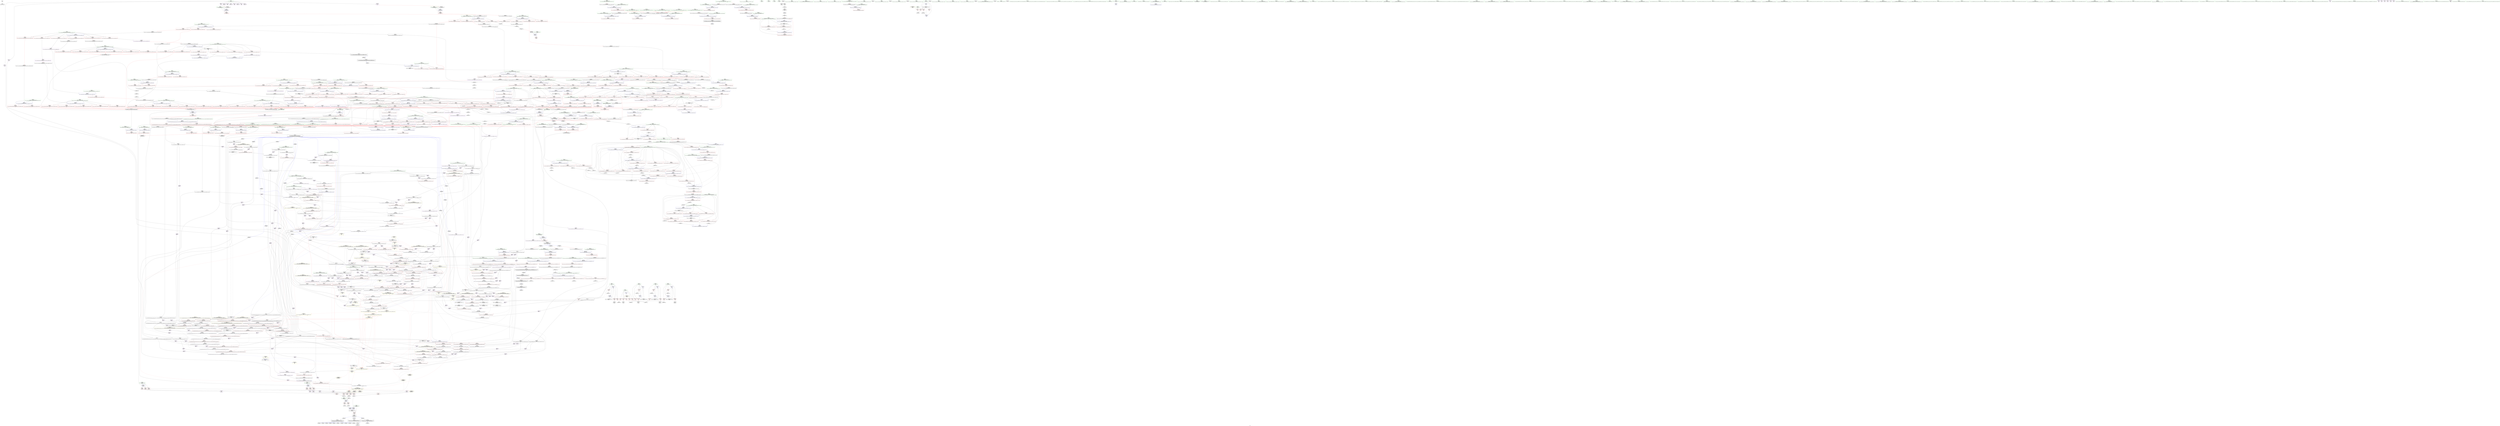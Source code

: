 digraph "SVFG" {
	label="SVFG";

	Node0x5557b42b7760 [shape=record,color=grey,label="{NodeID: 0\nNullPtr}"];
	Node0x5557b42b7760 -> Node0x5557b431e390[style=solid];
	Node0x5557b432f3a0 [shape=record,color=red,label="{NodeID: 775\n1430\<--1429\ndummyVal\<--offset_0\n_ZSt11__make_heapIP3funN9__gnu_cxx5__ops15_Iter_less_iterEEvT_S5_RT0_\n}"];
	Node0x5557b432f3a0 -> Node0x5557b4335380[style=solid];
	Node0x5557b43bbb60 [shape=record,color=black,label="{NodeID: 1550\nMR_112V_2 = PHI(MR_112V_4, MR_112V_1, )\npts\{5520001 \}\n}"];
	Node0x5557b43260a0 [shape=record,color=purple,label="{NodeID: 443\n1572\<--1112\noffset_2\<--\n}"];
	Node0x5557b43260a0 -> Node0x5557b4359b50[style=solid];
	Node0x5557b4319ae0 [shape=record,color=green,label="{NodeID: 111\n645\<--646\n__first.addr\<--__first.addr_field_insensitive\n_ZSt10__pop_heapIP3funN9__gnu_cxx5__ops15_Iter_less_iterEEvT_S5_S5_RT0_\n}"];
	Node0x5557b4319ae0 -> Node0x5557b433f1f0[style=solid];
	Node0x5557b4319ae0 -> Node0x5557b433f2c0[style=solid];
	Node0x5557b4319ae0 -> Node0x5557b433f390[style=solid];
	Node0x5557b4319ae0 -> Node0x5557b4335d40[style=solid];
	Node0x5557b4334dd0 [shape=record,color=blue,label="{NodeID: 886\n512\<--507\n__comp.addr\<--__comp\n_ZSt11__sort_heapIP3funN9__gnu_cxx5__ops15_Iter_less_iterEEvT_S5_RT0_\n}"];
	Node0x5557b4334dd0 -> Node0x5557b433e280[style=dashed];
	Node0x5557b433b840 [shape=record,color=red,label="{NodeID: 554\n311\<--269\n\<--__first.addr\n_ZSt16__introsort_loopIP3funlN9__gnu_cxx5__ops15_Iter_less_iterEEvT_S5_T0_T1_\n|{<s0>15}}"];
	Node0x5557b433b840:s0 -> Node0x5557b4461e30[style=solid,color=red];
	Node0x5557b431e970 [shape=record,color=black,label="{NodeID: 222\n169\<--168\nidxprom30\<--\nmain\n}"];
	Node0x5557b435a030 [shape=record,color=blue, style = dotted,label="{NodeID: 997\n1581\<--1583\noffset_2\<--dummyVal\n_ZSt16__insertion_sortIP3funN9__gnu_cxx5__ops15_Iter_less_iterEEvT_S5_T0_\n}"];
	Node0x5557b435a030 -> Node0x5557b4331f80[style=dashed];
	Node0x5557b435a030 -> Node0x5557b43d4870[style=dashed];
	Node0x5557b4341270 [shape=record,color=red,label="{NodeID: 665\n857\<--854\nthis1\<--this.addr\n_ZN9__gnu_cxx5__ops14_Iter_less_valC2ENS0_15_Iter_less_iterE\n}"];
	Node0x5557b432c480 [shape=record,color=purple,label="{NodeID: 333\n500\<--499\nincdec.ptr\<--\n_ZSt13__heap_selectIP3funN9__gnu_cxx5__ops15_Iter_less_iterEEvT_S5_S5_T0_\n}"];
	Node0x5557b432c480 -> Node0x5557b4334b60[style=solid];
	Node0x5557b4465750 [shape=record,color=black,label="{NodeID: 2215\n506 = PHI(407, )\n1st arg _ZSt11__sort_heapIP3funN9__gnu_cxx5__ops15_Iter_less_iterEEvT_S5_RT0_ }"];
	Node0x5557b4465750 -> Node0x5557b4334d00[style=solid];
	Node0x5557b42d95b0 [shape=record,color=green,label="{NodeID: 1\n5\<--1\n\<--dummyObj\nCan only get source location for instruction, argument, global var or function.}"];
	Node0x5557b432f470 [shape=record,color=red,label="{NodeID: 776\n1433\<--1432\ndummyVal\<--offset_1\n_ZSt11__make_heapIP3funN9__gnu_cxx5__ops15_Iter_less_iterEEvT_S5_RT0_\n}"];
	Node0x5557b432f470 -> Node0x5557b4335450[style=solid];
	Node0x5557b43bc060 [shape=record,color=black,label="{NodeID: 1551\nMR_114V_2 = PHI(MR_114V_4, MR_114V_1, )\npts\{5520002 \}\n}"];
	Node0x5557b4326170 [shape=record,color=purple,label="{NodeID: 444\n1567\<--1113\noffset_0\<--\n}"];
	Node0x5557b4326170 -> Node0x5557b4331900[style=solid];
	Node0x5557b4319bb0 [shape=record,color=green,label="{NodeID: 112\n647\<--648\n__last.addr\<--__last.addr_field_insensitive\n_ZSt10__pop_heapIP3funN9__gnu_cxx5__ops15_Iter_less_iterEEvT_S5_S5_RT0_\n}"];
	Node0x5557b4319bb0 -> Node0x5557b433f460[style=solid];
	Node0x5557b4319bb0 -> Node0x5557b4335e10[style=solid];
	Node0x5557b4334ea0 [shape=record,color=blue,label="{NodeID: 887\n510\<--528\n__last.addr\<--incdec.ptr\n_ZSt11__sort_heapIP3funN9__gnu_cxx5__ops15_Iter_less_iterEEvT_S5_RT0_\n}"];
	Node0x5557b4334ea0 -> Node0x5557b433e0e0[style=dashed];
	Node0x5557b4334ea0 -> Node0x5557b433e1b0[style=dashed];
	Node0x5557b4334ea0 -> Node0x5557b43d0270[style=dashed];
	Node0x5557b433b910 [shape=record,color=red,label="{NodeID: 555\n287\<--271\n\<--__last.addr\n_ZSt16__introsort_loopIP3funlN9__gnu_cxx5__ops15_Iter_less_iterEEvT_S5_T0_T1_\n}"];
	Node0x5557b433b910 -> Node0x5557b431ebe0[style=solid];
	Node0x5557b431ea40 [shape=record,color=black,label="{NodeID: 223\n239\<--237\nsub.ptr.lhs.cast\<--\n_ZSt6__sortIP3funN9__gnu_cxx5__ops15_Iter_less_iterEEvT_S5_T0_\n}"];
	Node0x5557b431ea40 -> Node0x5557b4376cb0[style=solid];
	Node0x5557b435a100 [shape=record,color=blue, style = dotted,label="{NodeID: 998\n1584\<--1586\noffset_0\<--dummyVal\n_ZSt16__insertion_sortIP3funN9__gnu_cxx5__ops15_Iter_less_iterEEvT_S5_T0_\n}"];
	Node0x5557b435a100 -> Node0x5557b4331eb0[style=dashed];
	Node0x5557b435a100 -> Node0x5557b435a1d0[style=dashed];
	Node0x5557b4341340 [shape=record,color=red,label="{NodeID: 666\n901\<--870\n\<--__first.addr\n_ZSt11__push_heapIP3funlS0_N9__gnu_cxx5__ops14_Iter_less_valEEvT_T0_S6_T1_RT2_\n}"];
	Node0x5557b4341340 -> Node0x5557b4338ac0[style=solid];
	Node0x5557b432c550 [shape=record,color=purple,label="{NodeID: 334\n528\<--527\nincdec.ptr\<--\n_ZSt11__sort_heapIP3funN9__gnu_cxx5__ops15_Iter_less_iterEEvT_S5_RT0_\n}"];
	Node0x5557b432c550 -> Node0x5557b4334ea0[style=solid];
	Node0x5557b4465860 [shape=record,color=black,label="{NodeID: 2216\n507 = PHI(387, )\n2nd arg _ZSt11__sort_heapIP3funN9__gnu_cxx5__ops15_Iter_less_iterEEvT_S5_RT0_ }"];
	Node0x5557b4465860 -> Node0x5557b4334dd0[style=solid];
	Node0x5557b42ed5e0 [shape=record,color=green,label="{NodeID: 2\n10\<--1\n.str\<--dummyObj\nGlob }"];
	Node0x5557b432f540 [shape=record,color=red,label="{NodeID: 777\n1436\<--1435\ndummyVal\<--offset_2\n_ZSt11__make_heapIP3funN9__gnu_cxx5__ops15_Iter_less_iterEEvT_S5_RT0_\n}"];
	Node0x5557b432f540 -> Node0x5557b4335520[style=solid];
	Node0x5557b43bc150 [shape=record,color=black,label="{NodeID: 1552\nMR_116V_2 = PHI(MR_116V_4, MR_116V_1, )\npts\{5540000 \}\n}"];
	Node0x5557b4326240 [shape=record,color=purple,label="{NodeID: 445\n1570\<--1113\noffset_1\<--\n}"];
	Node0x5557b4326240 -> Node0x5557b43319d0[style=solid];
	Node0x5557b4319c80 [shape=record,color=green,label="{NodeID: 113\n649\<--650\n__result.addr\<--__result.addr_field_insensitive\n_ZSt10__pop_heapIP3funN9__gnu_cxx5__ops15_Iter_less_iterEEvT_S5_S5_RT0_\n}"];
	Node0x5557b4319c80 -> Node0x5557b433f530[style=solid];
	Node0x5557b4319c80 -> Node0x5557b433f600[style=solid];
	Node0x5557b4319c80 -> Node0x5557b4335ee0[style=solid];
	Node0x5557b4334f70 [shape=record,color=blue,label="{NodeID: 888\n541\<--538\n__first.addr\<--__first\n_ZSt11__make_heapIP3funN9__gnu_cxx5__ops15_Iter_less_iterEEvT_S5_RT0_\n}"];
	Node0x5557b4334f70 -> Node0x5557b433e350[style=dashed];
	Node0x5557b4334f70 -> Node0x5557b433e420[style=dashed];
	Node0x5557b4334f70 -> Node0x5557b433e4f0[style=dashed];
	Node0x5557b4334f70 -> Node0x5557b433e5c0[style=dashed];
	Node0x5557b433b9e0 [shape=record,color=red,label="{NodeID: 556\n301\<--271\n\<--__last.addr\n_ZSt16__introsort_loopIP3funlN9__gnu_cxx5__ops15_Iter_less_iterEEvT_S5_T0_T1_\n|{<s0>14}}"];
	Node0x5557b433b9e0:s0 -> Node0x5557b4462aa0[style=solid,color=red];
	Node0x5557b431eb10 [shape=record,color=black,label="{NodeID: 224\n240\<--238\nsub.ptr.rhs.cast\<--\n_ZSt6__sortIP3funN9__gnu_cxx5__ops15_Iter_less_iterEEvT_S5_T0_\n}"];
	Node0x5557b431eb10 -> Node0x5557b4376cb0[style=solid];
	Node0x5557b43f9f70 [shape=record,color=yellow,style=double,label="{NodeID: 2106\n2V_2 = CSCHI(MR_2V_1)\npts\{9 \}\nCS[]|{<s0>65|<s1>67|<s2>68|<s3>70|<s4>72|<s5>73|<s6>76}}"];
	Node0x5557b43f9f70:s0 -> Node0x5557b43cb270[style=dashed,color=blue];
	Node0x5557b43f9f70:s1 -> Node0x5557b43cb270[style=dashed,color=blue];
	Node0x5557b43f9f70:s2 -> Node0x5557b43cb270[style=dashed,color=blue];
	Node0x5557b43f9f70:s3 -> Node0x5557b43cb270[style=dashed,color=blue];
	Node0x5557b43f9f70:s4 -> Node0x5557b43cb270[style=dashed,color=blue];
	Node0x5557b43f9f70:s5 -> Node0x5557b43cb270[style=dashed,color=blue];
	Node0x5557b43f9f70:s6 -> Node0x5557b43cb770[style=dashed,color=blue];
	Node0x5557b435a1d0 [shape=record,color=blue, style = dotted,label="{NodeID: 999\n1587\<--1589\noffset_1\<--dummyVal\n_ZSt16__insertion_sortIP3funN9__gnu_cxx5__ops15_Iter_less_iterEEvT_S5_T0_\n}"];
	Node0x5557b435a1d0 -> Node0x5557b4331f80[style=dashed];
	Node0x5557b435a1d0 -> Node0x5557b435a2a0[style=dashed];
	Node0x5557b43e2980 [shape=record,color=yellow,style=double,label="{NodeID: 1774\n361V_1 = ENCHI(MR_361V_0)\npts\{9 12550000 12550001 12550002 \}\nFun[_ZNK9__gnu_cxx5__ops14_Val_less_iterclI3funPS3_EEbRT_T0_]|{<s0>110|<s1>110|<s2>110|<s3>110}}"];
	Node0x5557b43e2980:s0 -> Node0x5557b3811c40[style=dashed,color=red];
	Node0x5557b43e2980:s1 -> Node0x5557b43d8050[style=dashed,color=red];
	Node0x5557b43e2980:s2 -> Node0x5557b43d8130[style=dashed,color=red];
	Node0x5557b43e2980:s3 -> Node0x5557b43d8210[style=dashed,color=red];
	Node0x5557b4341410 [shape=record,color=red,label="{NodeID: 667\n910\<--870\n\<--__first.addr\n_ZSt11__push_heapIP3funlS0_N9__gnu_cxx5__ops14_Iter_less_valEEvT_T0_S6_T1_RT2_\n}"];
	Node0x5557b4341410 -> Node0x5557b4338b90[style=solid];
	Node0x5557b432c620 [shape=record,color=purple,label="{NodeID: 335\n606\<--557\n\<--agg.tmp.coerce\n_ZSt11__make_heapIP3funN9__gnu_cxx5__ops15_Iter_less_iterEEvT_S5_RT0_\n}"];
	Node0x5557b432c620 -> Node0x5557b433ede0[style=solid];
	Node0x5557b4465970 [shape=record,color=black,label="{NodeID: 2217\n1356 = PHI(1312, 1316, 1318, )\n0th arg _ZSt12__niter_baseIP3funET_S2_ }"];
	Node0x5557b4465970 -> Node0x5557b435bbd0[style=solid];
	Node0x5557b42ed990 [shape=record,color=green,label="{NodeID: 3\n12\<--1\n.str.1\<--dummyObj\nGlob }"];
	Node0x5557b432f610 [shape=record,color=red,label="{NodeID: 778\n1439\<--1438\ndummyVal\<--offset_0\n_ZSt11__make_heapIP3funN9__gnu_cxx5__ops15_Iter_less_iterEEvT_S5_RT0_\n}"];
	Node0x5557b432f610 -> Node0x5557b43355f0[style=solid];
	Node0x5557b43bc240 [shape=record,color=black,label="{NodeID: 1553\nMR_118V_2 = PHI(MR_118V_4, MR_118V_1, )\npts\{5540001 \}\n}"];
	Node0x5557b4326310 [shape=record,color=purple,label="{NodeID: 446\n1573\<--1113\noffset_2\<--\n}"];
	Node0x5557b4326310 -> Node0x5557b4331aa0[style=solid];
	Node0x5557b4319d50 [shape=record,color=green,label="{NodeID: 114\n651\<--652\n__comp.addr\<--__comp.addr_field_insensitive\n_ZSt10__pop_heapIP3funN9__gnu_cxx5__ops15_Iter_less_iterEEvT_S5_S5_RT0_\n}"];
	Node0x5557b4319d50 -> Node0x5557b433f6d0[style=solid];
	Node0x5557b4319d50 -> Node0x5557b4335fb0[style=solid];
	Node0x5557b4335040 [shape=record,color=blue,label="{NodeID: 889\n543\<--539\n__last.addr\<--__last\n_ZSt11__make_heapIP3funN9__gnu_cxx5__ops15_Iter_less_iterEEvT_S5_RT0_\n}"];
	Node0x5557b4335040 -> Node0x5557b433e690[style=dashed];
	Node0x5557b4335040 -> Node0x5557b433e760[style=dashed];
	Node0x5557b433bab0 [shape=record,color=red,label="{NodeID: 557\n302\<--271\n\<--__last.addr\n_ZSt16__introsort_loopIP3funlN9__gnu_cxx5__ops15_Iter_less_iterEEvT_S5_T0_T1_\n|{<s0>14}}"];
	Node0x5557b433bab0:s0 -> Node0x5557b4462bb0[style=solid,color=red];
	Node0x5557b431ebe0 [shape=record,color=black,label="{NodeID: 225\n289\<--287\nsub.ptr.lhs.cast\<--\n_ZSt16__introsort_loopIP3funlN9__gnu_cxx5__ops15_Iter_less_iterEEvT_S5_T0_T1_\n}"];
	Node0x5557b431ebe0 -> Node0x5557b4375db0[style=solid];
	Node0x5557b435a2a0 [shape=record,color=blue, style = dotted,label="{NodeID: 1000\n1590\<--1592\noffset_2\<--dummyVal\n_ZSt16__insertion_sortIP3funN9__gnu_cxx5__ops15_Iter_less_iterEEvT_S5_T0_\n}"];
	Node0x5557b435a2a0 -> Node0x5557b43cd570[style=dashed];
	Node0x5557b43e2a90 [shape=record,color=yellow,style=double,label="{NodeID: 1775\n2V_1 = ENCHI(MR_2V_0)\npts\{9 \}\nFun[_ZSt13move_backwardIP3funS1_ET0_T_S3_S2_]|{<s0>96}}"];
	Node0x5557b43e2a90:s0 -> Node0x5557b43dd210[style=dashed,color=red];
	Node0x5557b43414e0 [shape=record,color=red,label="{NodeID: 668\n914\<--870\n\<--__first.addr\n_ZSt11__push_heapIP3funlS0_N9__gnu_cxx5__ops14_Iter_less_valEEvT_T0_S6_T1_RT2_\n}"];
	Node0x5557b43414e0 -> Node0x5557b4338c60[style=solid];
	Node0x5557b432c6f0 [shape=record,color=purple,label="{NodeID: 336\n608\<--557\n\<--agg.tmp.coerce\n_ZSt11__make_heapIP3funN9__gnu_cxx5__ops15_Iter_less_iterEEvT_S5_RT0_\n}"];
	Node0x5557b432c6f0 -> Node0x5557b433eeb0[style=solid];
	Node0x5557b4465b00 [shape=record,color=black,label="{NodeID: 2218\n341 = PHI(252, )\n0th arg _ZSt22__final_insertion_sortIP3funN9__gnu_cxx5__ops15_Iter_less_iterEEvT_S5_T0_ }"];
	Node0x5557b4465b00 -> Node0x5557b43341a0[style=solid];
	Node0x5557b42eda50 [shape=record,color=green,label="{NodeID: 4\n14\<--1\n.str.2\<--dummyObj\nGlob }"];
	Node0x5557b432f6e0 [shape=record,color=red,label="{NodeID: 779\n1442\<--1441\ndummyVal\<--offset_1\n_ZSt11__make_heapIP3funN9__gnu_cxx5__ops15_Iter_less_iterEEvT_S5_RT0_\n}"];
	Node0x5557b432f6e0 -> Node0x5557b43356c0[style=solid];
	Node0x5557b43befd0 [shape=record,color=black,label="{NodeID: 1554\nMR_120V_2 = PHI(MR_120V_4, MR_120V_1, )\npts\{5540002 \}\n}"];
	Node0x5557b43263e0 [shape=record,color=purple,label="{NodeID: 447\n1146\<--1145\nadd.ptr\<--\n_ZSt16__insertion_sortIP3funN9__gnu_cxx5__ops15_Iter_less_iterEEvT_S5_T0_\n}"];
	Node0x5557b43263e0 -> Node0x5557b4359dc0[style=solid];
	Node0x5557b431f010 [shape=record,color=green,label="{NodeID: 115\n653\<--654\n__value\<--__value_field_insensitive\n_ZSt10__pop_heapIP3funN9__gnu_cxx5__ops15_Iter_less_iterEEvT_S5_S5_RT0_\n|{|<s1>40}}"];
	Node0x5557b431f010 -> Node0x5557b4327f70[style=solid];
	Node0x5557b431f010:s1 -> Node0x5557b4463fc0[style=solid,color=red];
	Node0x5557b4335110 [shape=record,color=blue,label="{NodeID: 890\n545\<--540\n__comp.addr\<--__comp\n_ZSt11__make_heapIP3funN9__gnu_cxx5__ops15_Iter_less_iterEEvT_S5_RT0_\n}"];
	Node0x5557b4335110 -> Node0x5557b433e830[style=dashed];
	Node0x5557b433bb80 [shape=record,color=red,label="{NodeID: 558\n312\<--271\n\<--__last.addr\n_ZSt16__introsort_loopIP3funlN9__gnu_cxx5__ops15_Iter_less_iterEEvT_S5_T0_T1_\n|{<s0>15}}"];
	Node0x5557b433bb80:s0 -> Node0x5557b4461f40[style=solid,color=red];
	Node0x5557b431ecb0 [shape=record,color=black,label="{NodeID: 226\n290\<--288\nsub.ptr.rhs.cast\<--\n_ZSt16__introsort_loopIP3funlN9__gnu_cxx5__ops15_Iter_less_iterEEvT_S5_T0_T1_\n}"];
	Node0x5557b431ecb0 -> Node0x5557b4375db0[style=solid];
	Node0x5557b435a370 [shape=record,color=blue,label="{NodeID: 1001\n1128\<--1185\n__i\<--incdec.ptr\n_ZSt16__insertion_sortIP3funN9__gnu_cxx5__ops15_Iter_less_iterEEvT_S5_T0_\n}"];
	Node0x5557b435a370 -> Node0x5557b4344810[style=dashed];
	Node0x5557b435a370 -> Node0x5557b43448e0[style=dashed];
	Node0x5557b435a370 -> Node0x5557b43449b0[style=dashed];
	Node0x5557b435a370 -> Node0x5557b4344a80[style=dashed];
	Node0x5557b435a370 -> Node0x5557b4344b50[style=dashed];
	Node0x5557b435a370 -> Node0x5557b4344c20[style=dashed];
	Node0x5557b435a370 -> Node0x5557b4344cf0[style=dashed];
	Node0x5557b435a370 -> Node0x5557b435a370[style=dashed];
	Node0x5557b435a370 -> Node0x5557b43d5c70[style=dashed];
	Node0x5557b43415b0 [shape=record,color=red,label="{NodeID: 669\n928\<--870\n\<--__first.addr\n_ZSt11__push_heapIP3funlS0_N9__gnu_cxx5__ops14_Iter_less_valEEvT_T0_S6_T1_RT2_\n}"];
	Node0x5557b43415b0 -> Node0x5557b4338d30[style=solid];
	Node0x5557b432c7c0 [shape=record,color=purple,label="{NodeID: 337\n1428\<--589\noffset_0\<--\n}"];
	Node0x5557b432c7c0 -> Node0x5557b4335380[style=solid];
	Node0x5557b4465c10 [shape=record,color=black,label="{NodeID: 2219\n342 = PHI(253, )\n1st arg _ZSt22__final_insertion_sortIP3funN9__gnu_cxx5__ops15_Iter_less_iterEEvT_S5_T0_ }"];
	Node0x5557b4465c10 -> Node0x5557b4334270[style=solid];
	Node0x5557b42edb10 [shape=record,color=green,label="{NodeID: 5\n16\<--1\n.str.3\<--dummyObj\nGlob }"];
	Node0x5557b432f7b0 [shape=record,color=red,label="{NodeID: 780\n1445\<--1444\ndummyVal\<--offset_2\n_ZSt11__make_heapIP3funN9__gnu_cxx5__ops15_Iter_less_iterEEvT_S5_RT0_\n}"];
	Node0x5557b432f7b0 -> Node0x5557b4335790[style=solid];
	Node0x5557b43bf4a0 [shape=record,color=black,label="{NodeID: 1555\nMR_122V_2 = PHI(MR_122V_4, MR_122V_1, )\npts\{5580000 \}\n}"];
	Node0x5557b43264b0 [shape=record,color=purple,label="{NodeID: 448\n1575\<--1159\noffset_0\<--\n}"];
	Node0x5557b43264b0 -> Node0x5557b4359e90[style=solid];
	Node0x5557b431f0e0 [shape=record,color=green,label="{NodeID: 116\n655\<--656\nagg.tmp\<--agg.tmp_field_insensitive\n_ZSt10__pop_heapIP3funN9__gnu_cxx5__ops15_Iter_less_iterEEvT_S5_S5_RT0_\n}"];
	Node0x5557b431f0e0 -> Node0x5557b4328040[style=solid];
	Node0x5557b431f0e0 -> Node0x5557b4328110[style=solid];
	Node0x5557b43351e0 [shape=record,color=blue,label="{NodeID: 891\n547\<--576\n__len\<--sub.ptr.div4\n_ZSt11__make_heapIP3funN9__gnu_cxx5__ops15_Iter_less_iterEEvT_S5_RT0_\n}"];
	Node0x5557b43351e0 -> Node0x5557b433e900[style=dashed];
	Node0x5557b43351e0 -> Node0x5557b433e9d0[style=dashed];
	Node0x5557b43351e0 -> Node0x5557b43bac60[style=dashed];
	Node0x5557b433bc50 [shape=record,color=red,label="{NodeID: 559\n318\<--271\n\<--__last.addr\n_ZSt16__introsort_loopIP3funlN9__gnu_cxx5__ops15_Iter_less_iterEEvT_S5_T0_T1_\n|{<s0>16}}"];
	Node0x5557b433bc50:s0 -> Node0x5557b44622b0[style=solid,color=red];
	Node0x5557b431ed80 [shape=record,color=black,label="{NodeID: 227\n335\<--331\ncast\<--\n_ZSt4__lgl\n}"];
	Node0x5557b43fa390 [shape=record,color=yellow,style=double,label="{NodeID: 2109\n2V_2 = CSCHI(MR_2V_1)\npts\{9 \}\nCS[]|{<s0>87|<s1>87}}"];
	Node0x5557b43fa390:s0 -> Node0x5557b4331de0[style=dashed,color=blue];
	Node0x5557b43fa390:s1 -> Node0x5557b435a100[style=dashed,color=blue];
	Node0x5557b435a440 [shape=record,color=blue,label="{NodeID: 1002\n1194\<--1190\n__first.addr\<--__first\n_ZSt26__unguarded_insertion_sortIP3funN9__gnu_cxx5__ops15_Iter_less_iterEEvT_S5_T0_\n}"];
	Node0x5557b435a440 -> Node0x5557b4344dc0[style=dashed];
	Node0x5557b4341680 [shape=record,color=red,label="{NodeID: 670\n891\<--872\n\<--__holeIndex.addr\n_ZSt11__push_heapIP3funlS0_N9__gnu_cxx5__ops14_Iter_less_valEEvT_T0_S6_T1_RT2_\n}"];
	Node0x5557b4341680 -> Node0x5557b4378c30[style=solid];
	Node0x5557b432c890 [shape=record,color=purple,label="{NodeID: 338\n1431\<--589\noffset_1\<--\n}"];
	Node0x5557b432c890 -> Node0x5557b4335450[style=solid];
	Node0x5557b4465d20 [shape=record,color=black,label="{NodeID: 2220\n1325 = PHI(1237, 1241, )\n0th arg _ZSt12__miter_baseIP3funET_S2_ }"];
	Node0x5557b4465d20 -> Node0x5557b435b7c0[style=solid];
	Node0x5557b42ee380 [shape=record,color=green,label="{NodeID: 6\n90\<--1\n\<--dummyObj\nCan only get source location for instruction, argument, global var or function.}"];
	Node0x5557b432f880 [shape=record,color=red,label="{NodeID: 781\n1448\<--1447\ndummyVal\<--offset_0\n_ZSt11__make_heapIP3funN9__gnu_cxx5__ops15_Iter_less_iterEEvT_S5_RT0_\n}"];
	Node0x5557b432f880 -> Node0x5557b4335860[style=solid];
	Node0x5557b43bf970 [shape=record,color=black,label="{NodeID: 1556\nMR_124V_2 = PHI(MR_124V_4, MR_124V_1, )\npts\{5580001 \}\n}"];
	Node0x5557b4326580 [shape=record,color=purple,label="{NodeID: 449\n1578\<--1159\noffset_1\<--\n}"];
	Node0x5557b4326580 -> Node0x5557b4359f60[style=solid];
	Node0x5557b431f1b0 [shape=record,color=green,label="{NodeID: 117\n657\<--658\nagg.tmp3\<--agg.tmp3_field_insensitive\n_ZSt10__pop_heapIP3funN9__gnu_cxx5__ops15_Iter_less_iterEEvT_S5_S5_RT0_\n}"];
	Node0x5557b43352b0 [shape=record,color=blue,label="{NodeID: 892\n549\<--580\n__parent\<--div\n_ZSt11__make_heapIP3funN9__gnu_cxx5__ops15_Iter_less_iterEEvT_S5_RT0_\n}"];
	Node0x5557b43352b0 -> Node0x5557b433eaa0[style=dashed];
	Node0x5557b43352b0 -> Node0x5557b433eb70[style=dashed];
	Node0x5557b43352b0 -> Node0x5557b433ec40[style=dashed];
	Node0x5557b43352b0 -> Node0x5557b433ed10[style=dashed];
	Node0x5557b43352b0 -> Node0x5557b4335a00[style=dashed];
	Node0x5557b43352b0 -> Node0x5557b43bb160[style=dashed];
	Node0x5557b43d99c0 [shape=record,color=yellow,style=double,label="{NodeID: 1667\n292V_1 = ENCHI(MR_292V_0)\npts\{5520000 6540000 7160000 8670000 10960000 12550000 \}\nFun[_ZSt16__insertion_sortIP3funN9__gnu_cxx5__ops15_Iter_less_iterEEvT_S5_T0_]}"];
	Node0x5557b43d99c0 -> Node0x5557b4331b70[style=dashed];
	Node0x5557b43d99c0 -> Node0x5557b4331de0[style=dashed];
	Node0x5557b433bd20 [shape=record,color=red,label="{NodeID: 560\n296\<--273\n\<--__depth_limit.addr\n_ZSt16__introsort_loopIP3funlN9__gnu_cxx5__ops15_Iter_less_iterEEvT_S5_T0_T1_\n}"];
	Node0x5557b433bd20 -> Node0x5557b4379e30[style=solid];
	Node0x5557b431ee50 [shape=record,color=black,label="{NodeID: 228\n336\<--331\nconv\<--\n_ZSt4__lgl\n}"];
	Node0x5557b431ee50 -> Node0x5557b4377730[style=solid];
	Node0x5557b43fa4f0 [shape=record,color=yellow,style=double,label="{NodeID: 2110\n2V_2 = CSCHI(MR_2V_1)\npts\{9 \}\nCS[]|{<s0>96}}"];
	Node0x5557b43fa4f0:s0 -> Node0x5557b43fa390[style=dashed,color=blue];
	Node0x5557b435a510 [shape=record,color=blue,label="{NodeID: 1003\n1196\<--1191\n__last.addr\<--__last\n_ZSt26__unguarded_insertion_sortIP3funN9__gnu_cxx5__ops15_Iter_less_iterEEvT_S5_T0_\n}"];
	Node0x5557b435a510 -> Node0x5557b4344e90[style=dashed];
	Node0x5557b4341750 [shape=record,color=red,label="{NodeID: 671\n896\<--872\n\<--__holeIndex.addr\n_ZSt11__push_heapIP3funlS0_N9__gnu_cxx5__ops14_Iter_less_valEEvT_T0_S6_T1_RT2_\n}"];
	Node0x5557b4341750 -> Node0x5557b4347220[style=solid];
	Node0x5557b432c960 [shape=record,color=purple,label="{NodeID: 339\n1434\<--589\noffset_2\<--\n}"];
	Node0x5557b432c960 -> Node0x5557b4335520[style=solid];
	Node0x5557b4465e70 [shape=record,color=black,label="{NodeID: 2221\n1074 = PHI(980, 990, 994, 1004, 1012, 1016, 1066, )\n0th arg _ZSt9iter_swapIP3funS1_EvT_T0_ }"];
	Node0x5557b4465e70 -> Node0x5557b4359190[style=solid];
	Node0x5557b42ee440 [shape=record,color=green,label="{NodeID: 7\n243\<--1\n\<--dummyObj\nCan only get source location for instruction, argument, global var or function.}"];
	Node0x5557b432f950 [shape=record,color=red,label="{NodeID: 782\n1451\<--1450\ndummyVal\<--offset_1\n_ZSt11__make_heapIP3funN9__gnu_cxx5__ops15_Iter_less_iterEEvT_S5_RT0_\n}"];
	Node0x5557b432f950 -> Node0x5557b4335930[style=solid];
	Node0x5557b4326650 [shape=record,color=purple,label="{NodeID: 450\n1581\<--1159\noffset_2\<--\n}"];
	Node0x5557b4326650 -> Node0x5557b435a030[style=solid];
	Node0x5557b431f280 [shape=record,color=green,label="{NodeID: 118\n659\<--660\nagg.tmp.coerce\<--agg.tmp.coerce_field_insensitive\n_ZSt10__pop_heapIP3funN9__gnu_cxx5__ops15_Iter_less_iterEEvT_S5_S5_RT0_\n}"];
	Node0x5557b431f280 -> Node0x5557b43281e0[style=solid];
	Node0x5557b431f280 -> Node0x5557b432d4c0[style=solid];
	Node0x5557b431f280 -> Node0x5557b432d590[style=solid];
	Node0x5557b4335380 [shape=record,color=blue, style = dotted,label="{NodeID: 893\n1428\<--1430\noffset_0\<--dummyVal\n_ZSt11__make_heapIP3funN9__gnu_cxx5__ops15_Iter_less_iterEEvT_S5_RT0_\n}"];
	Node0x5557b4335380 -> Node0x5557b432f3a0[style=dashed];
	Node0x5557b4335380 -> Node0x5557b432f610[style=dashed];
	Node0x5557b4335380 -> Node0x5557b4335380[style=dashed];
	Node0x5557b4335380 -> Node0x5557b43bb660[style=dashed];
	Node0x5557b43d9b90 [shape=record,color=yellow,style=double,label="{NodeID: 1668\n294V_1 = ENCHI(MR_294V_0)\npts\{5520001 6540001 7160001 8670001 10960001 12550001 \}\nFun[_ZSt16__insertion_sortIP3funN9__gnu_cxx5__ops15_Iter_less_iterEEvT_S5_T0_]}"];
	Node0x5557b43d9b90 -> Node0x5557b4331c40[style=dashed];
	Node0x5557b43d9b90 -> Node0x5557b4331eb0[style=dashed];
	Node0x5557b433bdf0 [shape=record,color=red,label="{NodeID: 561\n307\<--273\n\<--__depth_limit.addr\n_ZSt16__introsort_loopIP3funlN9__gnu_cxx5__ops15_Iter_less_iterEEvT_S5_T0_T1_\n}"];
	Node0x5557b433bdf0 -> Node0x5557b4375330[style=solid];
	Node0x5557b431ef20 [shape=record,color=black,label="{NodeID: 229\n325\<--337\n_ZSt4__lgl_ret\<--sub\n_ZSt4__lgl\n|{<s0>11}}"];
	Node0x5557b431ef20:s0 -> Node0x5557b445ceb0[style=solid,color=blue];
	Node0x5557b43fa650 [shape=record,color=yellow,style=double,label="{NodeID: 2111\n2V_2 = CSCHI(MR_2V_1)\npts\{9 \}\nCS[]|{<s0>107}}"];
	Node0x5557b43fa650:s0 -> Node0x5557b43fa4f0[style=dashed,color=blue];
	Node0x5557b435a5e0 [shape=record,color=blue,label="{NodeID: 1004\n1198\<--1208\n__i\<--\n_ZSt26__unguarded_insertion_sortIP3funN9__gnu_cxx5__ops15_Iter_less_iterEEvT_S5_T0_\n}"];
	Node0x5557b435a5e0 -> Node0x5557b43ca870[style=dashed];
	Node0x5557b4341820 [shape=record,color=red,label="{NodeID: 672\n915\<--872\n\<--__holeIndex.addr\n_ZSt11__push_heapIP3funlS0_N9__gnu_cxx5__ops14_Iter_less_valEEvT_T0_S6_T1_RT2_\n}"];
	Node0x5557b432ca30 [shape=record,color=purple,label="{NodeID: 340\n1429\<--590\noffset_0\<--\n}"];
	Node0x5557b432ca30 -> Node0x5557b432f3a0[style=solid];
	Node0x5557b4466100 [shape=record,color=black,label="{NodeID: 2222\n1075 = PHI(981, 991, 995, 1005, 1013, 1017, 1067, )\n1st arg _ZSt9iter_swapIP3funS1_EvT_T0_ }"];
	Node0x5557b4466100 -> Node0x5557b4359260[style=solid];
	Node0x5557b42ee500 [shape=record,color=green,label="{NodeID: 8\n248\<--1\n\<--dummyObj\nCan only get source location for instruction, argument, global var or function.}"];
	Node0x5557b432fa20 [shape=record,color=red,label="{NodeID: 783\n1454\<--1453\ndummyVal\<--offset_0\n_ZSt10__pop_heapIP3funN9__gnu_cxx5__ops15_Iter_less_iterEEvT_S5_S5_RT0_\n}"];
	Node0x5557b432fa20 -> Node0x5557b4336080[style=solid];
	Node0x5557b4326720 [shape=record,color=purple,label="{NodeID: 451\n1576\<--1160\noffset_0\<--\n}"];
	Node0x5557b4326720 -> Node0x5557b4331b70[style=solid];
	Node0x5557b431f350 [shape=record,color=green,label="{NodeID: 119\n699\<--700\n__t.addr\<--__t.addr_field_insensitive\n_ZSt4moveIR3funEONSt16remove_referenceIT_E4typeEOS3_\n}"];
	Node0x5557b431f350 -> Node0x5557b433f940[style=solid];
	Node0x5557b431f350 -> Node0x5557b4336970[style=solid];
	Node0x5557b4335450 [shape=record,color=blue, style = dotted,label="{NodeID: 894\n1431\<--1433\noffset_1\<--dummyVal\n_ZSt11__make_heapIP3funN9__gnu_cxx5__ops15_Iter_less_iterEEvT_S5_RT0_\n}"];
	Node0x5557b4335450 -> Node0x5557b432f470[style=dashed];
	Node0x5557b4335450 -> Node0x5557b432f6e0[style=dashed];
	Node0x5557b4335450 -> Node0x5557b4335450[style=dashed];
	Node0x5557b4335450 -> Node0x5557b43bbb60[style=dashed];
	Node0x5557b43d9d60 [shape=record,color=yellow,style=double,label="{NodeID: 1669\n296V_1 = ENCHI(MR_296V_0)\npts\{5520002 6540002 7160002 8670002 10960002 12550002 \}\nFun[_ZSt16__insertion_sortIP3funN9__gnu_cxx5__ops15_Iter_less_iterEEvT_S5_T0_]}"];
	Node0x5557b43d9d60 -> Node0x5557b4331d10[style=dashed];
	Node0x5557b43d9d60 -> Node0x5557b4331f80[style=dashed];
	Node0x5557b433bec0 [shape=record,color=red,label="{NodeID: 562\n319\<--273\n\<--__depth_limit.addr\n_ZSt16__introsort_loopIP3funlN9__gnu_cxx5__ops15_Iter_less_iterEEvT_S5_T0_T1_\n|{<s0>16}}"];
	Node0x5557b433bec0:s0 -> Node0x5557b4462400[style=solid,color=red];
	Node0x5557b43270d0 [shape=record,color=black,label="{NodeID: 230\n359\<--357\nsub.ptr.lhs.cast\<--\n_ZSt22__final_insertion_sortIP3funN9__gnu_cxx5__ops15_Iter_less_iterEEvT_S5_T0_\n}"];
	Node0x5557b43270d0 -> Node0x5557b4377d30[style=solid];
	Node0x5557b444e770 [shape=record,color=black,label="{NodeID: 2112\n819 = PHI(843, )\n}"];
	Node0x5557b435a6b0 [shape=record,color=blue,label="{NodeID: 1005\n1198\<--1220\n__i\<--incdec.ptr\n_ZSt26__unguarded_insertion_sortIP3funN9__gnu_cxx5__ops15_Iter_less_iterEEvT_S5_T0_\n}"];
	Node0x5557b435a6b0 -> Node0x5557b43ca870[style=dashed];
	Node0x5557b43418f0 [shape=record,color=red,label="{NodeID: 673\n922\<--872\n\<--__holeIndex.addr\n_ZSt11__push_heapIP3funlS0_N9__gnu_cxx5__ops14_Iter_less_valEEvT_T0_S6_T1_RT2_\n}"];
	Node0x5557b43418f0 -> Node0x5557b4374d30[style=solid];
	Node0x5557b432cb00 [shape=record,color=purple,label="{NodeID: 341\n1432\<--590\noffset_1\<--\n}"];
	Node0x5557b432cb00 -> Node0x5557b432f470[style=solid];
	Node0x5557b4466390 [shape=record,color=black,label="{NodeID: 2223\n1411 = PHI(1250, )\n0th arg _ZNK9__gnu_cxx5__ops14_Val_less_iterclI3funPS3_EEbRT_T0_ }"];
	Node0x5557b4466390 -> Node0x5557b435c250[style=solid];
	Node0x5557b42ee5c0 [shape=record,color=green,label="{NodeID: 9\n294\<--1\n\<--dummyObj\nCan only get source location for instruction, argument, global var or function.}"];
	Node0x5557b432faf0 [shape=record,color=red,label="{NodeID: 784\n1457\<--1456\ndummyVal\<--offset_1\n_ZSt10__pop_heapIP3funN9__gnu_cxx5__ops15_Iter_less_iterEEvT_S5_S5_RT0_\n}"];
	Node0x5557b432faf0 -> Node0x5557b4336150[style=solid];
	Node0x5557b43267f0 [shape=record,color=purple,label="{NodeID: 452\n1579\<--1160\noffset_1\<--\n}"];
	Node0x5557b43267f0 -> Node0x5557b4331c40[style=solid];
	Node0x5557b431f420 [shape=record,color=green,label="{NodeID: 120\n715\<--716\n__value\<--__value_field_insensitive\n_ZSt13__adjust_heapIP3funlS0_N9__gnu_cxx5__ops15_Iter_less_iterEEvT_T0_S6_T1_T2_\n|{|<s1>52}}"];
	Node0x5557b431f420 -> Node0x5557b4328860[style=solid];
	Node0x5557b431f420:s1 -> Node0x5557b4463fc0[style=solid,color=red];
	Node0x5557b4335520 [shape=record,color=blue, style = dotted,label="{NodeID: 895\n1434\<--1436\noffset_2\<--dummyVal\n_ZSt11__make_heapIP3funN9__gnu_cxx5__ops15_Iter_less_iterEEvT_S5_RT0_\n}"];
	Node0x5557b4335520 -> Node0x5557b432f540[style=dashed];
	Node0x5557b4335520 -> Node0x5557b432f7b0[style=dashed];
	Node0x5557b4335520 -> Node0x5557b4335520[style=dashed];
	Node0x5557b4335520 -> Node0x5557b43bc060[style=dashed];
	Node0x5557b43d9f30 [shape=record,color=yellow,style=double,label="{NodeID: 1670\n2V_1 = ENCHI(MR_2V_0)\npts\{9 \}\nFun[_ZSt27__unguarded_partition_pivotIP3funN9__gnu_cxx5__ops15_Iter_less_iterEET_S5_S5_T0_]|{<s0>23}}"];
	Node0x5557b43d9f30:s0 -> Node0x5557b43d82f0[style=dashed,color=red];
	Node0x5557b433bf90 [shape=record,color=red,label="{NodeID: 563\n317\<--277\n\<--__cut\n_ZSt16__introsort_loopIP3funlN9__gnu_cxx5__ops15_Iter_less_iterEEvT_S5_T0_T1_\n|{<s0>16}}"];
	Node0x5557b433bf90:s0 -> Node0x5557b4462160[style=solid,color=red];
	Node0x5557b43271a0 [shape=record,color=black,label="{NodeID: 231\n360\<--358\nsub.ptr.rhs.cast\<--\n_ZSt22__final_insertion_sortIP3funN9__gnu_cxx5__ops15_Iter_less_iterEEvT_S5_T0_\n}"];
	Node0x5557b43271a0 -> Node0x5557b4377d30[style=solid];
	Node0x5557b444e010 [shape=record,color=black,label="{NodeID: 2113\n828 = PHI(697, )\n}"];
	Node0x5557b444e010 -> Node0x5557b4328fb0[style=solid];
	Node0x5557b435a780 [shape=record,color=blue,label="{NodeID: 1006\n1228\<--1225\n__first.addr\<--__first\n_ZSt13move_backwardIP3funS1_ET0_T_S3_S2_\n}"];
	Node0x5557b435a780 -> Node0x5557b43451d0[style=dashed];
	Node0x5557b43419c0 [shape=record,color=red,label="{NodeID: 674\n929\<--872\n\<--__holeIndex.addr\n_ZSt11__push_heapIP3funlS0_N9__gnu_cxx5__ops14_Iter_less_valEEvT_T0_S6_T1_RT2_\n}"];
	Node0x5557b432cbd0 [shape=record,color=purple,label="{NodeID: 342\n1435\<--590\noffset_2\<--\n}"];
	Node0x5557b432cbd0 -> Node0x5557b432f540[style=solid];
	Node0x5557b44664a0 [shape=record,color=black,label="{NodeID: 2224\n1412 = PHI(1254, )\n1st arg _ZNK9__gnu_cxx5__ops14_Val_less_iterclI3funPS3_EEbRT_T0_ }"];
	Node0x5557b44664a0 -> Node0x5557b435c320[style=solid];
	Node0x5557b42ee6c0 [shape=record,color=green,label="{NodeID: 10\n298\<--1\n\<--dummyObj\nCan only get source location for instruction, argument, global var or function.|{<s0>43}}"];
	Node0x5557b42ee6c0:s0 -> Node0x5557b4462e10[style=solid,color=red];
	Node0x5557b432fbc0 [shape=record,color=red,label="{NodeID: 785\n1460\<--1459\ndummyVal\<--offset_2\n_ZSt10__pop_heapIP3funN9__gnu_cxx5__ops15_Iter_less_iterEEvT_S5_S5_RT0_\n}"];
	Node0x5557b432fbc0 -> Node0x5557b4336220[style=solid];
	Node0x5557b43268c0 [shape=record,color=purple,label="{NodeID: 453\n1582\<--1160\noffset_2\<--\n}"];
	Node0x5557b43268c0 -> Node0x5557b4331d10[style=solid];
	Node0x5557b431f4f0 [shape=record,color=green,label="{NodeID: 121\n717\<--718\ncoerce\<--coerce_field_insensitive\n_ZSt13__adjust_heapIP3funlS0_N9__gnu_cxx5__ops15_Iter_less_iterEEvT_T0_S6_T1_T2_\n}"];
	Node0x5557b431f4f0 -> Node0x5557b4328930[style=solid];
	Node0x5557b431f4f0 -> Node0x5557b432e840[style=solid];
	Node0x5557b431f4f0 -> Node0x5557b432e910[style=solid];
	Node0x5557b43355f0 [shape=record,color=blue, style = dotted,label="{NodeID: 896\n1437\<--1439\noffset_0\<--dummyVal\n_ZSt11__make_heapIP3funN9__gnu_cxx5__ops15_Iter_less_iterEEvT_S5_RT0_\n}"];
	Node0x5557b43355f0 -> Node0x5557b432f880[style=dashed];
	Node0x5557b43355f0 -> Node0x5557b43355f0[style=dashed];
	Node0x5557b43355f0 -> Node0x5557b43bc150[style=dashed];
	Node0x5557b433c060 [shape=record,color=red,label="{NodeID: 564\n321\<--277\n\<--__cut\n_ZSt16__introsort_loopIP3funlN9__gnu_cxx5__ops15_Iter_less_iterEEvT_S5_T0_T1_\n}"];
	Node0x5557b433c060 -> Node0x5557b4334000[style=solid];
	Node0x5557b4327270 [shape=record,color=black,label="{NodeID: 232\n432\<--430\nsub.ptr.lhs.cast\<--\n_ZSt27__unguarded_partition_pivotIP3funN9__gnu_cxx5__ops15_Iter_less_iterEET_S5_S5_T0_\n}"];
	Node0x5557b4327270 -> Node0x5557b4374eb0[style=solid];
	Node0x5557b445c480 [shape=record,color=black,label="{NodeID: 2114\n86 = PHI()\n}"];
	Node0x5557b435a850 [shape=record,color=blue,label="{NodeID: 1007\n1230\<--1226\n__last.addr\<--__last\n_ZSt13move_backwardIP3funS1_ET0_T_S3_S2_\n}"];
	Node0x5557b435a850 -> Node0x5557b43452a0[style=dashed];
	Node0x5557b43e3110 [shape=record,color=yellow,style=double,label="{NodeID: 1782\n239V_1 = ENCHI(MR_239V_0)\npts\{9 8670000 8670001 8670002 \}\nFun[_ZNK9__gnu_cxx5__ops14_Iter_less_valclIP3funS3_EEbT_RT0_]|{<s0>62|<s1>62|<s2>62|<s3>62}}"];
	Node0x5557b43e3110:s0 -> Node0x5557b3811c40[style=dashed,color=red];
	Node0x5557b43e3110:s1 -> Node0x5557b43d7db0[style=dashed,color=red];
	Node0x5557b43e3110:s2 -> Node0x5557b43d7e90[style=dashed,color=red];
	Node0x5557b43e3110:s3 -> Node0x5557b43d7f70[style=dashed,color=red];
	Node0x5557b4341a90 [shape=record,color=red,label="{NodeID: 675\n897\<--874\n\<--__topIndex.addr\n_ZSt11__push_heapIP3funlS0_N9__gnu_cxx5__ops14_Iter_less_valEEvT_T0_S6_T1_RT2_\n}"];
	Node0x5557b4341a90 -> Node0x5557b4347220[style=solid];
	Node0x5557b432cca0 [shape=record,color=purple,label="{NodeID: 343\n1437\<--599\noffset_0\<--\n}"];
	Node0x5557b432cca0 -> Node0x5557b43355f0[style=solid];
	Node0x5557b44665b0 [shape=record,color=black,label="{NodeID: 2225\n1413 = PHI(1270, )\n2nd arg _ZNK9__gnu_cxx5__ops14_Val_less_iterclI3funPS3_EEbRT_T0_ }"];
	Node0x5557b44665b0 -> Node0x5557b435c3f0[style=solid];
	Node0x5557b42ee7c0 [shape=record,color=green,label="{NodeID: 11\n309\<--1\n\<--dummyObj\nCan only get source location for instruction, argument, global var or function.}"];
	Node0x5557b432fc90 [shape=record,color=red,label="{NodeID: 786\n1463\<--1462\ndummyVal\<--offset_0\n_ZSt10__pop_heapIP3funN9__gnu_cxx5__ops15_Iter_less_iterEEvT_S5_S5_RT0_\n}"];
	Node0x5557b432fc90 -> Node0x5557b43362f0[style=solid];
	Node0x5557b4326990 [shape=record,color=purple,label="{NodeID: 454\n1165\<--1164\nadd.ptr4\<--\n_ZSt16__insertion_sortIP3funN9__gnu_cxx5__ops15_Iter_less_iterEEvT_S5_T0_\n|{<s0>87}}"];
	Node0x5557b4326990:s0 -> Node0x5557b44668e0[style=solid,color=red];
	Node0x5557b431f5c0 [shape=record,color=green,label="{NodeID: 122\n719\<--720\n__comp\<--__comp_field_insensitive\n_ZSt13__adjust_heapIP3funlS0_N9__gnu_cxx5__ops15_Iter_less_iterEEvT_T0_S6_T1_T2_\n|{<s0>45|<s1>50}}"];
	Node0x5557b431f5c0:s0 -> Node0x5557b4460c60[style=solid,color=red];
	Node0x5557b431f5c0:s1 -> Node0x5557b4462550[style=solid,color=red];
	Node0x5557b43356c0 [shape=record,color=blue, style = dotted,label="{NodeID: 897\n1440\<--1442\noffset_1\<--dummyVal\n_ZSt11__make_heapIP3funN9__gnu_cxx5__ops15_Iter_less_iterEEvT_S5_RT0_\n}"];
	Node0x5557b43356c0 -> Node0x5557b432f950[style=dashed];
	Node0x5557b43356c0 -> Node0x5557b43356c0[style=dashed];
	Node0x5557b43356c0 -> Node0x5557b43bc240[style=dashed];
	Node0x5557b433c130 [shape=record,color=red,label="{NodeID: 565\n330\<--327\n\<--__n.addr\n_ZSt4__lgl\n}"];
	Node0x5557b4327340 [shape=record,color=black,label="{NodeID: 233\n433\<--431\nsub.ptr.rhs.cast\<--\n_ZSt27__unguarded_partition_pivotIP3funN9__gnu_cxx5__ops15_Iter_less_iterEET_S5_S5_T0_\n}"];
	Node0x5557b4327340 -> Node0x5557b4374eb0[style=solid];
	Node0x5557b445c550 [shape=record,color=black,label="{NodeID: 2115\n97 = PHI()\n}"];
	Node0x5557b435a920 [shape=record,color=blue,label="{NodeID: 1008\n1232\<--1227\n__result.addr\<--__result\n_ZSt13move_backwardIP3funS1_ET0_T_S3_S2_\n}"];
	Node0x5557b435a920 -> Node0x5557b4345370[style=dashed];
	Node0x5557b4341b60 [shape=record,color=red,label="{NodeID: 676\n900\<--876\n\<--__comp.addr\n_ZSt11__push_heapIP3funlS0_N9__gnu_cxx5__ops14_Iter_less_valEEvT_T0_S6_T1_RT2_\n|{<s0>57}}"];
	Node0x5557b4341b60:s0 -> Node0x5557b44669f0[style=solid,color=red];
	Node0x5557b432cd70 [shape=record,color=purple,label="{NodeID: 344\n1440\<--599\noffset_1\<--\n}"];
	Node0x5557b432cd70 -> Node0x5557b43356c0[style=solid];
	Node0x5557b44666c0 [shape=record,color=black,label="{NodeID: 2226\n1225 = PHI(1162, )\n0th arg _ZSt13move_backwardIP3funS1_ET0_T_S3_S2_ }"];
	Node0x5557b44666c0 -> Node0x5557b435a780[style=solid];
	Node0x5557b42ee8c0 [shape=record,color=green,label="{NodeID: 12\n332\<--1\n\<--dummyObj\nCan only get source location for instruction, argument, global var or function.}"];
	Node0x5557b432fd60 [shape=record,color=red,label="{NodeID: 787\n1466\<--1465\ndummyVal\<--offset_1\n_ZSt10__pop_heapIP3funN9__gnu_cxx5__ops15_Iter_less_iterEEvT_S5_S5_RT0_\n}"];
	Node0x5557b432fd60 -> Node0x5557b43363c0[style=solid];
	Node0x5557b43c1770 [shape=record,color=black,label="{NodeID: 1562\nMR_2V_2 = PHI(MR_2V_5, MR_2V_1, )\npts\{9 \}\n}"];
	Node0x5557b43c1770 -> Node0x5557b43cee70[style=dashed];
	Node0x5557b4326a60 [shape=record,color=purple,label="{NodeID: 455\n1584\<--1171\noffset_0\<--\n}"];
	Node0x5557b4326a60 -> Node0x5557b435a100[style=solid];
	Node0x5557b431f690 [shape=record,color=green,label="{NodeID: 123\n721\<--722\n__first.addr\<--__first.addr_field_insensitive\n_ZSt13__adjust_heapIP3funlS0_N9__gnu_cxx5__ops15_Iter_less_iterEEvT_T0_S6_T1_T2_\n}"];
	Node0x5557b431f690 -> Node0x5557b433fa10[style=solid];
	Node0x5557b431f690 -> Node0x5557b433fae0[style=solid];
	Node0x5557b431f690 -> Node0x5557b433fbb0[style=solid];
	Node0x5557b431f690 -> Node0x5557b433fc80[style=solid];
	Node0x5557b431f690 -> Node0x5557b433fd50[style=solid];
	Node0x5557b431f690 -> Node0x5557b433fe20[style=solid];
	Node0x5557b431f690 -> Node0x5557b433fef0[style=solid];
	Node0x5557b431f690 -> Node0x5557b4336d80[style=solid];
	Node0x5557b4335790 [shape=record,color=blue, style = dotted,label="{NodeID: 898\n1443\<--1445\noffset_2\<--dummyVal\n_ZSt11__make_heapIP3funN9__gnu_cxx5__ops15_Iter_less_iterEEvT_S5_RT0_\n}"];
	Node0x5557b4335790 -> Node0x5557b4335790[style=dashed];
	Node0x5557b4335790 -> Node0x5557b43befd0[style=dashed];
	Node0x5557b433c200 [shape=record,color=red,label="{NodeID: 566\n358\<--345\n\<--__first.addr\n_ZSt22__final_insertion_sortIP3funN9__gnu_cxx5__ops15_Iter_less_iterEEvT_S5_T0_\n}"];
	Node0x5557b433c200 -> Node0x5557b43271a0[style=solid];
	Node0x5557b4327410 [shape=record,color=black,label="{NodeID: 234\n412\<--452\n_ZSt27__unguarded_partition_pivotIP3funN9__gnu_cxx5__ops15_Iter_less_iterEET_S5_S5_T0__ret\<--call\n_ZSt27__unguarded_partition_pivotIP3funN9__gnu_cxx5__ops15_Iter_less_iterEET_S5_S5_T0_\n|{<s0>15}}"];
	Node0x5557b4327410:s0 -> Node0x5557b445d080[style=solid,color=blue];
	Node0x5557b445c620 [shape=record,color=black,label="{NodeID: 2116\n109 = PHI()\n}"];
	Node0x5557b435a9f0 [shape=record,color=blue,label="{NodeID: 1009\n1252\<--1249\n__last.addr\<--__last\n_ZSt25__unguarded_linear_insertIP3funN9__gnu_cxx5__ops14_Val_less_iterEEvT_T0_\n}"];
	Node0x5557b435a9f0 -> Node0x5557b4345440[style=dashed];
	Node0x5557b435a9f0 -> Node0x5557b4345510[style=dashed];
	Node0x5557b435a9f0 -> Node0x5557b43ccb70[style=dashed];
	Node0x5557b4341c30 [shape=record,color=red,label="{NodeID: 677\n902\<--878\n\<--__parent\n_ZSt11__push_heapIP3funlS0_N9__gnu_cxx5__ops14_Iter_less_valEEvT_T0_S6_T1_RT2_\n}"];
	Node0x5557b432ce40 [shape=record,color=purple,label="{NodeID: 345\n1443\<--599\noffset_2\<--\n}"];
	Node0x5557b432ce40 -> Node0x5557b4335790[style=solid];
	Node0x5557b44667d0 [shape=record,color=black,label="{NodeID: 2227\n1226 = PHI(1163, )\n1st arg _ZSt13move_backwardIP3funS1_ET0_T_S3_S2_ }"];
	Node0x5557b44667d0 -> Node0x5557b435a850[style=solid];
	Node0x5557b42ee9c0 [shape=record,color=green,label="{NodeID: 13\n338\<--1\n\<--dummyObj\nCan only get source location for instruction, argument, global var or function.}"];
	Node0x5557b432fe30 [shape=record,color=red,label="{NodeID: 788\n1469\<--1468\ndummyVal\<--offset_2\n_ZSt10__pop_heapIP3funN9__gnu_cxx5__ops15_Iter_less_iterEEvT_S5_S5_RT0_\n}"];
	Node0x5557b432fe30 -> Node0x5557b4336490[style=solid];
	Node0x5557b43c1c70 [shape=record,color=black,label="{NodeID: 1563\nMR_31V_3 = PHI(MR_31V_4, MR_31V_2, )\npts\{75 \}\n}"];
	Node0x5557b43c1c70 -> Node0x5557b433a0b0[style=dashed];
	Node0x5557b43c1c70 -> Node0x5557b433a180[style=dashed];
	Node0x5557b43c1c70 -> Node0x5557b433a250[style=dashed];
	Node0x5557b43c1c70 -> Node0x5557b43337e0[style=dashed];
	Node0x5557b4326b30 [shape=record,color=purple,label="{NodeID: 456\n1587\<--1171\noffset_1\<--\n}"];
	Node0x5557b4326b30 -> Node0x5557b435a1d0[style=solid];
	Node0x5557b431f760 [shape=record,color=green,label="{NodeID: 124\n723\<--724\n__holeIndex.addr\<--__holeIndex.addr_field_insensitive\n_ZSt13__adjust_heapIP3funlS0_N9__gnu_cxx5__ops15_Iter_less_iterEEvT_T0_S6_T1_T2_\n}"];
	Node0x5557b431f760 -> Node0x5557b433ffc0[style=solid];
	Node0x5557b431f760 -> Node0x5557b4340090[style=solid];
	Node0x5557b431f760 -> Node0x5557b4340160[style=solid];
	Node0x5557b431f760 -> Node0x5557b4340230[style=solid];
	Node0x5557b431f760 -> Node0x5557b4340300[style=solid];
	Node0x5557b431f760 -> Node0x5557b4356680[style=solid];
	Node0x5557b431f760 -> Node0x5557b4356dd0[style=solid];
	Node0x5557b431f760 -> Node0x5557b43571e0[style=solid];
	Node0x5557b4335860 [shape=record,color=blue, style = dotted,label="{NodeID: 899\n1446\<--1448\noffset_0\<--dummyVal\n_ZSt11__make_heapIP3funN9__gnu_cxx5__ops15_Iter_less_iterEEvT_S5_RT0_\n}"];
	Node0x5557b4335860 -> Node0x5557b433ede0[style=dashed];
	Node0x5557b4335860 -> Node0x5557b4335860[style=dashed];
	Node0x5557b4335860 -> Node0x5557b43bf4a0[style=dashed];
	Node0x5557b433c2d0 [shape=record,color=red,label="{NodeID: 567\n365\<--345\n\<--__first.addr\n_ZSt22__final_insertion_sortIP3funN9__gnu_cxx5__ops15_Iter_less_iterEEvT_S5_T0_\n|{<s0>18}}"];
	Node0x5557b433c2d0:s0 -> Node0x5557b4461b90[style=solid,color=red];
	Node0x5557b43274e0 [shape=record,color=black,label="{NodeID: 235\n520\<--518\nsub.ptr.lhs.cast\<--\n_ZSt11__sort_heapIP3funN9__gnu_cxx5__ops15_Iter_less_iterEEvT_S5_RT0_\n}"];
	Node0x5557b43274e0 -> Node0x5557b4376fb0[style=solid];
	Node0x5557b445c6f0 [shape=record,color=black,label="{NodeID: 2117\n126 = PHI()\n}"];
	Node0x5557b435aac0 [shape=record,color=blue, style = dotted,label="{NodeID: 1010\n1593\<--1595\noffset_0\<--dummyVal\n_ZSt25__unguarded_linear_insertIP3funN9__gnu_cxx5__ops14_Val_less_iterEEvT_T0_\n|{|<s2>99}}"];
	Node0x5557b435aac0 -> Node0x5557b43322c0[style=dashed];
	Node0x5557b435aac0 -> Node0x5557b4332530[style=dashed];
	Node0x5557b435aac0:s2 -> Node0x5557b43e2980[style=dashed,color=red];
	Node0x5557b4341d00 [shape=record,color=red,label="{NodeID: 678\n911\<--878\n\<--__parent\n_ZSt11__push_heapIP3funlS0_N9__gnu_cxx5__ops14_Iter_less_valEEvT_T0_S6_T1_RT2_\n}"];
	Node0x5557b432cf10 [shape=record,color=purple,label="{NodeID: 346\n1438\<--600\noffset_0\<--\n}"];
	Node0x5557b432cf10 -> Node0x5557b432f610[style=solid];
	Node0x5557b44668e0 [shape=record,color=black,label="{NodeID: 2228\n1227 = PHI(1165, )\n2nd arg _ZSt13move_backwardIP3funS1_ET0_T_S3_S2_ }"];
	Node0x5557b44668e0 -> Node0x5557b435a920[style=solid];
	Node0x5557b42eeac0 [shape=record,color=green,label="{NodeID: 14\n525\<--1\n\<--dummyObj\nCan only get source location for instruction, argument, global var or function.}"];
	Node0x5557b432ff00 [shape=record,color=red,label="{NodeID: 789\n1472\<--1471\ndummyVal\<--offset_0\n_ZSt10__pop_heapIP3funN9__gnu_cxx5__ops15_Iter_less_iterEEvT_S5_S5_RT0_\n}"];
	Node0x5557b432ff00 -> Node0x5557b4336560[style=solid];
	Node0x5557b43c2170 [shape=record,color=black,label="{NodeID: 1564\nMR_33V_2 = PHI(MR_33V_4, MR_33V_1, )\npts\{77 \}\n}"];
	Node0x5557b43c2170 -> Node0x5557b4333090[style=dashed];
	Node0x5557b4326c00 [shape=record,color=purple,label="{NodeID: 457\n1590\<--1171\noffset_2\<--\n}"];
	Node0x5557b4326c00 -> Node0x5557b435a2a0[style=solid];
	Node0x5557b431f830 [shape=record,color=green,label="{NodeID: 125\n725\<--726\n__len.addr\<--__len.addr_field_insensitive\n_ZSt13__adjust_heapIP3funlS0_N9__gnu_cxx5__ops15_Iter_less_iterEEvT_T0_S6_T1_T2_\n}"];
	Node0x5557b431f830 -> Node0x5557b43403d0[style=solid];
	Node0x5557b431f830 -> Node0x5557b43404a0[style=solid];
	Node0x5557b431f830 -> Node0x5557b4340570[style=solid];
	Node0x5557b431f830 -> Node0x5557b4356750[style=solid];
	Node0x5557b4335930 [shape=record,color=blue, style = dotted,label="{NodeID: 900\n1449\<--1451\noffset_1\<--dummyVal\n_ZSt11__make_heapIP3funN9__gnu_cxx5__ops15_Iter_less_iterEEvT_S5_RT0_\n}"];
	Node0x5557b4335930 -> Node0x5557b433eeb0[style=dashed];
	Node0x5557b4335930 -> Node0x5557b4335930[style=dashed];
	Node0x5557b4335930 -> Node0x5557b43bf970[style=dashed];
	Node0x5557b433c3a0 [shape=record,color=red,label="{NodeID: 568\n366\<--345\n\<--__first.addr\n_ZSt22__final_insertion_sortIP3funN9__gnu_cxx5__ops15_Iter_less_iterEEvT_S5_T0_\n}"];
	Node0x5557b433c3a0 -> Node0x5557b432c070[style=solid];
	Node0x5557b43275b0 [shape=record,color=black,label="{NodeID: 236\n521\<--519\nsub.ptr.rhs.cast\<--\n_ZSt11__sort_heapIP3funN9__gnu_cxx5__ops15_Iter_less_iterEEvT_S5_RT0_\n}"];
	Node0x5557b43275b0 -> Node0x5557b4376fb0[style=solid];
	Node0x5557b445c7c0 [shape=record,color=black,label="{NodeID: 2118\n638 = PHI(20, )\n}"];
	Node0x5557b445c7c0 -> Node0x5557b4327ea0[style=solid];
	Node0x5557b435ab90 [shape=record,color=blue, style = dotted,label="{NodeID: 1011\n1596\<--1598\noffset_1\<--dummyVal\n_ZSt25__unguarded_linear_insertIP3funN9__gnu_cxx5__ops14_Val_less_iterEEvT_T0_\n|{|<s2>99}}"];
	Node0x5557b435ab90 -> Node0x5557b4332390[style=dashed];
	Node0x5557b435ab90 -> Node0x5557b4332600[style=dashed];
	Node0x5557b435ab90:s2 -> Node0x5557b43e2980[style=dashed,color=red];
	Node0x5557b4341dd0 [shape=record,color=red,label="{NodeID: 679\n920\<--878\n\<--__parent\n_ZSt11__push_heapIP3funlS0_N9__gnu_cxx5__ops14_Iter_less_valEEvT_T0_S6_T1_RT2_\n}"];
	Node0x5557b4341dd0 -> Node0x5557b4358220[style=solid];
	Node0x5557b432cfe0 [shape=record,color=purple,label="{NodeID: 347\n1441\<--600\noffset_1\<--\n}"];
	Node0x5557b432cfe0 -> Node0x5557b432f6e0[style=solid];
	Node0x5557b44669f0 [shape=record,color=black,label="{NodeID: 2229\n936 = PHI(900, )\n0th arg _ZNK9__gnu_cxx5__ops14_Iter_less_valclIP3funS3_EEbT_RT0_ }"];
	Node0x5557b44669f0 -> Node0x5557b4358630[style=solid];
	Node0x5557b42eebc0 [shape=record,color=green,label="{NodeID: 15\n592\<--1\n\<--dummyObj\nCan only get source location for instruction, argument, global var or function.}"];
	Node0x5557b432ffd0 [shape=record,color=red,label="{NodeID: 790\n1475\<--1474\ndummyVal\<--offset_1\n_ZSt10__pop_heapIP3funN9__gnu_cxx5__ops15_Iter_less_iterEEvT_S5_S5_RT0_\n}"];
	Node0x5557b432ffd0 -> Node0x5557b4336630[style=solid];
	Node0x5557b43c2670 [shape=record,color=black,label="{NodeID: 1565\nMR_35V_2 = PHI(MR_35V_4, MR_35V_1, )\npts\{79 \}\n}"];
	Node0x5557b43c2670 -> Node0x5557b4333230[style=dashed];
	Node0x5557b4326cd0 [shape=record,color=purple,label="{NodeID: 458\n1585\<--1172\noffset_0\<--\n}"];
	Node0x5557b4326cd0 -> Node0x5557b4331de0[style=solid];
	Node0x5557b431f900 [shape=record,color=green,label="{NodeID: 126\n727\<--728\n__topIndex\<--__topIndex_field_insensitive\n_ZSt13__adjust_heapIP3funlS0_N9__gnu_cxx5__ops15_Iter_less_iterEEvT_T0_S6_T1_T2_\n}"];
	Node0x5557b431f900 -> Node0x5557b4340640[style=solid];
	Node0x5557b431f900 -> Node0x5557b4356820[style=solid];
	Node0x5557b4335a00 [shape=record,color=blue,label="{NodeID: 901\n549\<--618\n__parent\<--dec\n_ZSt11__make_heapIP3funN9__gnu_cxx5__ops15_Iter_less_iterEEvT_S5_RT0_\n}"];
	Node0x5557b4335a00 -> Node0x5557b433eaa0[style=dashed];
	Node0x5557b4335a00 -> Node0x5557b433eb70[style=dashed];
	Node0x5557b4335a00 -> Node0x5557b433ec40[style=dashed];
	Node0x5557b4335a00 -> Node0x5557b433ed10[style=dashed];
	Node0x5557b4335a00 -> Node0x5557b4335a00[style=dashed];
	Node0x5557b4335a00 -> Node0x5557b43bb160[style=dashed];
	Node0x5557b433c470 [shape=record,color=red,label="{NodeID: 569\n371\<--345\n\<--__first.addr\n_ZSt22__final_insertion_sortIP3funN9__gnu_cxx5__ops15_Iter_less_iterEEvT_S5_T0_\n}"];
	Node0x5557b433c470 -> Node0x5557b432c140[style=solid];
	Node0x5557b4327680 [shape=record,color=black,label="{NodeID: 237\n589\<--551\n\<--__value\n_ZSt11__make_heapIP3funN9__gnu_cxx5__ops15_Iter_less_iterEEvT_S5_RT0_\n}"];
	Node0x5557b4327680 -> Node0x5557b432c7c0[style=solid];
	Node0x5557b4327680 -> Node0x5557b432c890[style=solid];
	Node0x5557b4327680 -> Node0x5557b432c960[style=solid];
	Node0x5557b445c9c0 [shape=record,color=black,label="{NodeID: 2119\n666 = PHI(697, )\n}"];
	Node0x5557b445c9c0 -> Node0x5557b43282b0[style=solid];
	Node0x5557b435ac60 [shape=record,color=blue, style = dotted,label="{NodeID: 1012\n1599\<--1601\noffset_2\<--dummyVal\n_ZSt25__unguarded_linear_insertIP3funN9__gnu_cxx5__ops14_Val_less_iterEEvT_T0_\n|{|<s2>99}}"];
	Node0x5557b435ac60 -> Node0x5557b4332460[style=dashed];
	Node0x5557b435ac60 -> Node0x5557b43326d0[style=dashed];
	Node0x5557b435ac60:s2 -> Node0x5557b43e2980[style=dashed,color=red];
	Node0x5557b4341ea0 [shape=record,color=red,label="{NodeID: 680\n948\<--939\nthis1\<--this.addr\n_ZNK9__gnu_cxx5__ops14_Iter_less_valclIP3funS3_EEbT_RT0_\n}"];
	Node0x5557b432d0b0 [shape=record,color=purple,label="{NodeID: 348\n1444\<--600\noffset_2\<--\n}"];
	Node0x5557b432d0b0 -> Node0x5557b432f7b0[style=solid];
	Node0x5557b4466b00 [shape=record,color=black,label="{NodeID: 2230\n937 = PHI(903, )\n1st arg _ZNK9__gnu_cxx5__ops14_Iter_less_valclIP3funS3_EEbT_RT0_ }"];
	Node0x5557b4466b00 -> Node0x5557b4358700[style=solid];
	Node0x5557b42eecc0 [shape=record,color=green,label="{NodeID: 16\n1347\<--1\n\<--dummyObj\nCan only get source location for instruction, argument, global var or function.}"];
	Node0x5557b43300a0 [shape=record,color=red,label="{NodeID: 791\n1478\<--1477\ndummyVal\<--offset_2\n_ZSt10__pop_heapIP3funN9__gnu_cxx5__ops15_Iter_less_iterEEvT_S5_S5_RT0_\n}"];
	Node0x5557b43300a0 -> Node0x5557b4336700[style=solid];
	Node0x5557b43c2b70 [shape=record,color=black,label="{NodeID: 1566\nMR_37V_2 = PHI(MR_37V_4, MR_37V_1, )\npts\{81 \}\n}"];
	Node0x5557b43c2b70 -> Node0x5557b43333d0[style=dashed];
	Node0x5557b4326da0 [shape=record,color=purple,label="{NodeID: 459\n1588\<--1172\noffset_1\<--\n}"];
	Node0x5557b4326da0 -> Node0x5557b4331eb0[style=solid];
	Node0x5557b431f9d0 [shape=record,color=green,label="{NodeID: 127\n729\<--730\n__secondChild\<--__secondChild_field_insensitive\n_ZSt13__adjust_heapIP3funlS0_N9__gnu_cxx5__ops15_Iter_less_iterEEvT_T0_S6_T1_T2_\n}"];
	Node0x5557b431f9d0 -> Node0x5557b4340710[style=solid];
	Node0x5557b431f9d0 -> Node0x5557b43407e0[style=solid];
	Node0x5557b431f9d0 -> Node0x5557b43408b0[style=solid];
	Node0x5557b431f9d0 -> Node0x5557b4340980[style=solid];
	Node0x5557b431f9d0 -> Node0x5557b4340a50[style=solid];
	Node0x5557b431f9d0 -> Node0x5557b4340b20[style=solid];
	Node0x5557b431f9d0 -> Node0x5557b4340bf0[style=solid];
	Node0x5557b431f9d0 -> Node0x5557b4340cc0[style=solid];
	Node0x5557b431f9d0 -> Node0x5557b4340d90[style=solid];
	Node0x5557b431f9d0 -> Node0x5557b4340e60[style=solid];
	Node0x5557b431f9d0 -> Node0x5557b4340f30[style=solid];
	Node0x5557b431f9d0 -> Node0x5557b43568f0[style=solid];
	Node0x5557b431f9d0 -> Node0x5557b43569c0[style=solid];
	Node0x5557b431f9d0 -> Node0x5557b4356a90[style=solid];
	Node0x5557b431f9d0 -> Node0x5557b4356ea0[style=solid];
	Node0x5557b4335ad0 [shape=record,color=blue,label="{NodeID: 902\n626\<--623\nthis.addr\<--this\n_ZNK9__gnu_cxx5__ops15_Iter_less_iterclIP3funS4_EEbT_T0_\n}"];
	Node0x5557b4335ad0 -> Node0x5557b433ef80[style=dashed];
	Node0x5557b433c540 [shape=record,color=red,label="{NodeID: 570\n378\<--345\n\<--__first.addr\n_ZSt22__final_insertion_sortIP3funN9__gnu_cxx5__ops15_Iter_less_iterEEvT_S5_T0_\n|{<s0>20}}"];
	Node0x5557b433c540:s0 -> Node0x5557b4461b90[style=solid,color=red];
	Node0x5557b4327750 [shape=record,color=black,label="{NodeID: 238\n599\<--553\n\<--agg.tmp\n_ZSt11__make_heapIP3funN9__gnu_cxx5__ops15_Iter_less_iterEEvT_S5_RT0_\n}"];
	Node0x5557b4327750 -> Node0x5557b432cca0[style=solid];
	Node0x5557b4327750 -> Node0x5557b432cd70[style=solid];
	Node0x5557b4327750 -> Node0x5557b432ce40[style=solid];
	Node0x5557b445cb00 [shape=record,color=black,label="{NodeID: 2120\n671 = PHI(697, )\n}"];
	Node0x5557b445cb00 -> Node0x5557b4328380[style=solid];
	Node0x5557b435ad30 [shape=record,color=blue,label="{NodeID: 1013\n1256\<--1264\n__next\<--\n_ZSt25__unguarded_linear_insertIP3funN9__gnu_cxx5__ops14_Val_less_iterEEvT_T0_\n}"];
	Node0x5557b435ad30 -> Node0x5557b4345780[style=dashed];
	Node0x5557b435ad30 -> Node0x5557b435ae00[style=dashed];
	Node0x5557b4341f70 [shape=record,color=red,label="{NodeID: 681\n949\<--941\n\<--__it.addr\n_ZNK9__gnu_cxx5__ops14_Iter_less_valclIP3funS3_EEbT_RT0_\n|{<s0>62}}"];
	Node0x5557b4341f70:s0 -> Node0x5557b4460380[style=solid,color=red];
	Node0x5557b432d180 [shape=record,color=purple,label="{NodeID: 349\n1446\<--603\noffset_0\<--\n}"];
	Node0x5557b432d180 -> Node0x5557b4335860[style=solid];
	Node0x5557b4466c10 [shape=record,color=black,label="{NodeID: 2231\n938 = PHI(866, )\n2nd arg _ZNK9__gnu_cxx5__ops14_Iter_less_valclIP3funS3_EEbT_RT0_ }"];
	Node0x5557b4466c10 -> Node0x5557b43587d0[style=solid];
	Node0x5557b42eedc0 [shape=record,color=green,label="{NodeID: 17\n4\<--6\nn\<--n_field_insensitive\nGlob }"];
	Node0x5557b42eedc0 -> Node0x5557b4338fa0[style=solid];
	Node0x5557b42eedc0 -> Node0x5557b4339070[style=solid];
	Node0x5557b42eedc0 -> Node0x5557b4339140[style=solid];
	Node0x5557b42eedc0 -> Node0x5557b4339210[style=solid];
	Node0x5557b42eedc0 -> Node0x5557b43392e0[style=solid];
	Node0x5557b42eedc0 -> Node0x5557b4332a10[style=solid];
	Node0x5557b4330170 [shape=record,color=red,label="{NodeID: 792\n1481\<--1480\ndummyVal\<--offset_0\n_ZSt10__pop_heapIP3funN9__gnu_cxx5__ops15_Iter_less_iterEEvT_S5_S5_RT0_\n}"];
	Node0x5557b4330170 -> Node0x5557b43367d0[style=solid];
	Node0x5557b43c3070 [shape=record,color=black,label="{NodeID: 1567\nMR_39V_2 = PHI(MR_39V_4, MR_39V_1, )\npts\{83 \}\n}"];
	Node0x5557b43c3070 -> Node0x5557b4333640[style=dashed];
	Node0x5557b4326e70 [shape=record,color=purple,label="{NodeID: 460\n1591\<--1172\noffset_2\<--\n}"];
	Node0x5557b4326e70 -> Node0x5557b4331f80[style=solid];
	Node0x5557b431faa0 [shape=record,color=green,label="{NodeID: 128\n731\<--732\n__cmp\<--__cmp_field_insensitive\n_ZSt13__adjust_heapIP3funlS0_N9__gnu_cxx5__ops15_Iter_less_iterEEvT_T0_S6_T1_T2_\n|{<s0>51|<s1>55}}"];
	Node0x5557b431faa0:s0 -> Node0x5557b4462050[style=solid,color=red];
	Node0x5557b431faa0:s1 -> Node0x5557b4465420[style=solid,color=red];
	Node0x5557b4335ba0 [shape=record,color=blue,label="{NodeID: 903\n628\<--624\n__it1.addr\<--__it1\n_ZNK9__gnu_cxx5__ops15_Iter_less_iterclIP3funS4_EEbT_T0_\n}"];
	Node0x5557b4335ba0 -> Node0x5557b433f050[style=dashed];
	Node0x5557b433c610 [shape=record,color=red,label="{NodeID: 571\n357\<--347\n\<--__last.addr\n_ZSt22__final_insertion_sortIP3funN9__gnu_cxx5__ops15_Iter_less_iterEEvT_S5_T0_\n}"];
	Node0x5557b433c610 -> Node0x5557b43270d0[style=solid];
	Node0x5557b4327820 [shape=record,color=black,label="{NodeID: 239\n604\<--553\n\<--agg.tmp\n_ZSt11__make_heapIP3funN9__gnu_cxx5__ops15_Iter_less_iterEEvT_S5_RT0_\n}"];
	Node0x5557b4327820 -> Node0x5557b432d320[style=solid];
	Node0x5557b4327820 -> Node0x5557b432d3f0[style=solid];
	Node0x5557b445cc40 [shape=record,color=black,label="{NodeID: 2121\n159 = PHI()\n}"];
	Node0x5557b435ae00 [shape=record,color=blue,label="{NodeID: 1014\n1256\<--1267\n__next\<--incdec.ptr\n_ZSt25__unguarded_linear_insertIP3funN9__gnu_cxx5__ops14_Val_less_iterEEvT_T0_\n}"];
	Node0x5557b435ae00 -> Node0x5557b43cd070[style=dashed];
	Node0x5557b4342040 [shape=record,color=red,label="{NodeID: 682\n950\<--943\n\<--__val.addr\n_ZNK9__gnu_cxx5__ops14_Iter_less_valclIP3funS3_EEbT_RT0_\n|{<s0>62}}"];
	Node0x5557b4342040:s0 -> Node0x5557b4460660[style=solid,color=red];
	Node0x5557b432d250 [shape=record,color=purple,label="{NodeID: 350\n1449\<--603\noffset_1\<--\n}"];
	Node0x5557b432d250 -> Node0x5557b4335930[style=solid];
	Node0x5557b4466d20 [shape=record,color=black,label="{NodeID: 2232\n641 = PHI(491, 530, )\n0th arg _ZSt10__pop_heapIP3funN9__gnu_cxx5__ops15_Iter_less_iterEEvT_S5_S5_RT0_ }"];
	Node0x5557b4466d20 -> Node0x5557b4335d40[style=solid];
	Node0x5557b42eeec0 [shape=record,color=green,label="{NodeID: 18\n7\<--9\ndata\<--data_field_insensitive\nGlob }"];
	Node0x5557b42eeec0 -> Node0x5557b432adc0[style=solid];
	Node0x5557b42eeec0 -> Node0x5557b432ae90[style=solid];
	Node0x5557b42eeec0 -> Node0x5557b432af60[style=solid];
	Node0x5557b42eeec0 -> Node0x5557b432b030[style=solid];
	Node0x5557b42eeec0 -> Node0x5557b432b100[style=solid];
	Node0x5557b42eeec0 -> Node0x5557b432b1d0[style=solid];
	Node0x5557b42eeec0 -> Node0x5557b432b2a0[style=solid];
	Node0x5557b42eeec0 -> Node0x5557b432b370[style=solid];
	Node0x5557b42eeec0 -> Node0x5557b432b440[style=solid];
	Node0x5557b42eeec0 -> Node0x5557b432b510[style=solid];
	Node0x5557b42eeec0 -> Node0x5557b4338370[style=solid];
	Node0x5557b4330240 [shape=record,color=red,label="{NodeID: 793\n1484\<--1483\ndummyVal\<--offset_1\n_ZSt10__pop_heapIP3funN9__gnu_cxx5__ops15_Iter_less_iterEEvT_S5_S5_RT0_\n}"];
	Node0x5557b4330240 -> Node0x5557b43368a0[style=solid];
	Node0x5557b43c3570 [shape=record,color=black,label="{NodeID: 1568\nMR_2V_4 = PHI(MR_2V_3, MR_2V_1, )\npts\{9 \}\n|{<s0>10}}"];
	Node0x5557b43c3570:s0 -> Node0x5557b43f8130[style=dashed,color=blue];
	Node0x5557b4326f40 [shape=record,color=purple,label="{NodeID: 461\n1185\<--1184\nincdec.ptr\<--\n_ZSt16__insertion_sortIP3funN9__gnu_cxx5__ops15_Iter_less_iterEEvT_S5_T0_\n}"];
	Node0x5557b4326f40 -> Node0x5557b435a370[style=solid];
	Node0x5557b431fb70 [shape=record,color=green,label="{NodeID: 129\n733\<--734\nagg.tmp\<--agg.tmp_field_insensitive\n_ZSt13__adjust_heapIP3funlS0_N9__gnu_cxx5__ops15_Iter_less_iterEEvT_T0_S6_T1_T2_\n}"];
	Node0x5557b4335c70 [shape=record,color=blue,label="{NodeID: 904\n630\<--625\n__it2.addr\<--__it2\n_ZNK9__gnu_cxx5__ops15_Iter_less_iterclIP3funS4_EEbT_T0_\n}"];
	Node0x5557b4335c70 -> Node0x5557b433f120[style=dashed];
	Node0x5557b433c6e0 [shape=record,color=red,label="{NodeID: 572\n373\<--347\n\<--__last.addr\n_ZSt22__final_insertion_sortIP3funN9__gnu_cxx5__ops15_Iter_less_iterEEvT_S5_T0_\n|{<s0>19}}"];
	Node0x5557b433c6e0:s0 -> Node0x5557b4463d40[style=solid,color=red];
	Node0x5557b43278f0 [shape=record,color=black,label="{NodeID: 240\n603\<--557\n\<--agg.tmp.coerce\n_ZSt11__make_heapIP3funN9__gnu_cxx5__ops15_Iter_less_iterEEvT_S5_RT0_\n}"];
	Node0x5557b43278f0 -> Node0x5557b432d180[style=solid];
	Node0x5557b43278f0 -> Node0x5557b432d250[style=solid];
	Node0x5557b445cd10 [shape=record,color=black,label="{NodeID: 2122\n174 = PHI()\n}"];
	Node0x5557b435aed0 [shape=record,color=blue, style = dotted,label="{NodeID: 1015\n1602\<--1604\noffset_0\<--dummyVal\n_ZSt25__unguarded_linear_insertIP3funN9__gnu_cxx5__ops14_Val_less_iterEEvT_T0_\n}"];
	Node0x5557b435aed0 -> Node0x5557b4332390[style=dashed];
	Node0x5557b435aed0 -> Node0x5557b435afa0[style=dashed];
	Node0x5557b4342110 [shape=record,color=red,label="{NodeID: 683\n980\<--960\n\<--__result.addr\n_ZSt22__move_median_to_firstIP3funN9__gnu_cxx5__ops15_Iter_less_iterEEvT_S5_S5_S5_T0_\n|{<s0>65}}"];
	Node0x5557b4342110:s0 -> Node0x5557b4465e70[style=solid,color=red];
	Node0x5557b432d320 [shape=record,color=purple,label="{NodeID: 351\n1447\<--604\noffset_0\<--\n}"];
	Node0x5557b432d320 -> Node0x5557b432f880[style=solid];
	Node0x5557b4466e70 [shape=record,color=black,label="{NodeID: 2233\n642 = PHI(492, 531, )\n1st arg _ZSt10__pop_heapIP3funN9__gnu_cxx5__ops15_Iter_less_iterEEvT_S5_S5_RT0_ }"];
	Node0x5557b4466e70 -> Node0x5557b4335e10[style=solid];
	Node0x5557b42eefc0 [shape=record,color=green,label="{NodeID: 19\n18\<--19\n_ZltRK3funS1_\<--_ZltRK3funS1__field_insensitive\n}"];
	Node0x5557b4330310 [shape=record,color=red,label="{NodeID: 794\n1487\<--1486\ndummyVal\<--offset_0\n_ZSt13__adjust_heapIP3funlS0_N9__gnu_cxx5__ops15_Iter_less_iterEEvT_T0_S6_T1_T2_\n}"];
	Node0x5557b4330310 -> Node0x5557b4336be0[style=solid];
	Node0x5557b43c3a70 [shape=record,color=black,label="{NodeID: 1569\nMR_2V_9 = PHI(MR_2V_8, MR_2V_2, MR_2V_2, )\npts\{9 \}\n|{|<s3>55}}"];
	Node0x5557b43c3a70 -> Node0x5557b4330990[style=dashed];
	Node0x5557b43c3a70 -> Node0x5557b4330a60[style=dashed];
	Node0x5557b43c3a70 -> Node0x5557b4330b30[style=dashed];
	Node0x5557b43c3a70:s3 -> Node0x5557b43c9970[style=dashed,color=red];
	Node0x5557b4327010 [shape=record,color=purple,label="{NodeID: 462\n1220\<--1219\nincdec.ptr\<--\n_ZSt26__unguarded_insertion_sortIP3funN9__gnu_cxx5__ops15_Iter_less_iterEEvT_S5_T0_\n}"];
	Node0x5557b4327010 -> Node0x5557b435a6b0[style=solid];
	Node0x5557b431fc40 [shape=record,color=green,label="{NodeID: 130\n735\<--736\nagg.tmp20\<--agg.tmp20_field_insensitive\n_ZSt13__adjust_heapIP3funlS0_N9__gnu_cxx5__ops15_Iter_less_iterEEvT_T0_S6_T1_T2_\n}"];
	Node0x5557b431fc40 -> Node0x5557b4328a00[style=solid];
	Node0x5557b431fc40 -> Node0x5557b4328ad0[style=solid];
	Node0x5557b4335d40 [shape=record,color=blue,label="{NodeID: 905\n645\<--641\n__first.addr\<--__first\n_ZSt10__pop_heapIP3funN9__gnu_cxx5__ops15_Iter_less_iterEEvT_S5_S5_RT0_\n}"];
	Node0x5557b4335d40 -> Node0x5557b433f1f0[style=dashed];
	Node0x5557b4335d40 -> Node0x5557b433f2c0[style=dashed];
	Node0x5557b4335d40 -> Node0x5557b433f390[style=dashed];
	Node0x5557b433c7b0 [shape=record,color=red,label="{NodeID: 573\n379\<--347\n\<--__last.addr\n_ZSt22__final_insertion_sortIP3funN9__gnu_cxx5__ops15_Iter_less_iterEEvT_S5_T0_\n|{<s0>20}}"];
	Node0x5557b433c7b0:s0 -> Node0x5557b4461ce0[style=solid,color=red];
	Node0x5557b43279c0 [shape=record,color=black,label="{NodeID: 241\n564\<--562\nsub.ptr.lhs.cast\<--\n_ZSt11__make_heapIP3funN9__gnu_cxx5__ops15_Iter_less_iterEEvT_S5_RT0_\n}"];
	Node0x5557b43279c0 -> Node0x5557b43760b0[style=solid];
	Node0x5557b445cde0 [shape=record,color=black,label="{NodeID: 2123\n181 = PHI()\n}"];
	Node0x5557b435afa0 [shape=record,color=blue, style = dotted,label="{NodeID: 1016\n1605\<--1607\noffset_1\<--dummyVal\n_ZSt25__unguarded_linear_insertIP3funN9__gnu_cxx5__ops14_Val_less_iterEEvT_T0_\n}"];
	Node0x5557b435afa0 -> Node0x5557b4332460[style=dashed];
	Node0x5557b435afa0 -> Node0x5557b435b070[style=dashed];
	Node0x5557b43421e0 [shape=record,color=red,label="{NodeID: 684\n990\<--960\n\<--__result.addr\n_ZSt22__move_median_to_firstIP3funN9__gnu_cxx5__ops15_Iter_less_iterEEvT_S5_S5_S5_T0_\n|{<s0>67}}"];
	Node0x5557b43421e0:s0 -> Node0x5557b4465e70[style=solid,color=red];
	Node0x5557b432d3f0 [shape=record,color=purple,label="{NodeID: 352\n1450\<--604\noffset_1\<--\n}"];
	Node0x5557b432d3f0 -> Node0x5557b432f950[style=solid];
	Node0x5557b4466fc0 [shape=record,color=black,label="{NodeID: 2234\n643 = PHI(493, 532, )\n2nd arg _ZSt10__pop_heapIP3funN9__gnu_cxx5__ops15_Iter_less_iterEEvT_S5_S5_RT0_ }"];
	Node0x5557b4466fc0 -> Node0x5557b4335ee0[style=solid];
	Node0x5557b42ef0c0 [shape=record,color=green,label="{NodeID: 20\n23\<--24\nretval\<--retval_field_insensitive\n_ZltRK3funS1_\n}"];
	Node0x5557b42ef0c0 -> Node0x5557b43393b0[style=solid];
	Node0x5557b42ef0c0 -> Node0x5557b4332d50[style=solid];
	Node0x5557b42ef0c0 -> Node0x5557b4332e20[style=solid];
	Node0x5557b43303e0 [shape=record,color=red,label="{NodeID: 795\n1490\<--1489\ndummyVal\<--offset_1\n_ZSt13__adjust_heapIP3funlS0_N9__gnu_cxx5__ops15_Iter_less_iterEEvT_T0_S6_T1_T2_\n}"];
	Node0x5557b43303e0 -> Node0x5557b4336cb0[style=solid];
	Node0x5557b43c3f70 [shape=record,color=black,label="{NodeID: 1570\nMR_175V_6 = PHI(MR_175V_5, MR_175V_3, MR_175V_3, )\npts\{724 \}\n}"];
	Node0x5557b43c3f70 -> Node0x5557b4340300[style=dashed];
	Node0x5557b4336e50 [shape=record,color=purple,label="{NodeID: 463\n1593\<--1261\noffset_0\<--\n}"];
	Node0x5557b4336e50 -> Node0x5557b435aac0[style=solid];
	Node0x5557b431fd10 [shape=record,color=green,label="{NodeID: 131\n737\<--738\nagg.tmp20.coerce\<--agg.tmp20.coerce_field_insensitive\n_ZSt13__adjust_heapIP3funlS0_N9__gnu_cxx5__ops15_Iter_less_iterEEvT_T0_S6_T1_T2_\n}"];
	Node0x5557b431fd10 -> Node0x5557b4328ba0[style=solid];
	Node0x5557b431fd10 -> Node0x5557b432e9e0[style=solid];
	Node0x5557b431fd10 -> Node0x5557b432eab0[style=solid];
	Node0x5557b4335e10 [shape=record,color=blue,label="{NodeID: 906\n647\<--642\n__last.addr\<--__last\n_ZSt10__pop_heapIP3funN9__gnu_cxx5__ops15_Iter_less_iterEEvT_S5_S5_RT0_\n}"];
	Node0x5557b4335e10 -> Node0x5557b433f460[style=dashed];
	Node0x5557b433c880 [shape=record,color=red,label="{NodeID: 574\n400\<--389\n\<--__first.addr\n_ZSt14__partial_sortIP3funN9__gnu_cxx5__ops15_Iter_less_iterEEvT_S5_S5_T0_\n|{<s0>21}}"];
	Node0x5557b433c880:s0 -> Node0x5557b4467d40[style=solid,color=red];
	Node0x5557b4327a90 [shape=record,color=black,label="{NodeID: 242\n565\<--563\nsub.ptr.rhs.cast\<--\n_ZSt11__make_heapIP3funN9__gnu_cxx5__ops15_Iter_less_iterEEvT_S5_RT0_\n}"];
	Node0x5557b4327a90 -> Node0x5557b43760b0[style=solid];
	Node0x5557b445ceb0 [shape=record,color=black,label="{NodeID: 2124\n244 = PHI(325, )\n}"];
	Node0x5557b445ceb0 -> Node0x5557b4376830[style=solid];
	Node0x5557b435b070 [shape=record,color=blue, style = dotted,label="{NodeID: 1017\n1608\<--1610\noffset_2\<--dummyVal\n_ZSt25__unguarded_linear_insertIP3funN9__gnu_cxx5__ops14_Val_less_iterEEvT_T0_\n}"];
	Node0x5557b435b070 -> Node0x5557b43cc670[style=dashed];
	Node0x5557b43422b0 [shape=record,color=red,label="{NodeID: 685\n994\<--960\n\<--__result.addr\n_ZSt22__move_median_to_firstIP3funN9__gnu_cxx5__ops15_Iter_less_iterEEvT_S5_S5_S5_T0_\n|{<s0>68}}"];
	Node0x5557b43422b0:s0 -> Node0x5557b4465e70[style=solid,color=red];
	Node0x5557b432d4c0 [shape=record,color=purple,label="{NodeID: 353\n691\<--659\n\<--agg.tmp.coerce\n_ZSt10__pop_heapIP3funN9__gnu_cxx5__ops15_Iter_less_iterEEvT_S5_S5_RT0_\n}"];
	Node0x5557b432d4c0 -> Node0x5557b433f7a0[style=solid];
	Node0x5557b4467110 [shape=record,color=black,label="{NodeID: 2235\n644 = PHI(460, 533, )\n3rd arg _ZSt10__pop_heapIP3funN9__gnu_cxx5__ops15_Iter_less_iterEEvT_S5_S5_RT0_ }"];
	Node0x5557b4467110 -> Node0x5557b4335fb0[style=solid];
	Node0x5557b4318020 [shape=record,color=green,label="{NodeID: 21\n25\<--26\na.addr\<--a.addr_field_insensitive\n_ZltRK3funS1_\n}"];
	Node0x5557b4318020 -> Node0x5557b4339480[style=solid];
	Node0x5557b4318020 -> Node0x5557b4339550[style=solid];
	Node0x5557b4318020 -> Node0x5557b4339620[style=solid];
	Node0x5557b4318020 -> Node0x5557b4332ae0[style=solid];
	Node0x5557b43304b0 [shape=record,color=red,label="{NodeID: 796\n1493\<--1492\ndummyVal\<--offset_0\n_ZSt13__adjust_heapIP3funlS0_N9__gnu_cxx5__ops15_Iter_less_iterEEvT_T0_S6_T1_T2_\n}"];
	Node0x5557b43304b0 -> Node0x5557b4356b60[style=solid];
	Node0x5557b43c4470 [shape=record,color=black,label="{NodeID: 1571\nMR_181V_8 = PHI(MR_181V_7, MR_181V_3, MR_181V_3, )\npts\{730 \}\n}"];
	Node0x5557b4336f20 [shape=record,color=purple,label="{NodeID: 464\n1596\<--1261\noffset_1\<--\n}"];
	Node0x5557b4336f20 -> Node0x5557b435ab90[style=solid];
	Node0x5557b431fde0 [shape=record,color=green,label="{NodeID: 132\n820\<--821\n_ZSt4moveIRN9__gnu_cxx5__ops15_Iter_less_iterEEONSt16remove_referenceIT_E4typeEOS5_\<--_ZSt4moveIRN9__gnu_cxx5__ops15_Iter_less_iterEEONSt16remove_referenceIT_E4typeEOS5__field_insensitive\n}"];
	Node0x5557b4335ee0 [shape=record,color=blue,label="{NodeID: 907\n649\<--643\n__result.addr\<--__result\n_ZSt10__pop_heapIP3funN9__gnu_cxx5__ops15_Iter_less_iterEEvT_S5_S5_RT0_\n}"];
	Node0x5557b4335ee0 -> Node0x5557b433f530[style=dashed];
	Node0x5557b4335ee0 -> Node0x5557b433f600[style=dashed];
	Node0x5557b433c950 [shape=record,color=red,label="{NodeID: 575\n406\<--389\n\<--__first.addr\n_ZSt14__partial_sortIP3funN9__gnu_cxx5__ops15_Iter_less_iterEEvT_S5_S5_T0_\n|{<s0>22}}"];
	Node0x5557b433c950:s0 -> Node0x5557b4463e80[style=solid,color=red];
	Node0x5557b4327b60 [shape=record,color=black,label="{NodeID: 243\n573\<--571\nsub.ptr.lhs.cast1\<--\n_ZSt11__make_heapIP3funN9__gnu_cxx5__ops15_Iter_less_iterEEvT_S5_RT0_\n}"];
	Node0x5557b4327b60 -> Node0x5557b4378630[style=solid];
	Node0x5557b445d080 [shape=record,color=black,label="{NodeID: 2125\n313 = PHI(412, )\n}"];
	Node0x5557b445d080 -> Node0x5557b4333f30[style=solid];
	Node0x5557b435b140 [shape=record,color=blue,label="{NodeID: 1018\n1252\<--1281\n__last.addr\<--\n_ZSt25__unguarded_linear_insertIP3funN9__gnu_cxx5__ops14_Val_less_iterEEvT_T0_\n}"];
	Node0x5557b435b140 -> Node0x5557b43ccb70[style=dashed];
	Node0x5557b4342380 [shape=record,color=red,label="{NodeID: 686\n1004\<--960\n\<--__result.addr\n_ZSt22__move_median_to_firstIP3funN9__gnu_cxx5__ops15_Iter_less_iterEEvT_S5_S5_S5_T0_\n|{<s0>70}}"];
	Node0x5557b4342380:s0 -> Node0x5557b4465e70[style=solid,color=red];
	Node0x5557b432d590 [shape=record,color=purple,label="{NodeID: 354\n693\<--659\n\<--agg.tmp.coerce\n_ZSt10__pop_heapIP3funN9__gnu_cxx5__ops15_Iter_less_iterEEvT_S5_S5_RT0_\n}"];
	Node0x5557b432d590 -> Node0x5557b433f870[style=solid];
	Node0x5557b4467260 [shape=record,color=black,label="{NodeID: 2236\n1363 = PHI(1348, )\n0th arg _ZNSt20__copy_move_backwardILb1ELb1ESt26random_access_iterator_tagE13__copy_move_bI3funEEPT_PKS4_S7_S5_ }"];
	Node0x5557b4467260 -> Node0x5557b435bca0[style=solid];
	Node0x5557b43180b0 [shape=record,color=green,label="{NodeID: 22\n27\<--28\nb.addr\<--b.addr_field_insensitive\n_ZltRK3funS1_\n}"];
	Node0x5557b43180b0 -> Node0x5557b43396f0[style=solid];
	Node0x5557b43180b0 -> Node0x5557b43397c0[style=solid];
	Node0x5557b43180b0 -> Node0x5557b4339890[style=solid];
	Node0x5557b43180b0 -> Node0x5557b4332bb0[style=solid];
	Node0x5557b4330580 [shape=record,color=red,label="{NodeID: 797\n1496\<--1495\ndummyVal\<--offset_1\n_ZSt13__adjust_heapIP3funlS0_N9__gnu_cxx5__ops15_Iter_less_iterEEvT_T0_S6_T1_T2_\n}"];
	Node0x5557b4330580 -> Node0x5557b4356c30[style=solid];
	Node0x5557b43c4970 [shape=record,color=black,label="{NodeID: 1572\nMR_2V_3 = PHI(MR_2V_5, MR_2V_2, )\npts\{9 \}\n|{|<s1>21|<s2>26|<s3>27|<s4>27|<s5>27|<s6>27|<s7>27}}"];
	Node0x5557b43c4970 -> Node0x5557b43c4970[style=dashed];
	Node0x5557b43c4970:s1 -> Node0x5557b43f7e70[style=dashed,color=blue];
	Node0x5557b43c4970:s2 -> Node0x5557b43d8780[style=dashed,color=red];
	Node0x5557b43c4970:s3 -> Node0x5557b432fa20[style=dashed,color=red];
	Node0x5557b43c4970:s4 -> Node0x5557b432faf0[style=dashed,color=red];
	Node0x5557b43c4970:s5 -> Node0x5557b432fbc0[style=dashed,color=red];
	Node0x5557b43c4970:s6 -> Node0x5557b432fc90[style=dashed,color=red];
	Node0x5557b43c4970:s7 -> Node0x5557b43362f0[style=dashed,color=red];
	Node0x5557b4336ff0 [shape=record,color=purple,label="{NodeID: 465\n1599\<--1261\noffset_2\<--\n}"];
	Node0x5557b4336ff0 -> Node0x5557b435ac60[style=solid];
	Node0x5557b431fee0 [shape=record,color=green,label="{NodeID: 133\n823\<--824\n_ZN9__gnu_cxx5__ops14_Iter_less_valC2ENS0_15_Iter_less_iterE\<--_ZN9__gnu_cxx5__ops14_Iter_less_valC2ENS0_15_Iter_less_iterE_field_insensitive\n}"];
	Node0x5557b4335fb0 [shape=record,color=blue,label="{NodeID: 908\n651\<--644\n__comp.addr\<--__comp\n_ZSt10__pop_heapIP3funN9__gnu_cxx5__ops15_Iter_less_iterEEvT_S5_S5_RT0_\n}"];
	Node0x5557b4335fb0 -> Node0x5557b433f6d0[style=dashed];
	Node0x5557b433ca20 [shape=record,color=red,label="{NodeID: 576\n401\<--391\n\<--__middle.addr\n_ZSt14__partial_sortIP3funN9__gnu_cxx5__ops15_Iter_less_iterEEvT_S5_S5_T0_\n|{<s0>21}}"];
	Node0x5557b433ca20:s0 -> Node0x5557b4467e50[style=solid,color=red];
	Node0x5557b4327c30 [shape=record,color=black,label="{NodeID: 244\n574\<--572\nsub.ptr.rhs.cast2\<--\n_ZSt11__make_heapIP3funN9__gnu_cxx5__ops15_Iter_less_iterEEvT_S5_RT0_\n}"];
	Node0x5557b4327c30 -> Node0x5557b4378630[style=solid];
	Node0x5557b445d1c0 [shape=record,color=black,label="{NodeID: 2126\n331 = PHI()\n}"];
	Node0x5557b445d1c0 -> Node0x5557b431ed80[style=solid];
	Node0x5557b445d1c0 -> Node0x5557b431ee50[style=solid];
	Node0x5557b435b210 [shape=record,color=blue,label="{NodeID: 1019\n1256\<--1284\n__next\<--incdec.ptr3\n_ZSt25__unguarded_linear_insertIP3funN9__gnu_cxx5__ops14_Val_less_iterEEvT_T0_\n}"];
	Node0x5557b435b210 -> Node0x5557b43cd070[style=dashed];
	Node0x5557b4342450 [shape=record,color=red,label="{NodeID: 687\n1012\<--960\n\<--__result.addr\n_ZSt22__move_median_to_firstIP3funN9__gnu_cxx5__ops15_Iter_less_iterEEvT_S5_S5_S5_T0_\n|{<s0>72}}"];
	Node0x5557b4342450:s0 -> Node0x5557b4465e70[style=solid,color=red];
	Node0x5557b432d660 [shape=record,color=purple,label="{NodeID: 355\n1452\<--667\noffset_0\<--\n}"];
	Node0x5557b432d660 -> Node0x5557b4336080[style=solid];
	Node0x5557b4467370 [shape=record,color=black,label="{NodeID: 2237\n1364 = PHI(1349, )\n1st arg _ZNSt20__copy_move_backwardILb1ELb1ESt26random_access_iterator_tagE13__copy_move_bI3funEEPT_PKS4_S7_S5_ }"];
	Node0x5557b4467370 -> Node0x5557b435bd70[style=solid];
	Node0x5557b4318140 [shape=record,color=green,label="{NodeID: 23\n29\<--30\ntmp\<--tmp_field_insensitive\n_ZltRK3funS1_\n}"];
	Node0x5557b4318140 -> Node0x5557b4339960[style=solid];
	Node0x5557b4318140 -> Node0x5557b4339a30[style=solid];
	Node0x5557b4318140 -> Node0x5557b4332c80[style=solid];
	Node0x5557b4330650 [shape=record,color=red,label="{NodeID: 798\n1499\<--1498\ndummyVal\<--offset_2\n_ZSt13__adjust_heapIP3funlS0_N9__gnu_cxx5__ops15_Iter_less_iterEEvT_T0_S6_T1_T2_\n}"];
	Node0x5557b4330650 -> Node0x5557b4356d00[style=solid];
	Node0x5557b43c4e70 [shape=record,color=black,label="{NodeID: 1573\nMR_90V_3 = PHI(MR_90V_4, MR_90V_2, )\npts\{469 \}\n}"];
	Node0x5557b43c4e70 -> Node0x5557b433da60[style=dashed];
	Node0x5557b43c4e70 -> Node0x5557b433db30[style=dashed];
	Node0x5557b43c4e70 -> Node0x5557b433dc00[style=dashed];
	Node0x5557b43c4e70 -> Node0x5557b433dcd0[style=dashed];
	Node0x5557b43c4e70 -> Node0x5557b4334b60[style=dashed];
	Node0x5557b43370c0 [shape=record,color=purple,label="{NodeID: 466\n1594\<--1262\noffset_0\<--\n}"];
	Node0x5557b43370c0 -> Node0x5557b4332050[style=solid];
	Node0x5557b431ffe0 [shape=record,color=green,label="{NodeID: 134\n840\<--841\n_ZSt11__push_heapIP3funlS0_N9__gnu_cxx5__ops14_Iter_less_valEEvT_T0_S6_T1_RT2_\<--_ZSt11__push_heapIP3funlS0_N9__gnu_cxx5__ops14_Iter_less_valEEvT_T0_S6_T1_RT2__field_insensitive\n}"];
	Node0x5557b4336080 [shape=record,color=blue, style = dotted,label="{NodeID: 909\n1452\<--1454\noffset_0\<--dummyVal\n_ZSt10__pop_heapIP3funN9__gnu_cxx5__ops15_Iter_less_iterEEvT_S5_S5_RT0_\n}"];
	Node0x5557b4336080 -> Node0x5557b432fc90[style=dashed];
	Node0x5557b4336080 -> Node0x5557b432ff00[style=dashed];
	Node0x5557b433caf0 [shape=record,color=red,label="{NodeID: 577\n407\<--391\n\<--__middle.addr\n_ZSt14__partial_sortIP3funN9__gnu_cxx5__ops15_Iter_less_iterEEvT_S5_S5_T0_\n|{<s0>22}}"];
	Node0x5557b433caf0:s0 -> Node0x5557b4465750[style=solid,color=red];
	Node0x5557b4327d00 [shape=record,color=black,label="{NodeID: 245\n590\<--586\n\<--call\n_ZSt11__make_heapIP3funN9__gnu_cxx5__ops15_Iter_less_iterEEvT_S5_RT0_\n}"];
	Node0x5557b4327d00 -> Node0x5557b432ca30[style=solid];
	Node0x5557b4327d00 -> Node0x5557b432cb00[style=solid];
	Node0x5557b4327d00 -> Node0x5557b432cbd0[style=solid];
	Node0x5557b445d2c0 [shape=record,color=black,label="{NodeID: 2127\n904 = PHI(935, )\n}"];
	Node0x5557b445d2c0 -> Node0x5557b43742a0[style=solid];
	Node0x5557b435b2e0 [shape=record,color=blue, style = dotted,label="{NodeID: 1020\n1611\<--1613\noffset_0\<--dummyVal\n_ZSt25__unguarded_linear_insertIP3funN9__gnu_cxx5__ops14_Val_less_iterEEvT_T0_\n}"];
	Node0x5557b435b2e0 -> Node0x5557b4332600[style=dashed];
	Node0x5557b435b2e0 -> Node0x5557b435b3b0[style=dashed];
	Node0x5557b4342520 [shape=record,color=red,label="{NodeID: 688\n1016\<--960\n\<--__result.addr\n_ZSt22__move_median_to_firstIP3funN9__gnu_cxx5__ops15_Iter_less_iterEEvT_S5_S5_S5_T0_\n|{<s0>73}}"];
	Node0x5557b4342520:s0 -> Node0x5557b4465e70[style=solid,color=red];
	Node0x5557b432d730 [shape=record,color=purple,label="{NodeID: 356\n1455\<--667\noffset_1\<--\n}"];
	Node0x5557b432d730 -> Node0x5557b4336150[style=solid];
	Node0x5557b4467480 [shape=record,color=black,label="{NodeID: 2238\n1365 = PHI(1350, )\n2nd arg _ZNSt20__copy_move_backwardILb1ELb1ESt26random_access_iterator_tagE13__copy_move_bI3funEEPT_PKS4_S7_S5_ }"];
	Node0x5557b4467480 -> Node0x5557b435be40[style=solid];
	Node0x5557b43181d0 [shape=record,color=green,label="{NodeID: 24\n67\<--68\nmain\<--main_field_insensitive\n}"];
	Node0x5557b4330720 [shape=record,color=red,label="{NodeID: 799\n1502\<--1501\ndummyVal\<--offset_0\n_ZSt13__adjust_heapIP3funlS0_N9__gnu_cxx5__ops15_Iter_less_iterEEvT_T0_S6_T1_T2_\n}"];
	Node0x5557b4330720 -> Node0x5557b4356f70[style=solid];
	Node0x5557b43c5370 [shape=record,color=black,label="{NodeID: 1574\nMR_2V_3 = PHI(MR_2V_1, MR_2V_4, )\npts\{9 \}\n|{|<s6>34}}"];
	Node0x5557b43c5370 -> Node0x5557b432f3a0[style=dashed];
	Node0x5557b43c5370 -> Node0x5557b432f470[style=dashed];
	Node0x5557b43c5370 -> Node0x5557b432f540[style=dashed];
	Node0x5557b43c5370 -> Node0x5557b432f610[style=dashed];
	Node0x5557b43c5370 -> Node0x5557b432f6e0[style=dashed];
	Node0x5557b43c5370 -> Node0x5557b432f7b0[style=dashed];
	Node0x5557b43c5370:s6 -> Node0x5557b43d1670[style=dashed,color=red];
	Node0x5557b4337190 [shape=record,color=purple,label="{NodeID: 467\n1597\<--1262\noffset_1\<--\n}"];
	Node0x5557b4337190 -> Node0x5557b4332120[style=solid];
	Node0x5557b43200e0 [shape=record,color=green,label="{NodeID: 135\n845\<--846\n__t.addr\<--__t.addr_field_insensitive\n_ZSt4moveIRN9__gnu_cxx5__ops15_Iter_less_iterEEONSt16remove_referenceIT_E4typeEOS5_\n}"];
	Node0x5557b43200e0 -> Node0x5557b43411a0[style=solid];
	Node0x5557b43200e0 -> Node0x5557b43576c0[style=solid];
	Node0x5557b4336150 [shape=record,color=blue, style = dotted,label="{NodeID: 910\n1455\<--1457\noffset_1\<--dummyVal\n_ZSt10__pop_heapIP3funN9__gnu_cxx5__ops15_Iter_less_iterEEvT_S5_S5_RT0_\n}"];
	Node0x5557b4336150 -> Node0x5557b432fd60[style=dashed];
	Node0x5557b4336150 -> Node0x5557b432ffd0[style=dashed];
	Node0x5557b433cbc0 [shape=record,color=red,label="{NodeID: 578\n402\<--393\n\<--__last.addr\n_ZSt14__partial_sortIP3funN9__gnu_cxx5__ops15_Iter_less_iterEEvT_S5_S5_T0_\n|{<s0>21}}"];
	Node0x5557b433cbc0:s0 -> Node0x5557b4467f60[style=solid,color=red];
	Node0x5557b4327dd0 [shape=record,color=black,label="{NodeID: 246\n600\<--598\n\<--call5\n_ZSt11__make_heapIP3funN9__gnu_cxx5__ops15_Iter_less_iterEEvT_S5_RT0_\n}"];
	Node0x5557b4327dd0 -> Node0x5557b432cf10[style=solid];
	Node0x5557b4327dd0 -> Node0x5557b432cfe0[style=solid];
	Node0x5557b4327dd0 -> Node0x5557b432d0b0[style=solid];
	Node0x5557b445d400 [shape=record,color=black,label="{NodeID: 2128\n913 = PHI(697, )\n}"];
	Node0x5557b445d400 -> Node0x5557b43292f0[style=solid];
	Node0x5557b435b3b0 [shape=record,color=blue, style = dotted,label="{NodeID: 1021\n1614\<--1616\noffset_1\<--dummyVal\n_ZSt25__unguarded_linear_insertIP3funN9__gnu_cxx5__ops14_Val_less_iterEEvT_T0_\n}"];
	Node0x5557b435b3b0 -> Node0x5557b43326d0[style=dashed];
	Node0x5557b435b3b0 -> Node0x5557b435b480[style=dashed];
	Node0x5557b43e3de0 [shape=record,color=yellow,style=double,label="{NodeID: 1796\n164V_1 = ENCHI(MR_164V_0)\npts\{5520000 7160000 8670000 10960000 11310000 12550000 \}\nFun[_ZSt10__pop_heapIP3funN9__gnu_cxx5__ops15_Iter_less_iterEEvT_S5_S5_RT0_]}"];
	Node0x5557b43e3de0 -> Node0x5557b432fa20[style=dashed];
	Node0x5557b43e3de0 -> Node0x5557b432fc90[style=dashed];
	Node0x5557b43e3de0 -> Node0x5557b432ff00[style=dashed];
	Node0x5557b43425f0 [shape=record,color=red,label="{NodeID: 689\n972\<--962\n\<--__a.addr\n_ZSt22__move_median_to_firstIP3funN9__gnu_cxx5__ops15_Iter_less_iterEEvT_S5_S5_S5_T0_\n|{<s0>63}}"];
	Node0x5557b43425f0:s0 -> Node0x5557b4461490[style=solid,color=red];
	Node0x5557b432d800 [shape=record,color=purple,label="{NodeID: 357\n1458\<--667\noffset_2\<--\n}"];
	Node0x5557b432d800 -> Node0x5557b4336220[style=solid];
	Node0x5557b4467590 [shape=record,color=black,label="{NodeID: 2239\n326 = PHI(242, )\n0th arg _ZSt4__lgl }"];
	Node0x5557b4467590 -> Node0x5557b43340d0[style=solid];
	Node0x5557b4318260 [shape=record,color=green,label="{NodeID: 25\n70\<--71\nretval\<--retval_field_insensitive\nmain\n}"];
	Node0x5557b4318260 -> Node0x5557b4332ef0[style=solid];
	Node0x5557b43307f0 [shape=record,color=red,label="{NodeID: 800\n1505\<--1504\ndummyVal\<--offset_1\n_ZSt13__adjust_heapIP3funlS0_N9__gnu_cxx5__ops15_Iter_less_iterEEvT_T0_S6_T1_T2_\n}"];
	Node0x5557b43307f0 -> Node0x5557b4357040[style=solid];
	Node0x5557b4337260 [shape=record,color=purple,label="{NodeID: 468\n1600\<--1262\noffset_2\<--\n}"];
	Node0x5557b4337260 -> Node0x5557b43321f0[style=solid];
	Node0x5557b43201b0 [shape=record,color=green,label="{NodeID: 136\n852\<--853\n\<--field_insensitive\n_ZN9__gnu_cxx5__ops14_Iter_less_valC2ENS0_15_Iter_less_iterE\n}"];
	Node0x5557b4336220 [shape=record,color=blue, style = dotted,label="{NodeID: 911\n1458\<--1460\noffset_2\<--dummyVal\n_ZSt10__pop_heapIP3funN9__gnu_cxx5__ops15_Iter_less_iterEEvT_S5_S5_RT0_\n}"];
	Node0x5557b4336220 -> Node0x5557b432fe30[style=dashed];
	Node0x5557b4336220 -> Node0x5557b43300a0[style=dashed];
	Node0x5557b433cc90 [shape=record,color=red,label="{NodeID: 579\n429\<--417\n\<--__first.addr\n_ZSt27__unguarded_partition_pivotIP3funN9__gnu_cxx5__ops15_Iter_less_iterEET_S5_S5_T0_\n}"];
	Node0x5557b433cc90 -> Node0x5557b4338440[style=solid];
	Node0x5557b4327ea0 [shape=record,color=black,label="{NodeID: 247\n622\<--638\n_ZNK9__gnu_cxx5__ops15_Iter_less_iterclIP3funS4_EEbT_T0__ret\<--call\n_ZNK9__gnu_cxx5__ops15_Iter_less_iterclIP3funS4_EEbT_T0_\n|{<s0>26|<s1>45|<s2>63|<s3>64|<s4>66|<s5>69|<s6>71|<s7>74|<s8>75|<s9>84}}"];
	Node0x5557b4327ea0:s0 -> Node0x5557b445d680[style=solid,color=blue];
	Node0x5557b4327ea0:s1 -> Node0x5557b445db80[style=solid,color=blue];
	Node0x5557b4327ea0:s2 -> Node0x5557b445e1c0[style=solid,color=blue];
	Node0x5557b4327ea0:s3 -> Node0x5557b445e2d0[style=solid,color=blue];
	Node0x5557b4327ea0:s4 -> Node0x5557b445e3e0[style=solid,color=blue];
	Node0x5557b4327ea0:s5 -> Node0x5557b445e4f0[style=solid,color=blue];
	Node0x5557b4327ea0:s6 -> Node0x5557b445e630[style=solid,color=blue];
	Node0x5557b4327ea0:s7 -> Node0x5557b445e770[style=solid,color=blue];
	Node0x5557b4327ea0:s8 -> Node0x5557b445e8b0[style=solid,color=blue];
	Node0x5557b4327ea0:s9 -> Node0x5557b445ee40[style=solid,color=blue];
	Node0x5557b445d540 [shape=record,color=black,label="{NodeID: 2129\n452 = PHI(1023, )\n}"];
	Node0x5557b445d540 -> Node0x5557b4327410[style=solid];
	Node0x5557b435b480 [shape=record,color=blue, style = dotted,label="{NodeID: 1022\n1617\<--1619\noffset_2\<--dummyVal\n_ZSt25__unguarded_linear_insertIP3funN9__gnu_cxx5__ops14_Val_less_iterEEvT_T0_\n|{<s0>91|<s1>93}}"];
	Node0x5557b435b480:s0 -> Node0x5557b43cd570[style=dashed,color=blue];
	Node0x5557b435b480:s1 -> Node0x5557b43cad70[style=dashed,color=blue];
	Node0x5557b43e3fb0 [shape=record,color=yellow,style=double,label="{NodeID: 1797\n166V_1 = ENCHI(MR_166V_0)\npts\{5520001 7160001 8670001 10960001 11310001 12550001 \}\nFun[_ZSt10__pop_heapIP3funN9__gnu_cxx5__ops15_Iter_less_iterEEvT_S5_S5_RT0_]}"];
	Node0x5557b43e3fb0 -> Node0x5557b432faf0[style=dashed];
	Node0x5557b43e3fb0 -> Node0x5557b432fd60[style=dashed];
	Node0x5557b43e3fb0 -> Node0x5557b432ffd0[style=dashed];
	Node0x5557b43426c0 [shape=record,color=red,label="{NodeID: 690\n986\<--962\n\<--__a.addr\n_ZSt22__move_median_to_firstIP3funN9__gnu_cxx5__ops15_Iter_less_iterEEvT_S5_S5_S5_T0_\n|{<s0>66}}"];
	Node0x5557b43426c0:s0 -> Node0x5557b4461490[style=solid,color=red];
	Node0x5557b432d8d0 [shape=record,color=purple,label="{NodeID: 358\n1453\<--668\noffset_0\<--\n}"];
	Node0x5557b432d8d0 -> Node0x5557b432fa20[style=solid];
	Node0x5557b44676a0 [shape=record,color=black,label="{NodeID: 2240\n217 = PHI(204, )\n0th arg _ZSt6__sortIP3funN9__gnu_cxx5__ops15_Iter_less_iterEEvT_S5_T0_ }"];
	Node0x5557b44676a0 -> Node0x5557b4333a50[style=solid];
	Node0x5557b4318330 [shape=record,color=green,label="{NodeID: 26\n72\<--73\nt\<--t_field_insensitive\nmain\n}"];
	Node0x5557b4318330 -> Node0x5557b4339fe0[style=solid];
	Node0x5557b43308c0 [shape=record,color=red,label="{NodeID: 801\n1508\<--1507\ndummyVal\<--offset_2\n_ZSt13__adjust_heapIP3funlS0_N9__gnu_cxx5__ops15_Iter_less_iterEEvT_T0_S6_T1_T2_\n}"];
	Node0x5557b43308c0 -> Node0x5557b4357110[style=solid];
	Node0x5557b4337330 [shape=record,color=purple,label="{NodeID: 469\n1267\<--1266\nincdec.ptr\<--\n_ZSt25__unguarded_linear_insertIP3funN9__gnu_cxx5__ops14_Val_less_iterEEvT_T0_\n}"];
	Node0x5557b4337330 -> Node0x5557b435ae00[style=solid];
	Node0x5557b4320280 [shape=record,color=green,label="{NodeID: 137\n854\<--855\nthis.addr\<--this.addr_field_insensitive\n_ZN9__gnu_cxx5__ops14_Iter_less_valC2ENS0_15_Iter_less_iterE\n}"];
	Node0x5557b4320280 -> Node0x5557b4341270[style=solid];
	Node0x5557b4320280 -> Node0x5557b4357790[style=solid];
	Node0x5557b43362f0 [shape=record,color=blue, style = dotted,label="{NodeID: 912\n1461\<--1463\noffset_0\<--dummyVal\n_ZSt10__pop_heapIP3funN9__gnu_cxx5__ops15_Iter_less_iterEEvT_S5_S5_RT0_\n}"];
	Node0x5557b43362f0 -> Node0x5557b432fd60[style=dashed];
	Node0x5557b43362f0 -> Node0x5557b43363c0[style=dashed];
	Node0x5557b433cd60 [shape=record,color=red,label="{NodeID: 580\n431\<--417\n\<--__first.addr\n_ZSt27__unguarded_partition_pivotIP3funN9__gnu_cxx5__ops15_Iter_less_iterEET_S5_S5_T0_\n}"];
	Node0x5557b433cd60 -> Node0x5557b4327340[style=solid];
	Node0x5557b4327f70 [shape=record,color=black,label="{NodeID: 248\n667\<--653\n\<--__value\n_ZSt10__pop_heapIP3funN9__gnu_cxx5__ops15_Iter_less_iterEEvT_S5_S5_RT0_\n}"];
	Node0x5557b4327f70 -> Node0x5557b432d660[style=solid];
	Node0x5557b4327f70 -> Node0x5557b432d730[style=solid];
	Node0x5557b4327f70 -> Node0x5557b432d800[style=solid];
	Node0x5557b445d680 [shape=record,color=black,label="{NodeID: 2130\n487 = PHI(622, )\n}"];
	Node0x5557b435b550 [shape=record,color=blue,label="{NodeID: 1023\n1303\<--1300\n__first.addr\<--__first\n_ZSt23__copy_move_backward_a2ILb1EP3funS1_ET1_T0_S3_S2_\n}"];
	Node0x5557b435b550 -> Node0x5557b4345b90[style=dashed];
	Node0x5557b43e4180 [shape=record,color=yellow,style=double,label="{NodeID: 1798\n168V_1 = ENCHI(MR_168V_0)\npts\{5520002 7160002 8670002 10960002 11310002 12550002 \}\nFun[_ZSt10__pop_heapIP3funN9__gnu_cxx5__ops15_Iter_less_iterEEvT_S5_S5_RT0_]}"];
	Node0x5557b43e4180 -> Node0x5557b432fbc0[style=dashed];
	Node0x5557b43e4180 -> Node0x5557b432fe30[style=dashed];
	Node0x5557b43e4180 -> Node0x5557b43300a0[style=dashed];
	Node0x5557b4342790 [shape=record,color=red,label="{NodeID: 691\n995\<--962\n\<--__a.addr\n_ZSt22__move_median_to_firstIP3funN9__gnu_cxx5__ops15_Iter_less_iterEEvT_S5_S5_S5_T0_\n|{<s0>68}}"];
	Node0x5557b4342790:s0 -> Node0x5557b4466100[style=solid,color=red];
	Node0x5557b432d9a0 [shape=record,color=purple,label="{NodeID: 359\n1456\<--668\noffset_1\<--\n}"];
	Node0x5557b432d9a0 -> Node0x5557b432faf0[style=solid];
	Node0x5557b44677b0 [shape=record,color=black,label="{NodeID: 2241\n218 = PHI(205, )\n1st arg _ZSt6__sortIP3funN9__gnu_cxx5__ops15_Iter_less_iterEEvT_S5_T0_ }"];
	Node0x5557b44677b0 -> Node0x5557b4333b20[style=solid];
	Node0x5557b4318400 [shape=record,color=green,label="{NodeID: 27\n74\<--75\nct\<--ct_field_insensitive\nmain\n}"];
	Node0x5557b4318400 -> Node0x5557b433a0b0[style=solid];
	Node0x5557b4318400 -> Node0x5557b433a180[style=solid];
	Node0x5557b4318400 -> Node0x5557b433a250[style=solid];
	Node0x5557b4318400 -> Node0x5557b4332fc0[style=solid];
	Node0x5557b4318400 -> Node0x5557b43337e0[style=solid];
	Node0x5557b4330990 [shape=record,color=red,label="{NodeID: 802\n1511\<--1510\ndummyVal\<--offset_0\n_ZSt13__adjust_heapIP3funlS0_N9__gnu_cxx5__ops15_Iter_less_iterEEvT_T0_S6_T1_T2_\n}"];
	Node0x5557b4330990 -> Node0x5557b43572b0[style=solid];
	Node0x5557b4337400 [shape=record,color=purple,label="{NodeID: 470\n1602\<--1278\noffset_0\<--\n}"];
	Node0x5557b4337400 -> Node0x5557b435aed0[style=solid];
	Node0x5557b4320350 [shape=record,color=green,label="{NodeID: 138\n866\<--867\n__value\<--__value_field_insensitive\n_ZSt11__push_heapIP3funlS0_N9__gnu_cxx5__ops14_Iter_less_valEEvT_T0_S6_T1_RT2_\n|{|<s1>57|<s2>60}}"];
	Node0x5557b4320350 -> Node0x5557b4329150[style=solid];
	Node0x5557b4320350:s1 -> Node0x5557b4466c10[style=solid,color=red];
	Node0x5557b4320350:s2 -> Node0x5557b4463fc0[style=solid,color=red];
	Node0x5557b43363c0 [shape=record,color=blue, style = dotted,label="{NodeID: 913\n1464\<--1466\noffset_1\<--dummyVal\n_ZSt10__pop_heapIP3funN9__gnu_cxx5__ops15_Iter_less_iterEEvT_S5_S5_RT0_\n}"];
	Node0x5557b43363c0 -> Node0x5557b432fe30[style=dashed];
	Node0x5557b43363c0 -> Node0x5557b4336490[style=dashed];
	Node0x5557b433ce30 [shape=record,color=red,label="{NodeID: 581\n439\<--417\n\<--__first.addr\n_ZSt27__unguarded_partition_pivotIP3funN9__gnu_cxx5__ops15_Iter_less_iterEET_S5_S5_T0_\n|{<s0>23}}"];
	Node0x5557b433ce30:s0 -> Node0x5557b4460820[style=solid,color=red];
	Node0x5557b4328040 [shape=record,color=black,label="{NodeID: 249\n684\<--655\n\<--agg.tmp\n_ZSt10__pop_heapIP3funN9__gnu_cxx5__ops15_Iter_less_iterEEvT_S5_S5_RT0_\n}"];
	Node0x5557b4328040 -> Node0x5557b432e020[style=solid];
	Node0x5557b4328040 -> Node0x5557b432e0f0[style=solid];
	Node0x5557b4328040 -> Node0x5557b432e1c0[style=solid];
	Node0x5557b445d790 [shape=record,color=black,label="{NodeID: 2131\n586 = PHI(697, )\n}"];
	Node0x5557b445d790 -> Node0x5557b4327d00[style=solid];
	Node0x5557b435b620 [shape=record,color=blue,label="{NodeID: 1024\n1305\<--1301\n__last.addr\<--__last\n_ZSt23__copy_move_backward_a2ILb1EP3funS1_ET1_T0_S3_S2_\n}"];
	Node0x5557b435b620 -> Node0x5557b4345c60[style=dashed];
	Node0x5557b4342860 [shape=record,color=red,label="{NodeID: 692\n1000\<--962\n\<--__a.addr\n_ZSt22__move_median_to_firstIP3funN9__gnu_cxx5__ops15_Iter_less_iterEEvT_S5_S5_S5_T0_\n|{<s0>69}}"];
	Node0x5557b4342860:s0 -> Node0x5557b4461490[style=solid,color=red];
	Node0x5557b43742a0 [shape=record,color=black,label="{NodeID: 1467\n908 = PHI(592, 904, )\n}"];
	Node0x5557b432da70 [shape=record,color=purple,label="{NodeID: 360\n1459\<--668\noffset_2\<--\n}"];
	Node0x5557b432da70 -> Node0x5557b432fbc0[style=solid];
	Node0x5557b44678c0 [shape=record,color=black,label="{NodeID: 2242\n1332 = PHI(1313, )\n0th arg _ZSt22__copy_move_backward_aILb1EP3funS1_ET1_T0_S3_S2_ }"];
	Node0x5557b44678c0 -> Node0x5557b435b890[style=solid];
	Node0x5557b43184d0 [shape=record,color=green,label="{NodeID: 28\n76\<--77\ni\<--i_field_insensitive\nmain\n}"];
	Node0x5557b43184d0 -> Node0x5557b433a320[style=solid];
	Node0x5557b43184d0 -> Node0x5557b433a3f0[style=solid];
	Node0x5557b43184d0 -> Node0x5557b433a4c0[style=solid];
	Node0x5557b43184d0 -> Node0x5557b4333090[style=solid];
	Node0x5557b43184d0 -> Node0x5557b4333160[style=solid];
	Node0x5557b4330a60 [shape=record,color=red,label="{NodeID: 803\n1514\<--1513\ndummyVal\<--offset_1\n_ZSt13__adjust_heapIP3funlS0_N9__gnu_cxx5__ops15_Iter_less_iterEEvT_T0_S6_T1_T2_\n}"];
	Node0x5557b4330a60 -> Node0x5557b4357380[style=solid];
	Node0x5557b43374d0 [shape=record,color=purple,label="{NodeID: 471\n1605\<--1278\noffset_1\<--\n}"];
	Node0x5557b43374d0 -> Node0x5557b435afa0[style=solid];
	Node0x5557b4320420 [shape=record,color=green,label="{NodeID: 139\n868\<--869\ncoerce\<--coerce_field_insensitive\n_ZSt11__push_heapIP3funlS0_N9__gnu_cxx5__ops14_Iter_less_valEEvT_T0_S6_T1_RT2_\n}"];
	Node0x5557b4320420 -> Node0x5557b4329220[style=solid];
	Node0x5557b4320420 -> Node0x5557b4324360[style=solid];
	Node0x5557b4320420 -> Node0x5557b4324430[style=solid];
	Node0x5557b4336490 [shape=record,color=blue, style = dotted,label="{NodeID: 914\n1467\<--1469\noffset_2\<--dummyVal\n_ZSt10__pop_heapIP3funN9__gnu_cxx5__ops15_Iter_less_iterEEvT_S5_S5_RT0_\n|{|<s3>43}}"];
	Node0x5557b4336490 -> Node0x5557b432ff00[style=dashed];
	Node0x5557b4336490 -> Node0x5557b432ffd0[style=dashed];
	Node0x5557b4336490 -> Node0x5557b43300a0[style=dashed];
	Node0x5557b4336490:s3 -> Node0x5557b43d1670[style=dashed,color=red];
	Node0x5557b433cf00 [shape=record,color=red,label="{NodeID: 582\n440\<--417\n\<--__first.addr\n_ZSt27__unguarded_partition_pivotIP3funN9__gnu_cxx5__ops15_Iter_less_iterEET_S5_S5_T0_\n}"];
	Node0x5557b433cf00 -> Node0x5557b432c210[style=solid];
	Node0x5557b4328110 [shape=record,color=black,label="{NodeID: 250\n689\<--655\n\<--agg.tmp\n_ZSt10__pop_heapIP3funN9__gnu_cxx5__ops15_Iter_less_iterEEvT_S5_S5_RT0_\n}"];
	Node0x5557b4328110 -> Node0x5557b432e6a0[style=solid];
	Node0x5557b4328110 -> Node0x5557b432e770[style=solid];
	Node0x5557b445d900 [shape=record,color=black,label="{NodeID: 2132\n598 = PHI(697, )\n}"];
	Node0x5557b445d900 -> Node0x5557b4327dd0[style=solid];
	Node0x5557b435b6f0 [shape=record,color=blue,label="{NodeID: 1025\n1307\<--1302\n__result.addr\<--__result\n_ZSt23__copy_move_backward_a2ILb1EP3funS1_ET1_T0_S3_S2_\n}"];
	Node0x5557b435b6f0 -> Node0x5557b4345d30[style=dashed];
	Node0x5557b4342930 [shape=record,color=red,label="{NodeID: 693\n1005\<--962\n\<--__a.addr\n_ZSt22__move_median_to_firstIP3funN9__gnu_cxx5__ops15_Iter_less_iterEEvT_S5_S5_S5_T0_\n|{<s0>70}}"];
	Node0x5557b4342930:s0 -> Node0x5557b4466100[style=solid,color=red];
	Node0x5557b4374430 [shape=record,color=grey,label="{NodeID: 1468\n762 = Binary(248, 761, )\n}"];
	Node0x5557b4374430 -> Node0x5557b43569c0[style=solid];
	Node0x5557b432db40 [shape=record,color=purple,label="{NodeID: 361\n1461\<--673\noffset_0\<--\n}"];
	Node0x5557b432db40 -> Node0x5557b43362f0[style=solid];
	Node0x5557b44679d0 [shape=record,color=black,label="{NodeID: 2243\n1333 = PHI(1317, )\n1st arg _ZSt22__copy_move_backward_aILb1EP3funS1_ET1_T0_S3_S2_ }"];
	Node0x5557b44679d0 -> Node0x5557b435b960[style=solid];
	Node0x5557b43185a0 [shape=record,color=green,label="{NodeID: 29\n78\<--79\ni6\<--i6_field_insensitive\nmain\n}"];
	Node0x5557b43185a0 -> Node0x5557b433a590[style=solid];
	Node0x5557b43185a0 -> Node0x5557b433a660[style=solid];
	Node0x5557b43185a0 -> Node0x5557b433a730[style=solid];
	Node0x5557b43185a0 -> Node0x5557b4333230[style=solid];
	Node0x5557b43185a0 -> Node0x5557b4333300[style=solid];
	Node0x5557b4330b30 [shape=record,color=red,label="{NodeID: 804\n1517\<--1516\ndummyVal\<--offset_2\n_ZSt13__adjust_heapIP3funlS0_N9__gnu_cxx5__ops15_Iter_less_iterEEvT_T0_S6_T1_T2_\n}"];
	Node0x5557b4330b30 -> Node0x5557b4357450[style=solid];
	Node0x5557b43375a0 [shape=record,color=purple,label="{NodeID: 472\n1608\<--1278\noffset_2\<--\n}"];
	Node0x5557b43375a0 -> Node0x5557b435b070[style=solid];
	Node0x5557b43204f0 [shape=record,color=green,label="{NodeID: 140\n870\<--871\n__first.addr\<--__first.addr_field_insensitive\n_ZSt11__push_heapIP3funlS0_N9__gnu_cxx5__ops14_Iter_less_valEEvT_T0_S6_T1_RT2_\n}"];
	Node0x5557b43204f0 -> Node0x5557b4341340[style=solid];
	Node0x5557b43204f0 -> Node0x5557b4341410[style=solid];
	Node0x5557b43204f0 -> Node0x5557b43414e0[style=solid];
	Node0x5557b43204f0 -> Node0x5557b43415b0[style=solid];
	Node0x5557b43204f0 -> Node0x5557b4357ba0[style=solid];
	Node0x5557b4336560 [shape=record,color=blue, style = dotted,label="{NodeID: 915\n1470\<--1472\noffset_0\<--dummyVal\n_ZSt10__pop_heapIP3funN9__gnu_cxx5__ops15_Iter_less_iterEEvT_S5_S5_RT0_\n}"];
	Node0x5557b4336560 -> Node0x5557b4330170[style=dashed];
	Node0x5557b433cfd0 [shape=record,color=red,label="{NodeID: 583\n448\<--417\n\<--__first.addr\n_ZSt27__unguarded_partition_pivotIP3funN9__gnu_cxx5__ops15_Iter_less_iterEET_S5_S5_T0_\n}"];
	Node0x5557b433cfd0 -> Node0x5557b432c3b0[style=solid];
	Node0x5557b43281e0 [shape=record,color=black,label="{NodeID: 251\n688\<--659\n\<--agg.tmp.coerce\n_ZSt10__pop_heapIP3funN9__gnu_cxx5__ops15_Iter_less_iterEEvT_S5_S5_RT0_\n}"];
	Node0x5557b43281e0 -> Node0x5557b432e500[style=solid];
	Node0x5557b43281e0 -> Node0x5557b432e5d0[style=solid];
	Node0x5557b445da40 [shape=record,color=black,label="{NodeID: 2133\n683 = PHI(697, )\n}"];
	Node0x5557b445da40 -> Node0x5557b43286c0[style=solid];
	Node0x5557b435b7c0 [shape=record,color=blue,label="{NodeID: 1026\n1326\<--1325\n__it.addr\<--__it\n_ZSt12__miter_baseIP3funET_S2_\n}"];
	Node0x5557b435b7c0 -> Node0x5557b4345e00[style=dashed];
	Node0x5557b4342a00 [shape=record,color=red,label="{NodeID: 694\n973\<--964\n\<--__b.addr\n_ZSt22__move_median_to_firstIP3funN9__gnu_cxx5__ops15_Iter_less_iterEEvT_S5_S5_S5_T0_\n|{<s0>63}}"];
	Node0x5557b4342a00:s0 -> Node0x5557b4461810[style=solid,color=red];
	Node0x5557b43745b0 [shape=record,color=grey,label="{NodeID: 1469\n761 = Binary(760, 525, )\n}"];
	Node0x5557b43745b0 -> Node0x5557b4374430[style=solid];
	Node0x5557b432dc10 [shape=record,color=purple,label="{NodeID: 362\n1464\<--673\noffset_1\<--\n}"];
	Node0x5557b432dc10 -> Node0x5557b43363c0[style=solid];
	Node0x5557b4467ae0 [shape=record,color=black,label="{NodeID: 2244\n1334 = PHI(1319, )\n2nd arg _ZSt22__copy_move_backward_aILb1EP3funS1_ET1_T0_S3_S2_ }"];
	Node0x5557b4467ae0 -> Node0x5557b435ba30[style=solid];
	Node0x5557b4318670 [shape=record,color=green,label="{NodeID: 30\n80\<--81\ni16\<--i16_field_insensitive\nmain\n}"];
	Node0x5557b4318670 -> Node0x5557b433a800[style=solid];
	Node0x5557b4318670 -> Node0x5557b433a8d0[style=solid];
	Node0x5557b4318670 -> Node0x5557b433a9a0[style=solid];
	Node0x5557b4318670 -> Node0x5557b433aa70[style=solid];
	Node0x5557b4318670 -> Node0x5557b43333d0[style=solid];
	Node0x5557b4318670 -> Node0x5557b4333570[style=solid];
	Node0x5557b4330c00 [shape=record,color=red,label="{NodeID: 805\n1520\<--1519\ndummyVal\<--offset_0\n_ZSt13__adjust_heapIP3funlS0_N9__gnu_cxx5__ops15_Iter_less_iterEEvT_T0_S6_T1_T2_\n}"];
	Node0x5557b4330c00 -> Node0x5557b4357520[style=solid];
	Node0x5557b4337670 [shape=record,color=purple,label="{NodeID: 473\n1603\<--1279\noffset_0\<--\n}"];
	Node0x5557b4337670 -> Node0x5557b43322c0[style=solid];
	Node0x5557b43205c0 [shape=record,color=green,label="{NodeID: 141\n872\<--873\n__holeIndex.addr\<--__holeIndex.addr_field_insensitive\n_ZSt11__push_heapIP3funlS0_N9__gnu_cxx5__ops14_Iter_less_valEEvT_T0_S6_T1_RT2_\n}"];
	Node0x5557b43205c0 -> Node0x5557b4341680[style=solid];
	Node0x5557b43205c0 -> Node0x5557b4341750[style=solid];
	Node0x5557b43205c0 -> Node0x5557b4341820[style=solid];
	Node0x5557b43205c0 -> Node0x5557b43418f0[style=solid];
	Node0x5557b43205c0 -> Node0x5557b43419c0[style=solid];
	Node0x5557b43205c0 -> Node0x5557b4357c70[style=solid];
	Node0x5557b43205c0 -> Node0x5557b4358220[style=solid];
	Node0x5557b4336630 [shape=record,color=blue, style = dotted,label="{NodeID: 916\n1473\<--1475\noffset_1\<--dummyVal\n_ZSt10__pop_heapIP3funN9__gnu_cxx5__ops15_Iter_less_iterEEvT_S5_S5_RT0_\n}"];
	Node0x5557b4336630 -> Node0x5557b4330240[style=dashed];
	Node0x5557b433d0a0 [shape=record,color=red,label="{NodeID: 584\n451\<--417\n\<--__first.addr\n_ZSt27__unguarded_partition_pivotIP3funN9__gnu_cxx5__ops15_Iter_less_iterEET_S5_S5_T0_\n|{<s0>24}}"];
	Node0x5557b433d0a0:s0 -> Node0x5557b4463ac0[style=solid,color=red];
	Node0x5557b43282b0 [shape=record,color=black,label="{NodeID: 252\n668\<--666\n\<--call\n_ZSt10__pop_heapIP3funN9__gnu_cxx5__ops15_Iter_less_iterEEvT_S5_S5_RT0_\n}"];
	Node0x5557b43282b0 -> Node0x5557b432d8d0[style=solid];
	Node0x5557b43282b0 -> Node0x5557b432d9a0[style=solid];
	Node0x5557b43282b0 -> Node0x5557b432da70[style=solid];
	Node0x5557b445db80 [shape=record,color=black,label="{NodeID: 2134\n771 = PHI(622, )\n}"];
	Node0x5557b435b890 [shape=record,color=blue,label="{NodeID: 1027\n1335\<--1332\n__first.addr\<--__first\n_ZSt22__copy_move_backward_aILb1EP3funS1_ET1_T0_S3_S2_\n}"];
	Node0x5557b435b890 -> Node0x5557b4345ed0[style=dashed];
	Node0x5557b4342ad0 [shape=record,color=red,label="{NodeID: 695\n976\<--964\n\<--__b.addr\n_ZSt22__move_median_to_firstIP3funN9__gnu_cxx5__ops15_Iter_less_iterEEvT_S5_S5_S5_T0_\n|{<s0>64}}"];
	Node0x5557b4342ad0:s0 -> Node0x5557b4461490[style=solid,color=red];
	Node0x5557b4374730 [shape=record,color=grey,label="{NodeID: 1470\n756 = Binary(755, 525, )\n}"];
	Node0x5557b4374730 -> Node0x5557b43748b0[style=solid];
	Node0x5557b432dce0 [shape=record,color=purple,label="{NodeID: 363\n1467\<--673\noffset_2\<--\n}"];
	Node0x5557b432dce0 -> Node0x5557b4336490[style=solid];
	Node0x5557b4467bf0 [shape=record,color=black,label="{NodeID: 2245\n1249 = PHI(1175, 1215, )\n0th arg _ZSt25__unguarded_linear_insertIP3funN9__gnu_cxx5__ops14_Val_less_iterEEvT_T0_ }"];
	Node0x5557b4467bf0 -> Node0x5557b435a9f0[style=solid];
	Node0x5557b4318740 [shape=record,color=green,label="{NodeID: 31\n82\<--83\ni26\<--i26_field_insensitive\nmain\n}"];
	Node0x5557b4318740 -> Node0x5557b433ab40[style=solid];
	Node0x5557b4318740 -> Node0x5557b433ac10[style=solid];
	Node0x5557b4318740 -> Node0x5557b433ace0[style=solid];
	Node0x5557b4318740 -> Node0x5557b4333640[style=solid];
	Node0x5557b4318740 -> Node0x5557b4333710[style=solid];
	Node0x5557b4330cd0 [shape=record,color=red,label="{NodeID: 806\n1523\<--1522\ndummyVal\<--offset_1\n_ZSt13__adjust_heapIP3funlS0_N9__gnu_cxx5__ops15_Iter_less_iterEEvT_T0_S6_T1_T2_\n}"];
	Node0x5557b4330cd0 -> Node0x5557b43575f0[style=solid];
	Node0x5557b4337740 [shape=record,color=purple,label="{NodeID: 474\n1606\<--1279\noffset_1\<--\n}"];
	Node0x5557b4337740 -> Node0x5557b4332390[style=solid];
	Node0x5557b4320690 [shape=record,color=green,label="{NodeID: 142\n874\<--875\n__topIndex.addr\<--__topIndex.addr_field_insensitive\n_ZSt11__push_heapIP3funlS0_N9__gnu_cxx5__ops14_Iter_less_valEEvT_T0_S6_T1_RT2_\n}"];
	Node0x5557b4320690 -> Node0x5557b4341a90[style=solid];
	Node0x5557b4320690 -> Node0x5557b4357d40[style=solid];
	Node0x5557b4336700 [shape=record,color=blue, style = dotted,label="{NodeID: 917\n1476\<--1478\noffset_2\<--dummyVal\n_ZSt10__pop_heapIP3funN9__gnu_cxx5__ops15_Iter_less_iterEEvT_S5_S5_RT0_\n}"];
	Node0x5557b433d170 [shape=record,color=red,label="{NodeID: 585\n430\<--419\n\<--__last.addr\n_ZSt27__unguarded_partition_pivotIP3funN9__gnu_cxx5__ops15_Iter_less_iterEET_S5_S5_T0_\n}"];
	Node0x5557b433d170 -> Node0x5557b4327270[style=solid];
	Node0x5557b4328380 [shape=record,color=black,label="{NodeID: 253\n674\<--671\n\<--call1\n_ZSt10__pop_heapIP3funN9__gnu_cxx5__ops15_Iter_less_iterEEvT_S5_S5_RT0_\n}"];
	Node0x5557b4328380 -> Node0x5557b432ddb0[style=solid];
	Node0x5557b4328380 -> Node0x5557b432de80[style=solid];
	Node0x5557b4328380 -> Node0x5557b432df50[style=solid];
	Node0x5557b445dc90 [shape=record,color=black,label="{NodeID: 2135\n780 = PHI(697, )\n}"];
	Node0x5557b445dc90 -> Node0x5557b4328c70[style=solid];
	Node0x5557b435b960 [shape=record,color=blue,label="{NodeID: 1028\n1337\<--1333\n__last.addr\<--__last\n_ZSt22__copy_move_backward_aILb1EP3funS1_ET1_T0_S3_S2_\n}"];
	Node0x5557b435b960 -> Node0x5557b4345fa0[style=dashed];
	Node0x5557b4342ba0 [shape=record,color=red,label="{NodeID: 696\n981\<--964\n\<--__b.addr\n_ZSt22__move_median_to_firstIP3funN9__gnu_cxx5__ops15_Iter_less_iterEEvT_S5_S5_S5_T0_\n|{<s0>65}}"];
	Node0x5557b4342ba0:s0 -> Node0x5557b4466100[style=solid,color=red];
	Node0x5557b43748b0 [shape=record,color=grey,label="{NodeID: 1471\n757 = Binary(756, 248, )\n}"];
	Node0x5557b43748b0 -> Node0x5557b43793b0[style=solid];
	Node0x5557b432ddb0 [shape=record,color=purple,label="{NodeID: 364\n1462\<--674\noffset_0\<--\n}"];
	Node0x5557b432ddb0 -> Node0x5557b432fc90[style=solid];
	Node0x5557b4467d40 [shape=record,color=black,label="{NodeID: 2246\n457 = PHI(400, )\n0th arg _ZSt13__heap_selectIP3funN9__gnu_cxx5__ops15_Iter_less_iterEEvT_S5_S5_T0_ }"];
	Node0x5557b4467d40 -> Node0x5557b4334820[style=solid];
	Node0x5557b4318810 [shape=record,color=green,label="{NodeID: 32\n87\<--88\nscanf\<--scanf_field_insensitive\n}"];
	Node0x5557b4330da0 [shape=record,color=red,label="{NodeID: 807\n1526\<--1525\ndummyVal\<--offset_0\n_ZSt11__push_heapIP3funlS0_N9__gnu_cxx5__ops14_Iter_less_valEEvT_T0_S6_T1_RT2_\n}"];
	Node0x5557b4330da0 -> Node0x5557b4357a00[style=solid];
	Node0x5557b4337810 [shape=record,color=purple,label="{NodeID: 475\n1609\<--1279\noffset_2\<--\n}"];
	Node0x5557b4337810 -> Node0x5557b4332460[style=solid];
	Node0x5557b4320760 [shape=record,color=green,label="{NodeID: 143\n876\<--877\n__comp.addr\<--__comp.addr_field_insensitive\n_ZSt11__push_heapIP3funlS0_N9__gnu_cxx5__ops14_Iter_less_valEEvT_T0_S6_T1_RT2_\n}"];
	Node0x5557b4320760 -> Node0x5557b4341b60[style=solid];
	Node0x5557b4320760 -> Node0x5557b4357e10[style=solid];
	Node0x5557b43367d0 [shape=record,color=blue, style = dotted,label="{NodeID: 918\n1479\<--1481\noffset_0\<--dummyVal\n_ZSt10__pop_heapIP3funN9__gnu_cxx5__ops15_Iter_less_iterEEvT_S5_S5_RT0_\n}"];
	Node0x5557b43367d0 -> Node0x5557b433f7a0[style=dashed];
	Node0x5557b433d240 [shape=record,color=red,label="{NodeID: 586\n443\<--419\n\<--__last.addr\n_ZSt27__unguarded_partition_pivotIP3funN9__gnu_cxx5__ops15_Iter_less_iterEET_S5_S5_T0_\n}"];
	Node0x5557b433d240 -> Node0x5557b432c2e0[style=solid];
	Node0x5557b4328450 [shape=record,color=black,label="{NodeID: 254\n673\<--672\n\<--\n_ZSt10__pop_heapIP3funN9__gnu_cxx5__ops15_Iter_less_iterEEvT_S5_S5_RT0_\n}"];
	Node0x5557b4328450 -> Node0x5557b432db40[style=solid];
	Node0x5557b4328450 -> Node0x5557b432dc10[style=solid];
	Node0x5557b4328450 -> Node0x5557b432dce0[style=solid];
	Node0x5557b445de00 [shape=record,color=black,label="{NodeID: 2136\n808 = PHI(697, )\n}"];
	Node0x5557b445de00 -> Node0x5557b4328e10[style=solid];
	Node0x5557b435ba30 [shape=record,color=blue,label="{NodeID: 1029\n1339\<--1334\n__result.addr\<--__result\n_ZSt22__copy_move_backward_aILb1EP3funS1_ET1_T0_S3_S2_\n}"];
	Node0x5557b435ba30 -> Node0x5557b4346070[style=dashed];
	Node0x5557b4342c70 [shape=record,color=red,label="{NodeID: 697\n1008\<--964\n\<--__b.addr\n_ZSt22__move_median_to_firstIP3funN9__gnu_cxx5__ops15_Iter_less_iterEEvT_S5_S5_S5_T0_\n|{<s0>71}}"];
	Node0x5557b4342c70:s0 -> Node0x5557b4461490[style=solid,color=red];
	Node0x5557b4374a30 [shape=record,color=grey,label="{NodeID: 1472\n769 = Binary(768, 525, )\n}"];
	Node0x5557b432de80 [shape=record,color=purple,label="{NodeID: 365\n1465\<--674\noffset_1\<--\n}"];
	Node0x5557b432de80 -> Node0x5557b432fd60[style=solid];
	Node0x5557b4467e50 [shape=record,color=black,label="{NodeID: 2247\n458 = PHI(401, )\n1st arg _ZSt13__heap_selectIP3funN9__gnu_cxx5__ops15_Iter_less_iterEEvT_S5_S5_T0_ }"];
	Node0x5557b4467e50 -> Node0x5557b43348f0[style=solid];
	Node0x5557b4318910 [shape=record,color=green,label="{NodeID: 33\n155\<--156\n_ZSt4sortIP3funEvT_S2_\<--_ZSt4sortIP3funEvT_S2__field_insensitive\n}"];
	Node0x5557b4330e70 [shape=record,color=red,label="{NodeID: 808\n1529\<--1528\ndummyVal\<--offset_1\n_ZSt11__push_heapIP3funlS0_N9__gnu_cxx5__ops14_Iter_less_valEEvT_T0_S6_T1_RT2_\n}"];
	Node0x5557b4330e70 -> Node0x5557b4357ad0[style=solid];
	Node0x5557b43378e0 [shape=record,color=purple,label="{NodeID: 476\n1284\<--1283\nincdec.ptr3\<--\n_ZSt25__unguarded_linear_insertIP3funN9__gnu_cxx5__ops14_Val_less_iterEEvT_T0_\n}"];
	Node0x5557b43378e0 -> Node0x5557b435b210[style=solid];
	Node0x5557b4320830 [shape=record,color=green,label="{NodeID: 144\n878\<--879\n__parent\<--__parent_field_insensitive\n_ZSt11__push_heapIP3funlS0_N9__gnu_cxx5__ops14_Iter_less_valEEvT_T0_S6_T1_RT2_\n}"];
	Node0x5557b4320830 -> Node0x5557b4341c30[style=solid];
	Node0x5557b4320830 -> Node0x5557b4341d00[style=solid];
	Node0x5557b4320830 -> Node0x5557b4341dd0[style=solid];
	Node0x5557b4320830 -> Node0x5557b4357ee0[style=solid];
	Node0x5557b4320830 -> Node0x5557b43582f0[style=solid];
	Node0x5557b43368a0 [shape=record,color=blue, style = dotted,label="{NodeID: 919\n1482\<--1484\noffset_1\<--dummyVal\n_ZSt10__pop_heapIP3funN9__gnu_cxx5__ops15_Iter_less_iterEEvT_S5_S5_RT0_\n}"];
	Node0x5557b43368a0 -> Node0x5557b433f870[style=dashed];
	Node0x5557b433d310 [shape=record,color=red,label="{NodeID: 587\n450\<--419\n\<--__last.addr\n_ZSt27__unguarded_partition_pivotIP3funN9__gnu_cxx5__ops15_Iter_less_iterEET_S5_S5_T0_\n|{<s0>24}}"];
	Node0x5557b433d310:s0 -> Node0x5557b44639b0[style=solid,color=red];
	Node0x5557b4328520 [shape=record,color=black,label="{NodeID: 255\n679\<--677\nsub.ptr.lhs.cast\<--\n_ZSt10__pop_heapIP3funN9__gnu_cxx5__ops15_Iter_less_iterEEvT_S5_S5_RT0_\n}"];
	Node0x5557b4328520 -> Node0x5557b4378ab0[style=solid];
	Node0x5557b445df40 [shape=record,color=black,label="{NodeID: 2137\n927 = PHI(697, )\n}"];
	Node0x5557b445df40 -> Node0x5557b4329490[style=solid];
	Node0x5557b435bb00 [shape=record,color=blue,label="{NodeID: 1030\n1341\<--1347\n__simple\<--\n_ZSt22__copy_move_backward_aILb1EP3funS1_ET1_T0_S3_S2_\n}"];
	Node0x5557b43e48f0 [shape=record,color=yellow,style=double,label="{NodeID: 1805\n2V_1 = ENCHI(MR_2V_0)\npts\{9 \}\nFun[_ZSt6__sortIP3funN9__gnu_cxx5__ops15_Iter_less_iterEEvT_S5_T0_]|{|<s1>12}}"];
	Node0x5557b43e48f0 -> Node0x5557b43c3570[style=dashed];
	Node0x5557b43e48f0:s1 -> Node0x5557b43d2570[style=dashed,color=red];
	Node0x5557b4342d40 [shape=record,color=red,label="{NodeID: 698\n1017\<--964\n\<--__b.addr\n_ZSt22__move_median_to_firstIP3funN9__gnu_cxx5__ops15_Iter_less_iterEEvT_S5_S5_S5_T0_\n|{<s0>73}}"];
	Node0x5557b4342d40:s0 -> Node0x5557b4466100[style=solid,color=red];
	Node0x5557b4374bb0 [shape=record,color=grey,label="{NodeID: 1473\n924 = Binary(923, 248, )\n}"];
	Node0x5557b4374bb0 -> Node0x5557b43582f0[style=solid];
	Node0x5557b432df50 [shape=record,color=purple,label="{NodeID: 366\n1468\<--674\noffset_2\<--\n}"];
	Node0x5557b432df50 -> Node0x5557b432fe30[style=solid];
	Node0x5557b4467f60 [shape=record,color=black,label="{NodeID: 2248\n459 = PHI(402, )\n2nd arg _ZSt13__heap_selectIP3funN9__gnu_cxx5__ops15_Iter_less_iterEEvT_S5_S5_T0_ }"];
	Node0x5557b4467f60 -> Node0x5557b43349c0[style=solid];
	Node0x5557b4318a10 [shape=record,color=green,label="{NodeID: 34\n160\<--161\nprintf\<--printf_field_insensitive\n}"];
	Node0x5557b4330f40 [shape=record,color=red,label="{NodeID: 809\n1532\<--1531\ndummyVal\<--offset_0\n_ZSt11__push_heapIP3funlS0_N9__gnu_cxx5__ops14_Iter_less_valEEvT_T0_S6_T1_RT2_\n}"];
	Node0x5557b4330f40 -> Node0x5557b4357fb0[style=solid];
	Node0x5557b43c8570 [shape=record,color=black,label="{NodeID: 1584\nMR_2V_5 = PHI(MR_2V_4, MR_2V_1, )\npts\{9 \}\n|{<s0>108}}"];
	Node0x5557b43c8570:s0 -> Node0x5557b43fa650[style=dashed,color=blue];
	Node0x5557b43379b0 [shape=record,color=purple,label="{NodeID: 477\n1611\<--1289\noffset_0\<--\n}"];
	Node0x5557b43379b0 -> Node0x5557b435b2e0[style=solid];
	Node0x5557b4320900 [shape=record,color=green,label="{NodeID: 145\n905\<--906\n_ZNK9__gnu_cxx5__ops14_Iter_less_valclIP3funS3_EEbT_RT0_\<--_ZNK9__gnu_cxx5__ops14_Iter_less_valclIP3funS3_EEbT_RT0__field_insensitive\n}"];
	Node0x5557b4336970 [shape=record,color=blue,label="{NodeID: 920\n699\<--698\n__t.addr\<--__t\n_ZSt4moveIR3funEONSt16remove_referenceIT_E4typeEOS3_\n}"];
	Node0x5557b4336970 -> Node0x5557b433f940[style=dashed];
	Node0x5557b43db600 [shape=record,color=yellow,style=double,label="{NodeID: 1695\n126V_1 = ENCHI(MR_126V_0)\npts\{6540000 7160000 8670000 10960000 11310000 12550000 \}\nFun[_ZSt11__make_heapIP3funN9__gnu_cxx5__ops15_Iter_less_iterEEvT_S5_RT0_]}"];
	Node0x5557b43db600 -> Node0x5557b432f3a0[style=dashed];
	Node0x5557b43db600 -> Node0x5557b432f610[style=dashed];
	Node0x5557b433d3e0 [shape=record,color=red,label="{NodeID: 588\n442\<--421\n\<--__mid\n_ZSt27__unguarded_partition_pivotIP3funN9__gnu_cxx5__ops15_Iter_less_iterEET_S5_S5_T0_\n|{<s0>23}}"];
	Node0x5557b433d3e0:s0 -> Node0x5557b4460a40[style=solid,color=red];
	Node0x5557b43285f0 [shape=record,color=black,label="{NodeID: 256\n680\<--678\nsub.ptr.rhs.cast\<--\n_ZSt10__pop_heapIP3funN9__gnu_cxx5__ops15_Iter_less_iterEEvT_S5_S5_RT0_\n}"];
	Node0x5557b43285f0 -> Node0x5557b4378ab0[style=solid];
	Node0x5557b445e080 [shape=record,color=black,label="{NodeID: 2138\n951 = PHI(20, )\n}"];
	Node0x5557b445e080 -> Node0x5557b4329630[style=solid];
	Node0x5557b435bbd0 [shape=record,color=blue,label="{NodeID: 1031\n1357\<--1356\n__it.addr\<--__it\n_ZSt12__niter_baseIP3funET_S2_\n}"];
	Node0x5557b435bbd0 -> Node0x5557b4346140[style=dashed];
	Node0x5557b4342e10 [shape=record,color=red,label="{NodeID: 699\n977\<--966\n\<--__c.addr\n_ZSt22__move_median_to_firstIP3funN9__gnu_cxx5__ops15_Iter_less_iterEEvT_S5_S5_S5_T0_\n|{<s0>64}}"];
	Node0x5557b4342e10:s0 -> Node0x5557b4461810[style=solid,color=red];
	Node0x5557b4374d30 [shape=record,color=grey,label="{NodeID: 1474\n923 = Binary(922, 525, )\n}"];
	Node0x5557b4374d30 -> Node0x5557b4374bb0[style=solid];
	Node0x5557b432e020 [shape=record,color=purple,label="{NodeID: 367\n1470\<--684\noffset_0\<--\n}"];
	Node0x5557b432e020 -> Node0x5557b4336560[style=solid];
	Node0x5557b4318b10 [shape=record,color=green,label="{NodeID: 35\n194\<--195\n__first.addr\<--__first.addr_field_insensitive\n_ZSt4sortIP3funEvT_S2_\n}"];
	Node0x5557b4318b10 -> Node0x5557b433ae80[style=solid];
	Node0x5557b4318b10 -> Node0x5557b43338b0[style=solid];
	Node0x5557b4331010 [shape=record,color=red,label="{NodeID: 810\n1535\<--1534\ndummyVal\<--offset_1\n_ZSt11__push_heapIP3funlS0_N9__gnu_cxx5__ops14_Iter_less_valEEvT_T0_S6_T1_RT2_\n}"];
	Node0x5557b4331010 -> Node0x5557b4358080[style=solid];
	Node0x5557b43c8a70 [shape=record,color=black,label="{NodeID: 1585\nMR_251V_4 = PHI(MR_251V_5, MR_251V_3, )\npts\{1030 \}\n}"];
	Node0x5557b43c8a70 -> Node0x5557b43432f0[style=dashed];
	Node0x5557b43c8a70 -> Node0x5557b43433c0[style=dashed];
	Node0x5557b43c8a70 -> Node0x5557b4343490[style=dashed];
	Node0x5557b43c8a70 -> Node0x5557b4343560[style=dashed];
	Node0x5557b43c8a70 -> Node0x5557b4343630[style=dashed];
	Node0x5557b43c8a70 -> Node0x5557b4343700[style=dashed];
	Node0x5557b43c8a70 -> Node0x5557b4358e50[style=dashed];
	Node0x5557b43c8a70 -> Node0x5557b43590c0[style=dashed];
	Node0x5557b4337a80 [shape=record,color=purple,label="{NodeID: 478\n1614\<--1289\noffset_1\<--\n}"];
	Node0x5557b4337a80 -> Node0x5557b435b3b0[style=solid];
	Node0x5557b4320a00 [shape=record,color=green,label="{NodeID: 146\n939\<--940\nthis.addr\<--this.addr_field_insensitive\n_ZNK9__gnu_cxx5__ops14_Iter_less_valclIP3funS3_EEbT_RT0_\n}"];
	Node0x5557b4320a00 -> Node0x5557b4341ea0[style=solid];
	Node0x5557b4320a00 -> Node0x5557b4358630[style=solid];
	Node0x5557b4336a40 [shape=record,color=blue,label="{NodeID: 921\n739\<--713\n\<--__value.coerce0\n_ZSt13__adjust_heapIP3funlS0_N9__gnu_cxx5__ops15_Iter_less_iterEEvT_T0_S6_T1_T2_\n}"];
	Node0x5557b4336a40 -> Node0x5557b4330310[style=dashed];
	Node0x5557b43db7d0 [shape=record,color=yellow,style=double,label="{NodeID: 1696\n128V_1 = ENCHI(MR_128V_0)\npts\{6540001 7160001 8670001 10960001 11310001 12550001 \}\nFun[_ZSt11__make_heapIP3funN9__gnu_cxx5__ops15_Iter_less_iterEEvT_S5_RT0_]}"];
	Node0x5557b43db7d0 -> Node0x5557b432f470[style=dashed];
	Node0x5557b43db7d0 -> Node0x5557b432f6e0[style=dashed];
	Node0x5557b433d4b0 [shape=record,color=red,label="{NodeID: 589\n473\<--462\n\<--__first.addr\n_ZSt13__heap_selectIP3funN9__gnu_cxx5__ops15_Iter_less_iterEEvT_S5_S5_T0_\n|{<s0>25}}"];
	Node0x5557b433d4b0:s0 -> Node0x5557b4462660[style=solid,color=red];
	Node0x5557b43286c0 [shape=record,color=black,label="{NodeID: 257\n685\<--683\n\<--call2\n_ZSt10__pop_heapIP3funN9__gnu_cxx5__ops15_Iter_less_iterEEvT_S5_S5_RT0_\n}"];
	Node0x5557b43286c0 -> Node0x5557b432e290[style=solid];
	Node0x5557b43286c0 -> Node0x5557b432e360[style=solid];
	Node0x5557b43286c0 -> Node0x5557b432e430[style=solid];
	Node0x5557b445e1c0 [shape=record,color=black,label="{NodeID: 2139\n974 = PHI(622, )\n}"];
	Node0x5557b435bca0 [shape=record,color=blue,label="{NodeID: 1032\n1366\<--1363\n__first.addr\<--__first\n_ZNSt20__copy_move_backwardILb1ELb1ESt26random_access_iterator_tagE13__copy_move_bI3funEEPT_PKS4_S7_S5_\n}"];
	Node0x5557b435bca0 -> Node0x5557b4346210[style=dashed];
	Node0x5557b435bca0 -> Node0x5557b43462e0[style=dashed];
	Node0x5557b4342ee0 [shape=record,color=red,label="{NodeID: 700\n987\<--966\n\<--__c.addr\n_ZSt22__move_median_to_firstIP3funN9__gnu_cxx5__ops15_Iter_less_iterEEvT_S5_S5_S5_T0_\n|{<s0>66}}"];
	Node0x5557b4342ee0:s0 -> Node0x5557b4461810[style=solid,color=red];
	Node0x5557b4374eb0 [shape=record,color=grey,label="{NodeID: 1475\n434 = Binary(432, 433, )\n}"];
	Node0x5557b4374eb0 -> Node0x5557b4375030[style=solid];
	Node0x5557b432e0f0 [shape=record,color=purple,label="{NodeID: 368\n1473\<--684\noffset_1\<--\n}"];
	Node0x5557b432e0f0 -> Node0x5557b4336630[style=solid];
	Node0x5557b4318be0 [shape=record,color=green,label="{NodeID: 36\n196\<--197\n__last.addr\<--__last.addr_field_insensitive\n_ZSt4sortIP3funEvT_S2_\n}"];
	Node0x5557b4318be0 -> Node0x5557b433af50[style=solid];
	Node0x5557b4318be0 -> Node0x5557b4333980[style=solid];
	Node0x5557b43310e0 [shape=record,color=red,label="{NodeID: 811\n1538\<--1537\ndummyVal\<--offset_2\n_ZSt11__push_heapIP3funlS0_N9__gnu_cxx5__ops14_Iter_less_valEEvT_T0_S6_T1_RT2_\n}"];
	Node0x5557b43310e0 -> Node0x5557b4358150[style=solid];
	Node0x5557b43c8f70 [shape=record,color=black,label="{NodeID: 1586\nMR_2V_6 = PHI(MR_2V_3, MR_2V_2, )\npts\{9 \}\n|{<s0>12|<s1>16}}"];
	Node0x5557b43c8f70:s0 -> Node0x5557b43f7d10[style=dashed,color=blue];
	Node0x5557b43c8f70:s1 -> Node0x5557b43d2570[style=dashed,color=blue];
	Node0x5557b4337b50 [shape=record,color=purple,label="{NodeID: 479\n1617\<--1289\noffset_2\<--\n}"];
	Node0x5557b4337b50 -> Node0x5557b435b480[style=solid];
	Node0x5557b4320ad0 [shape=record,color=green,label="{NodeID: 147\n941\<--942\n__it.addr\<--__it.addr_field_insensitive\n_ZNK9__gnu_cxx5__ops14_Iter_less_valclIP3funS3_EEbT_RT0_\n}"];
	Node0x5557b4320ad0 -> Node0x5557b4341f70[style=solid];
	Node0x5557b4320ad0 -> Node0x5557b4358700[style=solid];
	Node0x5557b4336b10 [shape=record,color=blue,label="{NodeID: 922\n741\<--714\n\<--__value.coerce1\n_ZSt13__adjust_heapIP3funlS0_N9__gnu_cxx5__ops15_Iter_less_iterEEvT_T0_S6_T1_T2_\n}"];
	Node0x5557b4336b10 -> Node0x5557b43303e0[style=dashed];
	Node0x5557b43db9a0 [shape=record,color=yellow,style=double,label="{NodeID: 1697\n130V_1 = ENCHI(MR_130V_0)\npts\{6540002 7160002 8670002 10960002 11310002 12550002 \}\nFun[_ZSt11__make_heapIP3funN9__gnu_cxx5__ops15_Iter_less_iterEEvT_S5_RT0_]}"];
	Node0x5557b43db9a0 -> Node0x5557b432f540[style=dashed];
	Node0x5557b43db9a0 -> Node0x5557b432f7b0[style=dashed];
	Node0x5557b433d580 [shape=record,color=red,label="{NodeID: 590\n486\<--462\n\<--__first.addr\n_ZSt13__heap_selectIP3funN9__gnu_cxx5__ops15_Iter_less_iterEEvT_S5_S5_T0_\n|{<s0>26}}"];
	Node0x5557b433d580:s0 -> Node0x5557b4461810[style=solid,color=red];
	Node0x5557b4328790 [shape=record,color=black,label="{NodeID: 258\n697\<--702\n_ZSt4moveIR3funEONSt16remove_referenceIT_E4typeEOS3__ret\<--\n_ZSt4moveIR3funEONSt16remove_referenceIT_E4typeEOS3_\n|{<s0>29|<s1>31|<s2>36|<s3>38|<s4>40|<s5>46|<s6>48|<s7>52|<s8>58|<s9>60|<s10>78|<s11>80|<s12>82|<s13>85|<s14>88|<s15>97|<s16>100|<s17>102}}"];
	Node0x5557b4328790:s0 -> Node0x5557b445d790[style=solid,color=blue];
	Node0x5557b4328790:s1 -> Node0x5557b445d900[style=solid,color=blue];
	Node0x5557b4328790:s2 -> Node0x5557b445c9c0[style=solid,color=blue];
	Node0x5557b4328790:s3 -> Node0x5557b445cb00[style=solid,color=blue];
	Node0x5557b4328790:s4 -> Node0x5557b445da40[style=solid,color=blue];
	Node0x5557b4328790:s5 -> Node0x5557b445dc90[style=solid,color=blue];
	Node0x5557b4328790:s6 -> Node0x5557b445de00[style=solid,color=blue];
	Node0x5557b4328790:s7 -> Node0x5557b444e010[style=solid,color=blue];
	Node0x5557b4328790:s8 -> Node0x5557b445d400[style=solid,color=blue];
	Node0x5557b4328790:s9 -> Node0x5557b445df40[style=solid,color=blue];
	Node0x5557b4328790:s10 -> Node0x5557b445e9f0[style=solid,color=blue];
	Node0x5557b4328790:s11 -> Node0x5557b445ebc0[style=solid,color=blue];
	Node0x5557b4328790:s12 -> Node0x5557b445ed00[style=solid,color=blue];
	Node0x5557b4328790:s13 -> Node0x5557b445ef50[style=solid,color=blue];
	Node0x5557b4328790:s14 -> Node0x5557b445f1d0[style=solid,color=blue];
	Node0x5557b4328790:s15 -> Node0x5557b445f700[style=solid,color=blue];
	Node0x5557b4328790:s16 -> Node0x5557b445f950[style=solid,color=blue];
	Node0x5557b4328790:s17 -> Node0x5557b445fac0[style=solid,color=blue];
	Node0x5557b445e2d0 [shape=record,color=black,label="{NodeID: 2140\n978 = PHI(622, )\n}"];
	Node0x5557b435bd70 [shape=record,color=blue,label="{NodeID: 1033\n1368\<--1364\n__last.addr\<--__last\n_ZNSt20__copy_move_backwardILb1ELb1ESt26random_access_iterator_tagE13__copy_move_bI3funEEPT_PKS4_S7_S5_\n}"];
	Node0x5557b435bd70 -> Node0x5557b43463b0[style=dashed];
	Node0x5557b43e4bc0 [shape=record,color=yellow,style=double,label="{NodeID: 1808\n2V_1 = ENCHI(MR_2V_0)\npts\{9 \}\nFun[_ZSt22__copy_move_backward_aILb1EP3funS1_ET1_T0_S3_S2_]|{<s0>108|<s1>108|<s2>108}}"];
	Node0x5557b43e4bc0:s0 -> Node0x5557b43327a0[style=dashed,color=red];
	Node0x5557b43e4bc0:s1 -> Node0x5557b435bfe0[style=dashed,color=red];
	Node0x5557b43e4bc0:s2 -> Node0x5557b43c8570[style=dashed,color=red];
	Node0x5557b4342fb0 [shape=record,color=red,label="{NodeID: 701\n991\<--966\n\<--__c.addr\n_ZSt22__move_median_to_firstIP3funN9__gnu_cxx5__ops15_Iter_less_iterEEvT_S5_S5_S5_T0_\n|{<s0>67}}"];
	Node0x5557b4342fb0:s0 -> Node0x5557b4466100[style=solid,color=red];
	Node0x5557b4375030 [shape=record,color=grey,label="{NodeID: 1476\n435 = Binary(434, 243, )\n}"];
	Node0x5557b4375030 -> Node0x5557b43751b0[style=solid];
	Node0x5557b432e1c0 [shape=record,color=purple,label="{NodeID: 369\n1476\<--684\noffset_2\<--\n}"];
	Node0x5557b432e1c0 -> Node0x5557b4336700[style=solid];
	Node0x5557b4318cb0 [shape=record,color=green,label="{NodeID: 37\n198\<--199\nagg.tmp\<--agg.tmp_field_insensitive\n_ZSt4sortIP3funEvT_S2_\n}"];
	Node0x5557b43311b0 [shape=record,color=red,label="{NodeID: 812\n1541\<--1540\ndummyVal\<--offset_0\n_ZSt11__push_heapIP3funlS0_N9__gnu_cxx5__ops14_Iter_less_valEEvT_T0_S6_T1_RT2_\n}"];
	Node0x5557b43311b0 -> Node0x5557b43583c0[style=solid];
	Node0x5557b43c9470 [shape=record,color=black,label="{NodeID: 1587\nMR_2V_4 = PHI(MR_2V_5, MR_2V_3, )\npts\{9 \}\n|{<s0>13}}"];
	Node0x5557b43c9470:s0 -> Node0x5557b43c3570[style=dashed,color=blue];
	Node0x5557b4337c20 [shape=record,color=purple,label="{NodeID: 480\n1612\<--1290\noffset_0\<--\n}"];
	Node0x5557b4337c20 -> Node0x5557b4332530[style=solid];
	Node0x5557b4320ba0 [shape=record,color=green,label="{NodeID: 148\n943\<--944\n__val.addr\<--__val.addr_field_insensitive\n_ZNK9__gnu_cxx5__ops14_Iter_less_valclIP3funS3_EEbT_RT0_\n}"];
	Node0x5557b4320ba0 -> Node0x5557b4342040[style=solid];
	Node0x5557b4320ba0 -> Node0x5557b43587d0[style=solid];
	Node0x5557b4336be0 [shape=record,color=blue, style = dotted,label="{NodeID: 923\n1485\<--1487\noffset_0\<--dummyVal\n_ZSt13__adjust_heapIP3funlS0_N9__gnu_cxx5__ops15_Iter_less_iterEEvT_T0_S6_T1_T2_\n}"];
	Node0x5557b4336be0 -> Node0x5557b43304b0[style=dashed];
	Node0x5557b4336be0 -> Node0x5557b4330720[style=dashed];
	Node0x5557b4336be0 -> Node0x5557b4330990[style=dashed];
	Node0x5557b43dbb70 [shape=record,color=yellow,style=double,label="{NodeID: 1698\n2V_1 = ENCHI(MR_2V_0)\npts\{9 \}\nFun[_ZSt14__partial_sortIP3funN9__gnu_cxx5__ops15_Iter_less_iterEEvT_S5_S5_T0_]|{<s0>21}}"];
	Node0x5557b43dbb70:s0 -> Node0x5557b43e5b30[style=dashed,color=red];
	Node0x5557b433d650 [shape=record,color=red,label="{NodeID: 591\n491\<--462\n\<--__first.addr\n_ZSt13__heap_selectIP3funN9__gnu_cxx5__ops15_Iter_less_iterEEvT_S5_S5_T0_\n|{<s0>27}}"];
	Node0x5557b433d650:s0 -> Node0x5557b4466d20[style=solid,color=red];
	Node0x5557b4328860 [shape=record,color=black,label="{NodeID: 259\n743\<--715\n\<--__value\n_ZSt13__adjust_heapIP3funlS0_N9__gnu_cxx5__ops15_Iter_less_iterEEvT_T0_S6_T1_T2_\n}"];
	Node0x5557b4328860 -> Node0x5557b432eb80[style=solid];
	Node0x5557b4328860 -> Node0x5557b432ec50[style=solid];
	Node0x5557b445e3e0 [shape=record,color=black,label="{NodeID: 2141\n988 = PHI(622, )\n}"];
	Node0x5557b435be40 [shape=record,color=blue,label="{NodeID: 1034\n1370\<--1365\n__result.addr\<--__result\n_ZNSt20__copy_move_backwardILb1ELb1ESt26random_access_iterator_tagE13__copy_move_bI3funEEPT_PKS4_S7_S5_\n}"];
	Node0x5557b435be40 -> Node0x5557b4346480[style=dashed];
	Node0x5557b435be40 -> Node0x5557b4346550[style=dashed];
	Node0x5557b4343080 [shape=record,color=red,label="{NodeID: 702\n1001\<--966\n\<--__c.addr\n_ZSt22__move_median_to_firstIP3funN9__gnu_cxx5__ops15_Iter_less_iterEEvT_S5_S5_S5_T0_\n|{<s0>69}}"];
	Node0x5557b4343080:s0 -> Node0x5557b4461810[style=solid,color=red];
	Node0x5557b43751b0 [shape=record,color=grey,label="{NodeID: 1477\n436 = Binary(435, 248, )\n}"];
	Node0x5557b432e290 [shape=record,color=purple,label="{NodeID: 370\n1471\<--685\noffset_0\<--\n}"];
	Node0x5557b432e290 -> Node0x5557b432ff00[style=solid];
	Node0x5557b4318d80 [shape=record,color=green,label="{NodeID: 38\n200\<--201\nundef.agg.tmp\<--undef.agg.tmp_field_insensitive\n_ZSt4sortIP3funEvT_S2_\n}"];
	Node0x5557b4331280 [shape=record,color=red,label="{NodeID: 813\n1544\<--1543\ndummyVal\<--offset_1\n_ZSt11__push_heapIP3funlS0_N9__gnu_cxx5__ops14_Iter_less_valEEvT_T0_S6_T1_RT2_\n}"];
	Node0x5557b4331280 -> Node0x5557b4358490[style=solid];
	Node0x5557b43c9970 [shape=record,color=black,label="{NodeID: 1588\nMR_2V_2 = PHI(MR_2V_5, MR_2V_1, )\npts\{9 \}\n|{|<s4>57}}"];
	Node0x5557b43c9970 -> Node0x5557b4330f40[style=dashed];
	Node0x5557b43c9970 -> Node0x5557b43311b0[style=dashed];
	Node0x5557b43c9970 -> Node0x5557b4357fb0[style=dashed];
	Node0x5557b43c9970 -> Node0x5557b43583c0[style=dashed];
	Node0x5557b43c9970:s4 -> Node0x5557b43e3110[style=dashed,color=red];
	Node0x5557b4337cf0 [shape=record,color=purple,label="{NodeID: 481\n1615\<--1290\noffset_1\<--\n}"];
	Node0x5557b4337cf0 -> Node0x5557b4332600[style=solid];
	Node0x5557b4320c70 [shape=record,color=green,label="{NodeID: 149\n958\<--959\n__comp\<--__comp_field_insensitive\n_ZSt22__move_median_to_firstIP3funN9__gnu_cxx5__ops15_Iter_less_iterEEvT_S5_S5_S5_T0_\n|{<s0>63|<s1>64|<s2>66|<s3>69|<s4>71}}"];
	Node0x5557b4320c70:s0 -> Node0x5557b4460c60[style=solid,color=red];
	Node0x5557b4320c70:s1 -> Node0x5557b4460c60[style=solid,color=red];
	Node0x5557b4320c70:s2 -> Node0x5557b4460c60[style=solid,color=red];
	Node0x5557b4320c70:s3 -> Node0x5557b4460c60[style=solid,color=red];
	Node0x5557b4320c70:s4 -> Node0x5557b4460c60[style=solid,color=red];
	Node0x5557b4336cb0 [shape=record,color=blue, style = dotted,label="{NodeID: 924\n1488\<--1490\noffset_1\<--dummyVal\n_ZSt13__adjust_heapIP3funlS0_N9__gnu_cxx5__ops15_Iter_less_iterEEvT_T0_S6_T1_T2_\n}"];
	Node0x5557b4336cb0 -> Node0x5557b4330580[style=dashed];
	Node0x5557b4336cb0 -> Node0x5557b43307f0[style=dashed];
	Node0x5557b4336cb0 -> Node0x5557b4330a60[style=dashed];
	Node0x5557b433d720 [shape=record,color=red,label="{NodeID: 592\n474\<--464\n\<--__middle.addr\n_ZSt13__heap_selectIP3funN9__gnu_cxx5__ops15_Iter_less_iterEEvT_S5_S5_T0_\n|{<s0>25}}"];
	Node0x5557b433d720:s0 -> Node0x5557b4462770[style=solid,color=red];
	Node0x5557b4328930 [shape=record,color=black,label="{NodeID: 260\n744\<--717\n\<--coerce\n_ZSt13__adjust_heapIP3funlS0_N9__gnu_cxx5__ops15_Iter_less_iterEEvT_T0_S6_T1_T2_\n}"];
	Node0x5557b4328930 -> Node0x5557b432ed20[style=solid];
	Node0x5557b4328930 -> Node0x5557b43230b0[style=solid];
	Node0x5557b445e4f0 [shape=record,color=black,label="{NodeID: 2142\n1002 = PHI(622, )\n}"];
	Node0x5557b435bf10 [shape=record,color=blue,label="{NodeID: 1035\n1372\<--1382\n_Num\<--sub.ptr.div\n_ZNSt20__copy_move_backwardILb1ELb1ESt26random_access_iterator_tagE13__copy_move_bI3funEEPT_PKS4_S7_S5_\n}"];
	Node0x5557b435bf10 -> Node0x5557b432edf0[style=dashed];
	Node0x5557b435bf10 -> Node0x5557b432eec0[style=dashed];
	Node0x5557b435bf10 -> Node0x5557b432ef90[style=dashed];
	Node0x5557b435bf10 -> Node0x5557b432f060[style=dashed];
	Node0x5557b4343150 [shape=record,color=red,label="{NodeID: 703\n1009\<--966\n\<--__c.addr\n_ZSt22__move_median_to_firstIP3funN9__gnu_cxx5__ops15_Iter_less_iterEEvT_S5_S5_S5_T0_\n|{<s0>71}}"];
	Node0x5557b4343150:s0 -> Node0x5557b4461810[style=solid,color=red];
	Node0x5557b4375330 [shape=record,color=grey,label="{NodeID: 1478\n308 = Binary(307, 309, )\n}"];
	Node0x5557b4375330 -> Node0x5557b4333e60[style=solid];
	Node0x5557b432e360 [shape=record,color=purple,label="{NodeID: 371\n1474\<--685\noffset_1\<--\n}"];
	Node0x5557b432e360 -> Node0x5557b432ffd0[style=solid];
	Node0x5557b4318e50 [shape=record,color=green,label="{NodeID: 39\n207\<--208\n_ZN9__gnu_cxx5__ops16__iter_less_iterEv\<--_ZN9__gnu_cxx5__ops16__iter_less_iterEv_field_insensitive\n}"];
	Node0x5557b4331350 [shape=record,color=red,label="{NodeID: 814\n1547\<--1546\ndummyVal\<--offset_2\n_ZSt11__push_heapIP3funlS0_N9__gnu_cxx5__ops14_Iter_less_valEEvT_T0_S6_T1_RT2_\n}"];
	Node0x5557b4331350 -> Node0x5557b4358560[style=solid];
	Node0x5557b43c9e70 [shape=record,color=black,label="{NodeID: 1589\nMR_212V_3 = PHI(MR_212V_4, MR_212V_2, )\npts\{873 \}\n}"];
	Node0x5557b43c9e70 -> Node0x5557b4341750[style=dashed];
	Node0x5557b43c9e70 -> Node0x5557b4341820[style=dashed];
	Node0x5557b43c9e70 -> Node0x5557b43419c0[style=dashed];
	Node0x5557b43c9e70 -> Node0x5557b4358220[style=dashed];
	Node0x5557b4337dc0 [shape=record,color=purple,label="{NodeID: 482\n1618\<--1290\noffset_2\<--\n}"];
	Node0x5557b4337dc0 -> Node0x5557b43326d0[style=solid];
	Node0x5557b4320d40 [shape=record,color=green,label="{NodeID: 150\n960\<--961\n__result.addr\<--__result.addr_field_insensitive\n_ZSt22__move_median_to_firstIP3funN9__gnu_cxx5__ops15_Iter_less_iterEEvT_S5_S5_S5_T0_\n}"];
	Node0x5557b4320d40 -> Node0x5557b4342110[style=solid];
	Node0x5557b4320d40 -> Node0x5557b43421e0[style=solid];
	Node0x5557b4320d40 -> Node0x5557b43422b0[style=solid];
	Node0x5557b4320d40 -> Node0x5557b4342380[style=solid];
	Node0x5557b4320d40 -> Node0x5557b4342450[style=solid];
	Node0x5557b4320d40 -> Node0x5557b4342520[style=solid];
	Node0x5557b4320d40 -> Node0x5557b43588a0[style=solid];
	Node0x5557b4336d80 [shape=record,color=blue,label="{NodeID: 925\n721\<--710\n__first.addr\<--__first\n_ZSt13__adjust_heapIP3funlS0_N9__gnu_cxx5__ops15_Iter_less_iterEEvT_T0_S6_T1_T2_\n}"];
	Node0x5557b4336d80 -> Node0x5557b433fa10[style=dashed];
	Node0x5557b4336d80 -> Node0x5557b433fae0[style=dashed];
	Node0x5557b4336d80 -> Node0x5557b433fbb0[style=dashed];
	Node0x5557b4336d80 -> Node0x5557b433fc80[style=dashed];
	Node0x5557b4336d80 -> Node0x5557b433fd50[style=dashed];
	Node0x5557b4336d80 -> Node0x5557b433fe20[style=dashed];
	Node0x5557b4336d80 -> Node0x5557b433fef0[style=dashed];
	Node0x5557b433d7f0 [shape=record,color=red,label="{NodeID: 593\n478\<--464\n\<--__middle.addr\n_ZSt13__heap_selectIP3funN9__gnu_cxx5__ops15_Iter_less_iterEEvT_S5_S5_T0_\n}"];
	Node0x5557b433d7f0 -> Node0x5557b4334a90[style=solid];
	Node0x5557b4328a00 [shape=record,color=black,label="{NodeID: 261\n829\<--735\n\<--agg.tmp20\n_ZSt13__adjust_heapIP3funlS0_N9__gnu_cxx5__ops15_Iter_less_iterEEvT_T0_S6_T1_T2_\n}"];
	Node0x5557b4328a00 -> Node0x5557b4323b40[style=solid];
	Node0x5557b4328a00 -> Node0x5557b4323c10[style=solid];
	Node0x5557b4328a00 -> Node0x5557b4323ce0[style=solid];
	Node0x5557b445e630 [shape=record,color=black,label="{NodeID: 2143\n1010 = PHI(622, )\n}"];
	Node0x5557b435bfe0 [shape=record,color=blue, style = dotted,label="{NodeID: 1036\n1620\<--1622\noffset_0\<--dummyVal\n_ZNSt20__copy_move_backwardILb1ELb1ESt26random_access_iterator_tagE13__copy_move_bI3funEEPT_PKS4_S7_S5_\n}"];
	Node0x5557b435bfe0 -> Node0x5557b4332870[style=dashed];
	Node0x5557b435bfe0 -> Node0x5557b435c0b0[style=dashed];
	Node0x5557b4343220 [shape=record,color=red,label="{NodeID: 704\n1013\<--966\n\<--__c.addr\n_ZSt22__move_median_to_firstIP3funN9__gnu_cxx5__ops15_Iter_less_iterEEvT_S5_S5_S5_T0_\n|{<s0>72}}"];
	Node0x5557b4343220:s0 -> Node0x5557b4466100[style=solid,color=red];
	Node0x5557b43754b0 [shape=record,color=grey,label="{NodeID: 1479\n816 = Binary(815, 525, )\n}"];
	Node0x5557b43754b0 -> Node0x5557b43571e0[style=solid];
	Node0x5557b432e430 [shape=record,color=purple,label="{NodeID: 372\n1477\<--685\noffset_2\<--\n}"];
	Node0x5557b432e430 -> Node0x5557b43300a0[style=solid];
	Node0x5557b4318f50 [shape=record,color=green,label="{NodeID: 40\n210\<--211\n_ZSt6__sortIP3funN9__gnu_cxx5__ops15_Iter_less_iterEEvT_S5_T0_\<--_ZSt6__sortIP3funN9__gnu_cxx5__ops15_Iter_less_iterEEvT_S5_T0__field_insensitive\n}"];
	Node0x5557b4331420 [shape=record,color=red,label="{NodeID: 815\n1550\<--1549\ndummyVal\<--offset_0\n_ZSt4swapI3funENSt9enable_ifIXsr6__and_ISt6__not_ISt15__is_tuple_likeIT_EESt21is_move_constructibleIS4_ESt18is_move_assignableIS4_EEE5valueEvE4typeERS4_SD_\n}"];
	Node0x5557b4331420 -> Node0x5557b43594d0[style=solid];
	Node0x5557b43ca370 [shape=record,color=black,label="{NodeID: 1590\nMR_218V_3 = PHI(MR_218V_4, MR_218V_2, )\npts\{879 \}\n}"];
	Node0x5557b43ca370 -> Node0x5557b4341c30[style=dashed];
	Node0x5557b43ca370 -> Node0x5557b4341d00[style=dashed];
	Node0x5557b43ca370 -> Node0x5557b4341dd0[style=dashed];
	Node0x5557b43ca370 -> Node0x5557b43582f0[style=dashed];
	Node0x5557b4337e90 [shape=record,color=purple,label="{NodeID: 483\n1620\<--1391\noffset_0\<--\n}"];
	Node0x5557b4337e90 -> Node0x5557b435bfe0[style=solid];
	Node0x5557b4320e10 [shape=record,color=green,label="{NodeID: 151\n962\<--963\n__a.addr\<--__a.addr_field_insensitive\n_ZSt22__move_median_to_firstIP3funN9__gnu_cxx5__ops15_Iter_less_iterEEvT_S5_S5_S5_T0_\n}"];
	Node0x5557b4320e10 -> Node0x5557b43425f0[style=solid];
	Node0x5557b4320e10 -> Node0x5557b43426c0[style=solid];
	Node0x5557b4320e10 -> Node0x5557b4342790[style=solid];
	Node0x5557b4320e10 -> Node0x5557b4342860[style=solid];
	Node0x5557b4320e10 -> Node0x5557b4342930[style=solid];
	Node0x5557b4320e10 -> Node0x5557b4358970[style=solid];
	Node0x5557b4356680 [shape=record,color=blue,label="{NodeID: 926\n723\<--711\n__holeIndex.addr\<--__holeIndex\n_ZSt13__adjust_heapIP3funlS0_N9__gnu_cxx5__ops15_Iter_less_iterEEvT_T0_S6_T1_T2_\n}"];
	Node0x5557b4356680 -> Node0x5557b433ffc0[style=dashed];
	Node0x5557b4356680 -> Node0x5557b4340090[style=dashed];
	Node0x5557b4356680 -> Node0x5557b4340160[style=dashed];
	Node0x5557b4356680 -> Node0x5557b4340230[style=dashed];
	Node0x5557b4356680 -> Node0x5557b4356dd0[style=dashed];
	Node0x5557b4356680 -> Node0x5557b43571e0[style=dashed];
	Node0x5557b4356680 -> Node0x5557b43c3f70[style=dashed];
	Node0x5557b433d8c0 [shape=record,color=red,label="{NodeID: 594\n492\<--464\n\<--__middle.addr\n_ZSt13__heap_selectIP3funN9__gnu_cxx5__ops15_Iter_less_iterEEvT_S5_S5_T0_\n|{<s0>27}}"];
	Node0x5557b433d8c0:s0 -> Node0x5557b4466e70[style=solid,color=red];
	Node0x5557b4328ad0 [shape=record,color=black,label="{NodeID: 262\n833\<--735\n\<--agg.tmp20\n_ZSt13__adjust_heapIP3funlS0_N9__gnu_cxx5__ops15_Iter_less_iterEEvT_T0_S6_T1_T2_\n}"];
	Node0x5557b4328ad0 -> Node0x5557b43241c0[style=solid];
	Node0x5557b4328ad0 -> Node0x5557b4324290[style=solid];
	Node0x5557b445e770 [shape=record,color=black,label="{NodeID: 2144\n1042 = PHI(622, )\n}"];
	Node0x5557b435c0b0 [shape=record,color=blue, style = dotted,label="{NodeID: 1037\n1623\<--1625\noffset_1\<--dummyVal\n_ZNSt20__copy_move_backwardILb1ELb1ESt26random_access_iterator_tagE13__copy_move_bI3funEEPT_PKS4_S7_S5_\n}"];
	Node0x5557b435c0b0 -> Node0x5557b4332940[style=dashed];
	Node0x5557b435c0b0 -> Node0x5557b435c180[style=dashed];
	Node0x5557b43432f0 [shape=record,color=red,label="{NodeID: 705\n1040\<--1029\n\<--__first.addr\n_ZSt21__unguarded_partitionIP3funN9__gnu_cxx5__ops15_Iter_less_iterEET_S5_S5_S5_T0_\n|{<s0>74}}"];
	Node0x5557b43432f0:s0 -> Node0x5557b4461490[style=solid,color=red];
	Node0x5557b4375630 [shape=record,color=grey,label="{NodeID: 1480\n797 = Binary(796, 248, )\n}"];
	Node0x5557b4375630 -> Node0x5557b437a2b0[style=solid];
	Node0x5557b432e500 [shape=record,color=purple,label="{NodeID: 373\n1479\<--688\noffset_0\<--\n}"];
	Node0x5557b432e500 -> Node0x5557b43367d0[style=solid];
	Node0x5557b4319050 [shape=record,color=green,label="{NodeID: 41\n219\<--220\n__comp\<--__comp_field_insensitive\n_ZSt6__sortIP3funN9__gnu_cxx5__ops15_Iter_less_iterEEvT_S5_T0_\n}"];
	Node0x5557b43314f0 [shape=record,color=red,label="{NodeID: 816\n1553\<--1552\ndummyVal\<--offset_1\n_ZSt4swapI3funENSt9enable_ifIXsr6__and_ISt6__not_ISt15__is_tuple_likeIT_EESt21is_move_constructibleIS4_ESt18is_move_assignableIS4_EEE5valueEvE4typeERS4_SD_\n}"];
	Node0x5557b43314f0 -> Node0x5557b43595a0[style=solid];
	Node0x5557b43ca870 [shape=record,color=black,label="{NodeID: 1591\nMR_303V_3 = PHI(MR_303V_4, MR_303V_2, )\npts\{1199 \}\n}"];
	Node0x5557b43ca870 -> Node0x5557b4344f60[style=dashed];
	Node0x5557b43ca870 -> Node0x5557b4345030[style=dashed];
	Node0x5557b43ca870 -> Node0x5557b4345100[style=dashed];
	Node0x5557b43ca870 -> Node0x5557b435a6b0[style=dashed];
	Node0x5557b4337f60 [shape=record,color=purple,label="{NodeID: 484\n1623\<--1391\noffset_1\<--\n}"];
	Node0x5557b4337f60 -> Node0x5557b435c0b0[style=solid];
	Node0x5557b4320ee0 [shape=record,color=green,label="{NodeID: 152\n964\<--965\n__b.addr\<--__b.addr_field_insensitive\n_ZSt22__move_median_to_firstIP3funN9__gnu_cxx5__ops15_Iter_less_iterEEvT_S5_S5_S5_T0_\n}"];
	Node0x5557b4320ee0 -> Node0x5557b4342a00[style=solid];
	Node0x5557b4320ee0 -> Node0x5557b4342ad0[style=solid];
	Node0x5557b4320ee0 -> Node0x5557b4342ba0[style=solid];
	Node0x5557b4320ee0 -> Node0x5557b4342c70[style=solid];
	Node0x5557b4320ee0 -> Node0x5557b4342d40[style=solid];
	Node0x5557b4320ee0 -> Node0x5557b4358a40[style=solid];
	Node0x5557b4356750 [shape=record,color=blue,label="{NodeID: 927\n725\<--712\n__len.addr\<--__len\n_ZSt13__adjust_heapIP3funlS0_N9__gnu_cxx5__ops15_Iter_less_iterEEvT_T0_S6_T1_T2_\n}"];
	Node0x5557b4356750 -> Node0x5557b43403d0[style=dashed];
	Node0x5557b4356750 -> Node0x5557b43404a0[style=dashed];
	Node0x5557b4356750 -> Node0x5557b4340570[style=dashed];
	Node0x5557b433d990 [shape=record,color=red,label="{NodeID: 595\n482\<--466\n\<--__last.addr\n_ZSt13__heap_selectIP3funN9__gnu_cxx5__ops15_Iter_less_iterEEvT_S5_S5_T0_\n}"];
	Node0x5557b433d990 -> Node0x5557b4379530[style=solid];
	Node0x5557b4328ba0 [shape=record,color=black,label="{NodeID: 263\n832\<--737\n\<--agg.tmp20.coerce\n_ZSt13__adjust_heapIP3funlS0_N9__gnu_cxx5__ops15_Iter_less_iterEEvT_T0_S6_T1_T2_\n}"];
	Node0x5557b4328ba0 -> Node0x5557b4324020[style=solid];
	Node0x5557b4328ba0 -> Node0x5557b43240f0[style=solid];
	Node0x5557b445e8b0 [shape=record,color=black,label="{NodeID: 2145\n1054 = PHI(622, )\n}"];
	Node0x5557b435c180 [shape=record,color=blue, style = dotted,label="{NodeID: 1038\n1626\<--1628\noffset_2\<--dummyVal\n_ZNSt20__copy_move_backwardILb1ELb1ESt26random_access_iterator_tagE13__copy_move_bI3funEEPT_PKS4_S7_S5_\n}"];
	Node0x5557b435c180 -> Node0x5557b43c8570[style=dashed];
	Node0x5557b43433c0 [shape=record,color=red,label="{NodeID: 706\n1044\<--1029\n\<--__first.addr\n_ZSt21__unguarded_partitionIP3funN9__gnu_cxx5__ops15_Iter_less_iterEET_S5_S5_S5_T0_\n}"];
	Node0x5557b43433c0 -> Node0x5557b4325200[style=solid];
	Node0x5557b43757b0 [shape=record,color=grey,label="{NodeID: 1481\n1402 = Binary(298, 1401, )\n}"];
	Node0x5557b432e5d0 [shape=record,color=purple,label="{NodeID: 374\n1482\<--688\noffset_1\<--\n}"];
	Node0x5557b432e5d0 -> Node0x5557b43368a0[style=solid];
	Node0x5557b4319120 [shape=record,color=green,label="{NodeID: 42\n221\<--222\n__first.addr\<--__first.addr_field_insensitive\n_ZSt6__sortIP3funN9__gnu_cxx5__ops15_Iter_less_iterEEvT_S5_T0_\n}"];
	Node0x5557b4319120 -> Node0x5557b433b020[style=solid];
	Node0x5557b4319120 -> Node0x5557b433b0f0[style=solid];
	Node0x5557b4319120 -> Node0x5557b433b1c0[style=solid];
	Node0x5557b4319120 -> Node0x5557b433b290[style=solid];
	Node0x5557b4319120 -> Node0x5557b4333a50[style=solid];
	Node0x5557b43315c0 [shape=record,color=red,label="{NodeID: 817\n1556\<--1555\ndummyVal\<--offset_2\n_ZSt4swapI3funENSt9enable_ifIXsr6__and_ISt6__not_ISt15__is_tuple_likeIT_EESt21is_move_constructibleIS4_ESt18is_move_assignableIS4_EEE5valueEvE4typeERS4_SD_\n}"];
	Node0x5557b43315c0 -> Node0x5557b4359670[style=solid];
	Node0x5557b43cad70 [shape=record,color=black,label="{NodeID: 1592\nMR_2V_2 = PHI(MR_2V_3, MR_2V_1, )\npts\{9 \}\n|{<s0>19|<s1>93|<s2>93|<s3>93|<s4>93}}"];
	Node0x5557b43cad70:s0 -> Node0x5557b43c9470[style=dashed,color=blue];
	Node0x5557b43cad70:s1 -> Node0x5557b4332050[style=dashed,color=red];
	Node0x5557b43cad70:s2 -> Node0x5557b4332120[style=dashed,color=red];
	Node0x5557b43cad70:s3 -> Node0x5557b43321f0[style=dashed,color=red];
	Node0x5557b43cad70:s4 -> Node0x5557b43cc670[style=dashed,color=red];
	Node0x5557b4338030 [shape=record,color=purple,label="{NodeID: 485\n1626\<--1391\noffset_2\<--\n}"];
	Node0x5557b4338030 -> Node0x5557b435c180[style=solid];
	Node0x5557b4320fb0 [shape=record,color=green,label="{NodeID: 153\n966\<--967\n__c.addr\<--__c.addr_field_insensitive\n_ZSt22__move_median_to_firstIP3funN9__gnu_cxx5__ops15_Iter_less_iterEEvT_S5_S5_S5_T0_\n}"];
	Node0x5557b4320fb0 -> Node0x5557b4342e10[style=solid];
	Node0x5557b4320fb0 -> Node0x5557b4342ee0[style=solid];
	Node0x5557b4320fb0 -> Node0x5557b4342fb0[style=solid];
	Node0x5557b4320fb0 -> Node0x5557b4343080[style=solid];
	Node0x5557b4320fb0 -> Node0x5557b4343150[style=solid];
	Node0x5557b4320fb0 -> Node0x5557b4343220[style=solid];
	Node0x5557b4320fb0 -> Node0x5557b4358b10[style=solid];
	Node0x5557b4356820 [shape=record,color=blue,label="{NodeID: 928\n727\<--749\n__topIndex\<--\n_ZSt13__adjust_heapIP3funlS0_N9__gnu_cxx5__ops15_Iter_less_iterEEvT_T0_S6_T1_T2_\n}"];
	Node0x5557b4356820 -> Node0x5557b4340640[style=dashed];
	Node0x5557b433da60 [shape=record,color=red,label="{NodeID: 596\n481\<--468\n\<--__i\n_ZSt13__heap_selectIP3funN9__gnu_cxx5__ops15_Iter_less_iterEEvT_S5_S5_T0_\n}"];
	Node0x5557b433da60 -> Node0x5557b4379530[style=solid];
	Node0x5557b4328c70 [shape=record,color=black,label="{NodeID: 264\n785\<--780\n\<--call4\n_ZSt13__adjust_heapIP3funlS0_N9__gnu_cxx5__ops15_Iter_less_iterEEvT_T0_S6_T1_T2_\n}"];
	Node0x5557b4328c70 -> Node0x5557b43233f0[style=solid];
	Node0x5557b4328c70 -> Node0x5557b43234c0[style=solid];
	Node0x5557b4328c70 -> Node0x5557b4323590[style=solid];
	Node0x5557b445e9f0 [shape=record,color=black,label="{NodeID: 2146\n1100 = PHI(697, )\n}"];
	Node0x5557b445e9f0 -> Node0x5557b43298a0[style=solid];
	Node0x5557b435c250 [shape=record,color=blue,label="{NodeID: 1039\n1414\<--1411\nthis.addr\<--this\n_ZNK9__gnu_cxx5__ops14_Val_less_iterclI3funPS3_EEbRT_T0_\n}"];
	Node0x5557b435c250 -> Node0x5557b432f130[style=dashed];
	Node0x5557b4343490 [shape=record,color=red,label="{NodeID: 707\n1060\<--1029\n\<--__first.addr\n_ZSt21__unguarded_partitionIP3funN9__gnu_cxx5__ops15_Iter_less_iterEET_S5_S5_S5_T0_\n}"];
	Node0x5557b4343490 -> Node0x5557b43467a0[style=solid];
	Node0x5557b4375930 [shape=record,color=grey,label="{NodeID: 1482\n1395 = Binary(243, 1394, )\n}"];
	Node0x5557b432e6a0 [shape=record,color=purple,label="{NodeID: 375\n1480\<--689\noffset_0\<--\n}"];
	Node0x5557b432e6a0 -> Node0x5557b4330170[style=solid];
	Node0x5557b43191f0 [shape=record,color=green,label="{NodeID: 43\n223\<--224\n__last.addr\<--__last.addr_field_insensitive\n_ZSt6__sortIP3funN9__gnu_cxx5__ops15_Iter_less_iterEEvT_S5_T0_\n}"];
	Node0x5557b43191f0 -> Node0x5557b433b360[style=solid];
	Node0x5557b43191f0 -> Node0x5557b433b430[style=solid];
	Node0x5557b43191f0 -> Node0x5557b433b500[style=solid];
	Node0x5557b43191f0 -> Node0x5557b433b5d0[style=solid];
	Node0x5557b43191f0 -> Node0x5557b4333b20[style=solid];
	Node0x5557b4331690 [shape=record,color=red,label="{NodeID: 818\n1559\<--1558\ndummyVal\<--offset_0\n_ZSt4swapI3funENSt9enable_ifIXsr6__and_ISt6__not_ISt15__is_tuple_likeIT_EESt21is_move_constructibleIS4_ESt18is_move_assignableIS4_EEE5valueEvE4typeERS4_SD_\n}"];
	Node0x5557b4331690 -> Node0x5557b4359740[style=solid];
	Node0x5557b43cb270 [shape=record,color=black,label="{NodeID: 1593\nMR_2V_7 = PHI(MR_2V_9, MR_2V_3, )\npts\{9 \}\n|{<s0>23}}"];
	Node0x5557b43cb270:s0 -> Node0x5557b43f78f0[style=dashed,color=blue];
	Node0x5557b4338100 [shape=record,color=purple,label="{NodeID: 486\n1621\<--1393\noffset_0\<--\n}"];
	Node0x5557b4338100 -> Node0x5557b43327a0[style=solid];
	Node0x5557b4321080 [shape=record,color=green,label="{NodeID: 154\n983\<--984\n_ZSt9iter_swapIP3funS1_EvT_T0_\<--_ZSt9iter_swapIP3funS1_EvT_T0__field_insensitive\n}"];
	Node0x5557b43568f0 [shape=record,color=blue,label="{NodeID: 929\n729\<--751\n__secondChild\<--\n_ZSt13__adjust_heapIP3funlS0_N9__gnu_cxx5__ops15_Iter_less_iterEEvT_T0_S6_T1_T2_\n}"];
	Node0x5557b43568f0 -> Node0x5557b4340710[style=dashed];
	Node0x5557b43568f0 -> Node0x5557b43407e0[style=dashed];
	Node0x5557b43568f0 -> Node0x5557b4340cc0[style=dashed];
	Node0x5557b43568f0 -> Node0x5557b4340d90[style=dashed];
	Node0x5557b43568f0 -> Node0x5557b43569c0[style=dashed];
	Node0x5557b43568f0 -> Node0x5557b4356ea0[style=dashed];
	Node0x5557b43568f0 -> Node0x5557b43c4470[style=dashed];
	Node0x5557b433db30 [shape=record,color=red,label="{NodeID: 597\n485\<--468\n\<--__i\n_ZSt13__heap_selectIP3funN9__gnu_cxx5__ops15_Iter_less_iterEEvT_S5_S5_T0_\n|{<s0>26}}"];
	Node0x5557b433db30:s0 -> Node0x5557b4461490[style=solid,color=red];
	Node0x5557b4328d40 [shape=record,color=black,label="{NodeID: 265\n784\<--783\n\<--add.ptr5\n_ZSt13__adjust_heapIP3funlS0_N9__gnu_cxx5__ops15_Iter_less_iterEEvT_T0_S6_T1_T2_\n}"];
	Node0x5557b4328d40 -> Node0x5557b4323180[style=solid];
	Node0x5557b4328d40 -> Node0x5557b4323250[style=solid];
	Node0x5557b4328d40 -> Node0x5557b4323320[style=solid];
	Node0x5557b445ebc0 [shape=record,color=black,label="{NodeID: 2147\n1105 = PHI(697, )\n}"];
	Node0x5557b445ebc0 -> Node0x5557b4329970[style=solid];
	Node0x5557b435c320 [shape=record,color=blue,label="{NodeID: 1040\n1416\<--1412\n__val.addr\<--__val\n_ZNK9__gnu_cxx5__ops14_Val_less_iterclI3funPS3_EEbRT_T0_\n}"];
	Node0x5557b435c320 -> Node0x5557b432f200[style=dashed];
	Node0x5557b4343560 [shape=record,color=red,label="{NodeID: 708\n1064\<--1029\n\<--__first.addr\n_ZSt21__unguarded_partitionIP3funN9__gnu_cxx5__ops15_Iter_less_iterEET_S5_S5_S5_T0_\n}"];
	Node0x5557b4343560 -> Node0x5557b4329700[style=solid];
	Node0x5557b4375ab0 [shape=record,color=grey,label="{NodeID: 1483\n1389 = Binary(298, 1388, )\n}"];
	Node0x5557b432e770 [shape=record,color=purple,label="{NodeID: 376\n1483\<--689\noffset_1\<--\n}"];
	Node0x5557b432e770 -> Node0x5557b4330240[style=solid];
	Node0x5557b43192c0 [shape=record,color=green,label="{NodeID: 44\n225\<--226\nagg.tmp\<--agg.tmp_field_insensitive\n_ZSt6__sortIP3funN9__gnu_cxx5__ops15_Iter_less_iterEEvT_S5_T0_\n}"];
	Node0x5557b4331760 [shape=record,color=red,label="{NodeID: 819\n1562\<--1561\ndummyVal\<--offset_1\n_ZSt4swapI3funENSt9enable_ifIXsr6__and_ISt6__not_ISt15__is_tuple_likeIT_EESt21is_move_constructibleIS4_ESt18is_move_assignableIS4_EEE5valueEvE4typeERS4_SD_\n}"];
	Node0x5557b4331760 -> Node0x5557b4359810[style=solid];
	Node0x5557b43cb770 [shape=record,color=black,label="{NodeID: 1594\nMR_2V_2 = PHI(MR_2V_1, MR_2V_3, )\npts\{9 \}\n|{<s0>24|<s1>74|<s2>75|<s3>76}}"];
	Node0x5557b43cb770:s0 -> Node0x5557b43f8c30[style=dashed,color=blue];
	Node0x5557b43cb770:s1 -> Node0x5557b43d8780[style=dashed,color=red];
	Node0x5557b43cb770:s2 -> Node0x5557b43d8780[style=dashed,color=red];
	Node0x5557b43cb770:s3 -> Node0x5557b43e23e0[style=dashed,color=red];
	Node0x5557b43381d0 [shape=record,color=purple,label="{NodeID: 487\n1624\<--1393\noffset_1\<--\n}"];
	Node0x5557b43381d0 -> Node0x5557b4332870[style=solid];
	Node0x5557b4321180 [shape=record,color=green,label="{NodeID: 155\n1027\<--1028\n__comp\<--__comp_field_insensitive\n_ZSt21__unguarded_partitionIP3funN9__gnu_cxx5__ops15_Iter_less_iterEET_S5_S5_S5_T0_\n|{<s0>74|<s1>75}}"];
	Node0x5557b4321180:s0 -> Node0x5557b4460c60[style=solid,color=red];
	Node0x5557b4321180:s1 -> Node0x5557b4460c60[style=solid,color=red];
	Node0x5557b43569c0 [shape=record,color=blue,label="{NodeID: 930\n729\<--762\n__secondChild\<--mul\n_ZSt13__adjust_heapIP3funlS0_N9__gnu_cxx5__ops15_Iter_less_iterEEvT_T0_S6_T1_T2_\n}"];
	Node0x5557b43569c0 -> Node0x5557b4340710[style=dashed];
	Node0x5557b43569c0 -> Node0x5557b43407e0[style=dashed];
	Node0x5557b43569c0 -> Node0x5557b43408b0[style=dashed];
	Node0x5557b43569c0 -> Node0x5557b4340980[style=dashed];
	Node0x5557b43569c0 -> Node0x5557b4340a50[style=dashed];
	Node0x5557b43569c0 -> Node0x5557b4340b20[style=dashed];
	Node0x5557b43569c0 -> Node0x5557b4340bf0[style=dashed];
	Node0x5557b43569c0 -> Node0x5557b4340cc0[style=dashed];
	Node0x5557b43569c0 -> Node0x5557b4340d90[style=dashed];
	Node0x5557b43569c0 -> Node0x5557b43569c0[style=dashed];
	Node0x5557b43569c0 -> Node0x5557b4356a90[style=dashed];
	Node0x5557b43569c0 -> Node0x5557b4356ea0[style=dashed];
	Node0x5557b43569c0 -> Node0x5557b43c4470[style=dashed];
	Node0x5557b433dc00 [shape=record,color=red,label="{NodeID: 598\n493\<--468\n\<--__i\n_ZSt13__heap_selectIP3funN9__gnu_cxx5__ops15_Iter_less_iterEEvT_S5_S5_T0_\n|{<s0>27}}"];
	Node0x5557b433dc00:s0 -> Node0x5557b4466fc0[style=solid,color=red];
	Node0x5557b4328e10 [shape=record,color=black,label="{NodeID: 266\n813\<--808\n\<--call15\n_ZSt13__adjust_heapIP3funlS0_N9__gnu_cxx5__ops15_Iter_less_iterEEvT_T0_S6_T1_T2_\n}"];
	Node0x5557b4328e10 -> Node0x5557b43238d0[style=solid];
	Node0x5557b4328e10 -> Node0x5557b43239a0[style=solid];
	Node0x5557b4328e10 -> Node0x5557b4323a70[style=solid];
	Node0x5557b445ed00 [shape=record,color=black,label="{NodeID: 2148\n1110 = PHI(697, )\n}"];
	Node0x5557b445ed00 -> Node0x5557b4329b10[style=solid];
	Node0x5557b435c3f0 [shape=record,color=blue,label="{NodeID: 1041\n1418\<--1413\n__it.addr\<--__it\n_ZNK9__gnu_cxx5__ops14_Val_less_iterclI3funPS3_EEbRT_T0_\n}"];
	Node0x5557b435c3f0 -> Node0x5557b432f2d0[style=dashed];
	Node0x5557b4343630 [shape=record,color=red,label="{NodeID: 709\n1066\<--1029\n\<--__first.addr\n_ZSt21__unguarded_partitionIP3funN9__gnu_cxx5__ops15_Iter_less_iterEET_S5_S5_S5_T0_\n|{<s0>76}}"];
	Node0x5557b4343630:s0 -> Node0x5557b4465e70[style=solid,color=red];
	Node0x5557b4375c30 [shape=record,color=grey,label="{NodeID: 1484\n292 = Binary(291, 243, )\n}"];
	Node0x5557b4375c30 -> Node0x5557b4379fb0[style=solid];
	Node0x5557b432e840 [shape=record,color=purple,label="{NodeID: 377\n739\<--717\n\<--coerce\n_ZSt13__adjust_heapIP3funlS0_N9__gnu_cxx5__ops15_Iter_less_iterEEvT_T0_S6_T1_T2_\n}"];
	Node0x5557b432e840 -> Node0x5557b4336a40[style=solid];
	Node0x5557b4319390 [shape=record,color=green,label="{NodeID: 45\n227\<--228\nagg.tmp1\<--agg.tmp1_field_insensitive\n_ZSt6__sortIP3funN9__gnu_cxx5__ops15_Iter_less_iterEEvT_S5_T0_\n}"];
	Node0x5557b4331830 [shape=record,color=red,label="{NodeID: 820\n1565\<--1564\ndummyVal\<--offset_2\n_ZSt4swapI3funENSt9enable_ifIXsr6__and_ISt6__not_ISt15__is_tuple_likeIT_EESt21is_move_constructibleIS4_ESt18is_move_assignableIS4_EEE5valueEvE4typeERS4_SD_\n}"];
	Node0x5557b4331830 -> Node0x5557b43598e0[style=solid];
	Node0x5557b43382a0 [shape=record,color=purple,label="{NodeID: 488\n1627\<--1393\noffset_2\<--\n}"];
	Node0x5557b43382a0 -> Node0x5557b4332940[style=solid];
	Node0x5557b4321250 [shape=record,color=green,label="{NodeID: 156\n1029\<--1030\n__first.addr\<--__first.addr_field_insensitive\n_ZSt21__unguarded_partitionIP3funN9__gnu_cxx5__ops15_Iter_less_iterEET_S5_S5_S5_T0_\n}"];
	Node0x5557b4321250 -> Node0x5557b43432f0[style=solid];
	Node0x5557b4321250 -> Node0x5557b43433c0[style=solid];
	Node0x5557b4321250 -> Node0x5557b4343490[style=solid];
	Node0x5557b4321250 -> Node0x5557b4343560[style=solid];
	Node0x5557b4321250 -> Node0x5557b4343630[style=solid];
	Node0x5557b4321250 -> Node0x5557b4343700[style=solid];
	Node0x5557b4321250 -> Node0x5557b4358be0[style=solid];
	Node0x5557b4321250 -> Node0x5557b4358e50[style=solid];
	Node0x5557b4321250 -> Node0x5557b43590c0[style=solid];
	Node0x5557b4356a90 [shape=record,color=blue,label="{NodeID: 931\n729\<--774\n__secondChild\<--dec\n_ZSt13__adjust_heapIP3funlS0_N9__gnu_cxx5__ops15_Iter_less_iterEEvT_T0_S6_T1_T2_\n}"];
	Node0x5557b4356a90 -> Node0x5557b4340710[style=dashed];
	Node0x5557b4356a90 -> Node0x5557b43407e0[style=dashed];
	Node0x5557b4356a90 -> Node0x5557b4340b20[style=dashed];
	Node0x5557b4356a90 -> Node0x5557b4340bf0[style=dashed];
	Node0x5557b4356a90 -> Node0x5557b4340cc0[style=dashed];
	Node0x5557b4356a90 -> Node0x5557b4340d90[style=dashed];
	Node0x5557b4356a90 -> Node0x5557b43569c0[style=dashed];
	Node0x5557b4356a90 -> Node0x5557b4356ea0[style=dashed];
	Node0x5557b4356a90 -> Node0x5557b43c4470[style=dashed];
	Node0x5557b43dc2d0 [shape=record,color=yellow,style=double,label="{NodeID: 1706\n201V_1 = ENCHI(MR_201V_0)\npts\{5520000 6540000 8670000 10960000 11310000 12550000 \}\nFun[_ZSt13__adjust_heapIP3funlS0_N9__gnu_cxx5__ops15_Iter_less_iterEEvT_T0_S6_T1_T2_]}"];
	Node0x5557b43dc2d0 -> Node0x5557b43304b0[style=dashed];
	Node0x5557b43dc2d0 -> Node0x5557b4330720[style=dashed];
	Node0x5557b43dc2d0 -> Node0x5557b4330990[style=dashed];
	Node0x5557b433dcd0 [shape=record,color=red,label="{NodeID: 599\n499\<--468\n\<--__i\n_ZSt13__heap_selectIP3funN9__gnu_cxx5__ops15_Iter_less_iterEEvT_S5_S5_T0_\n}"];
	Node0x5557b433dcd0 -> Node0x5557b432c480[style=solid];
	Node0x5557b4328ee0 [shape=record,color=black,label="{NodeID: 267\n812\<--811\n\<--add.ptr16\n_ZSt13__adjust_heapIP3funlS0_N9__gnu_cxx5__ops15_Iter_less_iterEEvT_T0_S6_T1_T2_\n}"];
	Node0x5557b4328ee0 -> Node0x5557b4323660[style=solid];
	Node0x5557b4328ee0 -> Node0x5557b4323730[style=solid];
	Node0x5557b4328ee0 -> Node0x5557b4323800[style=solid];
	Node0x5557b445ee40 [shape=record,color=black,label="{NodeID: 2149\n1155 = PHI(622, )\n}"];
	Node0x5557b4343700 [shape=record,color=red,label="{NodeID: 710\n1069\<--1029\n\<--__first.addr\n_ZSt21__unguarded_partitionIP3funN9__gnu_cxx5__ops15_Iter_less_iterEET_S5_S5_S5_T0_\n}"];
	Node0x5557b4343700 -> Node0x5557b4325470[style=solid];
	Node0x5557b4375db0 [shape=record,color=grey,label="{NodeID: 1485\n291 = Binary(289, 290, )\n}"];
	Node0x5557b4375db0 -> Node0x5557b4375c30[style=solid];
	Node0x5557b432e910 [shape=record,color=purple,label="{NodeID: 378\n741\<--717\n\<--coerce\n_ZSt13__adjust_heapIP3funlS0_N9__gnu_cxx5__ops15_Iter_less_iterEEvT_T0_S6_T1_T2_\n}"];
	Node0x5557b432e910 -> Node0x5557b4336b10[style=solid];
	Node0x5557b4319460 [shape=record,color=green,label="{NodeID: 46\n245\<--246\n_ZSt4__lgl\<--_ZSt4__lgl_field_insensitive\n}"];
	Node0x5557b4331900 [shape=record,color=red,label="{NodeID: 821\n1568\<--1567\ndummyVal\<--offset_0\n_ZSt4swapI3funENSt9enable_ifIXsr6__and_ISt6__not_ISt15__is_tuple_likeIT_EESt21is_move_constructibleIS4_ESt18is_move_assignableIS4_EEE5valueEvE4typeERS4_SD_\n}"];
	Node0x5557b4331900 -> Node0x5557b43599b0[style=solid];
	Node0x5557b4338370 [shape=record,color=purple,label="{NodeID: 489\n152\<--7\nadd.ptr\<--data\nmain\n|{<s0>5}}"];
	Node0x5557b4338370:s0 -> Node0x5557b4463790[style=solid,color=red];
	Node0x5557b4321320 [shape=record,color=green,label="{NodeID: 157\n1031\<--1032\n__last.addr\<--__last.addr_field_insensitive\n_ZSt21__unguarded_partitionIP3funN9__gnu_cxx5__ops15_Iter_less_iterEET_S5_S5_S5_T0_\n}"];
	Node0x5557b4321320 -> Node0x5557b43437d0[style=solid];
	Node0x5557b4321320 -> Node0x5557b43438a0[style=solid];
	Node0x5557b4321320 -> Node0x5557b4343970[style=solid];
	Node0x5557b4321320 -> Node0x5557b4343a40[style=solid];
	Node0x5557b4321320 -> Node0x5557b4343b10[style=solid];
	Node0x5557b4321320 -> Node0x5557b4358cb0[style=solid];
	Node0x5557b4321320 -> Node0x5557b4358f20[style=solid];
	Node0x5557b4321320 -> Node0x5557b4358ff0[style=solid];
	Node0x5557b4356b60 [shape=record,color=blue, style = dotted,label="{NodeID: 932\n1491\<--1493\noffset_0\<--dummyVal\n_ZSt13__adjust_heapIP3funlS0_N9__gnu_cxx5__ops15_Iter_less_iterEEvT_T0_S6_T1_T2_\n}"];
	Node0x5557b4356b60 -> Node0x5557b4330580[style=dashed];
	Node0x5557b4356b60 -> Node0x5557b4356c30[style=dashed];
	Node0x5557b43dc4a0 [shape=record,color=yellow,style=double,label="{NodeID: 1707\n203V_1 = ENCHI(MR_203V_0)\npts\{5520001 6540001 8670001 10960001 11310001 12550001 \}\nFun[_ZSt13__adjust_heapIP3funlS0_N9__gnu_cxx5__ops15_Iter_less_iterEEvT_T0_S6_T1_T2_]}"];
	Node0x5557b43dc4a0 -> Node0x5557b4330580[style=dashed];
	Node0x5557b43dc4a0 -> Node0x5557b43307f0[style=dashed];
	Node0x5557b43dc4a0 -> Node0x5557b4330a60[style=dashed];
	Node0x5557b433dda0 [shape=record,color=red,label="{NodeID: 600\n519\<--508\n\<--__first.addr\n_ZSt11__sort_heapIP3funN9__gnu_cxx5__ops15_Iter_less_iterEEvT_S5_RT0_\n}"];
	Node0x5557b433dda0 -> Node0x5557b43275b0[style=solid];
	Node0x5557b4328fb0 [shape=record,color=black,label="{NodeID: 268\n830\<--828\n\<--call21\n_ZSt13__adjust_heapIP3funlS0_N9__gnu_cxx5__ops15_Iter_less_iterEEvT_T0_S6_T1_T2_\n}"];
	Node0x5557b4328fb0 -> Node0x5557b4323db0[style=solid];
	Node0x5557b4328fb0 -> Node0x5557b4323e80[style=solid];
	Node0x5557b4328fb0 -> Node0x5557b4323f50[style=solid];
	Node0x5557b445ef50 [shape=record,color=black,label="{NodeID: 2150\n1158 = PHI(697, )\n}"];
	Node0x5557b445ef50 -> Node0x5557b4329d80[style=solid];
	Node0x5557b43437d0 [shape=record,color=red,label="{NodeID: 711\n1048\<--1031\n\<--__last.addr\n_ZSt21__unguarded_partitionIP3funN9__gnu_cxx5__ops15_Iter_less_iterEET_S5_S5_S5_T0_\n}"];
	Node0x5557b43437d0 -> Node0x5557b43252d0[style=solid];
	Node0x5557b4375f30 [shape=record,color=grey,label="{NodeID: 1486\n1381 = Binary(1379, 1380, )\n}"];
	Node0x5557b4375f30 -> Node0x5557b43784b0[style=solid];
	Node0x5557b432e9e0 [shape=record,color=purple,label="{NodeID: 379\n835\<--737\n\<--agg.tmp20.coerce\n_ZSt13__adjust_heapIP3funlS0_N9__gnu_cxx5__ops15_Iter_less_iterEEvT_T0_S6_T1_T2_\n}"];
	Node0x5557b432e9e0 -> Node0x5557b4341000[style=solid];
	Node0x5557b4319560 [shape=record,color=green,label="{NodeID: 47\n250\<--251\n_ZSt16__introsort_loopIP3funlN9__gnu_cxx5__ops15_Iter_less_iterEEvT_S5_T0_T1_\<--_ZSt16__introsort_loopIP3funlN9__gnu_cxx5__ops15_Iter_less_iterEEvT_S5_T0_T1__field_insensitive\n}"];
	Node0x5557b43319d0 [shape=record,color=red,label="{NodeID: 822\n1571\<--1570\ndummyVal\<--offset_1\n_ZSt4swapI3funENSt9enable_ifIXsr6__and_ISt6__not_ISt15__is_tuple_likeIT_EESt21is_move_constructibleIS4_ESt18is_move_assignableIS4_EEE5valueEvE4typeERS4_SD_\n}"];
	Node0x5557b43319d0 -> Node0x5557b4359a80[style=solid];
	Node0x5557b43cc670 [shape=record,color=black,label="{NodeID: 1597\nMR_2V_2 = PHI(MR_2V_5, MR_2V_1, )\npts\{9 \}\n|{|<s4>99}}"];
	Node0x5557b43cc670 -> Node0x5557b43322c0[style=dashed];
	Node0x5557b43cc670 -> Node0x5557b4332530[style=dashed];
	Node0x5557b43cc670 -> Node0x5557b435aed0[style=dashed];
	Node0x5557b43cc670 -> Node0x5557b435b2e0[style=dashed];
	Node0x5557b43cc670:s4 -> Node0x5557b43e2980[style=dashed,color=red];
	Node0x5557b4338440 [shape=record,color=purple,label="{NodeID: 490\n437\<--429\nadd.ptr\<--\n_ZSt27__unguarded_partition_pivotIP3funN9__gnu_cxx5__ops15_Iter_less_iterEET_S5_S5_T0_\n}"];
	Node0x5557b4338440 -> Node0x5557b4334750[style=solid];
	Node0x5557b43213f0 [shape=record,color=green,label="{NodeID: 158\n1033\<--1034\n__pivot.addr\<--__pivot.addr_field_insensitive\n_ZSt21__unguarded_partitionIP3funN9__gnu_cxx5__ops15_Iter_less_iterEET_S5_S5_S5_T0_\n}"];
	Node0x5557b43213f0 -> Node0x5557b4343be0[style=solid];
	Node0x5557b43213f0 -> Node0x5557b4343cb0[style=solid];
	Node0x5557b43213f0 -> Node0x5557b4358d80[style=solid];
	Node0x5557b4356c30 [shape=record,color=blue, style = dotted,label="{NodeID: 933\n1494\<--1496\noffset_1\<--dummyVal\n_ZSt13__adjust_heapIP3funlS0_N9__gnu_cxx5__ops15_Iter_less_iterEEvT_T0_S6_T1_T2_\n}"];
	Node0x5557b4356c30 -> Node0x5557b4330650[style=dashed];
	Node0x5557b4356c30 -> Node0x5557b4356d00[style=dashed];
	Node0x5557b43dc670 [shape=record,color=yellow,style=double,label="{NodeID: 1708\n205V_1 = ENCHI(MR_205V_0)\npts\{5520002 6540002 7160002 8670002 10960002 11310002 12550002 \}\nFun[_ZSt13__adjust_heapIP3funlS0_N9__gnu_cxx5__ops15_Iter_less_iterEEvT_T0_S6_T1_T2_]}"];
	Node0x5557b43dc670 -> Node0x5557b4330650[style=dashed];
	Node0x5557b43dc670 -> Node0x5557b43308c0[style=dashed];
	Node0x5557b43dc670 -> Node0x5557b4330b30[style=dashed];
	Node0x5557b433de70 [shape=record,color=red,label="{NodeID: 601\n530\<--508\n\<--__first.addr\n_ZSt11__sort_heapIP3funN9__gnu_cxx5__ops15_Iter_less_iterEEvT_S5_RT0_\n|{<s0>28}}"];
	Node0x5557b433de70:s0 -> Node0x5557b4466d20[style=solid,color=red];
	Node0x5557b4329080 [shape=record,color=black,label="{NodeID: 269\n843\<--848\n_ZSt4moveIRN9__gnu_cxx5__ops15_Iter_less_iterEEONSt16remove_referenceIT_E4typeEOS5__ret\<--\n_ZSt4moveIRN9__gnu_cxx5__ops15_Iter_less_iterEEONSt16remove_referenceIT_E4typeEOS5_\n|{<s0>50}}"];
	Node0x5557b4329080:s0 -> Node0x5557b444e770[style=solid,color=blue];
	Node0x5557b445f0c0 [shape=record,color=black,label="{NodeID: 2151\n1166 = PHI(1224, )\n}"];
	Node0x5557b43e55c0 [shape=record,color=yellow,style=double,label="{NodeID: 1819\n320V_1 = ENCHI(MR_320V_0)\npts\{5520000 6540000 7160000 8670000 10960000 11310000 \}\nFun[_ZSt25__unguarded_linear_insertIP3funN9__gnu_cxx5__ops14_Val_less_iterEEvT_T0_]}"];
	Node0x5557b43e55c0 -> Node0x5557b4332050[style=dashed];
	Node0x5557b43e55c0 -> Node0x5557b43322c0[style=dashed];
	Node0x5557b43e55c0 -> Node0x5557b4332530[style=dashed];
	Node0x5557b43438a0 [shape=record,color=red,label="{NodeID: 712\n1053\<--1031\n\<--__last.addr\n_ZSt21__unguarded_partitionIP3funN9__gnu_cxx5__ops15_Iter_less_iterEET_S5_S5_S5_T0_\n|{<s0>75}}"];
	Node0x5557b43438a0:s0 -> Node0x5557b4461810[style=solid,color=red];
	Node0x5557b43760b0 [shape=record,color=grey,label="{NodeID: 1487\n566 = Binary(564, 565, )\n}"];
	Node0x5557b43760b0 -> Node0x5557b4376230[style=solid];
	Node0x5557b432eab0 [shape=record,color=purple,label="{NodeID: 380\n837\<--737\n\<--agg.tmp20.coerce\n_ZSt13__adjust_heapIP3funlS0_N9__gnu_cxx5__ops15_Iter_less_iterEEvT_T0_S6_T1_T2_\n}"];
	Node0x5557b432eab0 -> Node0x5557b43410d0[style=solid];
	Node0x5557b431a680 [shape=record,color=green,label="{NodeID: 48\n255\<--256\n_ZSt22__final_insertion_sortIP3funN9__gnu_cxx5__ops15_Iter_less_iterEEvT_S5_T0_\<--_ZSt22__final_insertion_sortIP3funN9__gnu_cxx5__ops15_Iter_less_iterEEvT_S5_T0__field_insensitive\n}"];
	Node0x5557b4331aa0 [shape=record,color=red,label="{NodeID: 823\n1574\<--1573\ndummyVal\<--offset_2\n_ZSt4swapI3funENSt9enable_ifIXsr6__and_ISt6__not_ISt15__is_tuple_likeIT_EESt21is_move_constructibleIS4_ESt18is_move_assignableIS4_EEE5valueEvE4typeERS4_SD_\n}"];
	Node0x5557b4331aa0 -> Node0x5557b4359b50[style=solid];
	Node0x5557b43ccb70 [shape=record,color=black,label="{NodeID: 1598\nMR_313V_3 = PHI(MR_313V_4, MR_313V_2, )\npts\{1253 \}\n}"];
	Node0x5557b43ccb70 -> Node0x5557b43455e0[style=dashed];
	Node0x5557b43ccb70 -> Node0x5557b43456b0[style=dashed];
	Node0x5557b43ccb70 -> Node0x5557b435b140[style=dashed];
	Node0x5557b4338510 [shape=record,color=purple,label="{NodeID: 491\n585\<--583\nadd.ptr\<--\n_ZSt11__make_heapIP3funN9__gnu_cxx5__ops15_Iter_less_iterEEvT_S5_RT0_\n|{<s0>29}}"];
	Node0x5557b4338510:s0 -> Node0x5557b4463fc0[style=solid,color=red];
	Node0x5557b43214c0 [shape=record,color=green,label="{NodeID: 159\n1076\<--1077\n__a.addr\<--__a.addr_field_insensitive\n_ZSt9iter_swapIP3funS1_EvT_T0_\n}"];
	Node0x5557b43214c0 -> Node0x5557b4343d80[style=solid];
	Node0x5557b43214c0 -> Node0x5557b4359190[style=solid];
	Node0x5557b4356d00 [shape=record,color=blue, style = dotted,label="{NodeID: 934\n1497\<--1499\noffset_2\<--dummyVal\n_ZSt13__adjust_heapIP3funlS0_N9__gnu_cxx5__ops15_Iter_less_iterEEvT_T0_S6_T1_T2_\n}"];
	Node0x5557b4356d00 -> Node0x5557b43d1670[style=dashed];
	Node0x5557b433df40 [shape=record,color=red,label="{NodeID: 602\n518\<--510\n\<--__last.addr\n_ZSt11__sort_heapIP3funN9__gnu_cxx5__ops15_Iter_less_iterEEvT_S5_RT0_\n}"];
	Node0x5557b433df40 -> Node0x5557b43274e0[style=solid];
	Node0x5557b4329150 [shape=record,color=black,label="{NodeID: 270\n884\<--866\n\<--__value\n_ZSt11__push_heapIP3funlS0_N9__gnu_cxx5__ops14_Iter_less_valEEvT_T0_S6_T1_RT2_\n}"];
	Node0x5557b4329150 -> Node0x5557b4324500[style=solid];
	Node0x5557b4329150 -> Node0x5557b43245d0[style=solid];
	Node0x5557b445f1d0 [shape=record,color=black,label="{NodeID: 2152\n1169 = PHI(697, )\n}"];
	Node0x5557b445f1d0 -> Node0x5557b4329e50[style=solid];
	Node0x5557b43e5790 [shape=record,color=yellow,style=double,label="{NodeID: 1820\n322V_1 = ENCHI(MR_322V_0)\npts\{5520001 6540001 7160001 8670001 10960001 11310001 \}\nFun[_ZSt25__unguarded_linear_insertIP3funN9__gnu_cxx5__ops14_Val_less_iterEEvT_T0_]}"];
	Node0x5557b43e5790 -> Node0x5557b4332120[style=dashed];
	Node0x5557b43e5790 -> Node0x5557b4332390[style=dashed];
	Node0x5557b43e5790 -> Node0x5557b4332600[style=dashed];
	Node0x5557b4343970 [shape=record,color=red,label="{NodeID: 713\n1056\<--1031\n\<--__last.addr\n_ZSt21__unguarded_partitionIP3funN9__gnu_cxx5__ops15_Iter_less_iterEET_S5_S5_S5_T0_\n}"];
	Node0x5557b4343970 -> Node0x5557b43253a0[style=solid];
	Node0x5557b4376230 [shape=record,color=grey,label="{NodeID: 1488\n567 = Binary(566, 243, )\n}"];
	Node0x5557b4376230 -> Node0x5557b4346c20[style=solid];
	Node0x5557b432eb80 [shape=record,color=purple,label="{NodeID: 381\n1485\<--743\noffset_0\<--\n}"];
	Node0x5557b432eb80 -> Node0x5557b4336be0[style=solid];
	Node0x5557b431a780 [shape=record,color=green,label="{NodeID: 49\n260\<--261\nretval\<--retval_field_insensitive\n_ZN9__gnu_cxx5__ops16__iter_less_iterEv\n}"];
	Node0x5557b4331b70 [shape=record,color=red,label="{NodeID: 824\n1577\<--1576\ndummyVal\<--offset_0\n_ZSt16__insertion_sortIP3funN9__gnu_cxx5__ops15_Iter_less_iterEEvT_S5_T0_\n}"];
	Node0x5557b4331b70 -> Node0x5557b4359e90[style=solid];
	Node0x5557b43cd070 [shape=record,color=black,label="{NodeID: 1599\nMR_315V_4 = PHI(MR_315V_5, MR_315V_3, )\npts\{1257 \}\n}"];
	Node0x5557b43cd070 -> Node0x5557b4345850[style=dashed];
	Node0x5557b43cd070 -> Node0x5557b4345920[style=dashed];
	Node0x5557b43cd070 -> Node0x5557b43459f0[style=dashed];
	Node0x5557b43cd070 -> Node0x5557b4345ac0[style=dashed];
	Node0x5557b43cd070 -> Node0x5557b435b210[style=dashed];
	Node0x5557b43385e0 [shape=record,color=purple,label="{NodeID: 492\n766\<--764\nadd.ptr\<--\n_ZSt13__adjust_heapIP3funlS0_N9__gnu_cxx5__ops15_Iter_less_iterEEvT_T0_S6_T1_T2_\n|{<s0>45}}"];
	Node0x5557b43385e0:s0 -> Node0x5557b4461490[style=solid,color=red];
	Node0x5557b4321590 [shape=record,color=green,label="{NodeID: 160\n1078\<--1079\n__b.addr\<--__b.addr_field_insensitive\n_ZSt9iter_swapIP3funS1_EvT_T0_\n}"];
	Node0x5557b4321590 -> Node0x5557b4343e50[style=solid];
	Node0x5557b4321590 -> Node0x5557b4359260[style=solid];
	Node0x5557b4356dd0 [shape=record,color=blue,label="{NodeID: 935\n723\<--787\n__holeIndex.addr\<--\n_ZSt13__adjust_heapIP3funlS0_N9__gnu_cxx5__ops15_Iter_less_iterEEvT_T0_S6_T1_T2_\n}"];
	Node0x5557b4356dd0 -> Node0x5557b4340160[style=dashed];
	Node0x5557b4356dd0 -> Node0x5557b4340230[style=dashed];
	Node0x5557b4356dd0 -> Node0x5557b4356dd0[style=dashed];
	Node0x5557b4356dd0 -> Node0x5557b43571e0[style=dashed];
	Node0x5557b4356dd0 -> Node0x5557b43c3f70[style=dashed];
	Node0x5557b433e010 [shape=record,color=red,label="{NodeID: 603\n527\<--510\n\<--__last.addr\n_ZSt11__sort_heapIP3funN9__gnu_cxx5__ops15_Iter_less_iterEEvT_S5_RT0_\n}"];
	Node0x5557b433e010 -> Node0x5557b432c550[style=solid];
	Node0x5557b4329220 [shape=record,color=black,label="{NodeID: 271\n885\<--868\n\<--coerce\n_ZSt11__push_heapIP3funlS0_N9__gnu_cxx5__ops14_Iter_less_valEEvT_T0_S6_T1_RT2_\n}"];
	Node0x5557b4329220 -> Node0x5557b43246a0[style=solid];
	Node0x5557b4329220 -> Node0x5557b4324770[style=solid];
	Node0x5557b445f340 [shape=record,color=black,label="{NodeID: 2153\n1238 = PHI(1324, )\n|{<s0>96}}"];
	Node0x5557b445f340:s0 -> Node0x5557b4463350[style=solid,color=red];
	Node0x5557b43e5960 [shape=record,color=yellow,style=double,label="{NodeID: 1821\n324V_1 = ENCHI(MR_324V_0)\npts\{5520002 6540002 7160002 8670002 10960002 11310002 \}\nFun[_ZSt25__unguarded_linear_insertIP3funN9__gnu_cxx5__ops14_Val_less_iterEEvT_T0_]}"];
	Node0x5557b43e5960 -> Node0x5557b43321f0[style=dashed];
	Node0x5557b43e5960 -> Node0x5557b4332460[style=dashed];
	Node0x5557b43e5960 -> Node0x5557b43326d0[style=dashed];
	Node0x5557b4343a40 [shape=record,color=red,label="{NodeID: 714\n1061\<--1031\n\<--__last.addr\n_ZSt21__unguarded_partitionIP3funN9__gnu_cxx5__ops15_Iter_less_iterEET_S5_S5_S5_T0_\n}"];
	Node0x5557b4343a40 -> Node0x5557b43467a0[style=solid];
	Node0x5557b43763b0 [shape=record,color=grey,label="{NodeID: 1489\n796 = Binary(795, 248, )\n}"];
	Node0x5557b43763b0 -> Node0x5557b4375630[style=solid];
	Node0x5557b432ec50 [shape=record,color=purple,label="{NodeID: 382\n1488\<--743\noffset_1\<--\n}"];
	Node0x5557b432ec50 -> Node0x5557b4336cb0[style=solid];
	Node0x5557b431a850 [shape=record,color=green,label="{NodeID: 50\n267\<--268\n__comp\<--__comp_field_insensitive\n_ZSt16__introsort_loopIP3funlN9__gnu_cxx5__ops15_Iter_less_iterEEvT_S5_T0_T1_\n}"];
	Node0x5557b4331c40 [shape=record,color=red,label="{NodeID: 825\n1580\<--1579\ndummyVal\<--offset_1\n_ZSt16__insertion_sortIP3funN9__gnu_cxx5__ops15_Iter_less_iterEEvT_S5_T0_\n}"];
	Node0x5557b4331c40 -> Node0x5557b4359f60[style=solid];
	Node0x5557b43cd570 [shape=record,color=black,label="{NodeID: 1600\nMR_2V_3 = PHI(MR_2V_8, MR_2V_1, )\npts\{9 \}\n|{|<s4>84|<s5>87|<s6>91|<s7>91|<s8>91|<s9>91}}"];
	Node0x5557b43cd570 -> Node0x5557b4331b70[style=dashed];
	Node0x5557b43cd570 -> Node0x5557b4331c40[style=dashed];
	Node0x5557b43cd570 -> Node0x5557b4331d10[style=dashed];
	Node0x5557b43cd570 -> Node0x5557b43d5770[style=dashed];
	Node0x5557b43cd570:s4 -> Node0x5557b43d8780[style=dashed,color=red];
	Node0x5557b43cd570:s5 -> Node0x5557b43e2a90[style=dashed,color=red];
	Node0x5557b43cd570:s6 -> Node0x5557b4332050[style=dashed,color=red];
	Node0x5557b43cd570:s7 -> Node0x5557b4332120[style=dashed,color=red];
	Node0x5557b43cd570:s8 -> Node0x5557b43321f0[style=dashed,color=red];
	Node0x5557b43cd570:s9 -> Node0x5557b43cc670[style=dashed,color=red];
	Node0x5557b43386b0 [shape=record,color=purple,label="{NodeID: 493\n770\<--767\nadd.ptr2\<--\n_ZSt13__adjust_heapIP3funlS0_N9__gnu_cxx5__ops15_Iter_less_iterEEvT_T0_S6_T1_T2_\n|{<s0>45}}"];
	Node0x5557b43386b0:s0 -> Node0x5557b4461810[style=solid,color=red];
	Node0x5557b4321660 [shape=record,color=green,label="{NodeID: 161\n1085\<--1086\n_ZSt4swapI3funENSt9enable_ifIXsr6__and_ISt6__not_ISt15__is_tuple_likeIT_EESt21is_move_constructibleIS4_ESt18is_move_assignableIS4_EEE5valueEvE4typeERS4_SD_\<--_ZSt4swapI3funENSt9enable_ifIXsr6__and_ISt6__not_ISt15__is_tuple_likeIT_EESt21is_move_constructibleIS4_ESt18is_move_assignableIS4_EEE5valueEvE4typeERS4_SD__field_insensitive\n}"];
	Node0x5557b4356ea0 [shape=record,color=blue,label="{NodeID: 936\n729\<--802\n__secondChild\<--mul12\n_ZSt13__adjust_heapIP3funlS0_N9__gnu_cxx5__ops15_Iter_less_iterEEvT_T0_S6_T1_T2_\n}"];
	Node0x5557b4356ea0 -> Node0x5557b4340e60[style=dashed];
	Node0x5557b4356ea0 -> Node0x5557b4340f30[style=dashed];
	Node0x5557b4356ea0 -> Node0x5557b43c4470[style=dashed];
	Node0x5557b433e0e0 [shape=record,color=red,label="{NodeID: 604\n531\<--510\n\<--__last.addr\n_ZSt11__sort_heapIP3funN9__gnu_cxx5__ops15_Iter_less_iterEEvT_S5_RT0_\n|{<s0>28}}"];
	Node0x5557b433e0e0:s0 -> Node0x5557b4466e70[style=solid,color=red];
	Node0x5557b43292f0 [shape=record,color=black,label="{NodeID: 272\n918\<--913\n\<--call2\n_ZSt11__push_heapIP3funlS0_N9__gnu_cxx5__ops14_Iter_less_valEEvT_T0_S6_T1_RT2_\n}"];
	Node0x5557b43292f0 -> Node0x5557b4324ab0[style=solid];
	Node0x5557b43292f0 -> Node0x5557b4324b80[style=solid];
	Node0x5557b43292f0 -> Node0x5557b4324c50[style=solid];
	Node0x5557b445f480 [shape=record,color=black,label="{NodeID: 2154\n1242 = PHI(1324, )\n|{<s0>96}}"];
	Node0x5557b445f480:s0 -> Node0x5557b4463460[style=solid,color=red];
	Node0x5557b43e5b30 [shape=record,color=yellow,style=double,label="{NodeID: 1822\n2V_1 = ENCHI(MR_2V_0)\npts\{9 \}\nFun[_ZSt13__heap_selectIP3funN9__gnu_cxx5__ops15_Iter_less_iterEEvT_S5_S5_T0_]|{<s0>25|<s1>25}}"];
	Node0x5557b43e5b30:s0 -> Node0x5557b43bab70[style=dashed,color=red];
	Node0x5557b43e5b30:s1 -> Node0x5557b43c5370[style=dashed,color=red];
	Node0x5557b4343b10 [shape=record,color=red,label="{NodeID: 715\n1067\<--1031\n\<--__last.addr\n_ZSt21__unguarded_partitionIP3funN9__gnu_cxx5__ops15_Iter_less_iterEET_S5_S5_S5_T0_\n|{<s0>76}}"];
	Node0x5557b4343b10:s0 -> Node0x5557b4466100[style=solid,color=red];
	Node0x5557b4376530 [shape=record,color=grey,label="{NodeID: 1490\n791 = Binary(790, 525, )\n}"];
	Node0x5557b4376530 -> Node0x5557b437a5b0[style=solid];
	Node0x5557b432ed20 [shape=record,color=purple,label="{NodeID: 383\n1486\<--744\noffset_0\<--\n}"];
	Node0x5557b432ed20 -> Node0x5557b4330310[style=solid];
	Node0x5557b431a920 [shape=record,color=green,label="{NodeID: 51\n269\<--270\n__first.addr\<--__first.addr_field_insensitive\n_ZSt16__introsort_loopIP3funlN9__gnu_cxx5__ops15_Iter_less_iterEEvT_S5_T0_T1_\n}"];
	Node0x5557b431a920 -> Node0x5557b433b6a0[style=solid];
	Node0x5557b431a920 -> Node0x5557b433b770[style=solid];
	Node0x5557b431a920 -> Node0x5557b433b840[style=solid];
	Node0x5557b431a920 -> Node0x5557b4333bf0[style=solid];
	Node0x5557b4331d10 [shape=record,color=red,label="{NodeID: 826\n1583\<--1582\ndummyVal\<--offset_2\n_ZSt16__insertion_sortIP3funN9__gnu_cxx5__ops15_Iter_less_iterEEvT_S5_T0_\n}"];
	Node0x5557b4331d10 -> Node0x5557b435a030[style=solid];
	Node0x5557b4338780 [shape=record,color=purple,label="{NodeID: 494\n779\<--777\nadd.ptr3\<--\n_ZSt13__adjust_heapIP3funlS0_N9__gnu_cxx5__ops15_Iter_less_iterEEvT_T0_S6_T1_T2_\n|{<s0>46}}"];
	Node0x5557b4338780:s0 -> Node0x5557b4463fc0[style=solid,color=red];
	Node0x5557b4321760 [shape=record,color=green,label="{NodeID: 162\n1091\<--1092\n__a.addr\<--__a.addr_field_insensitive\n_ZSt4swapI3funENSt9enable_ifIXsr6__and_ISt6__not_ISt15__is_tuple_likeIT_EESt21is_move_constructibleIS4_ESt18is_move_assignableIS4_EEE5valueEvE4typeERS4_SD_\n}"];
	Node0x5557b4321760 -> Node0x5557b4343f20[style=solid];
	Node0x5557b4321760 -> Node0x5557b4343ff0[style=solid];
	Node0x5557b4321760 -> Node0x5557b4359330[style=solid];
	Node0x5557b4356f70 [shape=record,color=blue, style = dotted,label="{NodeID: 937\n1500\<--1502\noffset_0\<--dummyVal\n_ZSt13__adjust_heapIP3funlS0_N9__gnu_cxx5__ops15_Iter_less_iterEEvT_T0_S6_T1_T2_\n}"];
	Node0x5557b4356f70 -> Node0x5557b43307f0[style=dashed];
	Node0x5557b4356f70 -> Node0x5557b4357040[style=dashed];
	Node0x5557b433e1b0 [shape=record,color=red,label="{NodeID: 605\n532\<--510\n\<--__last.addr\n_ZSt11__sort_heapIP3funN9__gnu_cxx5__ops15_Iter_less_iterEEvT_S5_RT0_\n|{<s0>28}}"];
	Node0x5557b433e1b0:s0 -> Node0x5557b4466fc0[style=solid,color=red];
	Node0x5557b43293c0 [shape=record,color=black,label="{NodeID: 273\n917\<--916\n\<--add.ptr3\n_ZSt11__push_heapIP3funlS0_N9__gnu_cxx5__ops14_Iter_less_valEEvT_T0_S6_T1_RT2_\n}"];
	Node0x5557b43293c0 -> Node0x5557b4324840[style=solid];
	Node0x5557b43293c0 -> Node0x5557b4324910[style=solid];
	Node0x5557b43293c0 -> Node0x5557b43249e0[style=solid];
	Node0x5557b445f5c0 [shape=record,color=black,label="{NodeID: 2155\n1244 = PHI(1299, )\n}"];
	Node0x5557b445f5c0 -> Node0x5557b4329ff0[style=solid];
	Node0x5557b4343be0 [shape=record,color=red,label="{NodeID: 716\n1041\<--1033\n\<--__pivot.addr\n_ZSt21__unguarded_partitionIP3funN9__gnu_cxx5__ops15_Iter_less_iterEET_S5_S5_S5_T0_\n|{<s0>74}}"];
	Node0x5557b4343be0:s0 -> Node0x5557b4461810[style=solid,color=red];
	Node0x5557b43766b0 [shape=record,color=grey,label="{NodeID: 1491\n806 = Binary(805, 525, )\n}"];
	Node0x5557b43230b0 [shape=record,color=purple,label="{NodeID: 384\n1489\<--744\noffset_1\<--\n}"];
	Node0x5557b43230b0 -> Node0x5557b43303e0[style=solid];
	Node0x5557b431a9f0 [shape=record,color=green,label="{NodeID: 52\n271\<--272\n__last.addr\<--__last.addr_field_insensitive\n_ZSt16__introsort_loopIP3funlN9__gnu_cxx5__ops15_Iter_less_iterEEvT_S5_T0_T1_\n}"];
	Node0x5557b431a9f0 -> Node0x5557b433b910[style=solid];
	Node0x5557b431a9f0 -> Node0x5557b433b9e0[style=solid];
	Node0x5557b431a9f0 -> Node0x5557b433bab0[style=solid];
	Node0x5557b431a9f0 -> Node0x5557b433bb80[style=solid];
	Node0x5557b431a9f0 -> Node0x5557b433bc50[style=solid];
	Node0x5557b431a9f0 -> Node0x5557b4333cc0[style=solid];
	Node0x5557b431a9f0 -> Node0x5557b4334000[style=solid];
	Node0x5557b4331de0 [shape=record,color=red,label="{NodeID: 827\n1586\<--1585\ndummyVal\<--offset_0\n_ZSt16__insertion_sortIP3funN9__gnu_cxx5__ops15_Iter_less_iterEEvT_S5_T0_\n}"];
	Node0x5557b4331de0 -> Node0x5557b435a100[style=solid];
	Node0x5557b4338850 [shape=record,color=purple,label="{NodeID: 495\n783\<--781\nadd.ptr5\<--\n_ZSt13__adjust_heapIP3funlS0_N9__gnu_cxx5__ops15_Iter_less_iterEEvT_T0_S6_T1_T2_\n}"];
	Node0x5557b4338850 -> Node0x5557b4328d40[style=solid];
	Node0x5557b4321830 [shape=record,color=green,label="{NodeID: 163\n1093\<--1094\n__b.addr\<--__b.addr_field_insensitive\n_ZSt4swapI3funENSt9enable_ifIXsr6__and_ISt6__not_ISt15__is_tuple_likeIT_EESt21is_move_constructibleIS4_ESt18is_move_assignableIS4_EEE5valueEvE4typeERS4_SD_\n}"];
	Node0x5557b4321830 -> Node0x5557b43440c0[style=solid];
	Node0x5557b4321830 -> Node0x5557b4344190[style=solid];
	Node0x5557b4321830 -> Node0x5557b4359400[style=solid];
	Node0x5557b4357040 [shape=record,color=blue, style = dotted,label="{NodeID: 938\n1503\<--1505\noffset_1\<--dummyVal\n_ZSt13__adjust_heapIP3funlS0_N9__gnu_cxx5__ops15_Iter_less_iterEEvT_T0_S6_T1_T2_\n}"];
	Node0x5557b4357040 -> Node0x5557b43308c0[style=dashed];
	Node0x5557b4357040 -> Node0x5557b4357110[style=dashed];
	Node0x5557b433e280 [shape=record,color=red,label="{NodeID: 606\n533\<--512\n\<--__comp.addr\n_ZSt11__sort_heapIP3funN9__gnu_cxx5__ops15_Iter_less_iterEEvT_S5_RT0_\n|{<s0>28}}"];
	Node0x5557b433e280:s0 -> Node0x5557b4467110[style=solid,color=red];
	Node0x5557b4329490 [shape=record,color=black,label="{NodeID: 274\n932\<--927\n\<--call6\n_ZSt11__push_heapIP3funlS0_N9__gnu_cxx5__ops14_Iter_less_valEEvT_T0_S6_T1_RT2_\n}"];
	Node0x5557b4329490 -> Node0x5557b4324f90[style=solid];
	Node0x5557b4329490 -> Node0x5557b4325060[style=solid];
	Node0x5557b4329490 -> Node0x5557b4325130[style=solid];
	Node0x5557b445f700 [shape=record,color=black,label="{NodeID: 2156\n1260 = PHI(697, )\n}"];
	Node0x5557b445f700 -> Node0x5557b432a190[style=solid];
	Node0x5557b4343cb0 [shape=record,color=red,label="{NodeID: 717\n1052\<--1033\n\<--__pivot.addr\n_ZSt21__unguarded_partitionIP3funN9__gnu_cxx5__ops15_Iter_less_iterEET_S5_S5_S5_T0_\n|{<s0>75}}"];
	Node0x5557b4343cb0:s0 -> Node0x5557b4461490[style=solid,color=red];
	Node0x5557b4376830 [shape=record,color=grey,label="{NodeID: 1492\n247 = Binary(244, 248, )\n|{<s0>12}}"];
	Node0x5557b4376830:s0 -> Node0x5557b4462400[style=solid,color=red];
	Node0x5557b4323180 [shape=record,color=purple,label="{NodeID: 385\n1491\<--784\noffset_0\<--\n}"];
	Node0x5557b4323180 -> Node0x5557b4356b60[style=solid];
	Node0x5557b431aac0 [shape=record,color=green,label="{NodeID: 53\n273\<--274\n__depth_limit.addr\<--__depth_limit.addr_field_insensitive\n_ZSt16__introsort_loopIP3funlN9__gnu_cxx5__ops15_Iter_less_iterEEvT_S5_T0_T1_\n}"];
	Node0x5557b431aac0 -> Node0x5557b433bd20[style=solid];
	Node0x5557b431aac0 -> Node0x5557b433bdf0[style=solid];
	Node0x5557b431aac0 -> Node0x5557b433bec0[style=solid];
	Node0x5557b431aac0 -> Node0x5557b4333d90[style=solid];
	Node0x5557b431aac0 -> Node0x5557b4333e60[style=solid];
	Node0x5557b4331eb0 [shape=record,color=red,label="{NodeID: 828\n1589\<--1588\ndummyVal\<--offset_1\n_ZSt16__insertion_sortIP3funN9__gnu_cxx5__ops15_Iter_less_iterEEvT_S5_T0_\n}"];
	Node0x5557b4331eb0 -> Node0x5557b435a1d0[style=solid];
	Node0x5557b4338920 [shape=record,color=purple,label="{NodeID: 496\n807\<--804\nadd.ptr14\<--\n_ZSt13__adjust_heapIP3funlS0_N9__gnu_cxx5__ops15_Iter_less_iterEEvT_T0_S6_T1_T2_\n|{<s0>48}}"];
	Node0x5557b4338920:s0 -> Node0x5557b4463fc0[style=solid,color=red];
	Node0x5557b4321900 [shape=record,color=green,label="{NodeID: 164\n1095\<--1096\n__tmp\<--__tmp_field_insensitive\n_ZSt4swapI3funENSt9enable_ifIXsr6__and_ISt6__not_ISt15__is_tuple_likeIT_EESt21is_move_constructibleIS4_ESt18is_move_assignableIS4_EEE5valueEvE4typeERS4_SD_\n|{|<s1>82}}"];
	Node0x5557b4321900 -> Node0x5557b43297d0[style=solid];
	Node0x5557b4321900:s1 -> Node0x5557b4463fc0[style=solid,color=red];
	Node0x5557b4357110 [shape=record,color=blue, style = dotted,label="{NodeID: 939\n1506\<--1508\noffset_2\<--dummyVal\n_ZSt13__adjust_heapIP3funlS0_N9__gnu_cxx5__ops15_Iter_less_iterEEvT_T0_S6_T1_T2_\n}"];
	Node0x5557b4357110 -> Node0x5557b43c3a70[style=dashed];
	Node0x5557b433e350 [shape=record,color=red,label="{NodeID: 607\n563\<--541\n\<--__first.addr\n_ZSt11__make_heapIP3funN9__gnu_cxx5__ops15_Iter_less_iterEEvT_S5_RT0_\n}"];
	Node0x5557b433e350 -> Node0x5557b4327a90[style=solid];
	Node0x5557b4329560 [shape=record,color=black,label="{NodeID: 275\n931\<--930\n\<--add.ptr7\n_ZSt11__push_heapIP3funlS0_N9__gnu_cxx5__ops14_Iter_less_valEEvT_T0_S6_T1_RT2_\n}"];
	Node0x5557b4329560 -> Node0x5557b4324d20[style=solid];
	Node0x5557b4329560 -> Node0x5557b4324df0[style=solid];
	Node0x5557b4329560 -> Node0x5557b4324ec0[style=solid];
	Node0x5557b445f840 [shape=record,color=black,label="{NodeID: 2157\n1271 = PHI(1410, )\n}"];
	Node0x5557b4343d80 [shape=record,color=red,label="{NodeID: 718\n1082\<--1076\n\<--__a.addr\n_ZSt9iter_swapIP3funS1_EvT_T0_\n|{<s0>77}}"];
	Node0x5557b4343d80:s0 -> Node0x5557b4465530[style=solid,color=red];
	Node0x5557b43769b0 [shape=record,color=grey,label="{NodeID: 1493\n242 = Binary(241, 243, )\n|{<s0>11}}"];
	Node0x5557b43769b0:s0 -> Node0x5557b4467590[style=solid,color=red];
	Node0x5557b4323250 [shape=record,color=purple,label="{NodeID: 386\n1494\<--784\noffset_1\<--\n}"];
	Node0x5557b4323250 -> Node0x5557b4356c30[style=solid];
	Node0x5557b431ab90 [shape=record,color=green,label="{NodeID: 54\n275\<--276\nagg.tmp\<--agg.tmp_field_insensitive\n_ZSt16__introsort_loopIP3funlN9__gnu_cxx5__ops15_Iter_less_iterEEvT_S5_T0_T1_\n}"];
	Node0x5557b4331f80 [shape=record,color=red,label="{NodeID: 829\n1592\<--1591\ndummyVal\<--offset_2\n_ZSt16__insertion_sortIP3funN9__gnu_cxx5__ops15_Iter_less_iterEEvT_S5_T0_\n}"];
	Node0x5557b4331f80 -> Node0x5557b435a2a0[style=solid];
	Node0x5557b43389f0 [shape=record,color=purple,label="{NodeID: 497\n811\<--809\nadd.ptr16\<--\n_ZSt13__adjust_heapIP3funlS0_N9__gnu_cxx5__ops15_Iter_less_iterEEvT_T0_S6_T1_T2_\n}"];
	Node0x5557b43389f0 -> Node0x5557b4328ee0[style=solid];
	Node0x5557b43219d0 [shape=record,color=green,label="{NodeID: 165\n1122\<--1123\n__comp\<--__comp_field_insensitive\n_ZSt16__insertion_sortIP3funN9__gnu_cxx5__ops15_Iter_less_iterEEvT_S5_T0_\n|{<s0>84}}"];
	Node0x5557b43219d0:s0 -> Node0x5557b4460c60[style=solid,color=red];
	Node0x5557b43571e0 [shape=record,color=blue,label="{NodeID: 940\n723\<--816\n__holeIndex.addr\<--sub17\n_ZSt13__adjust_heapIP3funlS0_N9__gnu_cxx5__ops15_Iter_less_iterEEvT_T0_S6_T1_T2_\n}"];
	Node0x5557b43571e0 -> Node0x5557b43c3f70[style=dashed];
	Node0x5557b433e420 [shape=record,color=red,label="{NodeID: 608\n572\<--541\n\<--__first.addr\n_ZSt11__make_heapIP3funN9__gnu_cxx5__ops15_Iter_less_iterEEvT_S5_RT0_\n}"];
	Node0x5557b433e420 -> Node0x5557b4327c30[style=solid];
	Node0x5557b4329630 [shape=record,color=black,label="{NodeID: 276\n935\<--951\n_ZNK9__gnu_cxx5__ops14_Iter_less_valclIP3funS3_EEbT_RT0__ret\<--call\n_ZNK9__gnu_cxx5__ops14_Iter_less_valclIP3funS3_EEbT_RT0_\n|{<s0>57}}"];
	Node0x5557b4329630:s0 -> Node0x5557b445d2c0[style=solid,color=blue];
	Node0x5557b445f950 [shape=record,color=black,label="{NodeID: 2158\n1276 = PHI(697, )\n}"];
	Node0x5557b445f950 -> Node0x5557b432a260[style=solid];
	Node0x5557b4343e50 [shape=record,color=red,label="{NodeID: 719\n1083\<--1078\n\<--__b.addr\n_ZSt9iter_swapIP3funS1_EvT_T0_\n|{<s0>77}}"];
	Node0x5557b4343e50:s0 -> Node0x5557b4465640[style=solid,color=red];
	Node0x5557b4376b30 [shape=record,color=grey,label="{NodeID: 1494\n801 = Binary(800, 525, )\n}"];
	Node0x5557b4376b30 -> Node0x5557b4376e30[style=solid];
	Node0x5557b4323320 [shape=record,color=purple,label="{NodeID: 387\n1497\<--784\noffset_2\<--\n}"];
	Node0x5557b4323320 -> Node0x5557b4356d00[style=solid];
	Node0x5557b431ac60 [shape=record,color=green,label="{NodeID: 55\n277\<--278\n__cut\<--__cut_field_insensitive\n_ZSt16__introsort_loopIP3funlN9__gnu_cxx5__ops15_Iter_less_iterEEvT_S5_T0_T1_\n}"];
	Node0x5557b431ac60 -> Node0x5557b433bf90[style=solid];
	Node0x5557b431ac60 -> Node0x5557b433c060[style=solid];
	Node0x5557b431ac60 -> Node0x5557b4333f30[style=solid];
	Node0x5557b4332050 [shape=record,color=red,label="{NodeID: 830\n1595\<--1594\ndummyVal\<--offset_0\n_ZSt25__unguarded_linear_insertIP3funN9__gnu_cxx5__ops14_Val_less_iterEEvT_T0_\n}"];
	Node0x5557b4332050 -> Node0x5557b435aac0[style=solid];
	Node0x5557b43cee70 [shape=record,color=black,label="{NodeID: 1605\nMR_2V_3 = PHI(MR_2V_4, MR_2V_2, )\npts\{9 \}\n|{|<s1>5}}"];
	Node0x5557b43cee70 -> Node0x5557b43334a0[style=dashed];
	Node0x5557b43cee70:s1 -> Node0x5557b43dd7b0[style=dashed,color=red];
	Node0x5557b4338ac0 [shape=record,color=purple,label="{NodeID: 498\n903\<--901\nadd.ptr\<--\n_ZSt11__push_heapIP3funlS0_N9__gnu_cxx5__ops14_Iter_less_valEEvT_T0_S6_T1_RT2_\n|{<s0>57}}"];
	Node0x5557b4338ac0:s0 -> Node0x5557b4466b00[style=solid,color=red];
	Node0x5557b4321aa0 [shape=record,color=green,label="{NodeID: 166\n1124\<--1125\n__first.addr\<--__first.addr_field_insensitive\n_ZSt16__insertion_sortIP3funN9__gnu_cxx5__ops15_Iter_less_iterEEvT_S5_T0_\n}"];
	Node0x5557b4321aa0 -> Node0x5557b4344260[style=solid];
	Node0x5557b4321aa0 -> Node0x5557b4344330[style=solid];
	Node0x5557b4321aa0 -> Node0x5557b4344400[style=solid];
	Node0x5557b4321aa0 -> Node0x5557b43444d0[style=solid];
	Node0x5557b4321aa0 -> Node0x5557b43445a0[style=solid];
	Node0x5557b4321aa0 -> Node0x5557b4359c20[style=solid];
	Node0x5557b43572b0 [shape=record,color=blue, style = dotted,label="{NodeID: 941\n1509\<--1511\noffset_0\<--dummyVal\n_ZSt13__adjust_heapIP3funlS0_N9__gnu_cxx5__ops15_Iter_less_iterEEvT_T0_S6_T1_T2_\n}"];
	Node0x5557b43572b0 -> Node0x5557b4330c00[style=dashed];
	Node0x5557b433e4f0 [shape=record,color=red,label="{NodeID: 609\n583\<--541\n\<--__first.addr\n_ZSt11__make_heapIP3funN9__gnu_cxx5__ops15_Iter_less_iterEEvT_S5_RT0_\n}"];
	Node0x5557b433e4f0 -> Node0x5557b4338510[style=solid];
	Node0x5557b4329700 [shape=record,color=black,label="{NodeID: 277\n1023\<--1064\n_ZSt21__unguarded_partitionIP3funN9__gnu_cxx5__ops15_Iter_less_iterEET_S5_S5_S5_T0__ret\<--\n_ZSt21__unguarded_partitionIP3funN9__gnu_cxx5__ops15_Iter_less_iterEET_S5_S5_S5_T0_\n|{<s0>24}}"];
	Node0x5557b4329700:s0 -> Node0x5557b445d540[style=solid,color=blue];
	Node0x5557b445fac0 [shape=record,color=black,label="{NodeID: 2159\n1287 = PHI(697, )\n}"];
	Node0x5557b445fac0 -> Node0x5557b432a400[style=solid];
	Node0x5557b4343f20 [shape=record,color=red,label="{NodeID: 720\n1099\<--1091\n\<--__a.addr\n_ZSt4swapI3funENSt9enable_ifIXsr6__and_ISt6__not_ISt15__is_tuple_likeIT_EESt21is_move_constructibleIS4_ESt18is_move_assignableIS4_EEE5valueEvE4typeERS4_SD_\n|{<s0>78}}"];
	Node0x5557b4343f20:s0 -> Node0x5557b4463fc0[style=solid,color=red];
	Node0x5557b4376cb0 [shape=record,color=grey,label="{NodeID: 1495\n241 = Binary(239, 240, )\n}"];
	Node0x5557b4376cb0 -> Node0x5557b43769b0[style=solid];
	Node0x5557b43233f0 [shape=record,color=purple,label="{NodeID: 388\n1492\<--785\noffset_0\<--\n}"];
	Node0x5557b43233f0 -> Node0x5557b43304b0[style=solid];
	Node0x5557b431ad30 [shape=record,color=green,label="{NodeID: 56\n279\<--280\nagg.tmp2\<--agg.tmp2_field_insensitive\n_ZSt16__introsort_loopIP3funlN9__gnu_cxx5__ops15_Iter_less_iterEEvT_S5_T0_T1_\n}"];
	Node0x5557b4332120 [shape=record,color=red,label="{NodeID: 831\n1598\<--1597\ndummyVal\<--offset_1\n_ZSt25__unguarded_linear_insertIP3funN9__gnu_cxx5__ops14_Val_less_iterEEvT_T0_\n}"];
	Node0x5557b4332120 -> Node0x5557b435ab90[style=solid];
	Node0x5557b4338b90 [shape=record,color=purple,label="{NodeID: 499\n912\<--910\nadd.ptr1\<--\n_ZSt11__push_heapIP3funlS0_N9__gnu_cxx5__ops14_Iter_less_valEEvT_T0_S6_T1_RT2_\n|{<s0>58}}"];
	Node0x5557b4338b90:s0 -> Node0x5557b4463fc0[style=solid,color=red];
	Node0x5557b4321b70 [shape=record,color=green,label="{NodeID: 167\n1126\<--1127\n__last.addr\<--__last.addr_field_insensitive\n_ZSt16__insertion_sortIP3funN9__gnu_cxx5__ops15_Iter_less_iterEEvT_S5_T0_\n}"];
	Node0x5557b4321b70 -> Node0x5557b4344670[style=solid];
	Node0x5557b4321b70 -> Node0x5557b4344740[style=solid];
	Node0x5557b4321b70 -> Node0x5557b4359cf0[style=solid];
	Node0x5557b4357380 [shape=record,color=blue, style = dotted,label="{NodeID: 942\n1512\<--1514\noffset_1\<--dummyVal\n_ZSt13__adjust_heapIP3funlS0_N9__gnu_cxx5__ops15_Iter_less_iterEEvT_T0_S6_T1_T2_\n}"];
	Node0x5557b4357380 -> Node0x5557b4330cd0[style=dashed];
	Node0x5557b433e5c0 [shape=record,color=red,label="{NodeID: 610\n595\<--541\n\<--__first.addr\n_ZSt11__make_heapIP3funN9__gnu_cxx5__ops15_Iter_less_iterEEvT_S5_RT0_\n|{<s0>34}}"];
	Node0x5557b433e5c0:s0 -> Node0x5557b4462cc0[style=solid,color=red];
	Node0x5557b43297d0 [shape=record,color=black,label="{NodeID: 278\n1101\<--1095\n\<--__tmp\n_ZSt4swapI3funENSt9enable_ifIXsr6__and_ISt6__not_ISt15__is_tuple_likeIT_EESt21is_move_constructibleIS4_ESt18is_move_assignableIS4_EEE5valueEvE4typeERS4_SD_\n}"];
	Node0x5557b43297d0 -> Node0x5557b4325540[style=solid];
	Node0x5557b43297d0 -> Node0x5557b4325610[style=solid];
	Node0x5557b43297d0 -> Node0x5557b43256e0[style=solid];
	Node0x5557b445fc00 [shape=record,color=black,label="{NodeID: 2160\n1313 = PHI(1355, )\n|{<s0>107}}"];
	Node0x5557b445fc00:s0 -> Node0x5557b44678c0[style=solid,color=red];
	Node0x5557b4343ff0 [shape=record,color=red,label="{NodeID: 721\n1106\<--1091\n\<--__a.addr\n_ZSt4swapI3funENSt9enable_ifIXsr6__and_ISt6__not_ISt15__is_tuple_likeIT_EESt21is_move_constructibleIS4_ESt18is_move_assignableIS4_EEE5valueEvE4typeERS4_SD_\n}"];
	Node0x5557b4343ff0 -> Node0x5557b4329a40[style=solid];
	Node0x5557b4376e30 [shape=record,color=grey,label="{NodeID: 1496\n802 = Binary(248, 801, )\n}"];
	Node0x5557b4376e30 -> Node0x5557b4356ea0[style=solid];
	Node0x5557b43234c0 [shape=record,color=purple,label="{NodeID: 389\n1495\<--785\noffset_1\<--\n}"];
	Node0x5557b43234c0 -> Node0x5557b4330580[style=solid];
	Node0x5557b431ae00 [shape=record,color=green,label="{NodeID: 57\n281\<--282\nagg.tmp3\<--agg.tmp3_field_insensitive\n_ZSt16__introsort_loopIP3funlN9__gnu_cxx5__ops15_Iter_less_iterEEvT_S5_T0_T1_\n}"];
	Node0x5557b43321f0 [shape=record,color=red,label="{NodeID: 832\n1601\<--1600\ndummyVal\<--offset_2\n_ZSt25__unguarded_linear_insertIP3funN9__gnu_cxx5__ops14_Val_less_iterEEvT_T0_\n}"];
	Node0x5557b43321f0 -> Node0x5557b435ac60[style=solid];
	Node0x5557b4338c60 [shape=record,color=purple,label="{NodeID: 500\n916\<--914\nadd.ptr3\<--\n_ZSt11__push_heapIP3funlS0_N9__gnu_cxx5__ops14_Iter_less_valEEvT_T0_S6_T1_RT2_\n}"];
	Node0x5557b4338c60 -> Node0x5557b43293c0[style=solid];
	Node0x5557b4321c40 [shape=record,color=green,label="{NodeID: 168\n1128\<--1129\n__i\<--__i_field_insensitive\n_ZSt16__insertion_sortIP3funN9__gnu_cxx5__ops15_Iter_less_iterEEvT_S5_T0_\n}"];
	Node0x5557b4321c40 -> Node0x5557b4344810[style=solid];
	Node0x5557b4321c40 -> Node0x5557b43448e0[style=solid];
	Node0x5557b4321c40 -> Node0x5557b43449b0[style=solid];
	Node0x5557b4321c40 -> Node0x5557b4344a80[style=solid];
	Node0x5557b4321c40 -> Node0x5557b4344b50[style=solid];
	Node0x5557b4321c40 -> Node0x5557b4344c20[style=solid];
	Node0x5557b4321c40 -> Node0x5557b4344cf0[style=solid];
	Node0x5557b4321c40 -> Node0x5557b4359dc0[style=solid];
	Node0x5557b4321c40 -> Node0x5557b435a370[style=solid];
	Node0x5557b4357450 [shape=record,color=blue, style = dotted,label="{NodeID: 943\n1515\<--1517\noffset_2\<--dummyVal\n_ZSt13__adjust_heapIP3funlS0_N9__gnu_cxx5__ops15_Iter_less_iterEEvT_T0_S6_T1_T2_\n}"];
	Node0x5557b433e690 [shape=record,color=red,label="{NodeID: 611\n562\<--543\n\<--__last.addr\n_ZSt11__make_heapIP3funN9__gnu_cxx5__ops15_Iter_less_iterEEvT_S5_RT0_\n}"];
	Node0x5557b433e690 -> Node0x5557b43279c0[style=solid];
	Node0x5557b43298a0 [shape=record,color=black,label="{NodeID: 279\n1102\<--1100\n\<--call\n_ZSt4swapI3funENSt9enable_ifIXsr6__and_ISt6__not_ISt15__is_tuple_likeIT_EESt21is_move_constructibleIS4_ESt18is_move_assignableIS4_EEE5valueEvE4typeERS4_SD_\n}"];
	Node0x5557b43298a0 -> Node0x5557b43257b0[style=solid];
	Node0x5557b43298a0 -> Node0x5557b4325880[style=solid];
	Node0x5557b43298a0 -> Node0x5557b4325950[style=solid];
	Node0x5557b445fd40 [shape=record,color=black,label="{NodeID: 2161\n1317 = PHI(1355, )\n|{<s0>107}}"];
	Node0x5557b445fd40:s0 -> Node0x5557b44679d0[style=solid,color=red];
	Node0x5557b43440c0 [shape=record,color=red,label="{NodeID: 722\n1104\<--1093\n\<--__b.addr\n_ZSt4swapI3funENSt9enable_ifIXsr6__and_ISt6__not_ISt15__is_tuple_likeIT_EESt21is_move_constructibleIS4_ESt18is_move_assignableIS4_EEE5valueEvE4typeERS4_SD_\n|{<s0>80}}"];
	Node0x5557b43440c0:s0 -> Node0x5557b4463fc0[style=solid,color=red];
	Node0x5557b4376fb0 [shape=record,color=grey,label="{NodeID: 1497\n522 = Binary(520, 521, )\n}"];
	Node0x5557b4376fb0 -> Node0x5557b4377130[style=solid];
	Node0x5557b4323590 [shape=record,color=purple,label="{NodeID: 390\n1498\<--785\noffset_2\<--\n}"];
	Node0x5557b4323590 -> Node0x5557b4330650[style=solid];
	Node0x5557b431aed0 [shape=record,color=green,label="{NodeID: 58\n304\<--305\n_ZSt14__partial_sortIP3funN9__gnu_cxx5__ops15_Iter_less_iterEEvT_S5_S5_T0_\<--_ZSt14__partial_sortIP3funN9__gnu_cxx5__ops15_Iter_less_iterEEvT_S5_S5_T0__field_insensitive\n}"];
	Node0x5557b43322c0 [shape=record,color=red,label="{NodeID: 833\n1604\<--1603\ndummyVal\<--offset_0\n_ZSt25__unguarded_linear_insertIP3funN9__gnu_cxx5__ops14_Val_less_iterEEvT_T0_\n}"];
	Node0x5557b43322c0 -> Node0x5557b435aed0[style=solid];
	Node0x5557b43cfd70 [shape=record,color=black,label="{NodeID: 1608\nMR_2V_2 = PHI(MR_2V_3, MR_2V_1, )\npts\{9 \}\n|{<s0>22|<s1>28|<s2>28|<s3>28|<s4>28|<s5>28}}"];
	Node0x5557b43cfd70:s0 -> Node0x5557b43f7fd0[style=dashed,color=blue];
	Node0x5557b43cfd70:s1 -> Node0x5557b432fa20[style=dashed,color=red];
	Node0x5557b43cfd70:s2 -> Node0x5557b432faf0[style=dashed,color=red];
	Node0x5557b43cfd70:s3 -> Node0x5557b432fbc0[style=dashed,color=red];
	Node0x5557b43cfd70:s4 -> Node0x5557b432fc90[style=dashed,color=red];
	Node0x5557b43cfd70:s5 -> Node0x5557b43362f0[style=dashed,color=red];
	Node0x5557b4338d30 [shape=record,color=purple,label="{NodeID: 501\n930\<--928\nadd.ptr7\<--\n_ZSt11__push_heapIP3funlS0_N9__gnu_cxx5__ops14_Iter_less_valEEvT_T0_S6_T1_RT2_\n}"];
	Node0x5557b4338d30 -> Node0x5557b4329560[style=solid];
	Node0x5557b4321d10 [shape=record,color=green,label="{NodeID: 169\n1130\<--1131\n__val\<--__val_field_insensitive\n_ZSt16__insertion_sortIP3funN9__gnu_cxx5__ops15_Iter_less_iterEEvT_S5_T0_\n|{|<s1>88}}"];
	Node0x5557b4321d10 -> Node0x5557b4329cb0[style=solid];
	Node0x5557b4321d10:s1 -> Node0x5557b4463fc0[style=solid,color=red];
	Node0x5557b4357520 [shape=record,color=blue, style = dotted,label="{NodeID: 944\n1518\<--1520\noffset_0\<--dummyVal\n_ZSt13__adjust_heapIP3funlS0_N9__gnu_cxx5__ops15_Iter_less_iterEEvT_T0_S6_T1_T2_\n}"];
	Node0x5557b4357520 -> Node0x5557b4341000[style=dashed];
	Node0x5557b433e760 [shape=record,color=red,label="{NodeID: 612\n571\<--543\n\<--__last.addr\n_ZSt11__make_heapIP3funN9__gnu_cxx5__ops15_Iter_less_iterEEvT_S5_RT0_\n}"];
	Node0x5557b433e760 -> Node0x5557b4327b60[style=solid];
	Node0x5557b4329970 [shape=record,color=black,label="{NodeID: 280\n1108\<--1105\n\<--call1\n_ZSt4swapI3funENSt9enable_ifIXsr6__and_ISt6__not_ISt15__is_tuple_likeIT_EESt21is_move_constructibleIS4_ESt18is_move_assignableIS4_EEE5valueEvE4typeERS4_SD_\n}"];
	Node0x5557b4329970 -> Node0x5557b4325c90[style=solid];
	Node0x5557b4329970 -> Node0x5557b4325d60[style=solid];
	Node0x5557b4329970 -> Node0x5557b4325e30[style=solid];
	Node0x5557b445fe80 [shape=record,color=black,label="{NodeID: 2162\n1319 = PHI(1355, )\n|{<s0>107}}"];
	Node0x5557b445fe80:s0 -> Node0x5557b4467ae0[style=solid,color=red];
	Node0x5557b4344190 [shape=record,color=red,label="{NodeID: 723\n1111\<--1093\n\<--__b.addr\n_ZSt4swapI3funENSt9enable_ifIXsr6__and_ISt6__not_ISt15__is_tuple_likeIT_EESt21is_move_constructibleIS4_ESt18is_move_assignableIS4_EEE5valueEvE4typeERS4_SD_\n}"];
	Node0x5557b4344190 -> Node0x5557b4329be0[style=solid];
	Node0x5557b4377130 [shape=record,color=grey,label="{NodeID: 1498\n523 = Binary(522, 243, )\n}"];
	Node0x5557b4377130 -> Node0x5557b4379cb0[style=solid];
	Node0x5557b4323660 [shape=record,color=purple,label="{NodeID: 391\n1500\<--812\noffset_0\<--\n}"];
	Node0x5557b4323660 -> Node0x5557b4356f70[style=solid];
	Node0x5557b431afd0 [shape=record,color=green,label="{NodeID: 59\n314\<--315\n_ZSt27__unguarded_partition_pivotIP3funN9__gnu_cxx5__ops15_Iter_less_iterEET_S5_S5_T0_\<--_ZSt27__unguarded_partition_pivotIP3funN9__gnu_cxx5__ops15_Iter_less_iterEET_S5_S5_T0__field_insensitive\n}"];
	Node0x5557b4332390 [shape=record,color=red,label="{NodeID: 834\n1607\<--1606\ndummyVal\<--offset_1\n_ZSt25__unguarded_linear_insertIP3funN9__gnu_cxx5__ops14_Val_less_iterEEvT_T0_\n}"];
	Node0x5557b4332390 -> Node0x5557b435afa0[style=solid];
	Node0x5557b43d0270 [shape=record,color=black,label="{NodeID: 1609\nMR_95V_3 = PHI(MR_95V_4, MR_95V_2, )\npts\{511 \}\n}"];
	Node0x5557b43d0270 -> Node0x5557b433df40[style=dashed];
	Node0x5557b43d0270 -> Node0x5557b433e010[style=dashed];
	Node0x5557b43d0270 -> Node0x5557b4334ea0[style=dashed];
	Node0x5557b4338e00 [shape=record,color=purple,label="{NodeID: 502\n1390\<--1387\nadd.ptr\<--\n_ZNSt20__copy_move_backwardILb1ELb1ESt26random_access_iterator_tagE13__copy_move_bI3funEEPT_PKS4_S7_S5_\n}"];
	Node0x5557b4338e00 -> Node0x5557b432aa80[style=solid];
	Node0x5557b4321de0 [shape=record,color=green,label="{NodeID: 170\n1132\<--1133\nagg.tmp\<--agg.tmp_field_insensitive\n_ZSt16__insertion_sortIP3funN9__gnu_cxx5__ops15_Iter_less_iterEEvT_S5_T0_\n}"];
	Node0x5557b43575f0 [shape=record,color=blue, style = dotted,label="{NodeID: 945\n1521\<--1523\noffset_1\<--dummyVal\n_ZSt13__adjust_heapIP3funlS0_N9__gnu_cxx5__ops15_Iter_less_iterEEvT_T0_S6_T1_T2_\n}"];
	Node0x5557b43575f0 -> Node0x5557b43410d0[style=dashed];
	Node0x5557b43dd210 [shape=record,color=yellow,style=double,label="{NodeID: 1720\n2V_1 = ENCHI(MR_2V_0)\npts\{9 \}\nFun[_ZSt23__copy_move_backward_a2ILb1EP3funS1_ET1_T0_S3_S2_]|{<s0>107}}"];
	Node0x5557b43dd210:s0 -> Node0x5557b43e4bc0[style=dashed,color=red];
	Node0x5557b433e830 [shape=record,color=red,label="{NodeID: 613\n602\<--545\n\<--__comp.addr\n_ZSt11__make_heapIP3funN9__gnu_cxx5__ops15_Iter_less_iterEEvT_S5_RT0_\n}"];
	Node0x5557b4329a40 [shape=record,color=black,label="{NodeID: 281\n1107\<--1106\n\<--\n_ZSt4swapI3funENSt9enable_ifIXsr6__and_ISt6__not_ISt15__is_tuple_likeIT_EESt21is_move_constructibleIS4_ESt18is_move_assignableIS4_EEE5valueEvE4typeERS4_SD_\n}"];
	Node0x5557b4329a40 -> Node0x5557b4325a20[style=solid];
	Node0x5557b4329a40 -> Node0x5557b4325af0[style=solid];
	Node0x5557b4329a40 -> Node0x5557b4325bc0[style=solid];
	Node0x5557b445ffc0 [shape=record,color=black,label="{NodeID: 2163\n1320 = PHI(1331, )\n}"];
	Node0x5557b445ffc0 -> Node0x5557b432a5a0[style=solid];
	Node0x5557b4344260 [shape=record,color=red,label="{NodeID: 724\n1140\<--1124\n\<--__first.addr\n_ZSt16__insertion_sortIP3funN9__gnu_cxx5__ops15_Iter_less_iterEEvT_S5_T0_\n}"];
	Node0x5557b4344260 -> Node0x5557b43473a0[style=solid];
	Node0x5557b43772b0 [shape=record,color=grey,label="{NodeID: 1499\n774 = Binary(773, 309, )\n}"];
	Node0x5557b43772b0 -> Node0x5557b4356a90[style=solid];
	Node0x5557b4323730 [shape=record,color=purple,label="{NodeID: 392\n1503\<--812\noffset_1\<--\n}"];
	Node0x5557b4323730 -> Node0x5557b4357040[style=solid];
	Node0x5557b431b0d0 [shape=record,color=green,label="{NodeID: 60\n327\<--328\n__n.addr\<--__n.addr_field_insensitive\n_ZSt4__lgl\n}"];
	Node0x5557b431b0d0 -> Node0x5557b433c130[style=solid];
	Node0x5557b431b0d0 -> Node0x5557b43340d0[style=solid];
	Node0x5557b4332460 [shape=record,color=red,label="{NodeID: 835\n1610\<--1609\ndummyVal\<--offset_2\n_ZSt25__unguarded_linear_insertIP3funN9__gnu_cxx5__ops14_Val_less_iterEEvT_T0_\n}"];
	Node0x5557b4332460 -> Node0x5557b435b070[style=solid];
	Node0x5557b4338ed0 [shape=record,color=purple,label="{NodeID: 503\n1403\<--1400\nadd.ptr2\<--\n_ZNSt20__copy_move_backwardILb1ELb1ESt26random_access_iterator_tagE13__copy_move_bI3funEEPT_PKS4_S7_S5_\n}"];
	Node0x5557b4338ed0 -> Node0x5557b432ac20[style=solid];
	Node0x5557b4321eb0 [shape=record,color=green,label="{NodeID: 171\n1134\<--1135\nagg.tmp7\<--agg.tmp7_field_insensitive\n_ZSt16__insertion_sortIP3funN9__gnu_cxx5__ops15_Iter_less_iterEEvT_S5_T0_\n}"];
	Node0x5557b43576c0 [shape=record,color=blue,label="{NodeID: 946\n845\<--844\n__t.addr\<--__t\n_ZSt4moveIRN9__gnu_cxx5__ops15_Iter_less_iterEEONSt16remove_referenceIT_E4typeEOS5_\n}"];
	Node0x5557b43576c0 -> Node0x5557b43411a0[style=dashed];
	Node0x5557b433e900 [shape=record,color=red,label="{NodeID: 614\n578\<--547\n\<--__len\n_ZSt11__make_heapIP3funN9__gnu_cxx5__ops15_Iter_less_iterEEvT_S5_RT0_\n}"];
	Node0x5557b433e900 -> Node0x5557b43781b0[style=solid];
	Node0x5557b4329b10 [shape=record,color=black,label="{NodeID: 282\n1113\<--1110\n\<--call2\n_ZSt4swapI3funENSt9enable_ifIXsr6__and_ISt6__not_ISt15__is_tuple_likeIT_EESt21is_move_constructibleIS4_ESt18is_move_assignableIS4_EEE5valueEvE4typeERS4_SD_\n}"];
	Node0x5557b4329b10 -> Node0x5557b4326170[style=solid];
	Node0x5557b4329b10 -> Node0x5557b4326240[style=solid];
	Node0x5557b4329b10 -> Node0x5557b4326310[style=solid];
	Node0x5557b4460100 [shape=record,color=black,label="{NodeID: 2164\n1351 = PHI(1362, )\n}"];
	Node0x5557b4460100 -> Node0x5557b432a740[style=solid];
	Node0x5557b4344330 [shape=record,color=red,label="{NodeID: 725\n1145\<--1124\n\<--__first.addr\n_ZSt16__insertion_sortIP3funN9__gnu_cxx5__ops15_Iter_less_iterEEvT_S5_T0_\n}"];
	Node0x5557b4344330 -> Node0x5557b43263e0[style=solid];
	Node0x5557b4377430 [shape=record,color=grey,label="{NodeID: 1500\n46 = Binary(42, 45, )\n}"];
	Node0x5557b4377430 -> Node0x5557b43775b0[style=solid];
	Node0x5557b4323800 [shape=record,color=purple,label="{NodeID: 393\n1506\<--812\noffset_2\<--\n}"];
	Node0x5557b4323800 -> Node0x5557b4357110[style=solid];
	Node0x5557b431b1a0 [shape=record,color=green,label="{NodeID: 61\n333\<--334\nllvm.ctlz.i64\<--llvm.ctlz.i64_field_insensitive\n}"];
	Node0x5557b4332530 [shape=record,color=red,label="{NodeID: 836\n1613\<--1612\ndummyVal\<--offset_0\n_ZSt25__unguarded_linear_insertIP3funN9__gnu_cxx5__ops14_Val_less_iterEEvT_T0_\n}"];
	Node0x5557b4332530 -> Node0x5557b435b2e0[style=solid];
	Node0x5557b43d0c70 [shape=record,color=black,label="{NodeID: 1611\nMR_253V_5 = PHI(MR_253V_6, MR_253V_4, )\npts\{1032 \}\n}"];
	Node0x5557b43d0c70 -> Node0x5557b43437d0[style=dashed];
	Node0x5557b43d0c70 -> Node0x5557b43438a0[style=dashed];
	Node0x5557b43d0c70 -> Node0x5557b4343970[style=dashed];
	Node0x5557b43d0c70 -> Node0x5557b4343a40[style=dashed];
	Node0x5557b43d0c70 -> Node0x5557b4343b10[style=dashed];
	Node0x5557b43d0c70 -> Node0x5557b4358f20[style=dashed];
	Node0x5557b43d0c70 -> Node0x5557b4358ff0[style=dashed];
	Node0x5557b4338fa0 [shape=record,color=red,label="{NodeID: 504\n101\<--4\n\<--n\nmain\n}"];
	Node0x5557b4338fa0 -> Node0x5557b437a8b0[style=solid];
	Node0x5557b4321f80 [shape=record,color=green,label="{NodeID: 172\n1136\<--1137\nundef.agg.tmp\<--undef.agg.tmp_field_insensitive\n_ZSt16__insertion_sortIP3funN9__gnu_cxx5__ops15_Iter_less_iterEEvT_S5_T0_\n}"];
	Node0x5557b4357790 [shape=record,color=blue,label="{NodeID: 947\n854\<--851\nthis.addr\<--this\n_ZN9__gnu_cxx5__ops14_Iter_less_valC2ENS0_15_Iter_less_iterE\n}"];
	Node0x5557b4357790 -> Node0x5557b4341270[style=dashed];
	Node0x5557b433e9d0 [shape=record,color=red,label="{NodeID: 615\n597\<--547\n\<--__len\n_ZSt11__make_heapIP3funN9__gnu_cxx5__ops15_Iter_less_iterEEvT_S5_RT0_\n|{<s0>34}}"];
	Node0x5557b433e9d0:s0 -> Node0x5557b4462f60[style=solid,color=red];
	Node0x5557b4329be0 [shape=record,color=black,label="{NodeID: 283\n1112\<--1111\n\<--\n_ZSt4swapI3funENSt9enable_ifIXsr6__and_ISt6__not_ISt15__is_tuple_likeIT_EESt21is_move_constructibleIS4_ESt18is_move_assignableIS4_EEE5valueEvE4typeERS4_SD_\n}"];
	Node0x5557b4329be0 -> Node0x5557b4325f00[style=solid];
	Node0x5557b4329be0 -> Node0x5557b4325fd0[style=solid];
	Node0x5557b4329be0 -> Node0x5557b43260a0[style=solid];
	Node0x5557b4460240 [shape=record,color=black,label="{NodeID: 2165\n1426 = PHI(20, )\n}"];
	Node0x5557b4460240 -> Node0x5557b432acf0[style=solid];
	Node0x5557b4344400 [shape=record,color=red,label="{NodeID: 726\n1154\<--1124\n\<--__first.addr\n_ZSt16__insertion_sortIP3funN9__gnu_cxx5__ops15_Iter_less_iterEEvT_S5_T0_\n|{<s0>84}}"];
	Node0x5557b4344400:s0 -> Node0x5557b4461810[style=solid,color=red];
	Node0x5557b43775b0 [shape=record,color=grey,label="{NodeID: 1501\n47 = Binary(39, 46, )\n}"];
	Node0x5557b43775b0 -> Node0x5557b4332c80[style=solid];
	Node0x5557b43238d0 [shape=record,color=purple,label="{NodeID: 394\n1501\<--813\noffset_0\<--\n}"];
	Node0x5557b43238d0 -> Node0x5557b4330720[style=solid];
	Node0x5557b431b2a0 [shape=record,color=green,label="{NodeID: 62\n343\<--344\n__comp\<--__comp_field_insensitive\n_ZSt22__final_insertion_sortIP3funN9__gnu_cxx5__ops15_Iter_less_iterEEvT_S5_T0_\n}"];
	Node0x5557b4332600 [shape=record,color=red,label="{NodeID: 837\n1616\<--1615\ndummyVal\<--offset_1\n_ZSt25__unguarded_linear_insertIP3funN9__gnu_cxx5__ops14_Val_less_iterEEvT_T0_\n}"];
	Node0x5557b4332600 -> Node0x5557b435b3b0[style=solid];
	Node0x5557b4339070 [shape=record,color=red,label="{NodeID: 505\n118\<--4\n\<--n\nmain\n}"];
	Node0x5557b4339070 -> Node0x5557b4346620[style=solid];
	Node0x5557b4322050 [shape=record,color=green,label="{NodeID: 173\n1167\<--1168\n_ZSt13move_backwardIP3funS1_ET0_T_S3_S2_\<--_ZSt13move_backwardIP3funS1_ET0_T_S3_S2__field_insensitive\n}"];
	Node0x5557b4357860 [shape=record,color=blue,label="{NodeID: 948\n880\<--863\n\<--__value.coerce0\n_ZSt11__push_heapIP3funlS0_N9__gnu_cxx5__ops14_Iter_less_valEEvT_T0_S6_T1_RT2_\n}"];
	Node0x5557b4357860 -> Node0x5557b4330da0[style=dashed];
	Node0x5557b433eaa0 [shape=record,color=red,label="{NodeID: 616\n584\<--549\n\<--__parent\n_ZSt11__make_heapIP3funN9__gnu_cxx5__ops15_Iter_less_iterEEvT_S5_RT0_\n}"];
	Node0x5557b4329cb0 [shape=record,color=black,label="{NodeID: 284\n1159\<--1130\n\<--__val\n_ZSt16__insertion_sortIP3funN9__gnu_cxx5__ops15_Iter_less_iterEEvT_S5_T0_\n}"];
	Node0x5557b4329cb0 -> Node0x5557b43264b0[style=solid];
	Node0x5557b4329cb0 -> Node0x5557b4326580[style=solid];
	Node0x5557b4329cb0 -> Node0x5557b4326650[style=solid];
	Node0x5557b4460380 [shape=record,color=black,label="{NodeID: 2166\n21 = PHI(636, 949, 1424, )\n0th arg _ZltRK3funS1_ }"];
	Node0x5557b4460380 -> Node0x5557b4332ae0[style=solid];
	Node0x5557b43444d0 [shape=record,color=red,label="{NodeID: 727\n1162\<--1124\n\<--__first.addr\n_ZSt16__insertion_sortIP3funN9__gnu_cxx5__ops15_Iter_less_iterEEvT_S5_T0_\n|{<s0>87}}"];
	Node0x5557b43444d0:s0 -> Node0x5557b44666c0[style=solid,color=red];
	Node0x5557b4377730 [shape=record,color=grey,label="{NodeID: 1502\n337 = Binary(338, 336, )\n}"];
	Node0x5557b4377730 -> Node0x5557b431ef20[style=solid];
	Node0x5557b43239a0 [shape=record,color=purple,label="{NodeID: 395\n1504\<--813\noffset_1\<--\n}"];
	Node0x5557b43239a0 -> Node0x5557b43307f0[style=solid];
	Node0x5557b431b370 [shape=record,color=green,label="{NodeID: 63\n345\<--346\n__first.addr\<--__first.addr_field_insensitive\n_ZSt22__final_insertion_sortIP3funN9__gnu_cxx5__ops15_Iter_less_iterEEvT_S5_T0_\n}"];
	Node0x5557b431b370 -> Node0x5557b433c200[style=solid];
	Node0x5557b431b370 -> Node0x5557b433c2d0[style=solid];
	Node0x5557b431b370 -> Node0x5557b433c3a0[style=solid];
	Node0x5557b431b370 -> Node0x5557b433c470[style=solid];
	Node0x5557b431b370 -> Node0x5557b433c540[style=solid];
	Node0x5557b431b370 -> Node0x5557b43341a0[style=solid];
	Node0x5557b43326d0 [shape=record,color=red,label="{NodeID: 838\n1619\<--1618\ndummyVal\<--offset_2\n_ZSt25__unguarded_linear_insertIP3funN9__gnu_cxx5__ops14_Val_less_iterEEvT_T0_\n}"];
	Node0x5557b43326d0 -> Node0x5557b435b480[style=solid];
	Node0x5557b43d1670 [shape=record,color=black,label="{NodeID: 1613\nMR_2V_2 = PHI(MR_2V_5, MR_2V_1, )\npts\{9 \}\n|{|<s5>45}}"];
	Node0x5557b43d1670 -> Node0x5557b43304b0[style=dashed];
	Node0x5557b43d1670 -> Node0x5557b4330720[style=dashed];
	Node0x5557b43d1670 -> Node0x5557b4356b60[style=dashed];
	Node0x5557b43d1670 -> Node0x5557b4356f70[style=dashed];
	Node0x5557b43d1670 -> Node0x5557b43c3a70[style=dashed];
	Node0x5557b43d1670:s5 -> Node0x5557b43d8780[style=dashed,color=red];
	Node0x5557b4339140 [shape=record,color=red,label="{NodeID: 506\n135\<--4\n\<--n\nmain\n}"];
	Node0x5557b4339140 -> Node0x5557b43470a0[style=solid];
	Node0x5557b4322150 [shape=record,color=green,label="{NodeID: 174\n1177\<--1178\n_ZN9__gnu_cxx5__ops15__val_comp_iterENS0_15_Iter_less_iterE\<--_ZN9__gnu_cxx5__ops15__val_comp_iterENS0_15_Iter_less_iterE_field_insensitive\n}"];
	Node0x5557b4357930 [shape=record,color=blue,label="{NodeID: 949\n882\<--864\n\<--__value.coerce1\n_ZSt11__push_heapIP3funlS0_N9__gnu_cxx5__ops14_Iter_less_valEEvT_T0_S6_T1_RT2_\n}"];
	Node0x5557b4357930 -> Node0x5557b4330e70[style=dashed];
	Node0x5557b433eb70 [shape=record,color=red,label="{NodeID: 617\n596\<--549\n\<--__parent\n_ZSt11__make_heapIP3funN9__gnu_cxx5__ops15_Iter_less_iterEEvT_S5_RT0_\n|{<s0>34}}"];
	Node0x5557b433eb70:s0 -> Node0x5557b4462e10[style=solid,color=red];
	Node0x5557b4329d80 [shape=record,color=black,label="{NodeID: 285\n1160\<--1158\n\<--call3\n_ZSt16__insertion_sortIP3funN9__gnu_cxx5__ops15_Iter_less_iterEEvT_S5_T0_\n}"];
	Node0x5557b4329d80 -> Node0x5557b4326720[style=solid];
	Node0x5557b4329d80 -> Node0x5557b43267f0[style=solid];
	Node0x5557b4329d80 -> Node0x5557b43268c0[style=solid];
	Node0x5557b4460660 [shape=record,color=black,label="{NodeID: 2167\n22 = PHI(637, 950, 1425, )\n1st arg _ZltRK3funS1_ }"];
	Node0x5557b4460660 -> Node0x5557b4332bb0[style=solid];
	Node0x5557b43445a0 [shape=record,color=red,label="{NodeID: 728\n1170\<--1124\n\<--__first.addr\n_ZSt16__insertion_sortIP3funN9__gnu_cxx5__ops15_Iter_less_iterEEvT_S5_T0_\n}"];
	Node0x5557b43445a0 -> Node0x5557b4329f20[style=solid];
	Node0x5557b43778b0 [shape=record,color=grey,label="{NodeID: 1503\n39 = Binary(35, 38, )\n}"];
	Node0x5557b43778b0 -> Node0x5557b43775b0[style=solid];
	Node0x5557b4323a70 [shape=record,color=purple,label="{NodeID: 396\n1507\<--813\noffset_2\<--\n}"];
	Node0x5557b4323a70 -> Node0x5557b43308c0[style=solid];
	Node0x5557b431b440 [shape=record,color=green,label="{NodeID: 64\n347\<--348\n__last.addr\<--__last.addr_field_insensitive\n_ZSt22__final_insertion_sortIP3funN9__gnu_cxx5__ops15_Iter_less_iterEEvT_S5_T0_\n}"];
	Node0x5557b431b440 -> Node0x5557b433c610[style=solid];
	Node0x5557b431b440 -> Node0x5557b433c6e0[style=solid];
	Node0x5557b431b440 -> Node0x5557b433c7b0[style=solid];
	Node0x5557b431b440 -> Node0x5557b4334270[style=solid];
	Node0x5557b43327a0 [shape=record,color=red,label="{NodeID: 839\n1622\<--1621\ndummyVal\<--offset_0\n_ZNSt20__copy_move_backwardILb1ELb1ESt26random_access_iterator_tagE13__copy_move_bI3funEEPT_PKS4_S7_S5_\n}"];
	Node0x5557b43327a0 -> Node0x5557b435bfe0[style=solid];
	Node0x5557b4339210 [shape=record,color=red,label="{NodeID: 507\n149\<--4\n\<--n\nmain\n}"];
	Node0x5557b4339210 -> Node0x5557b431e8a0[style=solid];
	Node0x5557b4322250 [shape=record,color=green,label="{NodeID: 175\n1180\<--1181\n_ZSt25__unguarded_linear_insertIP3funN9__gnu_cxx5__ops14_Val_less_iterEEvT_T0_\<--_ZSt25__unguarded_linear_insertIP3funN9__gnu_cxx5__ops14_Val_less_iterEEvT_T0__field_insensitive\n}"];
	Node0x5557b4357a00 [shape=record,color=blue, style = dotted,label="{NodeID: 950\n1524\<--1526\noffset_0\<--dummyVal\n_ZSt11__push_heapIP3funlS0_N9__gnu_cxx5__ops14_Iter_less_valEEvT_T0_S6_T1_RT2_\n|{|<s2>57}}"];
	Node0x5557b4357a00 -> Node0x5557b4330f40[style=dashed];
	Node0x5557b4357a00 -> Node0x5557b43311b0[style=dashed];
	Node0x5557b4357a00:s2 -> Node0x5557b43e3110[style=dashed,color=red];
	Node0x5557b433ec40 [shape=record,color=red,label="{NodeID: 618\n613\<--549\n\<--__parent\n_ZSt11__make_heapIP3funN9__gnu_cxx5__ops15_Iter_less_iterEEvT_S5_RT0_\n}"];
	Node0x5557b433ec40 -> Node0x5557b4346920[style=solid];
	Node0x5557b4329e50 [shape=record,color=black,label="{NodeID: 286\n1172\<--1169\n\<--call6\n_ZSt16__insertion_sortIP3funN9__gnu_cxx5__ops15_Iter_less_iterEEvT_S5_T0_\n}"];
	Node0x5557b4329e50 -> Node0x5557b4326cd0[style=solid];
	Node0x5557b4329e50 -> Node0x5557b4326da0[style=solid];
	Node0x5557b4329e50 -> Node0x5557b4326e70[style=solid];
	Node0x5557b4460820 [shape=record,color=black,label="{NodeID: 2168\n954 = PHI(439, )\n0th arg _ZSt22__move_median_to_firstIP3funN9__gnu_cxx5__ops15_Iter_less_iterEEvT_S5_S5_S5_T0_ }"];
	Node0x5557b4460820 -> Node0x5557b43588a0[style=solid];
	Node0x5557b4344670 [shape=record,color=red,label="{NodeID: 729\n1141\<--1126\n\<--__last.addr\n_ZSt16__insertion_sortIP3funN9__gnu_cxx5__ops15_Iter_less_iterEEvT_S5_T0_\n}"];
	Node0x5557b4344670 -> Node0x5557b43473a0[style=solid];
	Node0x5557b4377a30 [shape=record,color=grey,label="{NodeID: 1504\n112 = Binary(111, 90, )\n}"];
	Node0x5557b4377a30 -> Node0x5557b4333160[style=solid];
	Node0x5557b4323b40 [shape=record,color=purple,label="{NodeID: 397\n1509\<--829\noffset_0\<--\n}"];
	Node0x5557b4323b40 -> Node0x5557b43572b0[style=solid];
	Node0x5557b431b510 [shape=record,color=green,label="{NodeID: 65\n349\<--350\nagg.tmp\<--agg.tmp_field_insensitive\n_ZSt22__final_insertion_sortIP3funN9__gnu_cxx5__ops15_Iter_less_iterEEvT_S5_T0_\n}"];
	Node0x5557b4332870 [shape=record,color=red,label="{NodeID: 840\n1625\<--1624\ndummyVal\<--offset_1\n_ZNSt20__copy_move_backwardILb1ELb1ESt26random_access_iterator_tagE13__copy_move_bI3funEEPT_PKS4_S7_S5_\n}"];
	Node0x5557b4332870 -> Node0x5557b435c0b0[style=solid];
	Node0x5557b43392e0 [shape=record,color=red,label="{NodeID: 508\n165\<--4\n\<--n\nmain\n}"];
	Node0x5557b43392e0 -> Node0x5557b4346f20[style=solid];
	Node0x5557b4322350 [shape=record,color=green,label="{NodeID: 176\n1192\<--1193\n__comp\<--__comp_field_insensitive\n_ZSt26__unguarded_insertion_sortIP3funN9__gnu_cxx5__ops15_Iter_less_iterEEvT_S5_T0_\n}"];
	Node0x5557b4357ad0 [shape=record,color=blue, style = dotted,label="{NodeID: 951\n1527\<--1529\noffset_1\<--dummyVal\n_ZSt11__push_heapIP3funlS0_N9__gnu_cxx5__ops14_Iter_less_valEEvT_T0_S6_T1_RT2_\n|{|<s2>57}}"];
	Node0x5557b4357ad0 -> Node0x5557b4331010[style=dashed];
	Node0x5557b4357ad0 -> Node0x5557b4331280[style=dashed];
	Node0x5557b4357ad0:s2 -> Node0x5557b43e3110[style=dashed,color=red];
	Node0x5557b43dd7b0 [shape=record,color=yellow,style=double,label="{NodeID: 1726\n2V_1 = ENCHI(MR_2V_0)\npts\{9 \}\nFun[_ZSt4sortIP3funEvT_S2_]|{<s0>10}}"];
	Node0x5557b43dd7b0:s0 -> Node0x5557b43e48f0[style=dashed,color=red];
	Node0x5557b433ed10 [shape=record,color=red,label="{NodeID: 619\n617\<--549\n\<--__parent\n_ZSt11__make_heapIP3funN9__gnu_cxx5__ops15_Iter_less_iterEEvT_S5_RT0_\n}"];
	Node0x5557b433ed10 -> Node0x5557b4377eb0[style=solid];
	Node0x5557b4329f20 [shape=record,color=black,label="{NodeID: 287\n1171\<--1170\n\<--\n_ZSt16__insertion_sortIP3funN9__gnu_cxx5__ops15_Iter_less_iterEEvT_S5_T0_\n}"];
	Node0x5557b4329f20 -> Node0x5557b4326a60[style=solid];
	Node0x5557b4329f20 -> Node0x5557b4326b30[style=solid];
	Node0x5557b4329f20 -> Node0x5557b4326c00[style=solid];
	Node0x5557b4460930 [shape=record,color=black,label="{NodeID: 2169\n955 = PHI(441, )\n1st arg _ZSt22__move_median_to_firstIP3funN9__gnu_cxx5__ops15_Iter_less_iterEEvT_S5_S5_S5_T0_ }"];
	Node0x5557b4460930 -> Node0x5557b4358970[style=solid];
	Node0x5557b4344740 [shape=record,color=red,label="{NodeID: 730\n1150\<--1126\n\<--__last.addr\n_ZSt16__insertion_sortIP3funN9__gnu_cxx5__ops15_Iter_less_iterEEvT_S5_T0_\n}"];
	Node0x5557b4344740 -> Node0x5557b437a730[style=solid];
	Node0x5557b4377bb0 [shape=record,color=grey,label="{NodeID: 1505\n129 = Binary(128, 90, )\n}"];
	Node0x5557b4377bb0 -> Node0x5557b4333300[style=solid];
	Node0x5557b4323c10 [shape=record,color=purple,label="{NodeID: 398\n1512\<--829\noffset_1\<--\n}"];
	Node0x5557b4323c10 -> Node0x5557b4357380[style=solid];
	Node0x5557b431b5e0 [shape=record,color=green,label="{NodeID: 66\n351\<--352\nagg.tmp2\<--agg.tmp2_field_insensitive\n_ZSt22__final_insertion_sortIP3funN9__gnu_cxx5__ops15_Iter_less_iterEEvT_S5_T0_\n}"];
	Node0x5557b4332940 [shape=record,color=red,label="{NodeID: 841\n1628\<--1627\ndummyVal\<--offset_2\n_ZNSt20__copy_move_backwardILb1ELb1ESt26random_access_iterator_tagE13__copy_move_bI3funEEPT_PKS4_S7_S5_\n}"];
	Node0x5557b4332940 -> Node0x5557b435c180[style=solid];
	Node0x5557b43d2570 [shape=record,color=black,label="{NodeID: 1616\nMR_2V_2 = PHI(MR_2V_5, MR_2V_1, )\npts\{9 \}\n|{|<s1>14|<s2>15}}"];
	Node0x5557b43d2570 -> Node0x5557b43c8f70[style=dashed];
	Node0x5557b43d2570:s1 -> Node0x5557b43dbb70[style=dashed,color=red];
	Node0x5557b43d2570:s2 -> Node0x5557b43d9f30[style=dashed,color=red];
	Node0x5557b43393b0 [shape=record,color=red,label="{NodeID: 509\n65\<--23\n\<--retval\n_ZltRK3funS1_\n}"];
	Node0x5557b43393b0 -> Node0x5557b431e560[style=solid];
	Node0x5557b4322420 [shape=record,color=green,label="{NodeID: 177\n1194\<--1195\n__first.addr\<--__first.addr_field_insensitive\n_ZSt26__unguarded_insertion_sortIP3funN9__gnu_cxx5__ops15_Iter_less_iterEEvT_S5_T0_\n}"];
	Node0x5557b4322420 -> Node0x5557b4344dc0[style=solid];
	Node0x5557b4322420 -> Node0x5557b435a440[style=solid];
	Node0x5557b4357ba0 [shape=record,color=blue,label="{NodeID: 952\n870\<--860\n__first.addr\<--__first\n_ZSt11__push_heapIP3funlS0_N9__gnu_cxx5__ops14_Iter_less_valEEvT_T0_S6_T1_RT2_\n}"];
	Node0x5557b4357ba0 -> Node0x5557b4341340[style=dashed];
	Node0x5557b4357ba0 -> Node0x5557b4341410[style=dashed];
	Node0x5557b4357ba0 -> Node0x5557b43414e0[style=dashed];
	Node0x5557b4357ba0 -> Node0x5557b43415b0[style=dashed];
	Node0x5557b433ede0 [shape=record,color=red,label="{NodeID: 620\n607\<--606\n\<--\n_ZSt11__make_heapIP3funN9__gnu_cxx5__ops15_Iter_less_iterEEvT_S5_RT0_\n|{<s0>34}}"];
	Node0x5557b433ede0:s0 -> Node0x5557b44630b0[style=solid,color=red];
	Node0x5557b4329ff0 [shape=record,color=black,label="{NodeID: 288\n1224\<--1244\n_ZSt13move_backwardIP3funS1_ET0_T_S3_S2__ret\<--call2\n_ZSt13move_backwardIP3funS1_ET0_T_S3_S2_\n|{<s0>87}}"];
	Node0x5557b4329ff0:s0 -> Node0x5557b445f0c0[style=solid,color=blue];
	Node0x5557b4460a40 [shape=record,color=black,label="{NodeID: 2170\n956 = PHI(442, )\n2nd arg _ZSt22__move_median_to_firstIP3funN9__gnu_cxx5__ops15_Iter_less_iterEEvT_S5_S5_S5_T0_ }"];
	Node0x5557b4460a40 -> Node0x5557b4358a40[style=solid];
	Node0x5557b4344810 [shape=record,color=red,label="{NodeID: 731\n1149\<--1128\n\<--__i\n_ZSt16__insertion_sortIP3funN9__gnu_cxx5__ops15_Iter_less_iterEEvT_S5_T0_\n}"];
	Node0x5557b4344810 -> Node0x5557b437a730[style=solid];
	Node0x5557b4377d30 [shape=record,color=grey,label="{NodeID: 1506\n361 = Binary(359, 360, )\n}"];
	Node0x5557b4377d30 -> Node0x5557b4378030[style=solid];
	Node0x5557b4323ce0 [shape=record,color=purple,label="{NodeID: 399\n1515\<--829\noffset_2\<--\n}"];
	Node0x5557b4323ce0 -> Node0x5557b4357450[style=solid];
	Node0x5557b431b6b0 [shape=record,color=green,label="{NodeID: 67\n353\<--354\nagg.tmp3\<--agg.tmp3_field_insensitive\n_ZSt22__final_insertion_sortIP3funN9__gnu_cxx5__ops15_Iter_less_iterEEvT_S5_T0_\n}"];
	Node0x5557b4332a10 [shape=record,color=blue,label="{NodeID: 842\n4\<--5\nn\<--\nGlob }"];
	Node0x5557b4332a10 -> Node0x5557b43d8b30[style=dashed];
	Node0x5557b43d2a70 [shape=record,color=black,label="{NodeID: 1617\nMR_54V_3 = PHI(MR_54V_4, MR_54V_2, )\npts\{272 \}\n}"];
	Node0x5557b43d2a70 -> Node0x5557b433b910[style=dashed];
	Node0x5557b43d2a70 -> Node0x5557b433b9e0[style=dashed];
	Node0x5557b43d2a70 -> Node0x5557b433bab0[style=dashed];
	Node0x5557b43d2a70 -> Node0x5557b433bb80[style=dashed];
	Node0x5557b43d2a70 -> Node0x5557b433bc50[style=dashed];
	Node0x5557b43d2a70 -> Node0x5557b4334000[style=dashed];
	Node0x5557b4339480 [shape=record,color=red,label="{NodeID: 510\n33\<--25\n\<--a.addr\n_ZltRK3funS1_\n}"];
	Node0x5557b4339480 -> Node0x5557b432bb90[style=solid];
	Node0x5557b43224f0 [shape=record,color=green,label="{NodeID: 178\n1196\<--1197\n__last.addr\<--__last.addr_field_insensitive\n_ZSt26__unguarded_insertion_sortIP3funN9__gnu_cxx5__ops15_Iter_less_iterEEvT_S5_T0_\n}"];
	Node0x5557b43224f0 -> Node0x5557b4344e90[style=solid];
	Node0x5557b43224f0 -> Node0x5557b435a510[style=solid];
	Node0x5557b4357c70 [shape=record,color=blue,label="{NodeID: 953\n872\<--861\n__holeIndex.addr\<--__holeIndex\n_ZSt11__push_heapIP3funlS0_N9__gnu_cxx5__ops14_Iter_less_valEEvT_T0_S6_T1_RT2_\n}"];
	Node0x5557b4357c70 -> Node0x5557b4341680[style=dashed];
	Node0x5557b4357c70 -> Node0x5557b43c9e70[style=dashed];
	Node0x5557b433eeb0 [shape=record,color=red,label="{NodeID: 621\n609\<--608\n\<--\n_ZSt11__make_heapIP3funN9__gnu_cxx5__ops15_Iter_less_iterEEvT_S5_RT0_\n|{<s0>34}}"];
	Node0x5557b433eeb0:s0 -> Node0x5557b4463200[style=solid,color=red];
	Node0x5557b432a0c0 [shape=record,color=black,label="{NodeID: 289\n1261\<--1254\n\<--__val\n_ZSt25__unguarded_linear_insertIP3funN9__gnu_cxx5__ops14_Val_less_iterEEvT_T0_\n}"];
	Node0x5557b432a0c0 -> Node0x5557b4336e50[style=solid];
	Node0x5557b432a0c0 -> Node0x5557b4336f20[style=solid];
	Node0x5557b432a0c0 -> Node0x5557b4336ff0[style=solid];
	Node0x5557b4460b50 [shape=record,color=black,label="{NodeID: 2171\n957 = PHI(444, )\n3rd arg _ZSt22__move_median_to_firstIP3funN9__gnu_cxx5__ops15_Iter_less_iterEEvT_S5_S5_S5_T0_ }"];
	Node0x5557b4460b50 -> Node0x5557b4358b10[style=solid];
	Node0x5557b43448e0 [shape=record,color=red,label="{NodeID: 732\n1153\<--1128\n\<--__i\n_ZSt16__insertion_sortIP3funN9__gnu_cxx5__ops15_Iter_less_iterEEvT_S5_T0_\n|{<s0>84}}"];
	Node0x5557b43448e0:s0 -> Node0x5557b4461490[style=solid,color=red];
	Node0x5557b4377eb0 [shape=record,color=grey,label="{NodeID: 1507\n618 = Binary(617, 309, )\n}"];
	Node0x5557b4377eb0 -> Node0x5557b4335a00[style=solid];
	Node0x5557b4323db0 [shape=record,color=purple,label="{NodeID: 400\n1510\<--830\noffset_0\<--\n}"];
	Node0x5557b4323db0 -> Node0x5557b4330990[style=solid];
	Node0x5557b431b780 [shape=record,color=green,label="{NodeID: 68\n369\<--370\n_ZSt16__insertion_sortIP3funN9__gnu_cxx5__ops15_Iter_less_iterEEvT_S5_T0_\<--_ZSt16__insertion_sortIP3funN9__gnu_cxx5__ops15_Iter_less_iterEEvT_S5_T0__field_insensitive\n}"];
	Node0x5557b4332ae0 [shape=record,color=blue,label="{NodeID: 843\n25\<--21\na.addr\<--a\n_ZltRK3funS1_\n}"];
	Node0x5557b4332ae0 -> Node0x5557b4339480[style=dashed];
	Node0x5557b4332ae0 -> Node0x5557b4339550[style=dashed];
	Node0x5557b4332ae0 -> Node0x5557b4339620[style=dashed];
	Node0x5557b43d2f70 [shape=record,color=black,label="{NodeID: 1618\nMR_56V_3 = PHI(MR_56V_4, MR_56V_2, )\npts\{274 \}\n}"];
	Node0x5557b43d2f70 -> Node0x5557b433bd20[style=dashed];
	Node0x5557b43d2f70 -> Node0x5557b433bdf0[style=dashed];
	Node0x5557b43d2f70 -> Node0x5557b4333e60[style=dashed];
	Node0x5557b4339550 [shape=record,color=red,label="{NodeID: 511\n40\<--25\n\<--a.addr\n_ZltRK3funS1_\n}"];
	Node0x5557b4339550 -> Node0x5557b432bd30[style=solid];
	Node0x5557b43225c0 [shape=record,color=green,label="{NodeID: 179\n1198\<--1199\n__i\<--__i_field_insensitive\n_ZSt26__unguarded_insertion_sortIP3funN9__gnu_cxx5__ops15_Iter_less_iterEEvT_S5_T0_\n}"];
	Node0x5557b43225c0 -> Node0x5557b4344f60[style=solid];
	Node0x5557b43225c0 -> Node0x5557b4345030[style=solid];
	Node0x5557b43225c0 -> Node0x5557b4345100[style=solid];
	Node0x5557b43225c0 -> Node0x5557b435a5e0[style=solid];
	Node0x5557b43225c0 -> Node0x5557b435a6b0[style=solid];
	Node0x5557b4357d40 [shape=record,color=blue,label="{NodeID: 954\n874\<--862\n__topIndex.addr\<--__topIndex\n_ZSt11__push_heapIP3funlS0_N9__gnu_cxx5__ops14_Iter_less_valEEvT_T0_S6_T1_RT2_\n}"];
	Node0x5557b4357d40 -> Node0x5557b4341a90[style=dashed];
	Node0x5557b433ef80 [shape=record,color=red,label="{NodeID: 622\n635\<--626\nthis1\<--this.addr\n_ZNK9__gnu_cxx5__ops15_Iter_less_iterclIP3funS4_EEbT_T0_\n}"];
	Node0x5557b432a190 [shape=record,color=black,label="{NodeID: 290\n1262\<--1260\n\<--call\n_ZSt25__unguarded_linear_insertIP3funN9__gnu_cxx5__ops14_Val_less_iterEEvT_T0_\n}"];
	Node0x5557b432a190 -> Node0x5557b43370c0[style=solid];
	Node0x5557b432a190 -> Node0x5557b4337190[style=solid];
	Node0x5557b432a190 -> Node0x5557b4337260[style=solid];
	Node0x5557b4460c60 [shape=record,color=black,label="{NodeID: 2172\n623 = PHI(460, 719, 958, 958, 958, 958, 958, 1027, 1027, 1122, )\n0th arg _ZNK9__gnu_cxx5__ops15_Iter_less_iterclIP3funS4_EEbT_T0_ }"];
	Node0x5557b4460c60 -> Node0x5557b4335ad0[style=solid];
	Node0x5557b43449b0 [shape=record,color=red,label="{NodeID: 733\n1157\<--1128\n\<--__i\n_ZSt16__insertion_sortIP3funN9__gnu_cxx5__ops15_Iter_less_iterEEvT_S5_T0_\n|{<s0>85}}"];
	Node0x5557b43449b0:s0 -> Node0x5557b4463fc0[style=solid,color=red];
	Node0x5557b4378030 [shape=record,color=grey,label="{NodeID: 1508\n362 = Binary(361, 243, )\n}"];
	Node0x5557b4378030 -> Node0x5557b4346aa0[style=solid];
	Node0x5557b4323e80 [shape=record,color=purple,label="{NodeID: 401\n1513\<--830\noffset_1\<--\n}"];
	Node0x5557b4323e80 -> Node0x5557b4330a60[style=solid];
	Node0x5557b431b880 [shape=record,color=green,label="{NodeID: 69\n375\<--376\n_ZSt26__unguarded_insertion_sortIP3funN9__gnu_cxx5__ops15_Iter_less_iterEEvT_S5_T0_\<--_ZSt26__unguarded_insertion_sortIP3funN9__gnu_cxx5__ops15_Iter_less_iterEEvT_S5_T0__field_insensitive\n}"];
	Node0x5557b4332bb0 [shape=record,color=blue,label="{NodeID: 844\n27\<--22\nb.addr\<--b\n_ZltRK3funS1_\n}"];
	Node0x5557b4332bb0 -> Node0x5557b43396f0[style=dashed];
	Node0x5557b4332bb0 -> Node0x5557b43397c0[style=dashed];
	Node0x5557b4332bb0 -> Node0x5557b4339890[style=dashed];
	Node0x5557b43d3470 [shape=record,color=black,label="{NodeID: 1619\nMR_58V_2 = PHI(MR_58V_3, MR_58V_1, )\npts\{278 \}\n}"];
	Node0x5557b43d3470 -> Node0x5557b4333f30[style=dashed];
	Node0x5557b4339620 [shape=record,color=red,label="{NodeID: 512\n56\<--25\n\<--a.addr\n_ZltRK3funS1_\n}"];
	Node0x5557b4339620 -> Node0x5557b432bed0[style=solid];
	Node0x5557b4322690 [shape=record,color=green,label="{NodeID: 180\n1200\<--1201\nagg.tmp\<--agg.tmp_field_insensitive\n_ZSt26__unguarded_insertion_sortIP3funN9__gnu_cxx5__ops15_Iter_less_iterEEvT_S5_T0_\n}"];
	Node0x5557b4357e10 [shape=record,color=blue,label="{NodeID: 955\n876\<--865\n__comp.addr\<--__comp\n_ZSt11__push_heapIP3funlS0_N9__gnu_cxx5__ops14_Iter_less_valEEvT_T0_S6_T1_RT2_\n}"];
	Node0x5557b4357e10 -> Node0x5557b4341b60[style=dashed];
	Node0x5557b433f050 [shape=record,color=red,label="{NodeID: 623\n636\<--628\n\<--__it1.addr\n_ZNK9__gnu_cxx5__ops15_Iter_less_iterclIP3funS4_EEbT_T0_\n|{<s0>35}}"];
	Node0x5557b433f050:s0 -> Node0x5557b4460380[style=solid,color=red];
	Node0x5557b432a260 [shape=record,color=black,label="{NodeID: 291\n1279\<--1276\n\<--call2\n_ZSt25__unguarded_linear_insertIP3funN9__gnu_cxx5__ops14_Val_less_iterEEvT_T0_\n}"];
	Node0x5557b432a260 -> Node0x5557b4337670[style=solid];
	Node0x5557b432a260 -> Node0x5557b4337740[style=solid];
	Node0x5557b432a260 -> Node0x5557b4337810[style=solid];
	Node0x5557b4461490 [shape=record,color=black,label="{NodeID: 2173\n624 = PHI(485, 766, 972, 976, 986, 1000, 1008, 1040, 1052, 1153, )\n1st arg _ZNK9__gnu_cxx5__ops15_Iter_less_iterclIP3funS4_EEbT_T0_ }"];
	Node0x5557b4461490 -> Node0x5557b4335ba0[style=solid];
	Node0x5557b4344a80 [shape=record,color=red,label="{NodeID: 734\n1163\<--1128\n\<--__i\n_ZSt16__insertion_sortIP3funN9__gnu_cxx5__ops15_Iter_less_iterEEvT_S5_T0_\n|{<s0>87}}"];
	Node0x5557b4344a80:s0 -> Node0x5557b44667d0[style=solid,color=red];
	Node0x5557b43781b0 [shape=record,color=grey,label="{NodeID: 1509\n579 = Binary(578, 248, )\n}"];
	Node0x5557b43781b0 -> Node0x5557b4378330[style=solid];
	Node0x5557b4323f50 [shape=record,color=purple,label="{NodeID: 402\n1516\<--830\noffset_2\<--\n}"];
	Node0x5557b4323f50 -> Node0x5557b4330b30[style=solid];
	Node0x5557b431b980 [shape=record,color=green,label="{NodeID: 70\n387\<--388\n__comp\<--__comp_field_insensitive\n_ZSt14__partial_sortIP3funN9__gnu_cxx5__ops15_Iter_less_iterEEvT_S5_S5_T0_\n|{<s0>22}}"];
	Node0x5557b431b980:s0 -> Node0x5557b4465860[style=solid,color=red];
	Node0x5557b4332c80 [shape=record,color=blue,label="{NodeID: 845\n29\<--47\ntmp\<--sub\n_ZltRK3funS1_\n}"];
	Node0x5557b4332c80 -> Node0x5557b4339960[style=dashed];
	Node0x5557b4332c80 -> Node0x5557b4339a30[style=dashed];
	Node0x5557b43396f0 [shape=record,color=red,label="{NodeID: 513\n36\<--27\n\<--b.addr\n_ZltRK3funS1_\n}"];
	Node0x5557b43396f0 -> Node0x5557b432bc60[style=solid];
	Node0x5557b4322760 [shape=record,color=green,label="{NodeID: 181\n1202\<--1203\nagg.tmp1\<--agg.tmp1_field_insensitive\n_ZSt26__unguarded_insertion_sortIP3funN9__gnu_cxx5__ops15_Iter_less_iterEEvT_S5_T0_\n}"];
	Node0x5557b4357ee0 [shape=record,color=blue,label="{NodeID: 956\n878\<--893\n__parent\<--div\n_ZSt11__push_heapIP3funlS0_N9__gnu_cxx5__ops14_Iter_less_valEEvT_T0_S6_T1_RT2_\n}"];
	Node0x5557b4357ee0 -> Node0x5557b43ca370[style=dashed];
	Node0x5557b433f120 [shape=record,color=red,label="{NodeID: 624\n637\<--630\n\<--__it2.addr\n_ZNK9__gnu_cxx5__ops15_Iter_less_iterclIP3funS4_EEbT_T0_\n|{<s0>35}}"];
	Node0x5557b433f120:s0 -> Node0x5557b4460660[style=solid,color=red];
	Node0x5557b432a330 [shape=record,color=black,label="{NodeID: 292\n1278\<--1277\n\<--\n_ZSt25__unguarded_linear_insertIP3funN9__gnu_cxx5__ops14_Val_less_iterEEvT_T0_\n}"];
	Node0x5557b432a330 -> Node0x5557b4337400[style=solid];
	Node0x5557b432a330 -> Node0x5557b43374d0[style=solid];
	Node0x5557b432a330 -> Node0x5557b43375a0[style=solid];
	Node0x5557b4461810 [shape=record,color=black,label="{NodeID: 2174\n625 = PHI(486, 770, 973, 977, 987, 1001, 1009, 1041, 1053, 1154, )\n2nd arg _ZNK9__gnu_cxx5__ops15_Iter_less_iterclIP3funS4_EEbT_T0_ }"];
	Node0x5557b4461810 -> Node0x5557b4335c70[style=solid];
	Node0x5557b4344b50 [shape=record,color=red,label="{NodeID: 735\n1164\<--1128\n\<--__i\n_ZSt16__insertion_sortIP3funN9__gnu_cxx5__ops15_Iter_less_iterEEvT_S5_T0_\n}"];
	Node0x5557b4344b50 -> Node0x5557b4326990[style=solid];
	Node0x5557b4378330 [shape=record,color=grey,label="{NodeID: 1510\n580 = Binary(579, 248, )\n}"];
	Node0x5557b4378330 -> Node0x5557b43352b0[style=solid];
	Node0x5557b4324020 [shape=record,color=purple,label="{NodeID: 403\n1518\<--832\noffset_0\<--\n}"];
	Node0x5557b4324020 -> Node0x5557b4357520[style=solid];
	Node0x5557b431ba50 [shape=record,color=green,label="{NodeID: 71\n389\<--390\n__first.addr\<--__first.addr_field_insensitive\n_ZSt14__partial_sortIP3funN9__gnu_cxx5__ops15_Iter_less_iterEEvT_S5_S5_T0_\n}"];
	Node0x5557b431ba50 -> Node0x5557b433c880[style=solid];
	Node0x5557b431ba50 -> Node0x5557b433c950[style=solid];
	Node0x5557b431ba50 -> Node0x5557b4334340[style=solid];
	Node0x5557b4332d50 [shape=record,color=blue,label="{NodeID: 846\n23\<--53\nretval\<--cmp6\n_ZltRK3funS1_\n}"];
	Node0x5557b4332d50 -> Node0x5557b43d5270[style=dashed];
	Node0x5557b43d3e70 [shape=record,color=black,label="{NodeID: 1621\nMR_286V_5 = PHI(MR_286V_3, MR_286V_4, )\npts\{11310000 \}\n}"];
	Node0x5557b43d3e70 -> Node0x5557b4331b70[style=dashed];
	Node0x5557b43d3e70 -> Node0x5557b4359e90[style=dashed];
	Node0x5557b43d3e70 -> Node0x5557b43d3e70[style=dashed];
	Node0x5557b43d3e70 -> Node0x5557b43d6170[style=dashed];
	Node0x5557b43397c0 [shape=record,color=red,label="{NodeID: 514\n43\<--27\n\<--b.addr\n_ZltRK3funS1_\n}"];
	Node0x5557b43397c0 -> Node0x5557b432be00[style=solid];
	Node0x5557b4322830 [shape=record,color=green,label="{NodeID: 182\n1204\<--1205\nundef.agg.tmp\<--undef.agg.tmp_field_insensitive\n_ZSt26__unguarded_insertion_sortIP3funN9__gnu_cxx5__ops15_Iter_less_iterEEvT_S5_T0_\n}"];
	Node0x5557b4357fb0 [shape=record,color=blue, style = dotted,label="{NodeID: 957\n1530\<--1532\noffset_0\<--dummyVal\n_ZSt11__push_heapIP3funlS0_N9__gnu_cxx5__ops14_Iter_less_valEEvT_T0_S6_T1_RT2_\n}"];
	Node0x5557b4357fb0 -> Node0x5557b4331010[style=dashed];
	Node0x5557b4357fb0 -> Node0x5557b4358080[style=dashed];
	Node0x5557b433f1f0 [shape=record,color=red,label="{NodeID: 625\n670\<--645\n\<--__first.addr\n_ZSt10__pop_heapIP3funN9__gnu_cxx5__ops15_Iter_less_iterEEvT_S5_S5_RT0_\n|{<s0>38}}"];
	Node0x5557b433f1f0:s0 -> Node0x5557b4463fc0[style=solid,color=red];
	Node0x5557b432a400 [shape=record,color=black,label="{NodeID: 293\n1290\<--1287\n\<--call4\n_ZSt25__unguarded_linear_insertIP3funN9__gnu_cxx5__ops14_Val_less_iterEEvT_T0_\n}"];
	Node0x5557b432a400 -> Node0x5557b4337c20[style=solid];
	Node0x5557b432a400 -> Node0x5557b4337cf0[style=solid];
	Node0x5557b432a400 -> Node0x5557b4337dc0[style=solid];
	Node0x5557b4461b90 [shape=record,color=black,label="{NodeID: 2175\n1120 = PHI(365, 378, )\n0th arg _ZSt16__insertion_sortIP3funN9__gnu_cxx5__ops15_Iter_less_iterEEvT_S5_T0_ }"];
	Node0x5557b4461b90 -> Node0x5557b4359c20[style=solid];
	Node0x5557b4344c20 [shape=record,color=red,label="{NodeID: 736\n1175\<--1128\n\<--__i\n_ZSt16__insertion_sortIP3funN9__gnu_cxx5__ops15_Iter_less_iterEEvT_S5_T0_\n|{<s0>91}}"];
	Node0x5557b4344c20:s0 -> Node0x5557b4467bf0[style=solid,color=red];
	Node0x5557b43784b0 [shape=record,color=grey,label="{NodeID: 1511\n1382 = Binary(1381, 243, )\n}"];
	Node0x5557b43784b0 -> Node0x5557b435bf10[style=solid];
	Node0x5557b43240f0 [shape=record,color=purple,label="{NodeID: 404\n1521\<--832\noffset_1\<--\n}"];
	Node0x5557b43240f0 -> Node0x5557b43575f0[style=solid];
	Node0x5557b431bb20 [shape=record,color=green,label="{NodeID: 72\n391\<--392\n__middle.addr\<--__middle.addr_field_insensitive\n_ZSt14__partial_sortIP3funN9__gnu_cxx5__ops15_Iter_less_iterEEvT_S5_S5_T0_\n}"];
	Node0x5557b431bb20 -> Node0x5557b433ca20[style=solid];
	Node0x5557b431bb20 -> Node0x5557b433caf0[style=solid];
	Node0x5557b431bb20 -> Node0x5557b4334410[style=solid];
	Node0x5557b4332e20 [shape=record,color=blue,label="{NodeID: 847\n23\<--62\nretval\<--cmp8\n_ZltRK3funS1_\n}"];
	Node0x5557b4332e20 -> Node0x5557b43d5270[style=dashed];
	Node0x5557b43d4370 [shape=record,color=black,label="{NodeID: 1622\nMR_288V_5 = PHI(MR_288V_3, MR_288V_4, )\npts\{11310001 \}\n}"];
	Node0x5557b43d4370 -> Node0x5557b4331c40[style=dashed];
	Node0x5557b43d4370 -> Node0x5557b4359f60[style=dashed];
	Node0x5557b43d4370 -> Node0x5557b43d4370[style=dashed];
	Node0x5557b43d4370 -> Node0x5557b43d6670[style=dashed];
	Node0x5557b4339890 [shape=record,color=red,label="{NodeID: 515\n59\<--27\n\<--b.addr\n_ZltRK3funS1_\n}"];
	Node0x5557b4339890 -> Node0x5557b432bfa0[style=solid];
	Node0x5557b4322900 [shape=record,color=green,label="{NodeID: 183\n1228\<--1229\n__first.addr\<--__first.addr_field_insensitive\n_ZSt13move_backwardIP3funS1_ET0_T_S3_S2_\n}"];
	Node0x5557b4322900 -> Node0x5557b43451d0[style=solid];
	Node0x5557b4322900 -> Node0x5557b435a780[style=solid];
	Node0x5557b4358080 [shape=record,color=blue, style = dotted,label="{NodeID: 958\n1533\<--1535\noffset_1\<--dummyVal\n_ZSt11__push_heapIP3funlS0_N9__gnu_cxx5__ops14_Iter_less_valEEvT_T0_S6_T1_RT2_\n}"];
	Node0x5557b4358080 -> Node0x5557b43310e0[style=dashed];
	Node0x5557b4358080 -> Node0x5557b4358150[style=dashed];
	Node0x5557b433f2c0 [shape=record,color=red,label="{NodeID: 626\n676\<--645\n\<--__first.addr\n_ZSt10__pop_heapIP3funN9__gnu_cxx5__ops15_Iter_less_iterEEvT_S5_S5_RT0_\n|{<s0>43}}"];
	Node0x5557b433f2c0:s0 -> Node0x5557b4462cc0[style=solid,color=red];
	Node0x5557b432a4d0 [shape=record,color=black,label="{NodeID: 294\n1289\<--1288\n\<--\n_ZSt25__unguarded_linear_insertIP3funN9__gnu_cxx5__ops14_Val_less_iterEEvT_T0_\n}"];
	Node0x5557b432a4d0 -> Node0x5557b43379b0[style=solid];
	Node0x5557b432a4d0 -> Node0x5557b4337a80[style=solid];
	Node0x5557b432a4d0 -> Node0x5557b4337b50[style=solid];
	Node0x5557b4461ce0 [shape=record,color=black,label="{NodeID: 2176\n1121 = PHI(367, 379, )\n1st arg _ZSt16__insertion_sortIP3funN9__gnu_cxx5__ops15_Iter_less_iterEEvT_S5_T0_ }"];
	Node0x5557b4461ce0 -> Node0x5557b4359cf0[style=solid];
	Node0x5557b4344cf0 [shape=record,color=red,label="{NodeID: 737\n1184\<--1128\n\<--__i\n_ZSt16__insertion_sortIP3funN9__gnu_cxx5__ops15_Iter_less_iterEEvT_S5_T0_\n}"];
	Node0x5557b4344cf0 -> Node0x5557b4326f40[style=solid];
	Node0x5557b4378630 [shape=record,color=grey,label="{NodeID: 1512\n575 = Binary(573, 574, )\n}"];
	Node0x5557b4378630 -> Node0x5557b43787b0[style=solid];
	Node0x5557b43241c0 [shape=record,color=purple,label="{NodeID: 405\n1519\<--833\noffset_0\<--\n}"];
	Node0x5557b43241c0 -> Node0x5557b4330c00[style=solid];
	Node0x5557b431bbf0 [shape=record,color=green,label="{NodeID: 73\n393\<--394\n__last.addr\<--__last.addr_field_insensitive\n_ZSt14__partial_sortIP3funN9__gnu_cxx5__ops15_Iter_less_iterEEvT_S5_S5_T0_\n}"];
	Node0x5557b431bbf0 -> Node0x5557b433cbc0[style=solid];
	Node0x5557b431bbf0 -> Node0x5557b43344e0[style=solid];
	Node0x5557b4332ef0 [shape=record,color=blue,label="{NodeID: 848\n70\<--5\nretval\<--\nmain\n}"];
	Node0x5557b43d4870 [shape=record,color=black,label="{NodeID: 1623\nMR_290V_5 = PHI(MR_290V_3, MR_290V_4, )\npts\{11310002 \}\n}"];
	Node0x5557b43d4870 -> Node0x5557b4331d10[style=dashed];
	Node0x5557b43d4870 -> Node0x5557b435a030[style=dashed];
	Node0x5557b43d4870 -> Node0x5557b43d4870[style=dashed];
	Node0x5557b43d4870 -> Node0x5557b43d6b70[style=dashed];
	Node0x5557b4339960 [shape=record,color=red,label="{NodeID: 516\n49\<--29\n\<--tmp\n_ZltRK3funS1_\n}"];
	Node0x5557b4339960 -> Node0x5557b4379b30[style=solid];
	Node0x5557b43229d0 [shape=record,color=green,label="{NodeID: 184\n1230\<--1231\n__last.addr\<--__last.addr_field_insensitive\n_ZSt13move_backwardIP3funS1_ET0_T_S3_S2_\n}"];
	Node0x5557b43229d0 -> Node0x5557b43452a0[style=solid];
	Node0x5557b43229d0 -> Node0x5557b435a850[style=solid];
	Node0x5557b4358150 [shape=record,color=blue, style = dotted,label="{NodeID: 959\n1536\<--1538\noffset_2\<--dummyVal\n_ZSt11__push_heapIP3funlS0_N9__gnu_cxx5__ops14_Iter_less_valEEvT_T0_S6_T1_RT2_\n}"];
	Node0x5557b4358150 -> Node0x5557b43c9970[style=dashed];
	Node0x5557b433f390 [shape=record,color=red,label="{NodeID: 627\n678\<--645\n\<--__first.addr\n_ZSt10__pop_heapIP3funN9__gnu_cxx5__ops15_Iter_less_iterEEvT_S5_S5_RT0_\n}"];
	Node0x5557b433f390 -> Node0x5557b43285f0[style=solid];
	Node0x5557b432a5a0 [shape=record,color=black,label="{NodeID: 295\n1299\<--1320\n_ZSt23__copy_move_backward_a2ILb1EP3funS1_ET1_T0_S3_S2__ret\<--call3\n_ZSt23__copy_move_backward_a2ILb1EP3funS1_ET1_T0_S3_S2_\n|{<s0>96}}"];
	Node0x5557b432a5a0:s0 -> Node0x5557b445f5c0[style=solid,color=blue];
	Node0x5557b4461e30 [shape=record,color=black,label="{NodeID: 2177\n413 = PHI(311, )\n0th arg _ZSt27__unguarded_partition_pivotIP3funN9__gnu_cxx5__ops15_Iter_less_iterEET_S5_S5_T0_ }"];
	Node0x5557b4461e30 -> Node0x5557b43345b0[style=solid];
	Node0x5557b4344dc0 [shape=record,color=red,label="{NodeID: 738\n1208\<--1194\n\<--__first.addr\n_ZSt26__unguarded_insertion_sortIP3funN9__gnu_cxx5__ops15_Iter_less_iterEEvT_S5_T0_\n}"];
	Node0x5557b4344dc0 -> Node0x5557b435a5e0[style=solid];
	Node0x5557b43787b0 [shape=record,color=grey,label="{NodeID: 1513\n576 = Binary(575, 243, )\n}"];
	Node0x5557b43787b0 -> Node0x5557b43351e0[style=solid];
	Node0x5557b4324290 [shape=record,color=purple,label="{NodeID: 406\n1522\<--833\noffset_1\<--\n}"];
	Node0x5557b4324290 -> Node0x5557b4330cd0[style=solid];
	Node0x5557b431bcc0 [shape=record,color=green,label="{NodeID: 74\n395\<--396\nagg.tmp\<--agg.tmp_field_insensitive\n_ZSt14__partial_sortIP3funN9__gnu_cxx5__ops15_Iter_less_iterEEvT_S5_S5_T0_\n}"];
	Node0x5557b4332fc0 [shape=record,color=blue,label="{NodeID: 849\n74\<--90\nct\<--\nmain\n}"];
	Node0x5557b4332fc0 -> Node0x5557b43c1c70[style=dashed];
	Node0x5557b4339a30 [shape=record,color=red,label="{NodeID: 517\n52\<--29\n\<--tmp\n_ZltRK3funS1_\n}"];
	Node0x5557b4339a30 -> Node0x5557b43799b0[style=solid];
	Node0x5557b4322aa0 [shape=record,color=green,label="{NodeID: 185\n1232\<--1233\n__result.addr\<--__result.addr_field_insensitive\n_ZSt13move_backwardIP3funS1_ET0_T_S3_S2_\n}"];
	Node0x5557b4322aa0 -> Node0x5557b4345370[style=solid];
	Node0x5557b4322aa0 -> Node0x5557b435a920[style=solid];
	Node0x5557b4358220 [shape=record,color=blue,label="{NodeID: 960\n872\<--920\n__holeIndex.addr\<--\n_ZSt11__push_heapIP3funlS0_N9__gnu_cxx5__ops14_Iter_less_valEEvT_T0_S6_T1_RT2_\n}"];
	Node0x5557b4358220 -> Node0x5557b43418f0[style=dashed];
	Node0x5557b4358220 -> Node0x5557b43c9e70[style=dashed];
	Node0x5557b433f460 [shape=record,color=red,label="{NodeID: 628\n677\<--647\n\<--__last.addr\n_ZSt10__pop_heapIP3funN9__gnu_cxx5__ops15_Iter_less_iterEEvT_S5_S5_RT0_\n}"];
	Node0x5557b433f460 -> Node0x5557b4328520[style=solid];
	Node0x5557b432a670 [shape=record,color=black,label="{NodeID: 296\n1324\<--1329\n_ZSt12__miter_baseIP3funET_S2__ret\<--\n_ZSt12__miter_baseIP3funET_S2_\n|{<s0>94|<s1>95}}"];
	Node0x5557b432a670:s0 -> Node0x5557b445f340[style=solid,color=blue];
	Node0x5557b432a670:s1 -> Node0x5557b445f480[style=solid,color=blue];
	Node0x5557b4461f40 [shape=record,color=black,label="{NodeID: 2178\n414 = PHI(312, )\n1st arg _ZSt27__unguarded_partition_pivotIP3funN9__gnu_cxx5__ops15_Iter_less_iterEET_S5_S5_T0_ }"];
	Node0x5557b4461f40 -> Node0x5557b4334680[style=solid];
	Node0x5557b4344e90 [shape=record,color=red,label="{NodeID: 739\n1212\<--1196\n\<--__last.addr\n_ZSt26__unguarded_insertion_sortIP3funN9__gnu_cxx5__ops15_Iter_less_iterEEvT_S5_T0_\n}"];
	Node0x5557b4344e90 -> Node0x5557b43796b0[style=solid];
	Node0x5557b4378930 [shape=record,color=grey,label="{NodeID: 1514\n682 = Binary(681, 243, )\n|{<s0>43}}"];
	Node0x5557b4378930:s0 -> Node0x5557b4462f60[style=solid,color=red];
	Node0x5557b4324360 [shape=record,color=purple,label="{NodeID: 407\n880\<--868\n\<--coerce\n_ZSt11__push_heapIP3funlS0_N9__gnu_cxx5__ops14_Iter_less_valEEvT_T0_S6_T1_RT2_\n}"];
	Node0x5557b4324360 -> Node0x5557b4357860[style=solid];
	Node0x5557b431bd90 [shape=record,color=green,label="{NodeID: 75\n404\<--405\n_ZSt13__heap_selectIP3funN9__gnu_cxx5__ops15_Iter_less_iterEEvT_S5_S5_T0_\<--_ZSt13__heap_selectIP3funN9__gnu_cxx5__ops15_Iter_less_iterEEvT_S5_S5_T0__field_insensitive\n}"];
	Node0x5557b4333090 [shape=record,color=blue,label="{NodeID: 850\n76\<--5\ni\<--\nmain\n}"];
	Node0x5557b4333090 -> Node0x5557b433a320[style=dashed];
	Node0x5557b4333090 -> Node0x5557b433a3f0[style=dashed];
	Node0x5557b4333090 -> Node0x5557b433a4c0[style=dashed];
	Node0x5557b4333090 -> Node0x5557b4333160[style=dashed];
	Node0x5557b4333090 -> Node0x5557b43c2170[style=dashed];
	Node0x5557b43d5270 [shape=record,color=black,label="{NodeID: 1625\nMR_4V_3 = PHI(MR_4V_4, MR_4V_2, )\npts\{24 \}\n}"];
	Node0x5557b43d5270 -> Node0x5557b43393b0[style=dashed];
	Node0x5557b4339b00 [shape=record,color=red,label="{NodeID: 518\n35\<--34\n\<--b1\n_ZltRK3funS1_\n}"];
	Node0x5557b4339b00 -> Node0x5557b43778b0[style=solid];
	Node0x5557b4322b70 [shape=record,color=green,label="{NodeID: 186\n1239\<--1240\n_ZSt12__miter_baseIP3funET_S2_\<--_ZSt12__miter_baseIP3funET_S2__field_insensitive\n}"];
	Node0x5557b43582f0 [shape=record,color=blue,label="{NodeID: 961\n878\<--924\n__parent\<--div5\n_ZSt11__push_heapIP3funlS0_N9__gnu_cxx5__ops14_Iter_less_valEEvT_T0_S6_T1_RT2_\n}"];
	Node0x5557b43582f0 -> Node0x5557b43ca370[style=dashed];
	Node0x5557b433f530 [shape=record,color=red,label="{NodeID: 629\n665\<--649\n\<--__result.addr\n_ZSt10__pop_heapIP3funN9__gnu_cxx5__ops15_Iter_less_iterEEvT_S5_S5_RT0_\n|{<s0>36}}"];
	Node0x5557b433f530:s0 -> Node0x5557b4463fc0[style=solid,color=red];
	Node0x5557b432a740 [shape=record,color=black,label="{NodeID: 297\n1331\<--1351\n_ZSt22__copy_move_backward_aILb1EP3funS1_ET1_T0_S3_S2__ret\<--call\n_ZSt22__copy_move_backward_aILb1EP3funS1_ET1_T0_S3_S2_\n|{<s0>107}}"];
	Node0x5557b432a740:s0 -> Node0x5557b445ffc0[style=solid,color=blue];
	Node0x5557b4462050 [shape=record,color=black,label="{NodeID: 2179\n851 = PHI(731, )\n0th arg _ZN9__gnu_cxx5__ops14_Iter_less_valC2ENS0_15_Iter_less_iterE }"];
	Node0x5557b4462050 -> Node0x5557b4357790[style=solid];
	Node0x5557b4344f60 [shape=record,color=red,label="{NodeID: 740\n1211\<--1198\n\<--__i\n_ZSt26__unguarded_insertion_sortIP3funN9__gnu_cxx5__ops15_Iter_less_iterEEvT_S5_T0_\n}"];
	Node0x5557b4344f60 -> Node0x5557b43796b0[style=solid];
	Node0x5557b4378ab0 [shape=record,color=grey,label="{NodeID: 1515\n681 = Binary(679, 680, )\n}"];
	Node0x5557b4378ab0 -> Node0x5557b4378930[style=solid];
	Node0x5557b4324430 [shape=record,color=purple,label="{NodeID: 408\n882\<--868\n\<--coerce\n_ZSt11__push_heapIP3funlS0_N9__gnu_cxx5__ops14_Iter_less_valEEvT_T0_S6_T1_RT2_\n}"];
	Node0x5557b4324430 -> Node0x5557b4357930[style=solid];
	Node0x5557b431be90 [shape=record,color=green,label="{NodeID: 76\n409\<--410\n_ZSt11__sort_heapIP3funN9__gnu_cxx5__ops15_Iter_less_iterEEvT_S5_RT0_\<--_ZSt11__sort_heapIP3funN9__gnu_cxx5__ops15_Iter_less_iterEEvT_S5_RT0__field_insensitive\n}"];
	Node0x5557b4333160 [shape=record,color=blue,label="{NodeID: 851\n76\<--112\ni\<--inc\nmain\n}"];
	Node0x5557b4333160 -> Node0x5557b433a320[style=dashed];
	Node0x5557b4333160 -> Node0x5557b433a3f0[style=dashed];
	Node0x5557b4333160 -> Node0x5557b433a4c0[style=dashed];
	Node0x5557b4333160 -> Node0x5557b4333160[style=dashed];
	Node0x5557b4333160 -> Node0x5557b43c2170[style=dashed];
	Node0x5557b43d5770 [shape=record,color=black,label="{NodeID: 1626\nMR_2V_2 = PHI(MR_2V_1, MR_2V_3, )\npts\{9 \}\n|{<s0>18|<s1>20}}"];
	Node0x5557b43d5770:s0 -> Node0x5557b43f8810[style=dashed,color=blue];
	Node0x5557b43d5770:s1 -> Node0x5557b43c9470[style=dashed,color=blue];
	Node0x5557b4339bd0 [shape=record,color=red,label="{NodeID: 519\n38\<--37\n\<--a2\n_ZltRK3funS1_\n}"];
	Node0x5557b4339bd0 -> Node0x5557b43778b0[style=solid];
	Node0x5557b4322c70 [shape=record,color=green,label="{NodeID: 187\n1245\<--1246\n_ZSt23__copy_move_backward_a2ILb1EP3funS1_ET1_T0_S3_S2_\<--_ZSt23__copy_move_backward_a2ILb1EP3funS1_ET1_T0_S3_S2__field_insensitive\n}"];
	Node0x5557b43583c0 [shape=record,color=blue, style = dotted,label="{NodeID: 962\n1539\<--1541\noffset_0\<--dummyVal\n_ZSt11__push_heapIP3funlS0_N9__gnu_cxx5__ops14_Iter_less_valEEvT_T0_S6_T1_RT2_\n}"];
	Node0x5557b43583c0 -> Node0x5557b4331280[style=dashed];
	Node0x5557b43583c0 -> Node0x5557b4358490[style=dashed];
	Node0x5557b433f600 [shape=record,color=red,label="{NodeID: 630\n672\<--649\n\<--__result.addr\n_ZSt10__pop_heapIP3funN9__gnu_cxx5__ops15_Iter_less_iterEEvT_S5_S5_RT0_\n}"];
	Node0x5557b433f600 -> Node0x5557b4328450[style=solid];
	Node0x5557b432a810 [shape=record,color=black,label="{NodeID: 298\n1355\<--1360\n_ZSt12__niter_baseIP3funET_S2__ret\<--\n_ZSt12__niter_baseIP3funET_S2_\n|{<s0>104|<s1>105|<s2>106}}"];
	Node0x5557b432a810:s0 -> Node0x5557b445fc00[style=solid,color=blue];
	Node0x5557b432a810:s1 -> Node0x5557b445fd40[style=solid,color=blue];
	Node0x5557b432a810:s2 -> Node0x5557b445fe80[style=solid,color=blue];
	Node0x5557b4462160 [shape=record,color=black,label="{NodeID: 2180\n264 = PHI(235, 317, )\n0th arg _ZSt16__introsort_loopIP3funlN9__gnu_cxx5__ops15_Iter_less_iterEEvT_S5_T0_T1_ }"];
	Node0x5557b4462160 -> Node0x5557b4333bf0[style=solid];
	Node0x5557b4345030 [shape=record,color=red,label="{NodeID: 741\n1215\<--1198\n\<--__i\n_ZSt26__unguarded_insertion_sortIP3funN9__gnu_cxx5__ops15_Iter_less_iterEEvT_S5_T0_\n|{<s0>93}}"];
	Node0x5557b4345030:s0 -> Node0x5557b4467bf0[style=solid,color=red];
	Node0x5557b4378c30 [shape=record,color=grey,label="{NodeID: 1516\n892 = Binary(891, 525, )\n}"];
	Node0x5557b4378c30 -> Node0x5557b4379230[style=solid];
	Node0x5557b4324500 [shape=record,color=purple,label="{NodeID: 409\n1524\<--884\noffset_0\<--\n}"];
	Node0x5557b4324500 -> Node0x5557b4357a00[style=solid];
	Node0x5557b431bf90 [shape=record,color=green,label="{NodeID: 77\n415\<--416\n__comp\<--__comp_field_insensitive\n_ZSt27__unguarded_partition_pivotIP3funN9__gnu_cxx5__ops15_Iter_less_iterEET_S5_S5_T0_\n}"];
	Node0x5557b4333230 [shape=record,color=blue,label="{NodeID: 852\n78\<--5\ni6\<--\nmain\n}"];
	Node0x5557b4333230 -> Node0x5557b433a590[style=dashed];
	Node0x5557b4333230 -> Node0x5557b433a660[style=dashed];
	Node0x5557b4333230 -> Node0x5557b433a730[style=dashed];
	Node0x5557b4333230 -> Node0x5557b4333300[style=dashed];
	Node0x5557b4333230 -> Node0x5557b43c2670[style=dashed];
	Node0x5557b43d5c70 [shape=record,color=black,label="{NodeID: 1627\nMR_284V_2 = PHI(MR_284V_1, MR_284V_4, )\npts\{1129 \}\n}"];
	Node0x5557b4339ca0 [shape=record,color=red,label="{NodeID: 520\n42\<--41\n\<--a3\n_ZltRK3funS1_\n}"];
	Node0x5557b4339ca0 -> Node0x5557b4377430[style=solid];
	Node0x5557b4322d70 [shape=record,color=green,label="{NodeID: 188\n1250\<--1251\n__comp\<--__comp_field_insensitive\n_ZSt25__unguarded_linear_insertIP3funN9__gnu_cxx5__ops14_Val_less_iterEEvT_T0_\n|{<s0>99}}"];
	Node0x5557b4322d70:s0 -> Node0x5557b4466390[style=solid,color=red];
	Node0x5557b4358490 [shape=record,color=blue, style = dotted,label="{NodeID: 963\n1542\<--1544\noffset_1\<--dummyVal\n_ZSt11__push_heapIP3funlS0_N9__gnu_cxx5__ops14_Iter_less_valEEvT_T0_S6_T1_RT2_\n}"];
	Node0x5557b4358490 -> Node0x5557b4331350[style=dashed];
	Node0x5557b4358490 -> Node0x5557b4358560[style=dashed];
	Node0x5557b433f6d0 [shape=record,color=red,label="{NodeID: 631\n687\<--651\n\<--__comp.addr\n_ZSt10__pop_heapIP3funN9__gnu_cxx5__ops15_Iter_less_iterEEvT_S5_S5_RT0_\n}"];
	Node0x5557b432a8e0 [shape=record,color=black,label="{NodeID: 299\n1379\<--1377\nsub.ptr.lhs.cast\<--\n_ZNSt20__copy_move_backwardILb1ELb1ESt26random_access_iterator_tagE13__copy_move_bI3funEEPT_PKS4_S7_S5_\n}"];
	Node0x5557b432a8e0 -> Node0x5557b4375f30[style=solid];
	Node0x5557b44622b0 [shape=record,color=black,label="{NodeID: 2181\n265 = PHI(236, 318, )\n1st arg _ZSt16__introsort_loopIP3funlN9__gnu_cxx5__ops15_Iter_less_iterEEvT_S5_T0_T1_ }"];
	Node0x5557b44622b0 -> Node0x5557b4333cc0[style=solid];
	Node0x5557b4345100 [shape=record,color=red,label="{NodeID: 742\n1219\<--1198\n\<--__i\n_ZSt26__unguarded_insertion_sortIP3funN9__gnu_cxx5__ops15_Iter_less_iterEEvT_S5_T0_\n}"];
	Node0x5557b4345100 -> Node0x5557b4327010[style=solid];
	Node0x5557b4378db0 [shape=record,color=grey,label="{NodeID: 1517\n146 = Binary(145, 90, )\n}"];
	Node0x5557b4378db0 -> Node0x5557b4333570[style=solid];
	Node0x5557b43245d0 [shape=record,color=purple,label="{NodeID: 410\n1527\<--884\noffset_1\<--\n}"];
	Node0x5557b43245d0 -> Node0x5557b4357ad0[style=solid];
	Node0x5557b431c060 [shape=record,color=green,label="{NodeID: 78\n417\<--418\n__first.addr\<--__first.addr_field_insensitive\n_ZSt27__unguarded_partition_pivotIP3funN9__gnu_cxx5__ops15_Iter_less_iterEET_S5_S5_T0_\n}"];
	Node0x5557b431c060 -> Node0x5557b433cc90[style=solid];
	Node0x5557b431c060 -> Node0x5557b433cd60[style=solid];
	Node0x5557b431c060 -> Node0x5557b433ce30[style=solid];
	Node0x5557b431c060 -> Node0x5557b433cf00[style=solid];
	Node0x5557b431c060 -> Node0x5557b433cfd0[style=solid];
	Node0x5557b431c060 -> Node0x5557b433d0a0[style=solid];
	Node0x5557b431c060 -> Node0x5557b43345b0[style=solid];
	Node0x5557b4333300 [shape=record,color=blue,label="{NodeID: 853\n78\<--129\ni6\<--inc14\nmain\n}"];
	Node0x5557b4333300 -> Node0x5557b433a590[style=dashed];
	Node0x5557b4333300 -> Node0x5557b433a660[style=dashed];
	Node0x5557b4333300 -> Node0x5557b433a730[style=dashed];
	Node0x5557b4333300 -> Node0x5557b4333300[style=dashed];
	Node0x5557b4333300 -> Node0x5557b43c2670[style=dashed];
	Node0x5557b43d6170 [shape=record,color=black,label="{NodeID: 1628\nMR_286V_2 = PHI(MR_286V_1, MR_286V_3, )\npts\{11310000 \}\n}"];
	Node0x5557b4339d70 [shape=record,color=red,label="{NodeID: 521\n45\<--44\n\<--b4\n_ZltRK3funS1_\n}"];
	Node0x5557b4339d70 -> Node0x5557b4377430[style=solid];
	Node0x5557b4322e40 [shape=record,color=green,label="{NodeID: 189\n1252\<--1253\n__last.addr\<--__last.addr_field_insensitive\n_ZSt25__unguarded_linear_insertIP3funN9__gnu_cxx5__ops14_Val_less_iterEEvT_T0_\n}"];
	Node0x5557b4322e40 -> Node0x5557b4345440[style=solid];
	Node0x5557b4322e40 -> Node0x5557b4345510[style=solid];
	Node0x5557b4322e40 -> Node0x5557b43455e0[style=solid];
	Node0x5557b4322e40 -> Node0x5557b43456b0[style=solid];
	Node0x5557b4322e40 -> Node0x5557b435a9f0[style=solid];
	Node0x5557b4322e40 -> Node0x5557b435b140[style=solid];
	Node0x5557b4358560 [shape=record,color=blue, style = dotted,label="{NodeID: 964\n1545\<--1547\noffset_2\<--dummyVal\n_ZSt11__push_heapIP3funlS0_N9__gnu_cxx5__ops14_Iter_less_valEEvT_T0_S6_T1_RT2_\n|{<s0>55}}"];
	Node0x5557b4358560:s0 -> Node0x5557b43f9470[style=dashed,color=blue];
	Node0x5557b433f7a0 [shape=record,color=red,label="{NodeID: 632\n692\<--691\n\<--\n_ZSt10__pop_heapIP3funN9__gnu_cxx5__ops15_Iter_less_iterEEvT_S5_S5_RT0_\n|{<s0>43}}"];
	Node0x5557b433f7a0:s0 -> Node0x5557b44630b0[style=solid,color=red];
	Node0x5557b432a9b0 [shape=record,color=black,label="{NodeID: 300\n1380\<--1378\nsub.ptr.rhs.cast\<--\n_ZNSt20__copy_move_backwardILb1ELb1ESt26random_access_iterator_tagE13__copy_move_bI3funEEPT_PKS4_S7_S5_\n}"];
	Node0x5557b432a9b0 -> Node0x5557b4375f30[style=solid];
	Node0x5557b4462400 [shape=record,color=black,label="{NodeID: 2182\n266 = PHI(247, 319, )\n2nd arg _ZSt16__introsort_loopIP3funlN9__gnu_cxx5__ops15_Iter_less_iterEEvT_S5_T0_T1_ }"];
	Node0x5557b4462400 -> Node0x5557b4333d90[style=solid];
	Node0x5557b43451d0 [shape=record,color=red,label="{NodeID: 743\n1237\<--1228\n\<--__first.addr\n_ZSt13move_backwardIP3funS1_ET0_T_S3_S2_\n|{<s0>94}}"];
	Node0x5557b43451d0:s0 -> Node0x5557b4465d20[style=solid,color=red];
	Node0x5557b4378f30 [shape=record,color=grey,label="{NodeID: 1518\n177 = Binary(176, 90, )\n}"];
	Node0x5557b4378f30 -> Node0x5557b4333710[style=solid];
	Node0x5557b43246a0 [shape=record,color=purple,label="{NodeID: 411\n1525\<--885\noffset_0\<--\n}"];
	Node0x5557b43246a0 -> Node0x5557b4330da0[style=solid];
	Node0x5557b431c130 [shape=record,color=green,label="{NodeID: 79\n419\<--420\n__last.addr\<--__last.addr_field_insensitive\n_ZSt27__unguarded_partition_pivotIP3funN9__gnu_cxx5__ops15_Iter_less_iterEET_S5_S5_T0_\n}"];
	Node0x5557b431c130 -> Node0x5557b433d170[style=solid];
	Node0x5557b431c130 -> Node0x5557b433d240[style=solid];
	Node0x5557b431c130 -> Node0x5557b433d310[style=solid];
	Node0x5557b431c130 -> Node0x5557b4334680[style=solid];
	Node0x5557b43333d0 [shape=record,color=blue,label="{NodeID: 854\n80\<--5\ni16\<--\nmain\n}"];
	Node0x5557b43333d0 -> Node0x5557b433a800[style=dashed];
	Node0x5557b43333d0 -> Node0x5557b433a8d0[style=dashed];
	Node0x5557b43333d0 -> Node0x5557b433a9a0[style=dashed];
	Node0x5557b43333d0 -> Node0x5557b433aa70[style=dashed];
	Node0x5557b43333d0 -> Node0x5557b4333570[style=dashed];
	Node0x5557b43333d0 -> Node0x5557b43c2b70[style=dashed];
	Node0x5557b43d6670 [shape=record,color=black,label="{NodeID: 1629\nMR_288V_2 = PHI(MR_288V_1, MR_288V_3, )\npts\{11310001 \}\n}"];
	Node0x5557b4339e40 [shape=record,color=red,label="{NodeID: 522\n58\<--57\n\<--id\n_ZltRK3funS1_\n}"];
	Node0x5557b4339e40 -> Node0x5557b4379830[style=solid];
	Node0x5557b4322f10 [shape=record,color=green,label="{NodeID: 190\n1254\<--1255\n__val\<--__val_field_insensitive\n_ZSt25__unguarded_linear_insertIP3funN9__gnu_cxx5__ops14_Val_less_iterEEvT_T0_\n|{|<s1>99|<s2>102}}"];
	Node0x5557b4322f10 -> Node0x5557b432a0c0[style=solid];
	Node0x5557b4322f10:s1 -> Node0x5557b44664a0[style=solid,color=red];
	Node0x5557b4322f10:s2 -> Node0x5557b4463fc0[style=solid,color=red];
	Node0x5557b4358630 [shape=record,color=blue,label="{NodeID: 965\n939\<--936\nthis.addr\<--this\n_ZNK9__gnu_cxx5__ops14_Iter_less_valclIP3funS3_EEbT_RT0_\n}"];
	Node0x5557b4358630 -> Node0x5557b4341ea0[style=dashed];
	Node0x5557b433f870 [shape=record,color=red,label="{NodeID: 633\n694\<--693\n\<--\n_ZSt10__pop_heapIP3funN9__gnu_cxx5__ops15_Iter_less_iterEEvT_S5_S5_RT0_\n|{<s0>43}}"];
	Node0x5557b433f870:s0 -> Node0x5557b4463200[style=solid,color=red];
	Node0x5557b432aa80 [shape=record,color=black,label="{NodeID: 301\n1391\<--1390\n\<--add.ptr\n_ZNSt20__copy_move_backwardILb1ELb1ESt26random_access_iterator_tagE13__copy_move_bI3funEEPT_PKS4_S7_S5_\n}"];
	Node0x5557b432aa80 -> Node0x5557b4337e90[style=solid];
	Node0x5557b432aa80 -> Node0x5557b4337f60[style=solid];
	Node0x5557b432aa80 -> Node0x5557b4338030[style=solid];
	Node0x5557b4462550 [shape=record,color=black,label="{NodeID: 2183\n844 = PHI(719, )\n0th arg _ZSt4moveIRN9__gnu_cxx5__ops15_Iter_less_iterEEONSt16remove_referenceIT_E4typeEOS5_ }"];
	Node0x5557b4462550 -> Node0x5557b43576c0[style=solid];
	Node0x5557b43452a0 [shape=record,color=red,label="{NodeID: 744\n1241\<--1230\n\<--__last.addr\n_ZSt13move_backwardIP3funS1_ET0_T_S3_S2_\n|{<s0>95}}"];
	Node0x5557b43452a0:s0 -> Node0x5557b4465d20[style=solid,color=red];
	Node0x5557b43790b0 [shape=record,color=grey,label="{NodeID: 1519\n184 = Binary(183, 90, )\n}"];
	Node0x5557b43790b0 -> Node0x5557b43337e0[style=solid];
	Node0x5557b4324770 [shape=record,color=purple,label="{NodeID: 412\n1528\<--885\noffset_1\<--\n}"];
	Node0x5557b4324770 -> Node0x5557b4330e70[style=solid];
	Node0x5557b431c200 [shape=record,color=green,label="{NodeID: 80\n421\<--422\n__mid\<--__mid_field_insensitive\n_ZSt27__unguarded_partition_pivotIP3funN9__gnu_cxx5__ops15_Iter_less_iterEET_S5_S5_T0_\n}"];
	Node0x5557b431c200 -> Node0x5557b433d3e0[style=solid];
	Node0x5557b431c200 -> Node0x5557b4334750[style=solid];
	Node0x5557b43334a0 [shape=record,color=blue,label="{NodeID: 855\n142\<--138\nid\<--\nmain\n}"];
	Node0x5557b43334a0 -> Node0x5557b43cee70[style=dashed];
	Node0x5557b43d6b70 [shape=record,color=black,label="{NodeID: 1630\nMR_290V_2 = PHI(MR_290V_1, MR_290V_3, )\npts\{11310002 \}\n}"];
	Node0x5557b4339f10 [shape=record,color=red,label="{NodeID: 523\n61\<--60\n\<--id7\n_ZltRK3funS1_\n}"];
	Node0x5557b4339f10 -> Node0x5557b4379830[style=solid];
	Node0x5557b4322fe0 [shape=record,color=green,label="{NodeID: 191\n1256\<--1257\n__next\<--__next_field_insensitive\n_ZSt25__unguarded_linear_insertIP3funN9__gnu_cxx5__ops14_Val_less_iterEEvT_T0_\n}"];
	Node0x5557b4322fe0 -> Node0x5557b4345780[style=solid];
	Node0x5557b4322fe0 -> Node0x5557b4345850[style=solid];
	Node0x5557b4322fe0 -> Node0x5557b4345920[style=solid];
	Node0x5557b4322fe0 -> Node0x5557b43459f0[style=solid];
	Node0x5557b4322fe0 -> Node0x5557b4345ac0[style=solid];
	Node0x5557b4322fe0 -> Node0x5557b435ad30[style=solid];
	Node0x5557b4322fe0 -> Node0x5557b435ae00[style=solid];
	Node0x5557b4322fe0 -> Node0x5557b435b210[style=solid];
	Node0x5557b4358700 [shape=record,color=blue,label="{NodeID: 966\n941\<--937\n__it.addr\<--__it\n_ZNK9__gnu_cxx5__ops14_Iter_less_valclIP3funS3_EEbT_RT0_\n}"];
	Node0x5557b4358700 -> Node0x5557b4341f70[style=dashed];
	Node0x5557b433f940 [shape=record,color=red,label="{NodeID: 634\n702\<--699\n\<--__t.addr\n_ZSt4moveIR3funEONSt16remove_referenceIT_E4typeEOS3_\n}"];
	Node0x5557b433f940 -> Node0x5557b4328790[style=solid];
	Node0x5557b432ab50 [shape=record,color=black,label="{NodeID: 302\n1393\<--1392\n\<--\n_ZNSt20__copy_move_backwardILb1ELb1ESt26random_access_iterator_tagE13__copy_move_bI3funEEPT_PKS4_S7_S5_\n}"];
	Node0x5557b432ab50 -> Node0x5557b4338100[style=solid];
	Node0x5557b432ab50 -> Node0x5557b43381d0[style=solid];
	Node0x5557b432ab50 -> Node0x5557b43382a0[style=solid];
	Node0x5557b4462660 [shape=record,color=black,label="{NodeID: 2184\n538 = PHI(473, )\n0th arg _ZSt11__make_heapIP3funN9__gnu_cxx5__ops15_Iter_less_iterEEvT_S5_RT0_ }"];
	Node0x5557b4462660 -> Node0x5557b4334f70[style=solid];
	Node0x5557b4345370 [shape=record,color=red,label="{NodeID: 745\n1243\<--1232\n\<--__result.addr\n_ZSt13move_backwardIP3funS1_ET0_T_S3_S2_\n|{<s0>96}}"];
	Node0x5557b4345370:s0 -> Node0x5557b4463570[style=solid,color=red];
	Node0x5557b4379230 [shape=record,color=grey,label="{NodeID: 1520\n893 = Binary(892, 248, )\n}"];
	Node0x5557b4379230 -> Node0x5557b4357ee0[style=solid];
	Node0x5557b4324840 [shape=record,color=purple,label="{NodeID: 413\n1530\<--917\noffset_0\<--\n}"];
	Node0x5557b4324840 -> Node0x5557b4357fb0[style=solid];
	Node0x5557b431c2d0 [shape=record,color=green,label="{NodeID: 81\n423\<--424\nagg.tmp\<--agg.tmp_field_insensitive\n_ZSt27__unguarded_partition_pivotIP3funN9__gnu_cxx5__ops15_Iter_less_iterEET_S5_S5_T0_\n}"];
	Node0x5557b4333570 [shape=record,color=blue,label="{NodeID: 856\n80\<--146\ni16\<--inc23\nmain\n}"];
	Node0x5557b4333570 -> Node0x5557b433a800[style=dashed];
	Node0x5557b4333570 -> Node0x5557b433a8d0[style=dashed];
	Node0x5557b4333570 -> Node0x5557b433a9a0[style=dashed];
	Node0x5557b4333570 -> Node0x5557b433aa70[style=dashed];
	Node0x5557b4333570 -> Node0x5557b4333570[style=dashed];
	Node0x5557b4333570 -> Node0x5557b43c2b70[style=dashed];
	Node0x5557b3811c40 [shape=record,color=yellow,style=double,label="{NodeID: 1631\n2V_1 = ENCHI(MR_2V_0)\npts\{9 \}\nFun[_ZltRK3funS1_]}"];
	Node0x5557b3811c40 -> Node0x5557b4339b00[style=dashed];
	Node0x5557b3811c40 -> Node0x5557b4339bd0[style=dashed];
	Node0x5557b3811c40 -> Node0x5557b4339ca0[style=dashed];
	Node0x5557b3811c40 -> Node0x5557b4339d70[style=dashed];
	Node0x5557b3811c40 -> Node0x5557b4339e40[style=dashed];
	Node0x5557b3811c40 -> Node0x5557b4339f10[style=dashed];
	Node0x5557b4339fe0 [shape=record,color=red,label="{NodeID: 524\n93\<--72\n\<--t\nmain\n}"];
	Node0x5557b4339fe0 -> Node0x5557b4346da0[style=solid];
	Node0x5557b431cff0 [shape=record,color=green,label="{NodeID: 192\n1272\<--1273\n_ZNK9__gnu_cxx5__ops14_Val_less_iterclI3funPS3_EEbRT_T0_\<--_ZNK9__gnu_cxx5__ops14_Val_less_iterclI3funPS3_EEbRT_T0__field_insensitive\n}"];
	Node0x5557b43587d0 [shape=record,color=blue,label="{NodeID: 967\n943\<--938\n__val.addr\<--__val\n_ZNK9__gnu_cxx5__ops14_Iter_less_valclIP3funS3_EEbT_RT0_\n}"];
	Node0x5557b43587d0 -> Node0x5557b4342040[style=dashed];
	Node0x5557b433fa10 [shape=record,color=red,label="{NodeID: 635\n764\<--721\n\<--__first.addr\n_ZSt13__adjust_heapIP3funlS0_N9__gnu_cxx5__ops15_Iter_less_iterEEvT_T0_S6_T1_T2_\n}"];
	Node0x5557b433fa10 -> Node0x5557b43385e0[style=solid];
	Node0x5557b432ac20 [shape=record,color=black,label="{NodeID: 303\n1362\<--1403\n_ZNSt20__copy_move_backwardILb1ELb1ESt26random_access_iterator_tagE13__copy_move_bI3funEEPT_PKS4_S7_S5__ret\<--add.ptr2\n_ZNSt20__copy_move_backwardILb1ELb1ESt26random_access_iterator_tagE13__copy_move_bI3funEEPT_PKS4_S7_S5_\n|{<s0>108}}"];
	Node0x5557b432ac20:s0 -> Node0x5557b4460100[style=solid,color=blue];
	Node0x5557b4462770 [shape=record,color=black,label="{NodeID: 2185\n539 = PHI(474, )\n1st arg _ZSt11__make_heapIP3funN9__gnu_cxx5__ops15_Iter_less_iterEEvT_S5_RT0_ }"];
	Node0x5557b4462770 -> Node0x5557b4335040[style=solid];
	Node0x5557b4345440 [shape=record,color=red,label="{NodeID: 746\n1259\<--1252\n\<--__last.addr\n_ZSt25__unguarded_linear_insertIP3funN9__gnu_cxx5__ops14_Val_less_iterEEvT_T0_\n|{<s0>97}}"];
	Node0x5557b4345440:s0 -> Node0x5557b4463fc0[style=solid,color=red];
	Node0x5557b43793b0 [shape=record,color=grey,label="{NodeID: 1521\n758 = cmp(754, 757, )\n}"];
	Node0x5557b4324910 [shape=record,color=purple,label="{NodeID: 414\n1533\<--917\noffset_1\<--\n}"];
	Node0x5557b4324910 -> Node0x5557b4358080[style=solid];
	Node0x5557b431c3a0 [shape=record,color=green,label="{NodeID: 82\n425\<--426\nagg.tmp4\<--agg.tmp4_field_insensitive\n_ZSt27__unguarded_partition_pivotIP3funN9__gnu_cxx5__ops15_Iter_less_iterEET_S5_S5_T0_\n}"];
	Node0x5557b4333640 [shape=record,color=blue,label="{NodeID: 857\n82\<--5\ni26\<--\nmain\n}"];
	Node0x5557b4333640 -> Node0x5557b433ab40[style=dashed];
	Node0x5557b4333640 -> Node0x5557b433ac10[style=dashed];
	Node0x5557b4333640 -> Node0x5557b433ace0[style=dashed];
	Node0x5557b4333640 -> Node0x5557b4333710[style=dashed];
	Node0x5557b4333640 -> Node0x5557b43c3070[style=dashed];
	Node0x5557b433a0b0 [shape=record,color=red,label="{NodeID: 525\n92\<--74\n\<--ct\nmain\n}"];
	Node0x5557b433a0b0 -> Node0x5557b4346da0[style=solid];
	Node0x5557b431d0f0 [shape=record,color=green,label="{NodeID: 193\n1294\<--1295\nretval\<--retval_field_insensitive\n_ZN9__gnu_cxx5__ops15__val_comp_iterENS0_15_Iter_less_iterE\n}"];
	Node0x5557b43588a0 [shape=record,color=blue,label="{NodeID: 968\n960\<--954\n__result.addr\<--__result\n_ZSt22__move_median_to_firstIP3funN9__gnu_cxx5__ops15_Iter_less_iterEEvT_S5_S5_S5_T0_\n}"];
	Node0x5557b43588a0 -> Node0x5557b4342110[style=dashed];
	Node0x5557b43588a0 -> Node0x5557b43421e0[style=dashed];
	Node0x5557b43588a0 -> Node0x5557b43422b0[style=dashed];
	Node0x5557b43588a0 -> Node0x5557b4342380[style=dashed];
	Node0x5557b43588a0 -> Node0x5557b4342450[style=dashed];
	Node0x5557b43588a0 -> Node0x5557b4342520[style=dashed];
	Node0x5557b433fae0 [shape=record,color=red,label="{NodeID: 636\n767\<--721\n\<--__first.addr\n_ZSt13__adjust_heapIP3funlS0_N9__gnu_cxx5__ops15_Iter_less_iterEEvT_T0_S6_T1_T2_\n}"];
	Node0x5557b433fae0 -> Node0x5557b43386b0[style=solid];
	Node0x5557b432acf0 [shape=record,color=black,label="{NodeID: 304\n1410\<--1426\n_ZNK9__gnu_cxx5__ops14_Val_less_iterclI3funPS3_EEbRT_T0__ret\<--call\n_ZNK9__gnu_cxx5__ops14_Val_less_iterclI3funPS3_EEbRT_T0_\n|{<s0>99}}"];
	Node0x5557b432acf0:s0 -> Node0x5557b445f840[style=solid,color=blue];
	Node0x5557b4462880 [shape=record,color=black,label="{NodeID: 2186\n540 = PHI(460, )\n2nd arg _ZSt11__make_heapIP3funN9__gnu_cxx5__ops15_Iter_less_iterEEvT_S5_RT0_ }"];
	Node0x5557b4462880 -> Node0x5557b4335110[style=solid];
	Node0x5557b4345510 [shape=record,color=red,label="{NodeID: 747\n1264\<--1252\n\<--__last.addr\n_ZSt25__unguarded_linear_insertIP3funN9__gnu_cxx5__ops14_Val_less_iterEEvT_T0_\n}"];
	Node0x5557b4345510 -> Node0x5557b435ad30[style=solid];
	Node0x5557b4379530 [shape=record,color=grey,label="{NodeID: 1522\n483 = cmp(481, 482, )\n}"];
	Node0x5557b43249e0 [shape=record,color=purple,label="{NodeID: 415\n1536\<--917\noffset_2\<--\n}"];
	Node0x5557b43249e0 -> Node0x5557b4358150[style=solid];
	Node0x5557b431c470 [shape=record,color=green,label="{NodeID: 83\n446\<--447\n_ZSt22__move_median_to_firstIP3funN9__gnu_cxx5__ops15_Iter_less_iterEEvT_S5_S5_S5_T0_\<--_ZSt22__move_median_to_firstIP3funN9__gnu_cxx5__ops15_Iter_less_iterEEvT_S5_S5_S5_T0__field_insensitive\n}"];
	Node0x5557b4333710 [shape=record,color=blue,label="{NodeID: 858\n82\<--177\ni26\<--inc35\nmain\n}"];
	Node0x5557b4333710 -> Node0x5557b433ab40[style=dashed];
	Node0x5557b4333710 -> Node0x5557b433ac10[style=dashed];
	Node0x5557b4333710 -> Node0x5557b433ace0[style=dashed];
	Node0x5557b4333710 -> Node0x5557b4333710[style=dashed];
	Node0x5557b4333710 -> Node0x5557b43c3070[style=dashed];
	Node0x5557b433a180 [shape=record,color=red,label="{NodeID: 526\n157\<--74\n\<--ct\nmain\n}"];
	Node0x5557b431d1c0 [shape=record,color=green,label="{NodeID: 194\n1296\<--1297\n\<--field_insensitive\n_ZN9__gnu_cxx5__ops15__val_comp_iterENS0_15_Iter_less_iterE\n}"];
	Node0x5557b4358970 [shape=record,color=blue,label="{NodeID: 969\n962\<--955\n__a.addr\<--__a\n_ZSt22__move_median_to_firstIP3funN9__gnu_cxx5__ops15_Iter_less_iterEEvT_S5_S5_S5_T0_\n}"];
	Node0x5557b4358970 -> Node0x5557b43425f0[style=dashed];
	Node0x5557b4358970 -> Node0x5557b43426c0[style=dashed];
	Node0x5557b4358970 -> Node0x5557b4342790[style=dashed];
	Node0x5557b4358970 -> Node0x5557b4342860[style=dashed];
	Node0x5557b4358970 -> Node0x5557b4342930[style=dashed];
	Node0x5557b43bcf80 [shape=record,color=yellow,style=double,label="{NodeID: 1744\n16V_1 = ENCHI(MR_16V_0)\npts\{8670002 \}\nFun[_ZSt11__push_heapIP3funlS0_N9__gnu_cxx5__ops14_Iter_less_valEEvT_T0_S6_T1_RT2_]|{|<s2>57}}"];
	Node0x5557b43bcf80 -> Node0x5557b43310e0[style=dashed];
	Node0x5557b43bcf80 -> Node0x5557b4331350[style=dashed];
	Node0x5557b43bcf80:s2 -> Node0x5557b43e3110[style=dashed,color=red];
	Node0x5557b433fbb0 [shape=record,color=red,label="{NodeID: 637\n777\<--721\n\<--__first.addr\n_ZSt13__adjust_heapIP3funlS0_N9__gnu_cxx5__ops15_Iter_less_iterEEvT_T0_S6_T1_T2_\n}"];
	Node0x5557b433fbb0 -> Node0x5557b4338780[style=solid];
	Node0x5557b432adc0 [shape=record,color=purple,label="{NodeID: 305\n106\<--7\narrayidx\<--data\nmain\n}"];
	Node0x5557b4462990 [shape=record,color=black,label="{NodeID: 2187\n384 = PHI(300, )\n0th arg _ZSt14__partial_sortIP3funN9__gnu_cxx5__ops15_Iter_less_iterEEvT_S5_S5_T0_ }"];
	Node0x5557b4462990 -> Node0x5557b4334340[style=solid];
	Node0x5557b43455e0 [shape=record,color=red,label="{NodeID: 748\n1277\<--1252\n\<--__last.addr\n_ZSt25__unguarded_linear_insertIP3funN9__gnu_cxx5__ops14_Val_less_iterEEvT_T0_\n}"];
	Node0x5557b43455e0 -> Node0x5557b432a330[style=solid];
	Node0x5557b43796b0 [shape=record,color=grey,label="{NodeID: 1523\n1213 = cmp(1211, 1212, )\n}"];
	Node0x5557b4324ab0 [shape=record,color=purple,label="{NodeID: 416\n1531\<--918\noffset_0\<--\n}"];
	Node0x5557b4324ab0 -> Node0x5557b4330f40[style=solid];
	Node0x5557b431c570 [shape=record,color=green,label="{NodeID: 84\n453\<--454\n_ZSt21__unguarded_partitionIP3funN9__gnu_cxx5__ops15_Iter_less_iterEET_S5_S5_S5_T0_\<--_ZSt21__unguarded_partitionIP3funN9__gnu_cxx5__ops15_Iter_less_iterEET_S5_S5_S5_T0__field_insensitive\n}"];
	Node0x5557b43337e0 [shape=record,color=blue,label="{NodeID: 859\n74\<--184\nct\<--inc39\nmain\n}"];
	Node0x5557b43337e0 -> Node0x5557b43c1c70[style=dashed];
	Node0x5557b433a250 [shape=record,color=red,label="{NodeID: 527\n183\<--74\n\<--ct\nmain\n}"];
	Node0x5557b433a250 -> Node0x5557b43790b0[style=solid];
	Node0x5557b431d290 [shape=record,color=green,label="{NodeID: 195\n1303\<--1304\n__first.addr\<--__first.addr_field_insensitive\n_ZSt23__copy_move_backward_a2ILb1EP3funS1_ET1_T0_S3_S2_\n}"];
	Node0x5557b431d290 -> Node0x5557b4345b90[style=solid];
	Node0x5557b431d290 -> Node0x5557b435b550[style=solid];
	Node0x5557b4358a40 [shape=record,color=blue,label="{NodeID: 970\n964\<--956\n__b.addr\<--__b\n_ZSt22__move_median_to_firstIP3funN9__gnu_cxx5__ops15_Iter_less_iterEEvT_S5_S5_S5_T0_\n}"];
	Node0x5557b4358a40 -> Node0x5557b4342a00[style=dashed];
	Node0x5557b4358a40 -> Node0x5557b4342ad0[style=dashed];
	Node0x5557b4358a40 -> Node0x5557b4342ba0[style=dashed];
	Node0x5557b4358a40 -> Node0x5557b4342c70[style=dashed];
	Node0x5557b4358a40 -> Node0x5557b4342d40[style=dashed];
	Node0x5557b433fc80 [shape=record,color=red,label="{NodeID: 638\n781\<--721\n\<--__first.addr\n_ZSt13__adjust_heapIP3funlS0_N9__gnu_cxx5__ops15_Iter_less_iterEEvT_T0_S6_T1_T2_\n}"];
	Node0x5557b433fc80 -> Node0x5557b4338850[style=solid];
	Node0x5557b432ae90 [shape=record,color=purple,label="{NodeID: 306\n107\<--7\nb\<--data\nmain\n}"];
	Node0x5557b4462aa0 [shape=record,color=black,label="{NodeID: 2188\n385 = PHI(301, )\n1st arg _ZSt14__partial_sortIP3funN9__gnu_cxx5__ops15_Iter_less_iterEEvT_S5_S5_T0_ }"];
	Node0x5557b4462aa0 -> Node0x5557b4334410[style=solid];
	Node0x5557b43456b0 [shape=record,color=red,label="{NodeID: 749\n1288\<--1252\n\<--__last.addr\n_ZSt25__unguarded_linear_insertIP3funN9__gnu_cxx5__ops14_Val_less_iterEEvT_T0_\n}"];
	Node0x5557b43456b0 -> Node0x5557b432a4d0[style=solid];
	Node0x5557b4379830 [shape=record,color=grey,label="{NodeID: 1524\n62 = cmp(58, 61, )\n}"];
	Node0x5557b4379830 -> Node0x5557b4332e20[style=solid];
	Node0x5557b4324b80 [shape=record,color=purple,label="{NodeID: 417\n1534\<--918\noffset_1\<--\n}"];
	Node0x5557b4324b80 -> Node0x5557b4331010[style=solid];
	Node0x5557b431c670 [shape=record,color=green,label="{NodeID: 85\n460\<--461\n__comp\<--__comp_field_insensitive\n_ZSt13__heap_selectIP3funN9__gnu_cxx5__ops15_Iter_less_iterEEvT_S5_S5_T0_\n|{<s0>25|<s1>26|<s2>27}}"];
	Node0x5557b431c670:s0 -> Node0x5557b4462880[style=solid,color=red];
	Node0x5557b431c670:s1 -> Node0x5557b4460c60[style=solid,color=red];
	Node0x5557b431c670:s2 -> Node0x5557b4467110[style=solid,color=red];
	Node0x5557b43338b0 [shape=record,color=blue,label="{NodeID: 860\n194\<--192\n__first.addr\<--__first\n_ZSt4sortIP3funEvT_S2_\n}"];
	Node0x5557b43338b0 -> Node0x5557b433ae80[style=dashed];
	Node0x5557b433a320 [shape=record,color=red,label="{NodeID: 528\n100\<--76\n\<--i\nmain\n}"];
	Node0x5557b433a320 -> Node0x5557b437a8b0[style=solid];
	Node0x5557b431d360 [shape=record,color=green,label="{NodeID: 196\n1305\<--1306\n__last.addr\<--__last.addr_field_insensitive\n_ZSt23__copy_move_backward_a2ILb1EP3funS1_ET1_T0_S3_S2_\n}"];
	Node0x5557b431d360 -> Node0x5557b4345c60[style=solid];
	Node0x5557b431d360 -> Node0x5557b435b620[style=solid];
	Node0x5557b43f78f0 [shape=record,color=yellow,style=double,label="{NodeID: 2078\n2V_2 = CSCHI(MR_2V_1)\npts\{9 \}\nCS[]|{<s0>24}}"];
	Node0x5557b43f78f0:s0 -> Node0x5557b43cb770[style=dashed,color=red];
	Node0x5557b4358b10 [shape=record,color=blue,label="{NodeID: 971\n966\<--957\n__c.addr\<--__c\n_ZSt22__move_median_to_firstIP3funN9__gnu_cxx5__ops15_Iter_less_iterEEvT_S5_S5_S5_T0_\n}"];
	Node0x5557b4358b10 -> Node0x5557b4342e10[style=dashed];
	Node0x5557b4358b10 -> Node0x5557b4342ee0[style=dashed];
	Node0x5557b4358b10 -> Node0x5557b4342fb0[style=dashed];
	Node0x5557b4358b10 -> Node0x5557b4343080[style=dashed];
	Node0x5557b4358b10 -> Node0x5557b4343150[style=dashed];
	Node0x5557b4358b10 -> Node0x5557b4343220[style=dashed];
	Node0x5557b433fd50 [shape=record,color=red,label="{NodeID: 639\n804\<--721\n\<--__first.addr\n_ZSt13__adjust_heapIP3funlS0_N9__gnu_cxx5__ops15_Iter_less_iterEEvT_T0_S6_T1_T2_\n}"];
	Node0x5557b433fd50 -> Node0x5557b4338920[style=solid];
	Node0x5557b432af60 [shape=record,color=purple,label="{NodeID: 307\n123\<--7\narrayidx11\<--data\nmain\n}"];
	Node0x5557b4462bb0 [shape=record,color=black,label="{NodeID: 2189\n386 = PHI(302, )\n2nd arg _ZSt14__partial_sortIP3funN9__gnu_cxx5__ops15_Iter_less_iterEEvT_S5_S5_T0_ }"];
	Node0x5557b4462bb0 -> Node0x5557b43344e0[style=solid];
	Node0x5557b4345780 [shape=record,color=red,label="{NodeID: 750\n1266\<--1256\n\<--__next\n_ZSt25__unguarded_linear_insertIP3funN9__gnu_cxx5__ops14_Val_less_iterEEvT_T0_\n}"];
	Node0x5557b4345780 -> Node0x5557b4337330[style=solid];
	Node0x5557b43799b0 [shape=record,color=grey,label="{NodeID: 1525\n53 = cmp(52, 5, )\n}"];
	Node0x5557b43799b0 -> Node0x5557b4332d50[style=solid];
	Node0x5557b4324c50 [shape=record,color=purple,label="{NodeID: 418\n1537\<--918\noffset_2\<--\n}"];
	Node0x5557b4324c50 -> Node0x5557b43310e0[style=solid];
	Node0x5557b431c740 [shape=record,color=green,label="{NodeID: 86\n462\<--463\n__first.addr\<--__first.addr_field_insensitive\n_ZSt13__heap_selectIP3funN9__gnu_cxx5__ops15_Iter_less_iterEEvT_S5_S5_T0_\n}"];
	Node0x5557b431c740 -> Node0x5557b433d4b0[style=solid];
	Node0x5557b431c740 -> Node0x5557b433d580[style=solid];
	Node0x5557b431c740 -> Node0x5557b433d650[style=solid];
	Node0x5557b431c740 -> Node0x5557b4334820[style=solid];
	Node0x5557b4333980 [shape=record,color=blue,label="{NodeID: 861\n196\<--193\n__last.addr\<--__last\n_ZSt4sortIP3funEvT_S2_\n}"];
	Node0x5557b4333980 -> Node0x5557b433af50[style=dashed];
	Node0x5557b43d7db0 [shape=record,color=yellow,style=double,label="{NodeID: 1636\n12V_1 = ENCHI(MR_12V_0)\npts\{8670000 \}\nFun[_ZltRK3funS1_]}"];
	Node0x5557b43d7db0 -> Node0x5557b4339bd0[style=dashed];
	Node0x5557b433a3f0 [shape=record,color=red,label="{NodeID: 529\n104\<--76\n\<--i\nmain\n}"];
	Node0x5557b433a3f0 -> Node0x5557b431e630[style=solid];
	Node0x5557b431d430 [shape=record,color=green,label="{NodeID: 197\n1307\<--1308\n__result.addr\<--__result.addr_field_insensitive\n_ZSt23__copy_move_backward_a2ILb1EP3funS1_ET1_T0_S3_S2_\n}"];
	Node0x5557b431d430 -> Node0x5557b4345d30[style=solid];
	Node0x5557b431d430 -> Node0x5557b435b6f0[style=solid];
	Node0x5557b4358be0 [shape=record,color=blue,label="{NodeID: 972\n1029\<--1024\n__first.addr\<--__first\n_ZSt21__unguarded_partitionIP3funN9__gnu_cxx5__ops15_Iter_less_iterEET_S5_S5_S5_T0_\n}"];
	Node0x5557b4358be0 -> Node0x5557b43c8a70[style=dashed];
	Node0x5557b43bd220 [shape=record,color=yellow,style=double,label="{NodeID: 1747\n227V_1 = ENCHI(MR_227V_0)\npts\{5520000 6540000 7160000 10960000 11310000 12550000 \}\nFun[_ZSt11__push_heapIP3funlS0_N9__gnu_cxx5__ops14_Iter_less_valEEvT_T0_S6_T1_RT2_]}"];
	Node0x5557b43bd220 -> Node0x5557b4330f40[style=dashed];
	Node0x5557b43bd220 -> Node0x5557b43311b0[style=dashed];
	Node0x5557b433fe20 [shape=record,color=red,label="{NodeID: 640\n809\<--721\n\<--__first.addr\n_ZSt13__adjust_heapIP3funlS0_N9__gnu_cxx5__ops15_Iter_less_iterEEvT_T0_S6_T1_T2_\n}"];
	Node0x5557b433fe20 -> Node0x5557b43389f0[style=solid];
	Node0x5557b432b030 [shape=record,color=purple,label="{NodeID: 308\n124\<--7\na\<--data\nmain\n}"];
	Node0x5557b4462cc0 [shape=record,color=black,label="{NodeID: 2190\n710 = PHI(595, 676, )\n0th arg _ZSt13__adjust_heapIP3funlS0_N9__gnu_cxx5__ops15_Iter_less_iterEEvT_T0_S6_T1_T2_ }"];
	Node0x5557b4462cc0 -> Node0x5557b4336d80[style=solid];
	Node0x5557b4345850 [shape=record,color=red,label="{NodeID: 751\n1270\<--1256\n\<--__next\n_ZSt25__unguarded_linear_insertIP3funN9__gnu_cxx5__ops14_Val_less_iterEEvT_T0_\n|{<s0>99}}"];
	Node0x5557b4345850:s0 -> Node0x5557b44665b0[style=solid,color=red];
	Node0x5557b4379b30 [shape=record,color=grey,label="{NodeID: 1526\n50 = cmp(49, 5, )\n}"];
	Node0x5557b4324d20 [shape=record,color=purple,label="{NodeID: 419\n1539\<--931\noffset_0\<--\n}"];
	Node0x5557b4324d20 -> Node0x5557b43583c0[style=solid];
	Node0x5557b431c810 [shape=record,color=green,label="{NodeID: 87\n464\<--465\n__middle.addr\<--__middle.addr_field_insensitive\n_ZSt13__heap_selectIP3funN9__gnu_cxx5__ops15_Iter_less_iterEEvT_S5_S5_T0_\n}"];
	Node0x5557b431c810 -> Node0x5557b433d720[style=solid];
	Node0x5557b431c810 -> Node0x5557b433d7f0[style=solid];
	Node0x5557b431c810 -> Node0x5557b433d8c0[style=solid];
	Node0x5557b431c810 -> Node0x5557b43348f0[style=solid];
	Node0x5557b4333a50 [shape=record,color=blue,label="{NodeID: 862\n221\<--217\n__first.addr\<--__first\n_ZSt6__sortIP3funN9__gnu_cxx5__ops15_Iter_less_iterEEvT_S5_T0_\n}"];
	Node0x5557b4333a50 -> Node0x5557b433b020[style=dashed];
	Node0x5557b4333a50 -> Node0x5557b433b0f0[style=dashed];
	Node0x5557b4333a50 -> Node0x5557b433b1c0[style=dashed];
	Node0x5557b4333a50 -> Node0x5557b433b290[style=dashed];
	Node0x5557b43d7e90 [shape=record,color=yellow,style=double,label="{NodeID: 1637\n14V_1 = ENCHI(MR_14V_0)\npts\{8670001 \}\nFun[_ZltRK3funS1_]}"];
	Node0x5557b43d7e90 -> Node0x5557b4339d70[style=dashed];
	Node0x5557b433a4c0 [shape=record,color=red,label="{NodeID: 530\n111\<--76\n\<--i\nmain\n}"];
	Node0x5557b433a4c0 -> Node0x5557b4377a30[style=solid];
	Node0x5557b431d500 [shape=record,color=green,label="{NodeID: 198\n1314\<--1315\n_ZSt12__niter_baseIP3funET_S2_\<--_ZSt12__niter_baseIP3funET_S2__field_insensitive\n}"];
	Node0x5557b4358cb0 [shape=record,color=blue,label="{NodeID: 973\n1031\<--1025\n__last.addr\<--__last\n_ZSt21__unguarded_partitionIP3funN9__gnu_cxx5__ops15_Iter_less_iterEET_S5_S5_S5_T0_\n}"];
	Node0x5557b4358cb0 -> Node0x5557b43437d0[style=dashed];
	Node0x5557b4358cb0 -> Node0x5557b4358f20[style=dashed];
	Node0x5557b43bd3f0 [shape=record,color=yellow,style=double,label="{NodeID: 1748\n229V_1 = ENCHI(MR_229V_0)\npts\{5520001 6540001 7160001 10960001 11310001 12550001 \}\nFun[_ZSt11__push_heapIP3funlS0_N9__gnu_cxx5__ops14_Iter_less_valEEvT_T0_S6_T1_RT2_]}"];
	Node0x5557b43bd3f0 -> Node0x5557b4331010[style=dashed];
	Node0x5557b43bd3f0 -> Node0x5557b4331280[style=dashed];
	Node0x5557b433fef0 [shape=record,color=red,label="{NodeID: 641\n825\<--721\n\<--__first.addr\n_ZSt13__adjust_heapIP3funlS0_N9__gnu_cxx5__ops15_Iter_less_iterEEvT_T0_S6_T1_T2_\n|{<s0>55}}"];
	Node0x5557b433fef0:s0 -> Node0x5557b4464ed0[style=solid,color=red];
	Node0x5557b432b100 [shape=record,color=purple,label="{NodeID: 309\n141\<--7\narrayidx21\<--data\nmain\n}"];
	Node0x5557b4462e10 [shape=record,color=black,label="{NodeID: 2191\n711 = PHI(596, 298, )\n1st arg _ZSt13__adjust_heapIP3funlS0_N9__gnu_cxx5__ops15_Iter_less_iterEEvT_T0_S6_T1_T2_ }"];
	Node0x5557b4462e10 -> Node0x5557b4356680[style=solid];
	Node0x5557b4345920 [shape=record,color=red,label="{NodeID: 752\n1275\<--1256\n\<--__next\n_ZSt25__unguarded_linear_insertIP3funN9__gnu_cxx5__ops14_Val_less_iterEEvT_T0_\n|{<s0>100}}"];
	Node0x5557b4345920:s0 -> Node0x5557b4463fc0[style=solid,color=red];
	Node0x5557b4379cb0 [shape=record,color=grey,label="{NodeID: 1527\n524 = cmp(523, 525, )\n}"];
	Node0x5557b4324df0 [shape=record,color=purple,label="{NodeID: 420\n1542\<--931\noffset_1\<--\n}"];
	Node0x5557b4324df0 -> Node0x5557b4358490[style=solid];
	Node0x5557b431c8e0 [shape=record,color=green,label="{NodeID: 88\n466\<--467\n__last.addr\<--__last.addr_field_insensitive\n_ZSt13__heap_selectIP3funN9__gnu_cxx5__ops15_Iter_less_iterEEvT_S5_S5_T0_\n}"];
	Node0x5557b431c8e0 -> Node0x5557b433d990[style=solid];
	Node0x5557b431c8e0 -> Node0x5557b43349c0[style=solid];
	Node0x5557b4333b20 [shape=record,color=blue,label="{NodeID: 863\n223\<--218\n__last.addr\<--__last\n_ZSt6__sortIP3funN9__gnu_cxx5__ops15_Iter_less_iterEEvT_S5_T0_\n}"];
	Node0x5557b4333b20 -> Node0x5557b433b360[style=dashed];
	Node0x5557b4333b20 -> Node0x5557b433b430[style=dashed];
	Node0x5557b4333b20 -> Node0x5557b433b500[style=dashed];
	Node0x5557b4333b20 -> Node0x5557b433b5d0[style=dashed];
	Node0x5557b43d7f70 [shape=record,color=yellow,style=double,label="{NodeID: 1638\n16V_1 = ENCHI(MR_16V_0)\npts\{8670002 \}\nFun[_ZltRK3funS1_]}"];
	Node0x5557b43d7f70 -> Node0x5557b4339f10[style=dashed];
	Node0x5557b433a590 [shape=record,color=red,label="{NodeID: 531\n117\<--78\n\<--i6\nmain\n}"];
	Node0x5557b433a590 -> Node0x5557b4346620[style=solid];
	Node0x5557b431d600 [shape=record,color=green,label="{NodeID: 199\n1321\<--1322\n_ZSt22__copy_move_backward_aILb1EP3funS1_ET1_T0_S3_S2_\<--_ZSt22__copy_move_backward_aILb1EP3funS1_ET1_T0_S3_S2__field_insensitive\n}"];
	Node0x5557b43f7d10 [shape=record,color=yellow,style=double,label="{NodeID: 2081\n2V_2 = CSCHI(MR_2V_1)\npts\{9 \}\nCS[]|{<s0>13}}"];
	Node0x5557b43f7d10:s0 -> Node0x5557b43e2000[style=dashed,color=red];
	Node0x5557b4358d80 [shape=record,color=blue,label="{NodeID: 974\n1033\<--1026\n__pivot.addr\<--__pivot\n_ZSt21__unguarded_partitionIP3funN9__gnu_cxx5__ops15_Iter_less_iterEET_S5_S5_S5_T0_\n}"];
	Node0x5557b4358d80 -> Node0x5557b4343be0[style=dashed];
	Node0x5557b4358d80 -> Node0x5557b4343cb0[style=dashed];
	Node0x5557b43bd5c0 [shape=record,color=yellow,style=double,label="{NodeID: 1749\n231V_1 = ENCHI(MR_231V_0)\npts\{5520002 6540002 7160002 10960002 11310002 12550002 \}\nFun[_ZSt11__push_heapIP3funlS0_N9__gnu_cxx5__ops14_Iter_less_valEEvT_T0_S6_T1_RT2_]}"];
	Node0x5557b43bd5c0 -> Node0x5557b43310e0[style=dashed];
	Node0x5557b43bd5c0 -> Node0x5557b4331350[style=dashed];
	Node0x5557b433ffc0 [shape=record,color=red,label="{NodeID: 642\n749\<--723\n\<--__holeIndex.addr\n_ZSt13__adjust_heapIP3funlS0_N9__gnu_cxx5__ops15_Iter_less_iterEEvT_T0_S6_T1_T2_\n}"];
	Node0x5557b433ffc0 -> Node0x5557b4356820[style=solid];
	Node0x5557b432b1d0 [shape=record,color=purple,label="{NodeID: 310\n142\<--7\nid\<--data\nmain\n}"];
	Node0x5557b432b1d0 -> Node0x5557b43334a0[style=solid];
	Node0x5557b4462f60 [shape=record,color=black,label="{NodeID: 2192\n712 = PHI(597, 682, )\n2nd arg _ZSt13__adjust_heapIP3funlS0_N9__gnu_cxx5__ops15_Iter_less_iterEEvT_T0_S6_T1_T2_ }"];
	Node0x5557b4462f60 -> Node0x5557b4356750[style=solid];
	Node0x5557b43459f0 [shape=record,color=red,label="{NodeID: 753\n1281\<--1256\n\<--__next\n_ZSt25__unguarded_linear_insertIP3funN9__gnu_cxx5__ops14_Val_less_iterEEvT_T0_\n}"];
	Node0x5557b43459f0 -> Node0x5557b435b140[style=solid];
	Node0x5557b4379e30 [shape=record,color=grey,label="{NodeID: 1528\n297 = cmp(296, 298, )\n}"];
	Node0x5557b4324ec0 [shape=record,color=purple,label="{NodeID: 421\n1545\<--931\noffset_2\<--\n}"];
	Node0x5557b4324ec0 -> Node0x5557b4358560[style=solid];
	Node0x5557b431c9b0 [shape=record,color=green,label="{NodeID: 89\n468\<--469\n__i\<--__i_field_insensitive\n_ZSt13__heap_selectIP3funN9__gnu_cxx5__ops15_Iter_less_iterEEvT_S5_S5_T0_\n}"];
	Node0x5557b431c9b0 -> Node0x5557b433da60[style=solid];
	Node0x5557b431c9b0 -> Node0x5557b433db30[style=solid];
	Node0x5557b431c9b0 -> Node0x5557b433dc00[style=solid];
	Node0x5557b431c9b0 -> Node0x5557b433dcd0[style=solid];
	Node0x5557b431c9b0 -> Node0x5557b4334a90[style=solid];
	Node0x5557b431c9b0 -> Node0x5557b4334b60[style=solid];
	Node0x5557b4333bf0 [shape=record,color=blue,label="{NodeID: 864\n269\<--264\n__first.addr\<--__first\n_ZSt16__introsort_loopIP3funlN9__gnu_cxx5__ops15_Iter_less_iterEEvT_S5_T0_T1_\n}"];
	Node0x5557b4333bf0 -> Node0x5557b433b6a0[style=dashed];
	Node0x5557b4333bf0 -> Node0x5557b433b770[style=dashed];
	Node0x5557b4333bf0 -> Node0x5557b433b840[style=dashed];
	Node0x5557b43d8050 [shape=record,color=yellow,style=double,label="{NodeID: 1639\n18V_1 = ENCHI(MR_18V_0)\npts\{12550000 \}\nFun[_ZltRK3funS1_]}"];
	Node0x5557b43d8050 -> Node0x5557b4339ca0[style=dashed];
	Node0x5557b433a660 [shape=record,color=red,label="{NodeID: 532\n121\<--78\n\<--i6\nmain\n}"];
	Node0x5557b433a660 -> Node0x5557b431e700[style=solid];
	Node0x5557b431d700 [shape=record,color=green,label="{NodeID: 200\n1326\<--1327\n__it.addr\<--__it.addr_field_insensitive\n_ZSt12__miter_baseIP3funET_S2_\n}"];
	Node0x5557b431d700 -> Node0x5557b4345e00[style=solid];
	Node0x5557b431d700 -> Node0x5557b435b7c0[style=solid];
	Node0x5557b43f7e70 [shape=record,color=yellow,style=double,label="{NodeID: 2082\n2V_2 = CSCHI(MR_2V_1)\npts\{9 \}\nCS[]|{<s0>22}}"];
	Node0x5557b43f7e70:s0 -> Node0x5557b43cfd70[style=dashed,color=red];
	Node0x5557b4358e50 [shape=record,color=blue,label="{NodeID: 975\n1029\<--1045\n__first.addr\<--incdec.ptr\n_ZSt21__unguarded_partitionIP3funN9__gnu_cxx5__ops15_Iter_less_iterEET_S5_S5_S5_T0_\n}"];
	Node0x5557b4358e50 -> Node0x5557b43c8a70[style=dashed];
	Node0x5557b4340090 [shape=record,color=red,label="{NodeID: 643\n751\<--723\n\<--__holeIndex.addr\n_ZSt13__adjust_heapIP3funlS0_N9__gnu_cxx5__ops15_Iter_less_iterEEvT_T0_S6_T1_T2_\n}"];
	Node0x5557b4340090 -> Node0x5557b43568f0[style=solid];
	Node0x5557b432b2a0 [shape=record,color=purple,label="{NodeID: 311\n151\<--7\n\<--data\nmain\n}"];
	Node0x5557b44630b0 [shape=record,color=black,label="{NodeID: 2193\n713 = PHI(607, 692, )\n3rd arg _ZSt13__adjust_heapIP3funlS0_N9__gnu_cxx5__ops15_Iter_less_iterEEvT_T0_S6_T1_T2_ }"];
	Node0x5557b44630b0 -> Node0x5557b4336a40[style=solid];
	Node0x5557b4345ac0 [shape=record,color=red,label="{NodeID: 754\n1283\<--1256\n\<--__next\n_ZSt25__unguarded_linear_insertIP3funN9__gnu_cxx5__ops14_Val_less_iterEEvT_T0_\n}"];
	Node0x5557b4345ac0 -> Node0x5557b43378e0[style=solid];
	Node0x5557b4379fb0 [shape=record,color=grey,label="{NodeID: 1529\n293 = cmp(292, 294, )\n}"];
	Node0x5557b4324f90 [shape=record,color=purple,label="{NodeID: 422\n1540\<--932\noffset_0\<--\n}"];
	Node0x5557b4324f90 -> Node0x5557b43311b0[style=solid];
	Node0x5557b431ca80 [shape=record,color=green,label="{NodeID: 90\n476\<--477\n_ZSt11__make_heapIP3funN9__gnu_cxx5__ops15_Iter_less_iterEEvT_S5_RT0_\<--_ZSt11__make_heapIP3funN9__gnu_cxx5__ops15_Iter_less_iterEEvT_S5_RT0__field_insensitive\n}"];
	Node0x5557b4333cc0 [shape=record,color=blue,label="{NodeID: 865\n271\<--265\n__last.addr\<--__last\n_ZSt16__introsort_loopIP3funlN9__gnu_cxx5__ops15_Iter_less_iterEEvT_S5_T0_T1_\n}"];
	Node0x5557b4333cc0 -> Node0x5557b43d2a70[style=dashed];
	Node0x5557b43d8130 [shape=record,color=yellow,style=double,label="{NodeID: 1640\n20V_1 = ENCHI(MR_20V_0)\npts\{12550001 \}\nFun[_ZltRK3funS1_]}"];
	Node0x5557b43d8130 -> Node0x5557b4339b00[style=dashed];
	Node0x5557b433a730 [shape=record,color=red,label="{NodeID: 533\n128\<--78\n\<--i6\nmain\n}"];
	Node0x5557b433a730 -> Node0x5557b4377bb0[style=solid];
	Node0x5557b431d7d0 [shape=record,color=green,label="{NodeID: 201\n1335\<--1336\n__first.addr\<--__first.addr_field_insensitive\n_ZSt22__copy_move_backward_aILb1EP3funS1_ET1_T0_S3_S2_\n}"];
	Node0x5557b431d7d0 -> Node0x5557b4345ed0[style=solid];
	Node0x5557b431d7d0 -> Node0x5557b435b890[style=solid];
	Node0x5557b43f7fd0 [shape=record,color=yellow,style=double,label="{NodeID: 2083\n2V_3 = CSCHI(MR_2V_2)\npts\{9 \}\nCS[]|{<s0>14}}"];
	Node0x5557b43f7fd0:s0 -> Node0x5557b43c8f70[style=dashed,color=blue];
	Node0x5557b4358f20 [shape=record,color=blue,label="{NodeID: 976\n1031\<--1049\n__last.addr\<--incdec.ptr3\n_ZSt21__unguarded_partitionIP3funN9__gnu_cxx5__ops15_Iter_less_iterEET_S5_S5_S5_T0_\n}"];
	Node0x5557b4358f20 -> Node0x5557b43d0c70[style=dashed];
	Node0x5557b4340160 [shape=record,color=red,label="{NodeID: 644\n782\<--723\n\<--__holeIndex.addr\n_ZSt13__adjust_heapIP3funlS0_N9__gnu_cxx5__ops15_Iter_less_iterEEvT_T0_S6_T1_T2_\n}"];
	Node0x5557b432b370 [shape=record,color=purple,label="{NodeID: 312\n153\<--7\n\<--data\nmain\n|{<s0>5}}"];
	Node0x5557b432b370:s0 -> Node0x5557b4463680[style=solid,color=red];
	Node0x5557b4463200 [shape=record,color=black,label="{NodeID: 2194\n714 = PHI(609, 694, )\n4th arg _ZSt13__adjust_heapIP3funlS0_N9__gnu_cxx5__ops15_Iter_less_iterEEvT_T0_S6_T1_T2_ }"];
	Node0x5557b4463200 -> Node0x5557b4336b10[style=solid];
	Node0x5557b4345b90 [shape=record,color=red,label="{NodeID: 755\n1312\<--1303\n\<--__first.addr\n_ZSt23__copy_move_backward_a2ILb1EP3funS1_ET1_T0_S3_S2_\n|{<s0>104}}"];
	Node0x5557b4345b90:s0 -> Node0x5557b4465970[style=solid,color=red];
	Node0x5557b437a130 [shape=record,color=grey,label="{NodeID: 1530\n1385 = cmp(1384, 298, )\n}"];
	Node0x5557b4325060 [shape=record,color=purple,label="{NodeID: 423\n1543\<--932\noffset_1\<--\n}"];
	Node0x5557b4325060 -> Node0x5557b4331280[style=solid];
	Node0x5557b431cb80 [shape=record,color=green,label="{NodeID: 91\n488\<--489\n_ZNK9__gnu_cxx5__ops15_Iter_less_iterclIP3funS4_EEbT_T0_\<--_ZNK9__gnu_cxx5__ops15_Iter_less_iterclIP3funS4_EEbT_T0__field_insensitive\n}"];
	Node0x5557b4333d90 [shape=record,color=blue,label="{NodeID: 866\n273\<--266\n__depth_limit.addr\<--__depth_limit\n_ZSt16__introsort_loopIP3funlN9__gnu_cxx5__ops15_Iter_less_iterEEvT_S5_T0_T1_\n}"];
	Node0x5557b4333d90 -> Node0x5557b43d2f70[style=dashed];
	Node0x5557b43d8210 [shape=record,color=yellow,style=double,label="{NodeID: 1641\n22V_1 = ENCHI(MR_22V_0)\npts\{12550002 \}\nFun[_ZltRK3funS1_]}"];
	Node0x5557b43d8210 -> Node0x5557b4339e40[style=dashed];
	Node0x5557b433a800 [shape=record,color=red,label="{NodeID: 534\n134\<--80\n\<--i16\nmain\n}"];
	Node0x5557b433a800 -> Node0x5557b43470a0[style=solid];
	Node0x5557b431d8a0 [shape=record,color=green,label="{NodeID: 202\n1337\<--1338\n__last.addr\<--__last.addr_field_insensitive\n_ZSt22__copy_move_backward_aILb1EP3funS1_ET1_T0_S3_S2_\n}"];
	Node0x5557b431d8a0 -> Node0x5557b4345fa0[style=solid];
	Node0x5557b431d8a0 -> Node0x5557b435b960[style=solid];
	Node0x5557b43f8130 [shape=record,color=yellow,style=double,label="{NodeID: 2084\n2V_2 = CSCHI(MR_2V_1)\npts\{9 \}\nCS[]|{<s0>5|<s1>5}}"];
	Node0x5557b43f8130:s0 -> Node0x5557b433adb0[style=dashed,color=blue];
	Node0x5557b43f8130:s1 -> Node0x5557b43c1770[style=dashed,color=blue];
	Node0x5557b4358ff0 [shape=record,color=blue,label="{NodeID: 977\n1031\<--1057\n__last.addr\<--incdec.ptr7\n_ZSt21__unguarded_partitionIP3funN9__gnu_cxx5__ops15_Iter_less_iterEET_S5_S5_S5_T0_\n}"];
	Node0x5557b4358ff0 -> Node0x5557b43d0c70[style=dashed];
	Node0x5557b4340230 [shape=record,color=red,label="{NodeID: 645\n810\<--723\n\<--__holeIndex.addr\n_ZSt13__adjust_heapIP3funlS0_N9__gnu_cxx5__ops15_Iter_less_iterEEvT_T0_S6_T1_T2_\n}"];
	Node0x5557b432b440 [shape=record,color=purple,label="{NodeID: 313\n170\<--7\narrayidx31\<--data\nmain\n}"];
	Node0x5557b4463350 [shape=record,color=black,label="{NodeID: 2195\n1300 = PHI(1238, )\n0th arg _ZSt23__copy_move_backward_a2ILb1EP3funS1_ET1_T0_S3_S2_ }"];
	Node0x5557b4463350 -> Node0x5557b435b550[style=solid];
	Node0x5557b4345c60 [shape=record,color=red,label="{NodeID: 756\n1316\<--1305\n\<--__last.addr\n_ZSt23__copy_move_backward_a2ILb1EP3funS1_ET1_T0_S3_S2_\n|{<s0>105}}"];
	Node0x5557b4345c60:s0 -> Node0x5557b4465970[style=solid,color=red];
	Node0x5557b437a2b0 [shape=record,color=grey,label="{NodeID: 1531\n798 = cmp(794, 797, )\n}"];
	Node0x5557b4325130 [shape=record,color=purple,label="{NodeID: 424\n1546\<--932\noffset_2\<--\n}"];
	Node0x5557b4325130 -> Node0x5557b4331350[style=solid];
	Node0x5557b431cc80 [shape=record,color=green,label="{NodeID: 92\n495\<--496\n_ZSt10__pop_heapIP3funN9__gnu_cxx5__ops15_Iter_less_iterEEvT_S5_S5_RT0_\<--_ZSt10__pop_heapIP3funN9__gnu_cxx5__ops15_Iter_less_iterEEvT_S5_S5_RT0__field_insensitive\n}"];
	Node0x5557b4333e60 [shape=record,color=blue,label="{NodeID: 867\n273\<--308\n__depth_limit.addr\<--dec\n_ZSt16__introsort_loopIP3funlN9__gnu_cxx5__ops15_Iter_less_iterEEvT_S5_T0_T1_\n}"];
	Node0x5557b4333e60 -> Node0x5557b433bec0[style=dashed];
	Node0x5557b4333e60 -> Node0x5557b43d2f70[style=dashed];
	Node0x5557b43d82f0 [shape=record,color=yellow,style=double,label="{NodeID: 1642\n2V_1 = ENCHI(MR_2V_0)\npts\{9 \}\nFun[_ZSt22__move_median_to_firstIP3funN9__gnu_cxx5__ops15_Iter_less_iterEEvT_S5_S5_S5_T0_]|{<s0>63|<s1>64|<s2>65|<s3>66|<s4>67|<s5>68|<s6>69|<s7>70|<s8>71|<s9>72|<s10>73}}"];
	Node0x5557b43d82f0:s0 -> Node0x5557b43d8780[style=dashed,color=red];
	Node0x5557b43d82f0:s1 -> Node0x5557b43d8780[style=dashed,color=red];
	Node0x5557b43d82f0:s2 -> Node0x5557b43e23e0[style=dashed,color=red];
	Node0x5557b43d82f0:s3 -> Node0x5557b43d8780[style=dashed,color=red];
	Node0x5557b43d82f0:s4 -> Node0x5557b43e23e0[style=dashed,color=red];
	Node0x5557b43d82f0:s5 -> Node0x5557b43e23e0[style=dashed,color=red];
	Node0x5557b43d82f0:s6 -> Node0x5557b43d8780[style=dashed,color=red];
	Node0x5557b43d82f0:s7 -> Node0x5557b43e23e0[style=dashed,color=red];
	Node0x5557b43d82f0:s8 -> Node0x5557b43d8780[style=dashed,color=red];
	Node0x5557b43d82f0:s9 -> Node0x5557b43e23e0[style=dashed,color=red];
	Node0x5557b43d82f0:s10 -> Node0x5557b43e23e0[style=dashed,color=red];
	Node0x5557b433a8d0 [shape=record,color=red,label="{NodeID: 535\n138\<--80\n\<--i16\nmain\n}"];
	Node0x5557b433a8d0 -> Node0x5557b43334a0[style=solid];
	Node0x5557b431d970 [shape=record,color=green,label="{NodeID: 203\n1339\<--1340\n__result.addr\<--__result.addr_field_insensitive\n_ZSt22__copy_move_backward_aILb1EP3funS1_ET1_T0_S3_S2_\n}"];
	Node0x5557b431d970 -> Node0x5557b4346070[style=solid];
	Node0x5557b431d970 -> Node0x5557b435ba30[style=solid];
	Node0x5557b43590c0 [shape=record,color=blue,label="{NodeID: 978\n1029\<--1070\n__first.addr\<--incdec.ptr9\n_ZSt21__unguarded_partitionIP3funN9__gnu_cxx5__ops15_Iter_less_iterEET_S5_S5_S5_T0_\n}"];
	Node0x5557b43590c0 -> Node0x5557b43c8a70[style=dashed];
	Node0x5557b4340300 [shape=record,color=red,label="{NodeID: 646\n826\<--723\n\<--__holeIndex.addr\n_ZSt13__adjust_heapIP3funlS0_N9__gnu_cxx5__ops15_Iter_less_iterEEvT_T0_S6_T1_T2_\n|{<s0>55}}"];
	Node0x5557b4340300:s0 -> Node0x5557b4464fe0[style=solid,color=red];
	Node0x5557b432b510 [shape=record,color=purple,label="{NodeID: 314\n171\<--7\nid32\<--data\nmain\n}"];
	Node0x5557b432b510 -> Node0x5557b433adb0[style=solid];
	Node0x5557b4463460 [shape=record,color=black,label="{NodeID: 2196\n1301 = PHI(1242, )\n1st arg _ZSt23__copy_move_backward_a2ILb1EP3funS1_ET1_T0_S3_S2_ }"];
	Node0x5557b4463460 -> Node0x5557b435b620[style=solid];
	Node0x5557b4345d30 [shape=record,color=red,label="{NodeID: 757\n1318\<--1307\n\<--__result.addr\n_ZSt23__copy_move_backward_a2ILb1EP3funS1_ET1_T0_S3_S2_\n|{<s0>106}}"];
	Node0x5557b4345d30:s0 -> Node0x5557b4465970[style=solid,color=red];
	Node0x5557b437a430 [shape=record,color=grey,label="{NodeID: 1532\n233 = cmp(231, 232, )\n}"];
	Node0x5557b4325200 [shape=record,color=purple,label="{NodeID: 425\n1045\<--1044\nincdec.ptr\<--\n_ZSt21__unguarded_partitionIP3funN9__gnu_cxx5__ops15_Iter_less_iterEET_S5_S5_S5_T0_\n}"];
	Node0x5557b4325200 -> Node0x5557b4358e50[style=solid];
	Node0x5557b431cd80 [shape=record,color=green,label="{NodeID: 93\n508\<--509\n__first.addr\<--__first.addr_field_insensitive\n_ZSt11__sort_heapIP3funN9__gnu_cxx5__ops15_Iter_less_iterEEvT_S5_RT0_\n}"];
	Node0x5557b431cd80 -> Node0x5557b433dda0[style=solid];
	Node0x5557b431cd80 -> Node0x5557b433de70[style=solid];
	Node0x5557b431cd80 -> Node0x5557b4334c30[style=solid];
	Node0x5557b4333f30 [shape=record,color=blue,label="{NodeID: 868\n277\<--313\n__cut\<--call\n_ZSt16__introsort_loopIP3funlN9__gnu_cxx5__ops15_Iter_less_iterEEvT_S5_T0_T1_\n}"];
	Node0x5557b4333f30 -> Node0x5557b433bf90[style=dashed];
	Node0x5557b4333f30 -> Node0x5557b433c060[style=dashed];
	Node0x5557b4333f30 -> Node0x5557b43d3470[style=dashed];
	Node0x5557b433a9a0 [shape=record,color=red,label="{NodeID: 536\n139\<--80\n\<--i16\nmain\n}"];
	Node0x5557b433a9a0 -> Node0x5557b431e7d0[style=solid];
	Node0x5557b431da40 [shape=record,color=green,label="{NodeID: 204\n1341\<--1342\n__simple\<--__simple_field_insensitive\n_ZSt22__copy_move_backward_aILb1EP3funS1_ET1_T0_S3_S2_\n}"];
	Node0x5557b431da40 -> Node0x5557b435bb00[style=solid];
	Node0x5557b4359190 [shape=record,color=blue,label="{NodeID: 979\n1076\<--1074\n__a.addr\<--__a\n_ZSt9iter_swapIP3funS1_EvT_T0_\n}"];
	Node0x5557b4359190 -> Node0x5557b4343d80[style=dashed];
	Node0x5557b43403d0 [shape=record,color=red,label="{NodeID: 647\n755\<--725\n\<--__len.addr\n_ZSt13__adjust_heapIP3funlS0_N9__gnu_cxx5__ops15_Iter_less_iterEEvT_T0_S6_T1_T2_\n}"];
	Node0x5557b43403d0 -> Node0x5557b4374730[style=solid];
	Node0x5557b432b5e0 [shape=record,color=purple,label="{NodeID: 315\n85\<--10\n\<--.str\nmain\n}"];
	Node0x5557b4463570 [shape=record,color=black,label="{NodeID: 2197\n1302 = PHI(1243, )\n2nd arg _ZSt23__copy_move_backward_a2ILb1EP3funS1_ET1_T0_S3_S2_ }"];
	Node0x5557b4463570 -> Node0x5557b435b6f0[style=solid];
	Node0x5557b4345e00 [shape=record,color=red,label="{NodeID: 758\n1329\<--1326\n\<--__it.addr\n_ZSt12__miter_baseIP3funET_S2_\n}"];
	Node0x5557b4345e00 -> Node0x5557b432a670[style=solid];
	Node0x5557b437a5b0 [shape=record,color=grey,label="{NodeID: 1533\n792 = cmp(791, 298, )\n}"];
	Node0x5557b43252d0 [shape=record,color=purple,label="{NodeID: 426\n1049\<--1048\nincdec.ptr3\<--\n_ZSt21__unguarded_partitionIP3funN9__gnu_cxx5__ops15_Iter_less_iterEET_S5_S5_S5_T0_\n}"];
	Node0x5557b43252d0 -> Node0x5557b4358f20[style=solid];
	Node0x5557b431ce50 [shape=record,color=green,label="{NodeID: 94\n510\<--511\n__last.addr\<--__last.addr_field_insensitive\n_ZSt11__sort_heapIP3funN9__gnu_cxx5__ops15_Iter_less_iterEEvT_S5_RT0_\n}"];
	Node0x5557b431ce50 -> Node0x5557b433df40[style=solid];
	Node0x5557b431ce50 -> Node0x5557b433e010[style=solid];
	Node0x5557b431ce50 -> Node0x5557b433e0e0[style=solid];
	Node0x5557b431ce50 -> Node0x5557b433e1b0[style=solid];
	Node0x5557b431ce50 -> Node0x5557b4334d00[style=solid];
	Node0x5557b431ce50 -> Node0x5557b4334ea0[style=solid];
	Node0x5557b4334000 [shape=record,color=blue,label="{NodeID: 869\n271\<--321\n__last.addr\<--\n_ZSt16__introsort_loopIP3funlN9__gnu_cxx5__ops15_Iter_less_iterEEvT_S5_T0_T1_\n}"];
	Node0x5557b4334000 -> Node0x5557b43d2a70[style=dashed];
	Node0x5557b433aa70 [shape=record,color=red,label="{NodeID: 537\n145\<--80\n\<--i16\nmain\n}"];
	Node0x5557b433aa70 -> Node0x5557b4378db0[style=solid];
	Node0x5557b431db10 [shape=record,color=green,label="{NodeID: 205\n1352\<--1353\n_ZNSt20__copy_move_backwardILb1ELb1ESt26random_access_iterator_tagE13__copy_move_bI3funEEPT_PKS4_S7_S5_\<--_ZNSt20__copy_move_backwardILb1ELb1ESt26random_access_iterator_tagE13__copy_move_bI3funEEPT_PKS4_S7_S5__field_insensitive\n}"];
	Node0x5557b43f8550 [shape=record,color=yellow,style=double,label="{NodeID: 2087\n2V_4 = CSCHI(MR_2V_2)\npts\{9 \}\nCS[]|{<s0>16}}"];
	Node0x5557b43f8550:s0 -> Node0x5557b43d2570[style=dashed,color=red];
	Node0x5557b4359260 [shape=record,color=blue,label="{NodeID: 980\n1078\<--1075\n__b.addr\<--__b\n_ZSt9iter_swapIP3funS1_EvT_T0_\n}"];
	Node0x5557b4359260 -> Node0x5557b4343e50[style=dashed];
	Node0x5557b43404a0 [shape=record,color=red,label="{NodeID: 648\n790\<--725\n\<--__len.addr\n_ZSt13__adjust_heapIP3funlS0_N9__gnu_cxx5__ops15_Iter_less_iterEEvT_T0_S6_T1_T2_\n}"];
	Node0x5557b43404a0 -> Node0x5557b4376530[style=solid];
	Node0x5557b432b6b0 [shape=record,color=purple,label="{NodeID: 316\n96\<--10\n\<--.str\nmain\n}"];
	Node0x5557b4463680 [shape=record,color=black,label="{NodeID: 2198\n192 = PHI(153, )\n0th arg _ZSt4sortIP3funEvT_S2_ }"];
	Node0x5557b4463680 -> Node0x5557b43338b0[style=solid];
	Node0x5557b4345ed0 [shape=record,color=red,label="{NodeID: 759\n1348\<--1335\n\<--__first.addr\n_ZSt22__copy_move_backward_aILb1EP3funS1_ET1_T0_S3_S2_\n|{<s0>108}}"];
	Node0x5557b4345ed0:s0 -> Node0x5557b4467260[style=solid,color=red];
	Node0x5557b437a730 [shape=record,color=grey,label="{NodeID: 1534\n1151 = cmp(1149, 1150, )\n}"];
	Node0x5557b43253a0 [shape=record,color=purple,label="{NodeID: 427\n1057\<--1056\nincdec.ptr7\<--\n_ZSt21__unguarded_partitionIP3funN9__gnu_cxx5__ops15_Iter_less_iterEET_S5_S5_S5_T0_\n}"];
	Node0x5557b43253a0 -> Node0x5557b4358ff0[style=solid];
	Node0x5557b431cf20 [shape=record,color=green,label="{NodeID: 95\n512\<--513\n__comp.addr\<--__comp.addr_field_insensitive\n_ZSt11__sort_heapIP3funN9__gnu_cxx5__ops15_Iter_less_iterEEvT_S5_RT0_\n}"];
	Node0x5557b431cf20 -> Node0x5557b433e280[style=solid];
	Node0x5557b431cf20 -> Node0x5557b4334dd0[style=solid];
	Node0x5557b43340d0 [shape=record,color=blue,label="{NodeID: 870\n327\<--326\n__n.addr\<--__n\n_ZSt4__lgl\n}"];
	Node0x5557b43340d0 -> Node0x5557b433c130[style=dashed];
	Node0x5557b433ab40 [shape=record,color=red,label="{NodeID: 538\n164\<--82\n\<--i26\nmain\n}"];
	Node0x5557b433ab40 -> Node0x5557b4346f20[style=solid];
	Node0x5557b431dc10 [shape=record,color=green,label="{NodeID: 206\n1357\<--1358\n__it.addr\<--__it.addr_field_insensitive\n_ZSt12__niter_baseIP3funET_S2_\n}"];
	Node0x5557b431dc10 -> Node0x5557b4346140[style=solid];
	Node0x5557b431dc10 -> Node0x5557b435bbd0[style=solid];
	Node0x5557b4359330 [shape=record,color=blue,label="{NodeID: 981\n1091\<--1089\n__a.addr\<--__a\n_ZSt4swapI3funENSt9enable_ifIXsr6__and_ISt6__not_ISt15__is_tuple_likeIT_EESt21is_move_constructibleIS4_ESt18is_move_assignableIS4_EEE5valueEvE4typeERS4_SD_\n}"];
	Node0x5557b4359330 -> Node0x5557b4343f20[style=dashed];
	Node0x5557b4359330 -> Node0x5557b4343ff0[style=dashed];
	Node0x5557b43bdd00 [shape=record,color=yellow,style=double,label="{NodeID: 1756\n273V_1 = ENCHI(MR_273V_0)\npts\{5520000 6540000 7160000 8670000 11310000 12550000 \}\nFun[_ZSt4swapI3funENSt9enable_ifIXsr6__and_ISt6__not_ISt15__is_tuple_likeIT_EESt21is_move_constructibleIS4_ESt18is_move_assignableIS4_EEE5valueEvE4typeERS4_SD_]}"];
	Node0x5557b43bdd00 -> Node0x5557b4331420[style=dashed];
	Node0x5557b43bdd00 -> Node0x5557b4331690[style=dashed];
	Node0x5557b43bdd00 -> Node0x5557b4331900[style=dashed];
	Node0x5557b4340570 [shape=record,color=red,label="{NodeID: 649\n795\<--725\n\<--__len.addr\n_ZSt13__adjust_heapIP3funlS0_N9__gnu_cxx5__ops15_Iter_less_iterEEvT_T0_S6_T1_T2_\n}"];
	Node0x5557b4340570 -> Node0x5557b43763b0[style=solid];
	Node0x5557b432b780 [shape=record,color=purple,label="{NodeID: 317\n108\<--10\n\<--.str\nmain\n}"];
	Node0x5557b4463790 [shape=record,color=black,label="{NodeID: 2199\n193 = PHI(152, )\n1st arg _ZSt4sortIP3funEvT_S2_ }"];
	Node0x5557b4463790 -> Node0x5557b4333980[style=solid];
	Node0x5557b4345fa0 [shape=record,color=red,label="{NodeID: 760\n1349\<--1337\n\<--__last.addr\n_ZSt22__copy_move_backward_aILb1EP3funS1_ET1_T0_S3_S2_\n|{<s0>108}}"];
	Node0x5557b4345fa0:s0 -> Node0x5557b4467370[style=solid,color=red];
	Node0x5557b437a8b0 [shape=record,color=grey,label="{NodeID: 1535\n102 = cmp(100, 101, )\n}"];
	Node0x5557b4325470 [shape=record,color=purple,label="{NodeID: 428\n1070\<--1069\nincdec.ptr9\<--\n_ZSt21__unguarded_partitionIP3funN9__gnu_cxx5__ops15_Iter_less_iterEET_S5_S5_S5_T0_\n}"];
	Node0x5557b4325470 -> Node0x5557b43590c0[style=solid];
	Node0x5557b4319e70 [shape=record,color=green,label="{NodeID: 96\n541\<--542\n__first.addr\<--__first.addr_field_insensitive\n_ZSt11__make_heapIP3funN9__gnu_cxx5__ops15_Iter_less_iterEEvT_S5_RT0_\n}"];
	Node0x5557b4319e70 -> Node0x5557b433e350[style=solid];
	Node0x5557b4319e70 -> Node0x5557b433e420[style=solid];
	Node0x5557b4319e70 -> Node0x5557b433e4f0[style=solid];
	Node0x5557b4319e70 -> Node0x5557b433e5c0[style=solid];
	Node0x5557b4319e70 -> Node0x5557b4334f70[style=solid];
	Node0x5557b43341a0 [shape=record,color=blue,label="{NodeID: 871\n345\<--341\n__first.addr\<--__first\n_ZSt22__final_insertion_sortIP3funN9__gnu_cxx5__ops15_Iter_less_iterEEvT_S5_T0_\n}"];
	Node0x5557b43341a0 -> Node0x5557b433c200[style=dashed];
	Node0x5557b43341a0 -> Node0x5557b433c2d0[style=dashed];
	Node0x5557b43341a0 -> Node0x5557b433c3a0[style=dashed];
	Node0x5557b43341a0 -> Node0x5557b433c470[style=dashed];
	Node0x5557b43341a0 -> Node0x5557b433c540[style=dashed];
	Node0x5557b433ac10 [shape=record,color=red,label="{NodeID: 539\n168\<--82\n\<--i26\nmain\n}"];
	Node0x5557b433ac10 -> Node0x5557b431e970[style=solid];
	Node0x5557b431dce0 [shape=record,color=green,label="{NodeID: 207\n1366\<--1367\n__first.addr\<--__first.addr_field_insensitive\n_ZNSt20__copy_move_backwardILb1ELb1ESt26random_access_iterator_tagE13__copy_move_bI3funEEPT_PKS4_S7_S5_\n}"];
	Node0x5557b431dce0 -> Node0x5557b4346210[style=solid];
	Node0x5557b431dce0 -> Node0x5557b43462e0[style=solid];
	Node0x5557b431dce0 -> Node0x5557b435bca0[style=solid];
	Node0x5557b43f8810 [shape=record,color=yellow,style=double,label="{NodeID: 2089\n2V_2 = CSCHI(MR_2V_1)\npts\{9 \}\nCS[]|{<s0>19}}"];
	Node0x5557b43f8810:s0 -> Node0x5557b43cad70[style=dashed,color=red];
	Node0x5557b4359400 [shape=record,color=blue,label="{NodeID: 982\n1093\<--1090\n__b.addr\<--__b\n_ZSt4swapI3funENSt9enable_ifIXsr6__and_ISt6__not_ISt15__is_tuple_likeIT_EESt21is_move_constructibleIS4_ESt18is_move_assignableIS4_EEE5valueEvE4typeERS4_SD_\n}"];
	Node0x5557b4359400 -> Node0x5557b43440c0[style=dashed];
	Node0x5557b4359400 -> Node0x5557b4344190[style=dashed];
	Node0x5557b43bded0 [shape=record,color=yellow,style=double,label="{NodeID: 1757\n275V_1 = ENCHI(MR_275V_0)\npts\{5520001 6540001 7160001 8670001 11310001 12550001 \}\nFun[_ZSt4swapI3funENSt9enable_ifIXsr6__and_ISt6__not_ISt15__is_tuple_likeIT_EESt21is_move_constructibleIS4_ESt18is_move_assignableIS4_EEE5valueEvE4typeERS4_SD_]}"];
	Node0x5557b43bded0 -> Node0x5557b43314f0[style=dashed];
	Node0x5557b43bded0 -> Node0x5557b4331760[style=dashed];
	Node0x5557b43bded0 -> Node0x5557b43319d0[style=dashed];
	Node0x5557b4340640 [shape=record,color=red,label="{NodeID: 650\n827\<--727\n\<--__topIndex\n_ZSt13__adjust_heapIP3funlS0_N9__gnu_cxx5__ops15_Iter_less_iterEEvT_T0_S6_T1_T2_\n|{<s0>55}}"];
	Node0x5557b4340640:s0 -> Node0x5557b44650f0[style=solid,color=red];
	Node0x5557b432b850 [shape=record,color=purple,label="{NodeID: 318\n125\<--10\n\<--.str\nmain\n}"];
	Node0x5557b44638a0 [shape=record,color=black,label="{NodeID: 2200\n1024 = PHI(449, )\n0th arg _ZSt21__unguarded_partitionIP3funN9__gnu_cxx5__ops15_Iter_less_iterEET_S5_S5_S5_T0_ }"];
	Node0x5557b44638a0 -> Node0x5557b4358be0[style=solid];
	Node0x5557b4346070 [shape=record,color=red,label="{NodeID: 761\n1350\<--1339\n\<--__result.addr\n_ZSt22__copy_move_backward_aILb1EP3funS1_ET1_T0_S3_S2_\n|{<s0>108}}"];
	Node0x5557b4346070:s0 -> Node0x5557b4467480[style=solid,color=red];
	Node0x5557b4346620 [shape=record,color=grey,label="{NodeID: 1536\n119 = cmp(117, 118, )\n}"];
	Node0x5557b4325540 [shape=record,color=purple,label="{NodeID: 429\n1548\<--1101\noffset_0\<--\n}"];
	Node0x5557b4325540 -> Node0x5557b43594d0[style=solid];
	Node0x5557b4319f40 [shape=record,color=green,label="{NodeID: 97\n543\<--544\n__last.addr\<--__last.addr_field_insensitive\n_ZSt11__make_heapIP3funN9__gnu_cxx5__ops15_Iter_less_iterEEvT_S5_RT0_\n}"];
	Node0x5557b4319f40 -> Node0x5557b433e690[style=solid];
	Node0x5557b4319f40 -> Node0x5557b433e760[style=solid];
	Node0x5557b4319f40 -> Node0x5557b4335040[style=solid];
	Node0x5557b4334270 [shape=record,color=blue,label="{NodeID: 872\n347\<--342\n__last.addr\<--__last\n_ZSt22__final_insertion_sortIP3funN9__gnu_cxx5__ops15_Iter_less_iterEEvT_S5_T0_\n}"];
	Node0x5557b4334270 -> Node0x5557b433c610[style=dashed];
	Node0x5557b4334270 -> Node0x5557b433c6e0[style=dashed];
	Node0x5557b4334270 -> Node0x5557b433c7b0[style=dashed];
	Node0x5557b43d8780 [shape=record,color=yellow,style=double,label="{NodeID: 1647\n2V_1 = ENCHI(MR_2V_0)\npts\{9 \}\nFun[_ZNK9__gnu_cxx5__ops15_Iter_less_iterclIP3funS4_EEbT_T0_]|{<s0>35}}"];
	Node0x5557b43d8780:s0 -> Node0x5557b3811c40[style=dashed,color=red];
	Node0x5557b433ace0 [shape=record,color=red,label="{NodeID: 540\n176\<--82\n\<--i26\nmain\n}"];
	Node0x5557b433ace0 -> Node0x5557b4378f30[style=solid];
	Node0x5557b431ddb0 [shape=record,color=green,label="{NodeID: 208\n1368\<--1369\n__last.addr\<--__last.addr_field_insensitive\n_ZNSt20__copy_move_backwardILb1ELb1ESt26random_access_iterator_tagE13__copy_move_bI3funEEPT_PKS4_S7_S5_\n}"];
	Node0x5557b431ddb0 -> Node0x5557b43463b0[style=solid];
	Node0x5557b431ddb0 -> Node0x5557b435bd70[style=solid];
	Node0x5557b43594d0 [shape=record,color=blue, style = dotted,label="{NodeID: 983\n1548\<--1550\noffset_0\<--dummyVal\n_ZSt4swapI3funENSt9enable_ifIXsr6__and_ISt6__not_ISt15__is_tuple_likeIT_EESt21is_move_constructibleIS4_ESt18is_move_assignableIS4_EEE5valueEvE4typeERS4_SD_\n}"];
	Node0x5557b43594d0 -> Node0x5557b4331690[style=dashed];
	Node0x5557b43594d0 -> Node0x5557b4331900[style=dashed];
	Node0x5557b43be0a0 [shape=record,color=yellow,style=double,label="{NodeID: 1758\n277V_1 = ENCHI(MR_277V_0)\npts\{5520002 6540002 7160002 8670002 11310002 12550002 \}\nFun[_ZSt4swapI3funENSt9enable_ifIXsr6__and_ISt6__not_ISt15__is_tuple_likeIT_EESt21is_move_constructibleIS4_ESt18is_move_assignableIS4_EEE5valueEvE4typeERS4_SD_]}"];
	Node0x5557b43be0a0 -> Node0x5557b43315c0[style=dashed];
	Node0x5557b43be0a0 -> Node0x5557b4331830[style=dashed];
	Node0x5557b43be0a0 -> Node0x5557b4331aa0[style=dashed];
	Node0x5557b4340710 [shape=record,color=red,label="{NodeID: 651\n754\<--729\n\<--__secondChild\n_ZSt13__adjust_heapIP3funlS0_N9__gnu_cxx5__ops15_Iter_less_iterEEvT_T0_S6_T1_T2_\n}"];
	Node0x5557b4340710 -> Node0x5557b43793b0[style=solid];
	Node0x5557b432b920 [shape=record,color=purple,label="{NodeID: 319\n158\<--12\n\<--.str.1\nmain\n}"];
	Node0x5557b44639b0 [shape=record,color=black,label="{NodeID: 2201\n1025 = PHI(450, )\n1st arg _ZSt21__unguarded_partitionIP3funN9__gnu_cxx5__ops15_Iter_less_iterEET_S5_S5_S5_T0_ }"];
	Node0x5557b44639b0 -> Node0x5557b4358cb0[style=solid];
	Node0x5557b4346140 [shape=record,color=red,label="{NodeID: 762\n1360\<--1357\n\<--__it.addr\n_ZSt12__niter_baseIP3funET_S2_\n}"];
	Node0x5557b4346140 -> Node0x5557b432a810[style=solid];
	Node0x5557b43467a0 [shape=record,color=grey,label="{NodeID: 1537\n1062 = cmp(1060, 1061, )\n}"];
	Node0x5557b4325610 [shape=record,color=purple,label="{NodeID: 430\n1551\<--1101\noffset_1\<--\n}"];
	Node0x5557b4325610 -> Node0x5557b43595a0[style=solid];
	Node0x5557b431a010 [shape=record,color=green,label="{NodeID: 98\n545\<--546\n__comp.addr\<--__comp.addr_field_insensitive\n_ZSt11__make_heapIP3funN9__gnu_cxx5__ops15_Iter_less_iterEEvT_S5_RT0_\n}"];
	Node0x5557b431a010 -> Node0x5557b433e830[style=solid];
	Node0x5557b431a010 -> Node0x5557b4335110[style=solid];
	Node0x5557b4334340 [shape=record,color=blue,label="{NodeID: 873\n389\<--384\n__first.addr\<--__first\n_ZSt14__partial_sortIP3funN9__gnu_cxx5__ops15_Iter_less_iterEEvT_S5_S5_T0_\n}"];
	Node0x5557b4334340 -> Node0x5557b433c880[style=dashed];
	Node0x5557b4334340 -> Node0x5557b433c950[style=dashed];
	Node0x5557b433adb0 [shape=record,color=red,label="{NodeID: 541\n172\<--171\n\<--id32\nmain\n}"];
	Node0x5557b431de80 [shape=record,color=green,label="{NodeID: 209\n1370\<--1371\n__result.addr\<--__result.addr_field_insensitive\n_ZNSt20__copy_move_backwardILb1ELb1ESt26random_access_iterator_tagE13__copy_move_bI3funEEPT_PKS4_S7_S5_\n}"];
	Node0x5557b431de80 -> Node0x5557b4346480[style=solid];
	Node0x5557b431de80 -> Node0x5557b4346550[style=solid];
	Node0x5557b431de80 -> Node0x5557b435be40[style=solid];
	Node0x5557b43595a0 [shape=record,color=blue, style = dotted,label="{NodeID: 984\n1551\<--1553\noffset_1\<--dummyVal\n_ZSt4swapI3funENSt9enable_ifIXsr6__and_ISt6__not_ISt15__is_tuple_likeIT_EESt21is_move_constructibleIS4_ESt18is_move_assignableIS4_EEE5valueEvE4typeERS4_SD_\n}"];
	Node0x5557b43595a0 -> Node0x5557b4331760[style=dashed];
	Node0x5557b43595a0 -> Node0x5557b43319d0[style=dashed];
	Node0x5557b43407e0 [shape=record,color=red,label="{NodeID: 652\n760\<--729\n\<--__secondChild\n_ZSt13__adjust_heapIP3funlS0_N9__gnu_cxx5__ops15_Iter_less_iterEEvT_T0_S6_T1_T2_\n}"];
	Node0x5557b43407e0 -> Node0x5557b43745b0[style=solid];
	Node0x5557b432b9f0 [shape=record,color=purple,label="{NodeID: 320\n173\<--14\n\<--.str.2\nmain\n}"];
	Node0x5557b4463ac0 [shape=record,color=black,label="{NodeID: 2202\n1026 = PHI(451, )\n2nd arg _ZSt21__unguarded_partitionIP3funN9__gnu_cxx5__ops15_Iter_less_iterEET_S5_S5_S5_T0_ }"];
	Node0x5557b4463ac0 -> Node0x5557b4358d80[style=solid];
	Node0x5557b4346210 [shape=record,color=red,label="{NodeID: 763\n1378\<--1366\n\<--__first.addr\n_ZNSt20__copy_move_backwardILb1ELb1ESt26random_access_iterator_tagE13__copy_move_bI3funEEPT_PKS4_S7_S5_\n}"];
	Node0x5557b4346210 -> Node0x5557b432a9b0[style=solid];
	Node0x5557b4346920 [shape=record,color=grey,label="{NodeID: 1538\n614 = cmp(613, 298, )\n}"];
	Node0x5557b43256e0 [shape=record,color=purple,label="{NodeID: 431\n1554\<--1101\noffset_2\<--\n}"];
	Node0x5557b43256e0 -> Node0x5557b4359670[style=solid];
	Node0x5557b431a0e0 [shape=record,color=green,label="{NodeID: 99\n547\<--548\n__len\<--__len_field_insensitive\n_ZSt11__make_heapIP3funN9__gnu_cxx5__ops15_Iter_less_iterEEvT_S5_RT0_\n}"];
	Node0x5557b431a0e0 -> Node0x5557b433e900[style=solid];
	Node0x5557b431a0e0 -> Node0x5557b433e9d0[style=solid];
	Node0x5557b431a0e0 -> Node0x5557b43351e0[style=solid];
	Node0x5557b4334410 [shape=record,color=blue,label="{NodeID: 874\n391\<--385\n__middle.addr\<--__middle\n_ZSt14__partial_sortIP3funN9__gnu_cxx5__ops15_Iter_less_iterEEvT_S5_S5_T0_\n}"];
	Node0x5557b4334410 -> Node0x5557b433ca20[style=dashed];
	Node0x5557b4334410 -> Node0x5557b433caf0[style=dashed];
	Node0x5557b433ae80 [shape=record,color=red,label="{NodeID: 542\n204\<--194\n\<--__first.addr\n_ZSt4sortIP3funEvT_S2_\n|{<s0>10}}"];
	Node0x5557b433ae80:s0 -> Node0x5557b44676a0[style=solid,color=red];
	Node0x5557b431df50 [shape=record,color=green,label="{NodeID: 210\n1372\<--1373\n_Num\<--_Num_field_insensitive\n_ZNSt20__copy_move_backwardILb1ELb1ESt26random_access_iterator_tagE13__copy_move_bI3funEEPT_PKS4_S7_S5_\n}"];
	Node0x5557b431df50 -> Node0x5557b432edf0[style=solid];
	Node0x5557b431df50 -> Node0x5557b432eec0[style=solid];
	Node0x5557b431df50 -> Node0x5557b432ef90[style=solid];
	Node0x5557b431df50 -> Node0x5557b432f060[style=solid];
	Node0x5557b431df50 -> Node0x5557b435bf10[style=solid];
	Node0x5557b43f8c30 [shape=record,color=yellow,style=double,label="{NodeID: 2092\n2V_3 = CSCHI(MR_2V_2)\npts\{9 \}\nCS[]|{<s0>15}}"];
	Node0x5557b43f8c30:s0 -> Node0x5557b43f8550[style=dashed,color=blue];
	Node0x5557b4359670 [shape=record,color=blue, style = dotted,label="{NodeID: 985\n1554\<--1556\noffset_2\<--dummyVal\n_ZSt4swapI3funENSt9enable_ifIXsr6__and_ISt6__not_ISt15__is_tuple_likeIT_EESt21is_move_constructibleIS4_ESt18is_move_assignableIS4_EEE5valueEvE4typeERS4_SD_\n}"];
	Node0x5557b4359670 -> Node0x5557b4331830[style=dashed];
	Node0x5557b4359670 -> Node0x5557b4331aa0[style=dashed];
	Node0x5557b43408b0 [shape=record,color=red,label="{NodeID: 653\n765\<--729\n\<--__secondChild\n_ZSt13__adjust_heapIP3funlS0_N9__gnu_cxx5__ops15_Iter_less_iterEEvT_T0_S6_T1_T2_\n}"];
	Node0x5557b432bac0 [shape=record,color=purple,label="{NodeID: 321\n180\<--16\n\<--.str.3\nmain\n}"];
	Node0x5557b4463c00 [shape=record,color=black,label="{NodeID: 2203\n1190 = PHI(372, )\n0th arg _ZSt26__unguarded_insertion_sortIP3funN9__gnu_cxx5__ops15_Iter_less_iterEEvT_S5_T0_ }"];
	Node0x5557b4463c00 -> Node0x5557b435a440[style=solid];
	Node0x5557b43462e0 [shape=record,color=red,label="{NodeID: 764\n1392\<--1366\n\<--__first.addr\n_ZNSt20__copy_move_backwardILb1ELb1ESt26random_access_iterator_tagE13__copy_move_bI3funEEPT_PKS4_S7_S5_\n}"];
	Node0x5557b43462e0 -> Node0x5557b432ab50[style=solid];
	Node0x5557b4346aa0 [shape=record,color=grey,label="{NodeID: 1539\n363 = cmp(362, 294, )\n}"];
	Node0x5557b43257b0 [shape=record,color=purple,label="{NodeID: 432\n1549\<--1102\noffset_0\<--\n}"];
	Node0x5557b43257b0 -> Node0x5557b4331420[style=solid];
	Node0x5557b431a1b0 [shape=record,color=green,label="{NodeID: 100\n549\<--550\n__parent\<--__parent_field_insensitive\n_ZSt11__make_heapIP3funN9__gnu_cxx5__ops15_Iter_less_iterEEvT_S5_RT0_\n}"];
	Node0x5557b431a1b0 -> Node0x5557b433eaa0[style=solid];
	Node0x5557b431a1b0 -> Node0x5557b433eb70[style=solid];
	Node0x5557b431a1b0 -> Node0x5557b433ec40[style=solid];
	Node0x5557b431a1b0 -> Node0x5557b433ed10[style=solid];
	Node0x5557b431a1b0 -> Node0x5557b43352b0[style=solid];
	Node0x5557b431a1b0 -> Node0x5557b4335a00[style=solid];
	Node0x5557b43344e0 [shape=record,color=blue,label="{NodeID: 875\n393\<--386\n__last.addr\<--__last\n_ZSt14__partial_sortIP3funN9__gnu_cxx5__ops15_Iter_less_iterEEvT_S5_S5_T0_\n}"];
	Node0x5557b43344e0 -> Node0x5557b433cbc0[style=dashed];
	Node0x5557b433af50 [shape=record,color=red,label="{NodeID: 543\n205\<--196\n\<--__last.addr\n_ZSt4sortIP3funEvT_S2_\n|{<s0>10}}"];
	Node0x5557b433af50:s0 -> Node0x5557b44677b0[style=solid,color=red];
	Node0x5557b431e020 [shape=record,color=green,label="{NodeID: 211\n1397\<--1398\nllvm.memmove.p0i8.p0i8.i64\<--llvm.memmove.p0i8.p0i8.i64_field_insensitive\n}"];
	Node0x5557b4359740 [shape=record,color=blue, style = dotted,label="{NodeID: 986\n1557\<--1559\noffset_0\<--dummyVal\n_ZSt4swapI3funENSt9enable_ifIXsr6__and_ISt6__not_ISt15__is_tuple_likeIT_EESt21is_move_constructibleIS4_ESt18is_move_assignableIS4_EEE5valueEvE4typeERS4_SD_\n}"];
	Node0x5557b4359740 -> Node0x5557b4331760[style=dashed];
	Node0x5557b4359740 -> Node0x5557b4359810[style=dashed];
	Node0x5557b4340980 [shape=record,color=red,label="{NodeID: 654\n768\<--729\n\<--__secondChild\n_ZSt13__adjust_heapIP3funlS0_N9__gnu_cxx5__ops15_Iter_less_iterEEvT_T0_S6_T1_T2_\n}"];
	Node0x5557b4340980 -> Node0x5557b4374a30[style=solid];
	Node0x5557b432bb90 [shape=record,color=purple,label="{NodeID: 322\n34\<--33\nb1\<--\n_ZltRK3funS1_\n}"];
	Node0x5557b432bb90 -> Node0x5557b4339b00[style=solid];
	Node0x5557b4463d40 [shape=record,color=black,label="{NodeID: 2204\n1191 = PHI(373, )\n1st arg _ZSt26__unguarded_insertion_sortIP3funN9__gnu_cxx5__ops15_Iter_less_iterEEvT_S5_T0_ }"];
	Node0x5557b4463d40 -> Node0x5557b435a510[style=solid];
	Node0x5557b43463b0 [shape=record,color=red,label="{NodeID: 765\n1377\<--1368\n\<--__last.addr\n_ZNSt20__copy_move_backwardILb1ELb1ESt26random_access_iterator_tagE13__copy_move_bI3funEEPT_PKS4_S7_S5_\n}"];
	Node0x5557b43463b0 -> Node0x5557b432a8e0[style=solid];
	Node0x5557b4346c20 [shape=record,color=grey,label="{NodeID: 1540\n568 = cmp(567, 248, )\n}"];
	Node0x5557b4325880 [shape=record,color=purple,label="{NodeID: 433\n1552\<--1102\noffset_1\<--\n}"];
	Node0x5557b4325880 -> Node0x5557b43314f0[style=solid];
	Node0x5557b431a280 [shape=record,color=green,label="{NodeID: 101\n551\<--552\n__value\<--__value_field_insensitive\n_ZSt11__make_heapIP3funN9__gnu_cxx5__ops15_Iter_less_iterEEvT_S5_RT0_\n|{|<s1>31}}"];
	Node0x5557b431a280 -> Node0x5557b4327680[style=solid];
	Node0x5557b431a280:s1 -> Node0x5557b4463fc0[style=solid,color=red];
	Node0x5557b43345b0 [shape=record,color=blue,label="{NodeID: 876\n417\<--413\n__first.addr\<--__first\n_ZSt27__unguarded_partition_pivotIP3funN9__gnu_cxx5__ops15_Iter_less_iterEET_S5_S5_T0_\n}"];
	Node0x5557b43345b0 -> Node0x5557b433cc90[style=dashed];
	Node0x5557b43345b0 -> Node0x5557b433cd60[style=dashed];
	Node0x5557b43345b0 -> Node0x5557b433ce30[style=dashed];
	Node0x5557b43345b0 -> Node0x5557b433cf00[style=dashed];
	Node0x5557b43345b0 -> Node0x5557b433cfd0[style=dashed];
	Node0x5557b43345b0 -> Node0x5557b433d0a0[style=dashed];
	Node0x5557b43d8b30 [shape=record,color=yellow,style=double,label="{NodeID: 1651\n24V_1 = ENCHI(MR_24V_0)\npts\{6 \}\nFun[main]}"];
	Node0x5557b43d8b30 -> Node0x5557b4338fa0[style=dashed];
	Node0x5557b43d8b30 -> Node0x5557b4339070[style=dashed];
	Node0x5557b43d8b30 -> Node0x5557b4339140[style=dashed];
	Node0x5557b43d8b30 -> Node0x5557b4339210[style=dashed];
	Node0x5557b43d8b30 -> Node0x5557b43392e0[style=dashed];
	Node0x5557b433b020 [shape=record,color=red,label="{NodeID: 544\n231\<--221\n\<--__first.addr\n_ZSt6__sortIP3funN9__gnu_cxx5__ops15_Iter_less_iterEEvT_S5_T0_\n}"];
	Node0x5557b433b020 -> Node0x5557b437a430[style=solid];
	Node0x5557b431e120 [shape=record,color=green,label="{NodeID: 212\n1414\<--1415\nthis.addr\<--this.addr_field_insensitive\n_ZNK9__gnu_cxx5__ops14_Val_less_iterclI3funPS3_EEbRT_T0_\n}"];
	Node0x5557b431e120 -> Node0x5557b432f130[style=solid];
	Node0x5557b431e120 -> Node0x5557b435c250[style=solid];
	Node0x5557b4359810 [shape=record,color=blue, style = dotted,label="{NodeID: 987\n1560\<--1562\noffset_1\<--dummyVal\n_ZSt4swapI3funENSt9enable_ifIXsr6__and_ISt6__not_ISt15__is_tuple_likeIT_EESt21is_move_constructibleIS4_ESt18is_move_assignableIS4_EEE5valueEvE4typeERS4_SD_\n}"];
	Node0x5557b4359810 -> Node0x5557b4331830[style=dashed];
	Node0x5557b4359810 -> Node0x5557b43598e0[style=dashed];
	Node0x5557b4340a50 [shape=record,color=red,label="{NodeID: 655\n773\<--729\n\<--__secondChild\n_ZSt13__adjust_heapIP3funlS0_N9__gnu_cxx5__ops15_Iter_less_iterEEvT_T0_S6_T1_T2_\n}"];
	Node0x5557b4340a50 -> Node0x5557b43772b0[style=solid];
	Node0x5557b432bc60 [shape=record,color=purple,label="{NodeID: 323\n37\<--36\na2\<--\n_ZltRK3funS1_\n}"];
	Node0x5557b432bc60 -> Node0x5557b4339bd0[style=solid];
	Node0x5557b4463e80 [shape=record,color=black,label="{NodeID: 2205\n505 = PHI(406, )\n0th arg _ZSt11__sort_heapIP3funN9__gnu_cxx5__ops15_Iter_less_iterEEvT_S5_RT0_ }"];
	Node0x5557b4463e80 -> Node0x5557b4334c30[style=solid];
	Node0x5557b4346480 [shape=record,color=red,label="{NodeID: 766\n1387\<--1370\n\<--__result.addr\n_ZNSt20__copy_move_backwardILb1ELb1ESt26random_access_iterator_tagE13__copy_move_bI3funEEPT_PKS4_S7_S5_\n}"];
	Node0x5557b4346480 -> Node0x5557b4338e00[style=solid];
	Node0x5557b4346da0 [shape=record,color=grey,label="{NodeID: 1541\n94 = cmp(92, 93, )\n}"];
	Node0x5557b4325950 [shape=record,color=purple,label="{NodeID: 434\n1555\<--1102\noffset_2\<--\n}"];
	Node0x5557b4325950 -> Node0x5557b43315c0[style=solid];
	Node0x5557b431a350 [shape=record,color=green,label="{NodeID: 102\n553\<--554\nagg.tmp\<--agg.tmp_field_insensitive\n_ZSt11__make_heapIP3funN9__gnu_cxx5__ops15_Iter_less_iterEEvT_S5_RT0_\n}"];
	Node0x5557b431a350 -> Node0x5557b4327750[style=solid];
	Node0x5557b431a350 -> Node0x5557b4327820[style=solid];
	Node0x5557b4334680 [shape=record,color=blue,label="{NodeID: 877\n419\<--414\n__last.addr\<--__last\n_ZSt27__unguarded_partition_pivotIP3funN9__gnu_cxx5__ops15_Iter_less_iterEET_S5_S5_T0_\n}"];
	Node0x5557b4334680 -> Node0x5557b433d170[style=dashed];
	Node0x5557b4334680 -> Node0x5557b433d240[style=dashed];
	Node0x5557b4334680 -> Node0x5557b433d310[style=dashed];
	Node0x5557b433b0f0 [shape=record,color=red,label="{NodeID: 545\n235\<--221\n\<--__first.addr\n_ZSt6__sortIP3funN9__gnu_cxx5__ops15_Iter_less_iterEEvT_S5_T0_\n|{<s0>12}}"];
	Node0x5557b433b0f0:s0 -> Node0x5557b4462160[style=solid,color=red];
	Node0x5557b431e1f0 [shape=record,color=green,label="{NodeID: 213\n1416\<--1417\n__val.addr\<--__val.addr_field_insensitive\n_ZNK9__gnu_cxx5__ops14_Val_less_iterclI3funPS3_EEbRT_T0_\n}"];
	Node0x5557b431e1f0 -> Node0x5557b432f200[style=solid];
	Node0x5557b431e1f0 -> Node0x5557b435c320[style=solid];
	Node0x5557b43598e0 [shape=record,color=blue, style = dotted,label="{NodeID: 988\n1563\<--1565\noffset_2\<--dummyVal\n_ZSt4swapI3funENSt9enable_ifIXsr6__and_ISt6__not_ISt15__is_tuple_likeIT_EESt21is_move_constructibleIS4_ESt18is_move_assignableIS4_EEE5valueEvE4typeERS4_SD_\n}"];
	Node0x5557b43598e0 -> Node0x5557b4331900[style=dashed];
	Node0x5557b43598e0 -> Node0x5557b43599b0[style=dashed];
	Node0x5557b4340b20 [shape=record,color=red,label="{NodeID: 656\n778\<--729\n\<--__secondChild\n_ZSt13__adjust_heapIP3funlS0_N9__gnu_cxx5__ops15_Iter_less_iterEEvT_T0_S6_T1_T2_\n}"];
	Node0x5557b432bd30 [shape=record,color=purple,label="{NodeID: 324\n41\<--40\na3\<--\n_ZltRK3funS1_\n}"];
	Node0x5557b432bd30 -> Node0x5557b4339ca0[style=solid];
	Node0x5557b4463fc0 [shape=record,color=black,label="{NodeID: 2206\n698 = PHI(585, 551, 665, 670, 653, 779, 807, 715, 912, 866, 1099, 1104, 1095, 1157, 1130, 1259, 1275, 1254, )\n0th arg _ZSt4moveIR3funEONSt16remove_referenceIT_E4typeEOS3_ }"];
	Node0x5557b4463fc0 -> Node0x5557b4336970[style=solid];
	Node0x5557b4346550 [shape=record,color=red,label="{NodeID: 767\n1400\<--1370\n\<--__result.addr\n_ZNSt20__copy_move_backwardILb1ELb1ESt26random_access_iterator_tagE13__copy_move_bI3funEEPT_PKS4_S7_S5_\n}"];
	Node0x5557b4346550 -> Node0x5557b4338ed0[style=solid];
	Node0x5557b4346f20 [shape=record,color=grey,label="{NodeID: 1542\n166 = cmp(164, 165, )\n}"];
	Node0x5557b4325a20 [shape=record,color=purple,label="{NodeID: 435\n1557\<--1107\noffset_0\<--\n}"];
	Node0x5557b4325a20 -> Node0x5557b4359740[style=solid];
	Node0x5557b431a420 [shape=record,color=green,label="{NodeID: 103\n555\<--556\nagg.tmp6\<--agg.tmp6_field_insensitive\n_ZSt11__make_heapIP3funN9__gnu_cxx5__ops15_Iter_less_iterEEvT_S5_RT0_\n}"];
	Node0x5557b4334750 [shape=record,color=blue,label="{NodeID: 878\n421\<--437\n__mid\<--add.ptr\n_ZSt27__unguarded_partition_pivotIP3funN9__gnu_cxx5__ops15_Iter_less_iterEET_S5_S5_T0_\n}"];
	Node0x5557b4334750 -> Node0x5557b433d3e0[style=dashed];
	Node0x5557b433b1c0 [shape=record,color=red,label="{NodeID: 546\n238\<--221\n\<--__first.addr\n_ZSt6__sortIP3funN9__gnu_cxx5__ops15_Iter_less_iterEEvT_S5_T0_\n}"];
	Node0x5557b433b1c0 -> Node0x5557b431eb10[style=solid];
	Node0x5557b431e2c0 [shape=record,color=green,label="{NodeID: 214\n1418\<--1419\n__it.addr\<--__it.addr_field_insensitive\n_ZNK9__gnu_cxx5__ops14_Val_less_iterclI3funPS3_EEbRT_T0_\n}"];
	Node0x5557b431e2c0 -> Node0x5557b432f2d0[style=solid];
	Node0x5557b431e2c0 -> Node0x5557b435c3f0[style=solid];
	Node0x5557b43f91b0 [shape=record,color=yellow,style=double,label="{NodeID: 2096\n2V_5 = CSCHI(MR_2V_4)\npts\{9 \}\nCS[]|{<s0>27|<s1>28}}"];
	Node0x5557b43f91b0:s0 -> Node0x5557b43c4970[style=dashed,color=blue];
	Node0x5557b43f91b0:s1 -> Node0x5557b43cfd70[style=dashed,color=blue];
	Node0x5557b43599b0 [shape=record,color=blue, style = dotted,label="{NodeID: 989\n1566\<--1568\noffset_0\<--dummyVal\n_ZSt4swapI3funENSt9enable_ifIXsr6__and_ISt6__not_ISt15__is_tuple_likeIT_EESt21is_move_constructibleIS4_ESt18is_move_assignableIS4_EEE5valueEvE4typeERS4_SD_\n}"];
	Node0x5557b43599b0 -> Node0x5557b43319d0[style=dashed];
	Node0x5557b43599b0 -> Node0x5557b4359a80[style=dashed];
	Node0x5557b43e2000 [shape=record,color=yellow,style=double,label="{NodeID: 1764\n2V_1 = ENCHI(MR_2V_0)\npts\{9 \}\nFun[_ZSt22__final_insertion_sortIP3funN9__gnu_cxx5__ops15_Iter_less_iterEEvT_S5_T0_]|{<s0>18|<s1>18|<s2>20|<s3>20}}"];
	Node0x5557b43e2000:s0 -> Node0x5557b43cd570[style=dashed,color=red];
	Node0x5557b43e2000:s1 -> Node0x5557b43d5770[style=dashed,color=red];
	Node0x5557b43e2000:s2 -> Node0x5557b43cd570[style=dashed,color=red];
	Node0x5557b43e2000:s3 -> Node0x5557b43d5770[style=dashed,color=red];
	Node0x5557b4340bf0 [shape=record,color=red,label="{NodeID: 657\n787\<--729\n\<--__secondChild\n_ZSt13__adjust_heapIP3funlS0_N9__gnu_cxx5__ops15_Iter_less_iterEEvT_T0_S6_T1_T2_\n}"];
	Node0x5557b4340bf0 -> Node0x5557b4356dd0[style=solid];
	Node0x5557b432be00 [shape=record,color=purple,label="{NodeID: 325\n44\<--43\nb4\<--\n_ZltRK3funS1_\n}"];
	Node0x5557b432be00 -> Node0x5557b4339d70[style=solid];
	Node0x5557b4464ed0 [shape=record,color=black,label="{NodeID: 2207\n860 = PHI(825, )\n0th arg _ZSt11__push_heapIP3funlS0_N9__gnu_cxx5__ops14_Iter_less_valEEvT_T0_S6_T1_RT2_ }"];
	Node0x5557b4464ed0 -> Node0x5557b4357ba0[style=solid];
	Node0x5557b432edf0 [shape=record,color=red,label="{NodeID: 768\n1384\<--1372\n\<--_Num\n_ZNSt20__copy_move_backwardILb1ELb1ESt26random_access_iterator_tagE13__copy_move_bI3funEEPT_PKS4_S7_S5_\n}"];
	Node0x5557b432edf0 -> Node0x5557b437a130[style=solid];
	Node0x5557b43470a0 [shape=record,color=grey,label="{NodeID: 1543\n136 = cmp(134, 135, )\n}"];
	Node0x5557b4325af0 [shape=record,color=purple,label="{NodeID: 436\n1560\<--1107\noffset_1\<--\n}"];
	Node0x5557b4325af0 -> Node0x5557b4359810[style=solid];
	Node0x5557b431a4f0 [shape=record,color=green,label="{NodeID: 104\n557\<--558\nagg.tmp.coerce\<--agg.tmp.coerce_field_insensitive\n_ZSt11__make_heapIP3funN9__gnu_cxx5__ops15_Iter_less_iterEEvT_S5_RT0_\n}"];
	Node0x5557b431a4f0 -> Node0x5557b43278f0[style=solid];
	Node0x5557b431a4f0 -> Node0x5557b432c620[style=solid];
	Node0x5557b431a4f0 -> Node0x5557b432c6f0[style=solid];
	Node0x5557b4334820 [shape=record,color=blue,label="{NodeID: 879\n462\<--457\n__first.addr\<--__first\n_ZSt13__heap_selectIP3funN9__gnu_cxx5__ops15_Iter_less_iterEEvT_S5_S5_T0_\n}"];
	Node0x5557b4334820 -> Node0x5557b433d4b0[style=dashed];
	Node0x5557b4334820 -> Node0x5557b433d580[style=dashed];
	Node0x5557b4334820 -> Node0x5557b433d650[style=dashed];
	Node0x5557b43d8e00 [shape=record,color=yellow,style=double,label="{NodeID: 1654\n29V_1 = ENCHI(MR_29V_0)\npts\{73 \}\nFun[main]}"];
	Node0x5557b43d8e00 -> Node0x5557b4339fe0[style=dashed];
	Node0x5557b433b290 [shape=record,color=red,label="{NodeID: 547\n252\<--221\n\<--__first.addr\n_ZSt6__sortIP3funN9__gnu_cxx5__ops15_Iter_less_iterEEvT_S5_T0_\n|{<s0>13}}"];
	Node0x5557b433b290:s0 -> Node0x5557b4465b00[style=solid,color=red];
	Node0x5557b431e390 [shape=record,color=black,label="{NodeID: 215\n2\<--3\ndummyVal\<--dummyVal\n}"];
	Node0x5557b4359a80 [shape=record,color=blue, style = dotted,label="{NodeID: 990\n1569\<--1571\noffset_1\<--dummyVal\n_ZSt4swapI3funENSt9enable_ifIXsr6__and_ISt6__not_ISt15__is_tuple_likeIT_EESt21is_move_constructibleIS4_ESt18is_move_assignableIS4_EEE5valueEvE4typeERS4_SD_\n}"];
	Node0x5557b4359a80 -> Node0x5557b4331aa0[style=dashed];
	Node0x5557b4359a80 -> Node0x5557b4359b50[style=dashed];
	Node0x5557b4340cc0 [shape=record,color=red,label="{NodeID: 658\n794\<--729\n\<--__secondChild\n_ZSt13__adjust_heapIP3funlS0_N9__gnu_cxx5__ops15_Iter_less_iterEEvT_T0_S6_T1_T2_\n}"];
	Node0x5557b4340cc0 -> Node0x5557b437a2b0[style=solid];
	Node0x5557b432bed0 [shape=record,color=purple,label="{NodeID: 326\n57\<--56\nid\<--\n_ZltRK3funS1_\n}"];
	Node0x5557b432bed0 -> Node0x5557b4339e40[style=solid];
	Node0x5557b4464fe0 [shape=record,color=black,label="{NodeID: 2208\n861 = PHI(826, )\n1st arg _ZSt11__push_heapIP3funlS0_N9__gnu_cxx5__ops14_Iter_less_valEEvT_T0_S6_T1_RT2_ }"];
	Node0x5557b4464fe0 -> Node0x5557b4357c70[style=solid];
	Node0x5557b432eec0 [shape=record,color=red,label="{NodeID: 769\n1388\<--1372\n\<--_Num\n_ZNSt20__copy_move_backwardILb1ELb1ESt26random_access_iterator_tagE13__copy_move_bI3funEEPT_PKS4_S7_S5_\n}"];
	Node0x5557b432eec0 -> Node0x5557b4375ab0[style=solid];
	Node0x5557b4347220 [shape=record,color=grey,label="{NodeID: 1544\n898 = cmp(896, 897, )\n}"];
	Node0x5557b4325bc0 [shape=record,color=purple,label="{NodeID: 437\n1563\<--1107\noffset_2\<--\n}"];
	Node0x5557b4325bc0 -> Node0x5557b43598e0[style=solid];
	Node0x5557b431a5c0 [shape=record,color=green,label="{NodeID: 105\n587\<--588\n_ZSt4moveIR3funEONSt16remove_referenceIT_E4typeEOS3_\<--_ZSt4moveIR3funEONSt16remove_referenceIT_E4typeEOS3__field_insensitive\n}"];
	Node0x5557b43348f0 [shape=record,color=blue,label="{NodeID: 880\n464\<--458\n__middle.addr\<--__middle\n_ZSt13__heap_selectIP3funN9__gnu_cxx5__ops15_Iter_less_iterEEvT_S5_S5_T0_\n}"];
	Node0x5557b43348f0 -> Node0x5557b433d720[style=dashed];
	Node0x5557b43348f0 -> Node0x5557b433d7f0[style=dashed];
	Node0x5557b43348f0 -> Node0x5557b433d8c0[style=dashed];
	Node0x5557b433b360 [shape=record,color=red,label="{NodeID: 548\n232\<--223\n\<--__last.addr\n_ZSt6__sortIP3funN9__gnu_cxx5__ops15_Iter_less_iterEEvT_S5_T0_\n}"];
	Node0x5557b433b360 -> Node0x5557b437a430[style=solid];
	Node0x5557b431e490 [shape=record,color=black,label="{NodeID: 216\n69\<--5\nmain_ret\<--\nmain\n}"];
	Node0x5557b43f9470 [shape=record,color=yellow,style=double,label="{NodeID: 2098\n2V_10 = CSCHI(MR_2V_9)\npts\{9 \}\nCS[]|{<s0>34|<s1>34|<s2>43}}"];
	Node0x5557b43f9470:s0 -> Node0x5557b43bab70[style=dashed,color=blue];
	Node0x5557b43f9470:s1 -> Node0x5557b43c5370[style=dashed,color=blue];
	Node0x5557b43f9470:s2 -> Node0x5557b43f91b0[style=dashed,color=blue];
	Node0x5557b4359b50 [shape=record,color=blue, style = dotted,label="{NodeID: 991\n1572\<--1574\noffset_2\<--dummyVal\n_ZSt4swapI3funENSt9enable_ifIXsr6__and_ISt6__not_ISt15__is_tuple_likeIT_EESt21is_move_constructibleIS4_ESt18is_move_assignableIS4_EEE5valueEvE4typeERS4_SD_\n|{<s0>77}}"];
	Node0x5557b4359b50:s0 -> Node0x5557b43f9f70[style=dashed,color=blue];
	Node0x5557b4340d90 [shape=record,color=red,label="{NodeID: 659\n800\<--729\n\<--__secondChild\n_ZSt13__adjust_heapIP3funlS0_N9__gnu_cxx5__ops15_Iter_less_iterEEvT_T0_S6_T1_T2_\n}"];
	Node0x5557b4340d90 -> Node0x5557b4376b30[style=solid];
	Node0x5557b432bfa0 [shape=record,color=purple,label="{NodeID: 327\n60\<--59\nid7\<--\n_ZltRK3funS1_\n}"];
	Node0x5557b432bfa0 -> Node0x5557b4339f10[style=solid];
	Node0x5557b44650f0 [shape=record,color=black,label="{NodeID: 2209\n862 = PHI(827, )\n2nd arg _ZSt11__push_heapIP3funlS0_N9__gnu_cxx5__ops14_Iter_less_valEEvT_T0_S6_T1_RT2_ }"];
	Node0x5557b44650f0 -> Node0x5557b4357d40[style=solid];
	Node0x5557b432ef90 [shape=record,color=red,label="{NodeID: 770\n1394\<--1372\n\<--_Num\n_ZNSt20__copy_move_backwardILb1ELb1ESt26random_access_iterator_tagE13__copy_move_bI3funEEPT_PKS4_S7_S5_\n}"];
	Node0x5557b432ef90 -> Node0x5557b4375930[style=solid];
	Node0x5557b43473a0 [shape=record,color=grey,label="{NodeID: 1545\n1142 = cmp(1140, 1141, )\n}"];
	Node0x5557b4325c90 [shape=record,color=purple,label="{NodeID: 438\n1558\<--1108\noffset_0\<--\n}"];
	Node0x5557b4325c90 -> Node0x5557b4331690[style=solid];
	Node0x5557b4319670 [shape=record,color=green,label="{NodeID: 106\n593\<--594\nllvm.memcpy.p0i8.p0i8.i64\<--llvm.memcpy.p0i8.p0i8.i64_field_insensitive\n}"];
	Node0x5557b43349c0 [shape=record,color=blue,label="{NodeID: 881\n466\<--459\n__last.addr\<--__last\n_ZSt13__heap_selectIP3funN9__gnu_cxx5__ops15_Iter_less_iterEEvT_S5_S5_T0_\n}"];
	Node0x5557b43349c0 -> Node0x5557b433d990[style=dashed];
	Node0x5557b433b430 [shape=record,color=red,label="{NodeID: 549\n236\<--223\n\<--__last.addr\n_ZSt6__sortIP3funN9__gnu_cxx5__ops15_Iter_less_iterEEvT_S5_T0_\n|{<s0>12}}"];
	Node0x5557b433b430:s0 -> Node0x5557b44622b0[style=solid,color=red];
	Node0x5557b431e560 [shape=record,color=black,label="{NodeID: 217\n20\<--65\n_ZltRK3funS1__ret\<--\n_ZltRK3funS1_\n|{<s0>35|<s1>62|<s2>110}}"];
	Node0x5557b431e560:s0 -> Node0x5557b445c7c0[style=solid,color=blue];
	Node0x5557b431e560:s1 -> Node0x5557b445e080[style=solid,color=blue];
	Node0x5557b431e560:s2 -> Node0x5557b4460240[style=solid,color=blue];
	Node0x5557b4359c20 [shape=record,color=blue,label="{NodeID: 992\n1124\<--1120\n__first.addr\<--__first\n_ZSt16__insertion_sortIP3funN9__gnu_cxx5__ops15_Iter_less_iterEEvT_S5_T0_\n}"];
	Node0x5557b4359c20 -> Node0x5557b4344260[style=dashed];
	Node0x5557b4359c20 -> Node0x5557b4344330[style=dashed];
	Node0x5557b4359c20 -> Node0x5557b4344400[style=dashed];
	Node0x5557b4359c20 -> Node0x5557b43444d0[style=dashed];
	Node0x5557b4359c20 -> Node0x5557b43445a0[style=dashed];
	Node0x5557b4340e60 [shape=record,color=red,label="{NodeID: 660\n805\<--729\n\<--__secondChild\n_ZSt13__adjust_heapIP3funlS0_N9__gnu_cxx5__ops15_Iter_less_iterEEvT_T0_S6_T1_T2_\n}"];
	Node0x5557b4340e60 -> Node0x5557b43766b0[style=solid];
	Node0x5557b432c070 [shape=record,color=purple,label="{NodeID: 328\n367\<--366\nadd.ptr\<--\n_ZSt22__final_insertion_sortIP3funN9__gnu_cxx5__ops15_Iter_less_iterEEvT_S5_T0_\n|{<s0>18}}"];
	Node0x5557b432c070:s0 -> Node0x5557b4461ce0[style=solid,color=red];
	Node0x5557b4465200 [shape=record,color=black,label="{NodeID: 2210\n863 = PHI(836, )\n3rd arg _ZSt11__push_heapIP3funlS0_N9__gnu_cxx5__ops14_Iter_less_valEEvT_T0_S6_T1_RT2_ }"];
	Node0x5557b4465200 -> Node0x5557b4357860[style=solid];
	Node0x5557b432f060 [shape=record,color=red,label="{NodeID: 771\n1401\<--1372\n\<--_Num\n_ZNSt20__copy_move_backwardILb1ELb1ESt26random_access_iterator_tagE13__copy_move_bI3funEEPT_PKS4_S7_S5_\n}"];
	Node0x5557b432f060 -> Node0x5557b43757b0[style=solid];
	Node0x5557b43bab70 [shape=record,color=black,label="{NodeID: 1546\nMR_2V_2 = PHI(MR_2V_4, MR_2V_1, )\npts\{9 \}\n|{<s0>25}}"];
	Node0x5557b43bab70:s0 -> Node0x5557b43c4970[style=dashed,color=blue];
	Node0x5557b4325d60 [shape=record,color=purple,label="{NodeID: 439\n1561\<--1108\noffset_1\<--\n}"];
	Node0x5557b4325d60 -> Node0x5557b4331760[style=solid];
	Node0x5557b4319770 [shape=record,color=green,label="{NodeID: 107\n611\<--612\n_ZSt13__adjust_heapIP3funlS0_N9__gnu_cxx5__ops15_Iter_less_iterEEvT_T0_S6_T1_T2_\<--_ZSt13__adjust_heapIP3funlS0_N9__gnu_cxx5__ops15_Iter_less_iterEEvT_T0_S6_T1_T2__field_insensitive\n}"];
	Node0x5557b4334a90 [shape=record,color=blue,label="{NodeID: 882\n468\<--478\n__i\<--\n_ZSt13__heap_selectIP3funN9__gnu_cxx5__ops15_Iter_less_iterEEvT_S5_S5_T0_\n}"];
	Node0x5557b4334a90 -> Node0x5557b43c4e70[style=dashed];
	Node0x5557b433b500 [shape=record,color=red,label="{NodeID: 550\n237\<--223\n\<--__last.addr\n_ZSt6__sortIP3funN9__gnu_cxx5__ops15_Iter_less_iterEEvT_S5_T0_\n}"];
	Node0x5557b433b500 -> Node0x5557b431ea40[style=solid];
	Node0x5557b431e630 [shape=record,color=black,label="{NodeID: 218\n105\<--104\nidxprom\<--\nmain\n}"];
	Node0x5557b4359cf0 [shape=record,color=blue,label="{NodeID: 993\n1126\<--1121\n__last.addr\<--__last\n_ZSt16__insertion_sortIP3funN9__gnu_cxx5__ops15_Iter_less_iterEEvT_S5_T0_\n}"];
	Node0x5557b4359cf0 -> Node0x5557b4344670[style=dashed];
	Node0x5557b4359cf0 -> Node0x5557b4344740[style=dashed];
	Node0x5557b43e23e0 [shape=record,color=yellow,style=double,label="{NodeID: 1768\n2V_1 = ENCHI(MR_2V_0)\npts\{9 \}\nFun[_ZSt9iter_swapIP3funS1_EvT_T0_]|{<s0>77|<s1>77|<s2>77|<s3>77|<s4>77}}"];
	Node0x5557b43e23e0:s0 -> Node0x5557b4331420[style=dashed,color=red];
	Node0x5557b43e23e0:s1 -> Node0x5557b43314f0[style=dashed,color=red];
	Node0x5557b43e23e0:s2 -> Node0x5557b43315c0[style=dashed,color=red];
	Node0x5557b43e23e0:s3 -> Node0x5557b4331690[style=dashed,color=red];
	Node0x5557b43e23e0:s4 -> Node0x5557b4359740[style=dashed,color=red];
	Node0x5557b4340f30 [shape=record,color=red,label="{NodeID: 661\n815\<--729\n\<--__secondChild\n_ZSt13__adjust_heapIP3funlS0_N9__gnu_cxx5__ops15_Iter_less_iterEEvT_T0_S6_T1_T2_\n}"];
	Node0x5557b4340f30 -> Node0x5557b43754b0[style=solid];
	Node0x5557b432c140 [shape=record,color=purple,label="{NodeID: 329\n372\<--371\nadd.ptr1\<--\n_ZSt22__final_insertion_sortIP3funN9__gnu_cxx5__ops15_Iter_less_iterEEvT_S5_T0_\n|{<s0>19}}"];
	Node0x5557b432c140:s0 -> Node0x5557b4463c00[style=solid,color=red];
	Node0x5557b4465310 [shape=record,color=black,label="{NodeID: 2211\n864 = PHI(838, )\n4th arg _ZSt11__push_heapIP3funlS0_N9__gnu_cxx5__ops14_Iter_less_valEEvT_T0_S6_T1_RT2_ }"];
	Node0x5557b4465310 -> Node0x5557b4357930[style=solid];
	Node0x5557b432f130 [shape=record,color=red,label="{NodeID: 772\n1423\<--1414\nthis1\<--this.addr\n_ZNK9__gnu_cxx5__ops14_Val_less_iterclI3funPS3_EEbRT_T0_\n}"];
	Node0x5557b43bac60 [shape=record,color=black,label="{NodeID: 1547\nMR_106V_2 = PHI(MR_106V_3, MR_106V_1, )\npts\{548 \}\n}"];
	Node0x5557b4325e30 [shape=record,color=purple,label="{NodeID: 440\n1564\<--1108\noffset_2\<--\n}"];
	Node0x5557b4325e30 -> Node0x5557b4331830[style=solid];
	Node0x5557b4319870 [shape=record,color=green,label="{NodeID: 108\n626\<--627\nthis.addr\<--this.addr_field_insensitive\n_ZNK9__gnu_cxx5__ops15_Iter_less_iterclIP3funS4_EEbT_T0_\n}"];
	Node0x5557b4319870 -> Node0x5557b433ef80[style=solid];
	Node0x5557b4319870 -> Node0x5557b4335ad0[style=solid];
	Node0x5557b4334b60 [shape=record,color=blue,label="{NodeID: 883\n468\<--500\n__i\<--incdec.ptr\n_ZSt13__heap_selectIP3funN9__gnu_cxx5__ops15_Iter_less_iterEEvT_S5_S5_T0_\n}"];
	Node0x5557b4334b60 -> Node0x5557b43c4e70[style=dashed];
	Node0x5557b433b5d0 [shape=record,color=red,label="{NodeID: 551\n253\<--223\n\<--__last.addr\n_ZSt6__sortIP3funN9__gnu_cxx5__ops15_Iter_less_iterEEvT_S5_T0_\n|{<s0>13}}"];
	Node0x5557b433b5d0:s0 -> Node0x5557b4465c10[style=solid,color=red];
	Node0x5557b431e700 [shape=record,color=black,label="{NodeID: 219\n122\<--121\nidxprom10\<--\nmain\n}"];
	Node0x5557b4359dc0 [shape=record,color=blue,label="{NodeID: 994\n1128\<--1146\n__i\<--add.ptr\n_ZSt16__insertion_sortIP3funN9__gnu_cxx5__ops15_Iter_less_iterEEvT_S5_T0_\n}"];
	Node0x5557b4359dc0 -> Node0x5557b4344810[style=dashed];
	Node0x5557b4359dc0 -> Node0x5557b43448e0[style=dashed];
	Node0x5557b4359dc0 -> Node0x5557b43449b0[style=dashed];
	Node0x5557b4359dc0 -> Node0x5557b4344a80[style=dashed];
	Node0x5557b4359dc0 -> Node0x5557b4344b50[style=dashed];
	Node0x5557b4359dc0 -> Node0x5557b4344c20[style=dashed];
	Node0x5557b4359dc0 -> Node0x5557b4344cf0[style=dashed];
	Node0x5557b4359dc0 -> Node0x5557b435a370[style=dashed];
	Node0x5557b4359dc0 -> Node0x5557b43d5c70[style=dashed];
	Node0x5557b4341000 [shape=record,color=red,label="{NodeID: 662\n836\<--835\n\<--\n_ZSt13__adjust_heapIP3funlS0_N9__gnu_cxx5__ops15_Iter_less_iterEEvT_T0_S6_T1_T2_\n|{<s0>55}}"];
	Node0x5557b4341000:s0 -> Node0x5557b4465200[style=solid,color=red];
	Node0x5557b432c210 [shape=record,color=purple,label="{NodeID: 330\n441\<--440\nadd.ptr1\<--\n_ZSt27__unguarded_partition_pivotIP3funN9__gnu_cxx5__ops15_Iter_less_iterEET_S5_S5_T0_\n|{<s0>23}}"];
	Node0x5557b432c210:s0 -> Node0x5557b4460930[style=solid,color=red];
	Node0x5557b4465420 [shape=record,color=black,label="{NodeID: 2212\n865 = PHI(731, )\n5th arg _ZSt11__push_heapIP3funlS0_N9__gnu_cxx5__ops14_Iter_less_valEEvT_T0_S6_T1_RT2_ }"];
	Node0x5557b4465420 -> Node0x5557b4357e10[style=solid];
	Node0x5557b432f200 [shape=record,color=red,label="{NodeID: 773\n1424\<--1416\n\<--__val.addr\n_ZNK9__gnu_cxx5__ops14_Val_less_iterclI3funPS3_EEbRT_T0_\n|{<s0>110}}"];
	Node0x5557b432f200:s0 -> Node0x5557b4460380[style=solid,color=red];
	Node0x5557b43bb160 [shape=record,color=black,label="{NodeID: 1548\nMR_108V_2 = PHI(MR_108V_4, MR_108V_1, )\npts\{550 \}\n}"];
	Node0x5557b4325f00 [shape=record,color=purple,label="{NodeID: 441\n1566\<--1112\noffset_0\<--\n}"];
	Node0x5557b4325f00 -> Node0x5557b43599b0[style=solid];
	Node0x5557b4319940 [shape=record,color=green,label="{NodeID: 109\n628\<--629\n__it1.addr\<--__it1.addr_field_insensitive\n_ZNK9__gnu_cxx5__ops15_Iter_less_iterclIP3funS4_EEbT_T0_\n}"];
	Node0x5557b4319940 -> Node0x5557b433f050[style=solid];
	Node0x5557b4319940 -> Node0x5557b4335ba0[style=solid];
	Node0x5557b4334c30 [shape=record,color=blue,label="{NodeID: 884\n508\<--505\n__first.addr\<--__first\n_ZSt11__sort_heapIP3funN9__gnu_cxx5__ops15_Iter_less_iterEEvT_S5_RT0_\n}"];
	Node0x5557b4334c30 -> Node0x5557b433dda0[style=dashed];
	Node0x5557b4334c30 -> Node0x5557b433de70[style=dashed];
	Node0x5557b433b6a0 [shape=record,color=red,label="{NodeID: 552\n288\<--269\n\<--__first.addr\n_ZSt16__introsort_loopIP3funlN9__gnu_cxx5__ops15_Iter_less_iterEEvT_S5_T0_T1_\n}"];
	Node0x5557b433b6a0 -> Node0x5557b431ecb0[style=solid];
	Node0x5557b431e7d0 [shape=record,color=black,label="{NodeID: 220\n140\<--139\nidxprom20\<--\nmain\n}"];
	Node0x5557b4359e90 [shape=record,color=blue, style = dotted,label="{NodeID: 995\n1575\<--1577\noffset_0\<--dummyVal\n_ZSt16__insertion_sortIP3funN9__gnu_cxx5__ops15_Iter_less_iterEEvT_S5_T0_\n}"];
	Node0x5557b4359e90 -> Node0x5557b4331de0[style=dashed];
	Node0x5557b4359e90 -> Node0x5557b43d3e70[style=dashed];
	Node0x5557b43410d0 [shape=record,color=red,label="{NodeID: 663\n838\<--837\n\<--\n_ZSt13__adjust_heapIP3funlS0_N9__gnu_cxx5__ops15_Iter_less_iterEEvT_T0_S6_T1_T2_\n|{<s0>55}}"];
	Node0x5557b43410d0:s0 -> Node0x5557b4465310[style=solid,color=red];
	Node0x5557b432c2e0 [shape=record,color=purple,label="{NodeID: 331\n444\<--443\nadd.ptr2\<--\n_ZSt27__unguarded_partition_pivotIP3funN9__gnu_cxx5__ops15_Iter_less_iterEET_S5_S5_T0_\n|{<s0>23}}"];
	Node0x5557b432c2e0:s0 -> Node0x5557b4460b50[style=solid,color=red];
	Node0x5557b4465530 [shape=record,color=black,label="{NodeID: 2213\n1089 = PHI(1082, )\n0th arg _ZSt4swapI3funENSt9enable_ifIXsr6__and_ISt6__not_ISt15__is_tuple_likeIT_EESt21is_move_constructibleIS4_ESt18is_move_assignableIS4_EEE5valueEvE4typeERS4_SD_ }"];
	Node0x5557b4465530 -> Node0x5557b4359330[style=solid];
	Node0x5557b432f2d0 [shape=record,color=red,label="{NodeID: 774\n1425\<--1418\n\<--__it.addr\n_ZNK9__gnu_cxx5__ops14_Val_less_iterclI3funPS3_EEbRT_T0_\n|{<s0>110}}"];
	Node0x5557b432f2d0:s0 -> Node0x5557b4460660[style=solid,color=red];
	Node0x5557b43bb660 [shape=record,color=black,label="{NodeID: 1549\nMR_110V_2 = PHI(MR_110V_4, MR_110V_1, )\npts\{5520000 \}\n}"];
	Node0x5557b4325fd0 [shape=record,color=purple,label="{NodeID: 442\n1569\<--1112\noffset_1\<--\n}"];
	Node0x5557b4325fd0 -> Node0x5557b4359a80[style=solid];
	Node0x5557b4319a10 [shape=record,color=green,label="{NodeID: 110\n630\<--631\n__it2.addr\<--__it2.addr_field_insensitive\n_ZNK9__gnu_cxx5__ops15_Iter_less_iterclIP3funS4_EEbT_T0_\n}"];
	Node0x5557b4319a10 -> Node0x5557b433f120[style=solid];
	Node0x5557b4319a10 -> Node0x5557b4335c70[style=solid];
	Node0x5557b4334d00 [shape=record,color=blue,label="{NodeID: 885\n510\<--506\n__last.addr\<--__last\n_ZSt11__sort_heapIP3funN9__gnu_cxx5__ops15_Iter_less_iterEEvT_S5_RT0_\n}"];
	Node0x5557b4334d00 -> Node0x5557b43d0270[style=dashed];
	Node0x5557b433b770 [shape=record,color=red,label="{NodeID: 553\n300\<--269\n\<--__first.addr\n_ZSt16__introsort_loopIP3funlN9__gnu_cxx5__ops15_Iter_less_iterEEvT_S5_T0_T1_\n|{<s0>14}}"];
	Node0x5557b433b770:s0 -> Node0x5557b4462990[style=solid,color=red];
	Node0x5557b431e8a0 [shape=record,color=black,label="{NodeID: 221\n150\<--149\nidx.ext\<--\nmain\n}"];
	Node0x5557b4359f60 [shape=record,color=blue, style = dotted,label="{NodeID: 996\n1578\<--1580\noffset_1\<--dummyVal\n_ZSt16__insertion_sortIP3funN9__gnu_cxx5__ops15_Iter_less_iterEEvT_S5_T0_\n}"];
	Node0x5557b4359f60 -> Node0x5557b4331eb0[style=dashed];
	Node0x5557b4359f60 -> Node0x5557b43d4370[style=dashed];
	Node0x5557b43411a0 [shape=record,color=red,label="{NodeID: 664\n848\<--845\n\<--__t.addr\n_ZSt4moveIRN9__gnu_cxx5__ops15_Iter_less_iterEEONSt16remove_referenceIT_E4typeEOS5_\n}"];
	Node0x5557b43411a0 -> Node0x5557b4329080[style=solid];
	Node0x5557b432c3b0 [shape=record,color=purple,label="{NodeID: 332\n449\<--448\nadd.ptr3\<--\n_ZSt27__unguarded_partition_pivotIP3funN9__gnu_cxx5__ops15_Iter_less_iterEET_S5_S5_T0_\n|{<s0>24}}"];
	Node0x5557b432c3b0:s0 -> Node0x5557b44638a0[style=solid,color=red];
	Node0x5557b4465640 [shape=record,color=black,label="{NodeID: 2214\n1090 = PHI(1083, )\n1st arg _ZSt4swapI3funENSt9enable_ifIXsr6__and_ISt6__not_ISt15__is_tuple_likeIT_EESt21is_move_constructibleIS4_ESt18is_move_assignableIS4_EEE5valueEvE4typeERS4_SD_ }"];
	Node0x5557b4465640 -> Node0x5557b4359400[style=solid];
}
